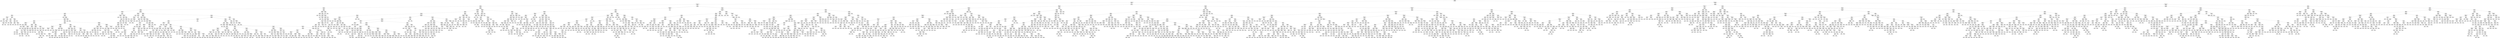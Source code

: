 digraph Tree {
node [shape=box, style="rounded", color="black", fontname=helvetica] ;
edge [fontname=helvetica] ;
0 [label="sqft <= 0.3\nmse = 156692.5\nsamples = 3440\nvalue = 1476.6"] ;
1 [label="ld_1.0 <= -0.1\nmse = 99445.0\nsamples = 2377\nvalue = 1322.0"] ;
0 -> 1 [labeldistance=2.5, labelangle=45, headlabel="True"] ;
2 [label="number bedrooms <= -0.1\nmse = 47715.3\nsamples = 1271\nvalue = 1137.6"] ;
1 -> 2 ;
3 [label="sqft <= -0.7\nmse = 27596.0\nsamples = 785\nvalue = 1038.7"] ;
2 -> 3 ;
4 [label="pYouths <= 1.8\nmse = 16421.3\nsamples = 492\nvalue = 990.0"] ;
3 -> 4 ;
5 [label="sqft <= -1.1\nmse = 15663.3\nsamples = 469\nvalue = 998.4"] ;
4 -> 5 ;
6 [label="pSixtyPlus <= 0.7\nmse = 8166.6\nsamples = 168\nvalue = 951.0"] ;
5 -> 6 ;
7 [label="ty_1.0 <= -0.8\nmse = 8332.5\nsamples = 148\nvalue = 961.4"] ;
6 -> 7 ;
8 [label="pThirties <= 0.1\nmse = 19194.7\nsamples = 14\nvalue = 878.8"] ;
7 -> 8 ;
9 [label="postdateint <= -0.4\nmse = 854.7\nsamples = 3\nvalue = 1128.8"] ;
8 -> 9 ;
10 [label="ld_4.0 <= 1.5\nmse = 56.2\nsamples = 2\nvalue = 1157.5"] ;
9 -> 10 ;
11 [label="mse = 0.0\nsamples = 1\nvalue = 1150.0"] ;
10 -> 11 ;
12 [label="mse = 0.0\nsamples = 1\nvalue = 1165.0"] ;
10 -> 12 ;
13 [label="mse = 0.0\nsamples = 1\nvalue = 1100.0"] ;
9 -> 13 ;
14 [label="pYouths <= -0.0\nmse = 4248.4\nsamples = 11\nvalue = 816.2"] ;
8 -> 14 ;
15 [label="sqft <= -1.4\nmse = 2384.0\nsamples = 6\nvalue = 854.0"] ;
14 -> 15 ;
16 [label="postdateint <= 1.3\nmse = 736.0\nsamples = 3\nvalue = 812.0"] ;
15 -> 16 ;
17 [label="pThirties <= 0.6\nmse = 88.9\nsamples = 2\nvalue = 833.3"] ;
16 -> 17 ;
18 [label="mse = 0.0\nsamples = 1\nvalue = 840.0"] ;
17 -> 18 ;
19 [label="mse = 0.0\nsamples = 1\nvalue = 820.0"] ;
17 -> 19 ;
20 [label="mse = 0.0\nsamples = 1\nvalue = 780.0"] ;
16 -> 20 ;
21 [label="pYouths <= -2.0\nmse = 504.0\nsamples = 3\nvalue = 896.0"] ;
15 -> 21 ;
22 [label="mse = 0.0\nsamples = 1\nvalue = 870.0"] ;
21 -> 22 ;
23 [label="pThirties <= 0.3\nmse = 88.9\nsamples = 2\nvalue = 913.3"] ;
21 -> 23 ;
24 [label="mse = 0.0\nsamples = 1\nvalue = 920.0"] ;
23 -> 24 ;
25 [label="mse = 0.0\nsamples = 1\nvalue = 900.0"] ;
23 -> 25 ;
26 [label="pForties <= 0.3\nmse = 1022.2\nsamples = 5\nvalue = 753.3"] ;
14 -> 26 ;
27 [label="sqft <= -1.4\nmse = 525.0\nsamples = 4\nvalue = 735.0"] ;
26 -> 27 ;
28 [label="pForties <= 0.1\nmse = 225.0\nsamples = 2\nvalue = 715.0"] ;
27 -> 28 ;
29 [label="mse = 0.0\nsamples = 1\nvalue = 700.0"] ;
28 -> 29 ;
30 [label="mse = 0.0\nsamples = 1\nvalue = 730.0"] ;
28 -> 30 ;
31 [label="postdateint <= 0.0\nmse = 25.0\nsamples = 2\nvalue = 755.0"] ;
27 -> 31 ;
32 [label="mse = 0.0\nsamples = 1\nvalue = 760.0"] ;
31 -> 32 ;
33 [label="mse = 0.0\nsamples = 1\nvalue = 750.0"] ;
31 -> 33 ;
34 [label="mse = 0.0\nsamples = 1\nvalue = 790.0"] ;
26 -> 34 ;
35 [label="pYouths <= -2.0\nmse = 6505.0\nsamples = 134\nvalue = 969.6"] ;
7 -> 35 ;
36 [label="mse = 2756.2\nsamples = 2\nvalue = 1207.5"] ;
35 -> 36 ;
37 [label="ld_5.0 <= 5.7\nmse = 5968.1\nsamples = 132\nvalue = 967.2"] ;
35 -> 37 ;
38 [label="pThirties <= 0.1\nmse = 5643.5\nsamples = 130\nvalue = 969.1"] ;
37 -> 38 ;
39 [label="sqft <= -1.6\nmse = 4077.9\nsamples = 40\nvalue = 994.6"] ;
38 -> 39 ;
40 [label="postdateint <= -0.4\nmse = 2708.3\nsamples = 8\nvalue = 1062.8"] ;
39 -> 40 ;
41 [label="mse = 0.0\nsamples = 1\nvalue = 1199.0"] ;
40 -> 41 ;
42 [label="postdateint <= -0.0\nmse = 1260.4\nsamples = 7\nvalue = 1051.5"] ;
40 -> 42 ;
43 [label="mse = 1509.4\nsamples = 4\nvalue = 1060.4"] ;
42 -> 43 ;
44 [label="postdateint <= 0.8\nmse = 644.0\nsamples = 3\nvalue = 1039.0"] ;
42 -> 44 ;
45 [label="mse = 0.0\nsamples = 1\nvalue = 1010.0"] ;
44 -> 45 ;
46 [label="mse = 138.9\nsamples = 2\nvalue = 1058.3"] ;
44 -> 46 ;
47 [label="pForties <= -0.2\nmse = 2909.1\nsamples = 32\nvalue = 976.9"] ;
39 -> 47 ;
48 [label="postdateint <= 0.9\nmse = 2298.8\nsamples = 18\nvalue = 951.8"] ;
47 -> 48 ;
49 [label="postdateint <= -0.5\nmse = 2251.2\nsamples = 13\nvalue = 962.9"] ;
48 -> 49 ;
50 [label="pk_3.0 <= 1.3\nmse = 207.4\nsamples = 4\nvalue = 917.8"] ;
49 -> 50 ;
51 [label="pThirties <= -0.3\nmse = 96.8\nsamples = 3\nvalue = 923.5"] ;
50 -> 51 ;
52 [label="mse = 0.0\nsamples = 1\nvalue = 939.0"] ;
51 -> 52 ;
53 [label="sqft <= -1.2\nmse = 22.2\nsamples = 2\nvalue = 918.3"] ;
51 -> 53 ;
54 [label="mse = 0.0\nsamples = 1\nvalue = 915.0"] ;
53 -> 54 ;
55 [label="mse = 0.0\nsamples = 1\nvalue = 925.0"] ;
53 -> 55 ;
56 [label="mse = 0.0\nsamples = 1\nvalue = 895.0"] ;
50 -> 56 ;
57 [label="sqft <= -1.1\nmse = 2028.5\nsamples = 9\nvalue = 977.9"] ;
49 -> 57 ;
58 [label="medianIncome <= -1.5\nmse = 1660.0\nsamples = 8\nvalue = 991.2"] ;
57 -> 58 ;
59 [label="postdateint <= -0.4\nmse = 2767.0\nsamples = 4\nvalue = 1011.8"] ;
58 -> 59 ;
60 [label="mse = 0.0\nsamples = 1\nvalue = 1050.0"] ;
59 -> 60 ;
61 [label="postdateint <= 0.1\nmse = 2990.2\nsamples = 3\nvalue = 986.3"] ;
59 -> 61 ;
62 [label="mse = 0.0\nsamples = 1\nvalue = 909.0"] ;
61 -> 62 ;
63 [label="mse = 0.0\nsamples = 2\nvalue = 1025.0"] ;
61 -> 63 ;
64 [label="postdateint <= -0.4\nmse = 348.0\nsamples = 4\nvalue = 976.4"] ;
58 -> 64 ;
65 [label="mse = 0.0\nsamples = 2\nvalue = 950.0"] ;
64 -> 65 ;
66 [label="sqft <= -1.5\nmse = 96.0\nsamples = 2\nvalue = 987.0"] ;
64 -> 66 ;
67 [label="mse = 0.0\nsamples = 1\nvalue = 995.0"] ;
66 -> 67 ;
68 [label="mse = 0.0\nsamples = 1\nvalue = 975.0"] ;
66 -> 68 ;
69 [label="mse = 0.0\nsamples = 1\nvalue = 925.0"] ;
57 -> 69 ;
70 [label="postdateint <= 1.3\nmse = 1071.4\nsamples = 5\nvalue = 920.0"] ;
48 -> 70 ;
71 [label="mse = 0.0\nsamples = 1\nvalue = 900.0"] ;
70 -> 71 ;
72 [label="sqft <= -1.1\nmse = 1350.0\nsamples = 4\nvalue = 935.0"] ;
70 -> 72 ;
73 [label="pFifties <= -1.9\nmse = 1225.0\nsamples = 2\nvalue = 960.0"] ;
72 -> 73 ;
74 [label="mse = 0.0\nsamples = 1\nvalue = 925.0"] ;
73 -> 74 ;
75 [label="mse = 0.0\nsamples = 1\nvalue = 995.0"] ;
73 -> 75 ;
76 [label="ld_4.0 <= 1.5\nmse = 225.0\nsamples = 2\nvalue = 910.0"] ;
72 -> 76 ;
77 [label="mse = 0.0\nsamples = 1\nvalue = 925.0"] ;
76 -> 77 ;
78 [label="mse = 0.0\nsamples = 1\nvalue = 895.0"] ;
76 -> 78 ;
79 [label="sqft <= -1.3\nmse = 2017.4\nsamples = 14\nvalue = 1006.3"] ;
47 -> 79 ;
80 [label="postdateint <= 0.0\nmse = 1581.2\nsamples = 3\nvalue = 1064.2"] ;
79 -> 80 ;
81 [label="pThirties <= -0.1\nmse = 128.0\nsamples = 2\nvalue = 1042.0"] ;
80 -> 81 ;
82 [label="mse = 0.0\nsamples = 1\nvalue = 1050.0"] ;
81 -> 82 ;
83 [label="mse = 0.0\nsamples = 1\nvalue = 1026.0"] ;
81 -> 83 ;
84 [label="mse = 0.0\nsamples = 1\nvalue = 1131.0"] ;
80 -> 84 ;
85 [label="pk_4.0 <= 0.4\nmse = 1254.9\nsamples = 11\nvalue = 994.2"] ;
79 -> 85 ;
86 [label="mse = 0.0\nsamples = 2\nvalue = 1045.0"] ;
85 -> 86 ;
87 [label="postdateint <= 1.2\nmse = 450.1\nsamples = 9\nvalue = 976.0"] ;
85 -> 87 ;
88 [label="pThirties <= -0.1\nmse = 269.3\nsamples = 8\nvalue = 979.9"] ;
87 -> 88 ;
89 [label="pYouths <= 1.0\nmse = 5.0\nsamples = 4\nvalue = 994.0"] ;
88 -> 89 ;
90 [label="mse = 0.0\nsamples = 3\nvalue = 995.0"] ;
89 -> 90 ;
91 [label="mse = 0.0\nsamples = 1\nvalue = 989.0"] ;
89 -> 91 ;
92 [label="postdateint <= 0.4\nmse = 180.4\nsamples = 4\nvalue = 967.9"] ;
88 -> 92 ;
93 [label="postdateint <= -0.0\nmse = 34.7\nsamples = 3\nvalue = 953.0"] ;
92 -> 93 ;
94 [label="postdateint <= -0.4\nmse = 4.0\nsamples = 2\nvalue = 957.0"] ;
93 -> 94 ;
95 [label="mse = 0.0\nsamples = 1\nvalue = 955.0"] ;
94 -> 95 ;
96 [label="mse = 0.0\nsamples = 1\nvalue = 959.0"] ;
94 -> 96 ;
97 [label="mse = 0.0\nsamples = 1\nvalue = 945.0"] ;
93 -> 97 ;
98 [label="mse = 0.0\nsamples = 1\nvalue = 979.0"] ;
92 -> 98 ;
99 [label="mse = 0.0\nsamples = 1\nvalue = 925.0"] ;
87 -> 99 ;
100 [label="pk_5.0 <= 1.5\nmse = 5931.1\nsamples = 90\nvalue = 957.2"] ;
38 -> 100 ;
101 [label="pYouths <= -1.0\nmse = 5118.3\nsamples = 65\nvalue = 971.9"] ;
100 -> 101 ;
102 [label="postdateint <= -0.4\nmse = 7854.0\nsamples = 20\nvalue = 1001.0"] ;
101 -> 102 ;
103 [label="postdateint <= -0.5\nmse = 1493.4\nsamples = 4\nvalue = 1062.4"] ;
102 -> 103 ;
104 [label="postdateint <= -0.9\nmse = 1849.0\nsamples = 2\nvalue = 1016.0"] ;
103 -> 104 ;
105 [label="mse = 0.0\nsamples = 1\nvalue = 1059.0"] ;
104 -> 105 ;
106 [label="mse = 0.0\nsamples = 1\nvalue = 973.0"] ;
104 -> 106 ;
107 [label="postdateint <= -0.4\nmse = 144.0\nsamples = 2\nvalue = 1081.0"] ;
103 -> 107 ;
108 [label="mse = 0.0\nsamples = 1\nvalue = 1087.0"] ;
107 -> 108 ;
109 [label="mse = 0.0\nsamples = 1\nvalue = 1057.0"] ;
107 -> 109 ;
110 [label="pk_2.0 <= 0.0\nmse = 8293.5\nsamples = 16\nvalue = 982.3"] ;
102 -> 110 ;
111 [label="ld_4.0 <= 1.5\nmse = 4336.2\nsamples = 14\nvalue = 965.2"] ;
110 -> 111 ;
112 [label="postdateint <= -0.4\nmse = 2600.7\nsamples = 13\nvalue = 945.9"] ;
111 -> 112 ;
113 [label="mse = 138.9\nsamples = 2\nvalue = 908.3"] ;
112 -> 113 ;
114 [label="postdateint <= -0.3\nmse = 2761.4\nsamples = 11\nvalue = 953.9"] ;
112 -> 114 ;
115 [label="postdateint <= -0.3\nmse = 1056.2\nsamples = 2\nvalue = 1027.5"] ;
114 -> 115 ;
116 [label="mse = 0.0\nsamples = 1\nvalue = 995.0"] ;
115 -> 116 ;
117 [label="mse = 0.0\nsamples = 1\nvalue = 1060.0"] ;
115 -> 117 ;
118 [label="postdateint <= 0.4\nmse = 1993.1\nsamples = 9\nvalue = 941.7"] ;
114 -> 118 ;
119 [label="postdateint <= 0.0\nmse = 184.0\nsamples = 3\nvalue = 914.0"] ;
118 -> 119 ;
120 [label="mse = 6.2\nsamples = 2\nvalue = 897.5"] ;
119 -> 120 ;
121 [label="mse = 0.0\nsamples = 1\nvalue = 925.0"] ;
119 -> 121 ;
122 [label="postdateint <= 0.9\nmse = 2348.0\nsamples = 6\nvalue = 961.4"] ;
118 -> 122 ;
123 [label="mse = 1056.2\nsamples = 2\nvalue = 1027.5"] ;
122 -> 123 ;
124 [label="mse = 420.0\nsamples = 4\nvalue = 935.0"] ;
122 -> 124 ;
125 [label="mse = 0.0\nsamples = 1\nvalue = 1075.0"] ;
111 -> 125 ;
126 [label="sqft <= -1.3\nmse = 19734.2\nsamples = 2\nvalue = 1096.3"] ;
110 -> 126 ;
127 [label="mse = 0.0\nsamples = 1\nvalue = 997.0"] ;
126 -> 127 ;
128 [label="mse = 0.0\nsamples = 1\nvalue = 1295.0"] ;
126 -> 128 ;
129 [label="sqft <= -1.4\nmse = 3373.5\nsamples = 45\nvalue = 959.1"] ;
101 -> 129 ;
130 [label="pThirties <= 0.3\nmse = 2757.6\nsamples = 18\nvalue = 941.2"] ;
129 -> 130 ;
131 [label="postdateint <= 2.1\nmse = 2300.8\nsamples = 9\nvalue = 966.5"] ;
130 -> 131 ;
132 [label="sqft <= -1.4\nmse = 1846.7\nsamples = 8\nvalue = 956.2"] ;
131 -> 132 ;
133 [label="ld_3.0 <= 0.3\nmse = 1605.6\nsamples = 7\nvalue = 961.7"] ;
132 -> 133 ;
134 [label="postdateint <= 0.8\nmse = 1085.7\nsamples = 4\nvalue = 945.0"] ;
133 -> 134 ;
135 [label="mse = 0.0\nsamples = 1\nvalue = 895.0"] ;
134 -> 135 ;
136 [label="sqft <= -1.5\nmse = 120.0\nsamples = 3\nvalue = 965.0"] ;
134 -> 136 ;
137 [label="mse = 0.0\nsamples = 1\nvalue = 945.0"] ;
136 -> 137 ;
138 [label="mse = 25.0\nsamples = 2\nvalue = 970.0"] ;
136 -> 138 ;
139 [label="postdateint <= 2.1\nmse = 1400.0\nsamples = 3\nvalue = 985.0"] ;
133 -> 139 ;
140 [label="pk_4.0 <= 0.4\nmse = 555.6\nsamples = 2\nvalue = 1011.7"] ;
139 -> 140 ;
141 [label="mse = 0.0\nsamples = 1\nvalue = 1045.0"] ;
140 -> 141 ;
142 [label="mse = 0.0\nsamples = 1\nvalue = 995.0"] ;
140 -> 142 ;
143 [label="mse = 0.0\nsamples = 1\nvalue = 945.0"] ;
139 -> 143 ;
144 [label="mse = 0.0\nsamples = 1\nvalue = 890.0"] ;
132 -> 144 ;
145 [label="mse = 0.0\nsamples = 1\nvalue = 1034.0"] ;
131 -> 145 ;
146 [label="sqft <= -1.4\nmse = 1934.2\nsamples = 9\nvalue = 915.9"] ;
130 -> 146 ;
147 [label="postdateint <= 0.9\nmse = 1224.7\nsamples = 5\nvalue = 891.0"] ;
146 -> 147 ;
148 [label="postdateint <= -0.3\nmse = 957.1\nsamples = 4\nvalue = 902.7"] ;
147 -> 148 ;
149 [label="pTwenties <= 0.1\nmse = 338.6\nsamples = 3\nvalue = 885.8"] ;
148 -> 149 ;
150 [label="mse = 0.0\nsamples = 1\nvalue = 849.0"] ;
149 -> 150 ;
151 [label="mse = 0.0\nsamples = 2\nvalue = 895.0"] ;
149 -> 151 ;
152 [label="mse = 0.0\nsamples = 1\nvalue = 945.0"] ;
148 -> 152 ;
153 [label="mse = 0.0\nsamples = 1\nvalue = 850.0"] ;
147 -> 153 ;
154 [label="postdateint <= -0.4\nmse = 667.2\nsamples = 4\nvalue = 953.3"] ;
146 -> 154 ;
155 [label="ld_4.0 <= 1.5\nmse = 150.2\nsamples = 2\nvalue = 977.7"] ;
154 -> 155 ;
156 [label="mse = 0.0\nsamples = 1\nvalue = 969.0"] ;
155 -> 156 ;
157 [label="mse = 0.0\nsamples = 1\nvalue = 995.0"] ;
155 -> 157 ;
158 [label="mse = 0.0\nsamples = 2\nvalue = 929.0"] ;
154 -> 158 ;
159 [label="sqft <= -1.3\nmse = 3408.0\nsamples = 27\nvalue = 973.2"] ;
129 -> 159 ;
160 [label="mse = 0.0\nsamples = 2\nvalue = 1150.0"] ;
159 -> 160 ;
161 [label="ld_3.0 <= 0.3\nmse = 1765.0\nsamples = 25\nvalue = 963.4"] ;
159 -> 161 ;
162 [label="pForties <= -0.3\nmse = 138.9\nsamples = 2\nvalue = 1003.3"] ;
161 -> 162 ;
163 [label="mse = 0.0\nsamples = 1\nvalue = 1020.0"] ;
162 -> 163 ;
164 [label="mse = 0.0\nsamples = 1\nvalue = 995.0"] ;
162 -> 164 ;
165 [label="pTwenties <= -0.2\nmse = 1707.8\nsamples = 23\nvalue = 955.4"] ;
161 -> 165 ;
166 [label="sqft <= -1.2\nmse = 240.7\nsamples = 4\nvalue = 906.2"] ;
165 -> 166 ;
167 [label="sqft <= -1.3\nmse = 2.2\nsamples = 2\nvalue = 896.5"] ;
166 -> 167 ;
168 [label="mse = 0.0\nsamples = 1\nvalue = 898.0"] ;
167 -> 168 ;
169 [label="mse = 0.0\nsamples = 1\nvalue = 895.0"] ;
167 -> 169 ;
170 [label="postdateint <= 1.7\nmse = 289.0\nsamples = 2\nvalue = 916.0"] ;
166 -> 170 ;
171 [label="mse = 0.0\nsamples = 1\nvalue = 933.0"] ;
170 -> 171 ;
172 [label="mse = 0.0\nsamples = 1\nvalue = 899.0"] ;
170 -> 172 ;
173 [label="sqft <= -1.2\nmse = 1504.2\nsamples = 19\nvalue = 963.0"] ;
165 -> 173 ;
174 [label="postdateint <= 2.1\nmse = 1246.9\nsamples = 17\nvalue = 958.0"] ;
173 -> 174 ;
175 [label="pForties <= -0.1\nmse = 1224.8\nsamples = 16\nvalue = 954.7"] ;
174 -> 175 ;
176 [label="mse = 1144.8\nsamples = 12\nvalue = 961.8"] ;
175 -> 176 ;
177 [label="mse = 318.8\nsamples = 4\nvalue = 922.5"] ;
175 -> 177 ;
178 [label="mse = 0.0\nsamples = 1\nvalue = 995.0"] ;
174 -> 178 ;
179 [label="pk_4.0 <= 0.4\nmse = 756.2\nsamples = 2\nvalue = 1022.5"] ;
173 -> 179 ;
180 [label="mse = 0.0\nsamples = 1\nvalue = 995.0"] ;
179 -> 180 ;
181 [label="mse = 0.0\nsamples = 1\nvalue = 1050.0"] ;
179 -> 181 ;
182 [label="postdateint <= 0.0\nmse = 5930.9\nsamples = 25\nvalue = 916.9"] ;
100 -> 182 ;
183 [label="postdateint <= -0.3\nmse = 5644.9\nsamples = 10\nvalue = 881.3"] ;
182 -> 183 ;
184 [label="postdateint <= -0.4\nmse = 1772.7\nsamples = 8\nvalue = 912.1"] ;
183 -> 184 ;
185 [label="sqft <= -1.5\nmse = 1197.2\nsamples = 6\nvalue = 900.5"] ;
184 -> 185 ;
186 [label="sqft <= -1.5\nmse = 1088.9\nsamples = 2\nvalue = 871.7"] ;
185 -> 186 ;
187 [label="mse = 0.0\nsamples = 1\nvalue = 895.0"] ;
186 -> 187 ;
188 [label="mse = 0.0\nsamples = 1\nvalue = 825.0"] ;
186 -> 188 ;
189 [label="pThirties <= 0.6\nmse = 734.7\nsamples = 4\nvalue = 912.9"] ;
185 -> 189 ;
190 [label="sqft <= -1.3\nmse = 850.0\nsamples = 3\nvalue = 920.0"] ;
189 -> 190 ;
191 [label="sqft <= -1.5\nmse = 117.2\nsamples = 2\nvalue = 906.2"] ;
190 -> 191 ;
192 [label="mse = 0.0\nsamples = 1\nvalue = 925.0"] ;
191 -> 192 ;
193 [label="mse = 0.0\nsamples = 1\nvalue = 900.0"] ;
191 -> 193 ;
194 [label="mse = 0.0\nsamples = 1\nvalue = 975.0"] ;
190 -> 194 ;
195 [label="mse = 0.0\nsamples = 1\nvalue = 895.0"] ;
189 -> 195 ;
196 [label="medianIncome <= -0.6\nmse = 625.0\nsamples = 2\nvalue = 970.0"] ;
184 -> 196 ;
197 [label="mse = 0.0\nsamples = 1\nvalue = 945.0"] ;
196 -> 197 ;
198 [label="mse = 0.0\nsamples = 1\nvalue = 995.0"] ;
196 -> 198 ;
199 [label="pTwenties <= 1.0\nmse = 2222.2\nsamples = 2\nvalue = 758.3"] ;
183 -> 199 ;
200 [label="mse = 0.0\nsamples = 1\nvalue = 725.0"] ;
199 -> 200 ;
201 [label="mse = 0.0\nsamples = 1\nvalue = 825.0"] ;
199 -> 201 ;
202 [label="postdateint <= 2.1\nmse = 4582.4\nsamples = 15\nvalue = 942.4"] ;
182 -> 202 ;
203 [label="postdateint <= 0.3\nmse = 2947.9\nsamples = 13\nvalue = 960.8"] ;
202 -> 203 ;
204 [label="mse = 0.0\nsamples = 1\nvalue = 1095.0"] ;
203 -> 204 ;
205 [label="postdateint <= 0.5\nmse = 2000.2\nsamples = 12\nvalue = 952.9"] ;
203 -> 205 ;
206 [label="medianIncome <= -0.9\nmse = 720.0\nsamples = 4\nvalue = 910.0"] ;
205 -> 206 ;
207 [label="sqft <= -1.5\nmse = 118.8\nsamples = 3\nvalue = 922.5"] ;
206 -> 207 ;
208 [label="mse = 0.0\nsamples = 1\nvalue = 905.0"] ;
207 -> 208 ;
209 [label="postdateint <= 0.5\nmse = 22.2\nsamples = 2\nvalue = 928.3"] ;
207 -> 209 ;
210 [label="mse = 0.0\nsamples = 1\nvalue = 925.0"] ;
209 -> 210 ;
211 [label="mse = 0.0\nsamples = 1\nvalue = 935.0"] ;
209 -> 211 ;
212 [label="mse = 0.0\nsamples = 1\nvalue = 860.0"] ;
206 -> 212 ;
213 [label="ld_3.0 <= 0.3\nmse = 1445.1\nsamples = 8\nvalue = 970.8"] ;
205 -> 213 ;
214 [label="pForties <= -0.4\nmse = 56.2\nsamples = 2\nvalue = 1027.5"] ;
213 -> 214 ;
215 [label="mse = 0.0\nsamples = 1\nvalue = 1020.0"] ;
214 -> 215 ;
216 [label="mse = 0.0\nsamples = 1\nvalue = 1035.0"] ;
214 -> 216 ;
217 [label="postdateint <= 0.9\nmse = 952.2\nsamples = 6\nvalue = 959.5"] ;
213 -> 217 ;
218 [label="mse = 0.0\nsamples = 1\nvalue = 995.0"] ;
217 -> 218 ;
219 [label="postdateint <= 1.3\nmse = 588.8\nsamples = 5\nvalue = 944.3"] ;
217 -> 219 ;
220 [label="sqft <= -1.2\nmse = 75.0\nsamples = 2\nvalue = 935.0"] ;
219 -> 220 ;
221 [label="mse = 0.0\nsamples = 1\nvalue = 930.0"] ;
220 -> 221 ;
222 [label="mse = 0.0\nsamples = 1\nvalue = 950.0"] ;
220 -> 222 ;
223 [label="postdateint <= 1.4\nmse = 1005.6\nsamples = 3\nvalue = 956.7"] ;
219 -> 223 ;
224 [label="mse = 0.0\nsamples = 1\nvalue = 1000.0"] ;
223 -> 224 ;
225 [label="mse = 100.0\nsamples = 2\nvalue = 935.0"] ;
223 -> 225 ;
226 [label="medianIncome <= -0.3\nmse = 88.9\nsamples = 2\nvalue = 831.7"] ;
202 -> 226 ;
227 [label="mse = 0.0\nsamples = 1\nvalue = 825.0"] ;
226 -> 227 ;
228 [label="mse = 0.0\nsamples = 1\nvalue = 845.0"] ;
226 -> 228 ;
229 [label="pThirties <= -1.1\nmse = 625.0\nsamples = 2\nvalue = 775.0"] ;
37 -> 229 ;
230 [label="mse = 0.0\nsamples = 1\nvalue = 800.0"] ;
229 -> 230 ;
231 [label="mse = 0.0\nsamples = 1\nvalue = 750.0"] ;
229 -> 231 ;
232 [label="pk_4.0 <= 0.4\nmse = 1188.7\nsamples = 20\nvalue = 879.7"] ;
6 -> 232 ;
233 [label="medianIncome <= 1.1\nmse = 900.0\nsamples = 2\nvalue = 965.0"] ;
232 -> 233 ;
234 [label="mse = 0.0\nsamples = 1\nvalue = 995.0"] ;
233 -> 234 ;
235 [label="mse = 0.0\nsamples = 1\nvalue = 935.0"] ;
233 -> 235 ;
236 [label="medianIncome <= 0.3\nmse = 690.0\nsamples = 18\nvalue = 874.0"] ;
232 -> 236 ;
237 [label="pFifties <= 1.0\nmse = 454.0\nsamples = 15\nvalue = 866.6"] ;
236 -> 237 ;
238 [label="sqft <= -1.1\nmse = 280.6\nsamples = 14\nvalue = 869.3"] ;
237 -> 238 ;
239 [label="sqft <= -1.2\nmse = 301.8\nsamples = 10\nvalue = 865.0"] ;
238 -> 239 ;
240 [label="pSixtyPlus <= 1.1\nmse = 156.9\nsamples = 9\nvalue = 869.7"] ;
239 -> 240 ;
241 [label="postdateint <= -0.8\nmse = 104.0\nsamples = 6\nvalue = 875.6"] ;
240 -> 241 ;
242 [label="mse = 0.0\nsamples = 1\nvalue = 859.0"] ;
241 -> 242 ;
243 [label="sqft <= -1.4\nmse = 43.9\nsamples = 5\nvalue = 879.8"] ;
241 -> 243 ;
244 [label="postdateint <= 0.0\nmse = 12.2\nsamples = 4\nvalue = 877.6"] ;
243 -> 244 ;
245 [label="mse = 0.0\nsamples = 1\nvalue = 885.0"] ;
244 -> 245 ;
246 [label="pForties <= 0.2\nmse = 3.6\nsamples = 3\nvalue = 876.3"] ;
244 -> 246 ;
247 [label="mse = 0.0\nsamples = 2\nvalue = 875.0"] ;
246 -> 247 ;
248 [label="mse = 0.0\nsamples = 1\nvalue = 879.0"] ;
246 -> 248 ;
249 [label="mse = 0.0\nsamples = 1\nvalue = 895.0"] ;
243 -> 249 ;
250 [label="pThirties <= -0.9\nmse = 51.4\nsamples = 3\nvalue = 857.8"] ;
240 -> 250 ;
251 [label="pYouths <= 0.0\nmse = 18.0\nsamples = 2\nvalue = 863.0"] ;
250 -> 251 ;
252 [label="mse = 0.0\nsamples = 1\nvalue = 869.0"] ;
251 -> 252 ;
253 [label="mse = 0.0\nsamples = 1\nvalue = 860.0"] ;
251 -> 253 ;
254 [label="mse = 0.0\nsamples = 1\nvalue = 850.0"] ;
250 -> 254 ;
255 [label="mse = 0.0\nsamples = 1\nvalue = 830.0"] ;
239 -> 255 ;
256 [label="postdateint <= -0.1\nmse = 73.0\nsamples = 4\nvalue = 879.9"] ;
238 -> 256 ;
257 [label="mse = 0.0\nsamples = 1\nvalue = 899.0"] ;
256 -> 257 ;
258 [label="pForties <= -0.2\nmse = 13.9\nsamples = 3\nvalue = 876.7"] ;
256 -> 258 ;
259 [label="mse = 0.0\nsamples = 1\nvalue = 885.0"] ;
258 -> 259 ;
260 [label="mse = 0.0\nsamples = 2\nvalue = 875.0"] ;
258 -> 260 ;
261 [label="mse = 0.0\nsamples = 1\nvalue = 800.0"] ;
237 -> 261 ;
262 [label="sqft <= -1.4\nmse = 224.0\nsamples = 3\nvalue = 911.0"] ;
236 -> 262 ;
263 [label="pForties <= 0.4\nmse = 88.9\nsamples = 2\nvalue = 921.7"] ;
262 -> 263 ;
264 [label="mse = 0.0\nsamples = 1\nvalue = 935.0"] ;
263 -> 264 ;
265 [label="mse = 0.0\nsamples = 1\nvalue = 915.0"] ;
263 -> 265 ;
266 [label="mse = 0.0\nsamples = 1\nvalue = 895.0"] ;
262 -> 266 ;
267 [label="pTwenties <= -1.4\nmse = 17853.6\nsamples = 301\nvalue = 1024.0"] ;
5 -> 267 ;
268 [label="postdateint <= -1.3\nmse = 10101.5\nsamples = 8\nvalue = 1260.1"] ;
267 -> 268 ;
269 [label="mse = 0.0\nsamples = 1\nvalue = 1035.0"] ;
268 -> 269 ;
270 [label="pSixtyPlus <= -0.3\nmse = 5538.4\nsamples = 7\nvalue = 1282.6"] ;
268 -> 270 ;
271 [label="postdateint <= -0.9\nmse = 2694.2\nsamples = 6\nvalue = 1264.0"] ;
270 -> 271 ;
272 [label="mse = 0.0\nsamples = 1\nvalue = 1387.0"] ;
271 -> 272 ;
273 [label="postdateint <= -0.5\nmse = 903.5\nsamples = 5\nvalue = 1248.6"] ;
271 -> 273 ;
274 [label="postdateint <= -0.5\nmse = 1002.2\nsamples = 4\nvalue = 1250.6"] ;
273 -> 274 ;
275 [label="mse = 0.0\nsamples = 1\nvalue = 1247.0"] ;
274 -> 275 ;
276 [label="mse = 1396.0\nsamples = 3\nvalue = 1252.0"] ;
274 -> 276 ;
277 [label="mse = 0.0\nsamples = 1\nvalue = 1235.0"] ;
273 -> 277 ;
278 [label="mse = 0.0\nsamples = 1\nvalue = 1450.0"] ;
270 -> 278 ;
279 [label="pYouths <= -0.2\nmse = 16663.6\nsamples = 293\nvalue = 1018.3"] ;
267 -> 279 ;
280 [label="postdateint <= -1.2\nmse = 31257.2\nsamples = 42\nvalue = 1095.1"] ;
279 -> 280 ;
281 [label="pForties <= 0.4\nmse = 56443.4\nsamples = 3\nvalue = 1407.8"] ;
280 -> 281 ;
282 [label="pTwenties <= 0.2\nmse = 1875.0\nsamples = 2\nvalue = 1525.0"] ;
281 -> 282 ;
283 [label="mse = 0.0\nsamples = 1\nvalue = 1550.0"] ;
282 -> 283 ;
284 [label="mse = 0.0\nsamples = 1\nvalue = 1450.0"] ;
282 -> 284 ;
285 [label="mse = 0.0\nsamples = 1\nvalue = 939.0"] ;
281 -> 285 ;
286 [label="pForties <= -0.6\nmse = 20706.4\nsamples = 39\nvalue = 1069.9"] ;
280 -> 286 ;
287 [label="postdateint <= -0.4\nmse = 19.4\nsamples = 3\nvalue = 1293.6"] ;
286 -> 287 ;
288 [label="mse = 0.0\nsamples = 1\nvalue = 1299.0"] ;
287 -> 288 ;
289 [label="mse = 0.0\nsamples = 2\nvalue = 1290.0"] ;
287 -> 289 ;
290 [label="sqft <= -1.1\nmse = 17747.2\nsamples = 36\nvalue = 1050.3"] ;
286 -> 290 ;
291 [label="ty_2.0 <= 2.0\nmse = 6383.7\nsamples = 5\nvalue = 898.6"] ;
290 -> 291 ;
292 [label="pSixtyPlus <= 0.7\nmse = 3496.0\nsamples = 4\nvalue = 938.0"] ;
291 -> 292 ;
293 [label="pk_2.0 <= 0.0\nmse = 792.2\nsamples = 3\nvalue = 911.2"] ;
292 -> 293 ;
294 [label="mse = 0.0\nsamples = 2\nvalue = 895.0"] ;
293 -> 294 ;
295 [label="mse = 0.0\nsamples = 1\nvalue = 960.0"] ;
293 -> 295 ;
296 [label="mse = 0.0\nsamples = 1\nvalue = 1045.0"] ;
292 -> 296 ;
297 [label="mse = 0.0\nsamples = 1\nvalue = 800.0"] ;
291 -> 297 ;
298 [label="postdateint <= 2.0\nmse = 15663.9\nsamples = 31\nvalue = 1071.5"] ;
290 -> 298 ;
299 [label="pk_5.0 <= 1.5\nmse = 13903.3\nsamples = 29\nvalue = 1056.2"] ;
298 -> 299 ;
300 [label="postdateint <= 0.8\nmse = 13571.3\nsamples = 24\nvalue = 1077.8"] ;
299 -> 300 ;
301 [label="pk_2.0 <= 0.0\nmse = 12998.1\nsamples = 21\nvalue = 1089.2"] ;
300 -> 301 ;
302 [label="pYouths <= -1.6\nmse = 3481.6\nsamples = 15\nvalue = 1068.2"] ;
301 -> 302 ;
303 [label="postdateint <= 0.0\nmse = 1388.2\nsamples = 6\nvalue = 1100.6"] ;
302 -> 303 ;
304 [label="mse = 0.0\nsamples = 1\nvalue = 1150.0"] ;
303 -> 304 ;
305 [label="postdateint <= 0.5\nmse = 853.6\nsamples = 5\nvalue = 1085.8"] ;
303 -> 305 ;
306 [label="ty_2.0 <= 2.0\nmse = 125.0\nsamples = 3\nvalue = 1100.0"] ;
305 -> 306 ;
307 [label="mse = 0.0\nsamples = 1\nvalue = 1125.0"] ;
306 -> 307 ;
308 [label="mse = 0.0\nsamples = 2\nvalue = 1095.0"] ;
306 -> 308 ;
309 [label="ty_1.0 <= -0.8\nmse = 1190.2\nsamples = 2\nvalue = 1064.5"] ;
305 -> 309 ;
310 [label="mse = 0.0\nsamples = 1\nvalue = 1030.0"] ;
309 -> 310 ;
311 [label="mse = 0.0\nsamples = 1\nvalue = 1099.0"] ;
309 -> 311 ;
312 [label="ty_2.0 <= 2.0\nmse = 3546.3\nsamples = 9\nvalue = 1038.1"] ;
302 -> 312 ;
313 [label="postdateint <= 0.4\nmse = 1648.8\nsamples = 8\nvalue = 1025.7"] ;
312 -> 313 ;
314 [label="pYouths <= -0.3\nmse = 484.5\nsamples = 5\nvalue = 998.6"] ;
313 -> 314 ;
315 [label="pYouths <= -1.0\nmse = 43.6\nsamples = 2\nvalue = 1019.7"] ;
314 -> 315 ;
316 [label="mse = 0.0\nsamples = 1\nvalue = 1029.0"] ;
315 -> 316 ;
317 [label="mse = 0.0\nsamples = 1\nvalue = 1015.0"] ;
315 -> 317 ;
318 [label="postdateint <= -0.4\nmse = 324.0\nsamples = 3\nvalue = 986.0"] ;
314 -> 318 ;
319 [label="mse = 0.0\nsamples = 2\nvalue = 995.0"] ;
318 -> 319 ;
320 [label="mse = 0.0\nsamples = 1\nvalue = 950.0"] ;
318 -> 320 ;
321 [label="ld_3.0 <= 0.3\nmse = 464.0\nsamples = 3\nvalue = 1069.0"] ;
313 -> 321 ;
322 [label="mse = 555.6\nsamples = 2\nvalue = 1078.3"] ;
321 -> 322 ;
323 [label="mse = 0.0\nsamples = 1\nvalue = 1055.0"] ;
321 -> 323 ;
324 [label="mse = 0.0\nsamples = 1\nvalue = 1200.0"] ;
312 -> 324 ;
325 [label="postdateint <= 0.4\nmse = 41478.6\nsamples = 6\nvalue = 1170.0"] ;
301 -> 325 ;
326 [label="sqft <= -0.8\nmse = 14091.7\nsamples = 5\nvalue = 1100.0"] ;
325 -> 326 ;
327 [label="postdateint <= -0.0\nmse = 5356.2\nsamples = 3\nvalue = 1027.5"] ;
326 -> 327 ;
328 [label="mse = 2005.6\nsamples = 2\nvalue = 1063.3"] ;
327 -> 328 ;
329 [label="mse = 0.0\nsamples = 1\nvalue = 920.0"] ;
327 -> 329 ;
330 [label="postdateint <= -0.1\nmse = 25.0\nsamples = 2\nvalue = 1245.0"] ;
326 -> 330 ;
331 [label="mse = 0.0\nsamples = 1\nvalue = 1240.0"] ;
330 -> 331 ;
332 [label="mse = 0.0\nsamples = 1\nvalue = 1250.0"] ;
330 -> 332 ;
333 [label="mse = 0.0\nsamples = 1\nvalue = 1590.0"] ;
325 -> 333 ;
334 [label="pk_2.0 <= 0.0\nmse = 1838.9\nsamples = 3\nvalue = 948.3"] ;
300 -> 334 ;
335 [label="mse = 0.0\nsamples = 1\nvalue = 895.0"] ;
334 -> 335 ;
336 [label="postdateint <= 1.6\nmse = 625.0\nsamples = 2\nvalue = 975.0"] ;
334 -> 336 ;
337 [label="mse = 0.0\nsamples = 1\nvalue = 1000.0"] ;
336 -> 337 ;
338 [label="mse = 0.0\nsamples = 1\nvalue = 950.0"] ;
336 -> 338 ;
339 [label="postdateint <= 0.4\nmse = 5539.5\nsamples = 5\nvalue = 967.8"] ;
299 -> 339 ;
340 [label="pFifties <= 0.9\nmse = 75.0\nsamples = 2\nvalue = 1040.0"] ;
339 -> 340 ;
341 [label="mse = 0.0\nsamples = 1\nvalue = 1025.0"] ;
340 -> 341 ;
342 [label="mse = 0.0\nsamples = 1\nvalue = 1045.0"] ;
340 -> 342 ;
343 [label="postdateint <= 0.5\nmse = 2400.0\nsamples = 3\nvalue = 910.0"] ;
339 -> 343 ;
344 [label="mse = 0.0\nsamples = 2\nvalue = 850.0"] ;
343 -> 344 ;
345 [label="mse = 0.0\nsamples = 1\nvalue = 950.0"] ;
343 -> 345 ;
346 [label="ty_2.0 <= 2.0\nmse = 2256.2\nsamples = 2\nvalue = 1247.5"] ;
298 -> 346 ;
347 [label="mse = 0.0\nsamples = 1\nvalue = 1200.0"] ;
346 -> 347 ;
348 [label="mse = 0.0\nsamples = 1\nvalue = 1295.0"] ;
346 -> 348 ;
349 [label="ty_4.0 <= 1.7\nmse = 12958.3\nsamples = 251\nvalue = 1005.1"] ;
279 -> 349 ;
350 [label="pForties <= -0.3\nmse = 9708.8\nsamples = 244\nvalue = 999.1"] ;
349 -> 350 ;
351 [label="pk_3.0 <= 1.3\nmse = 11738.3\nsamples = 68\nvalue = 1037.0"] ;
350 -> 351 ;
352 [label="sqft <= -1.1\nmse = 10116.6\nsamples = 67\nvalue = 1032.8"] ;
351 -> 352 ;
353 [label="postdateint <= 0.5\nmse = 5.6\nsamples = 2\nvalue = 1198.3"] ;
352 -> 353 ;
354 [label="mse = 0.0\nsamples = 1\nvalue = 1200.0"] ;
353 -> 354 ;
355 [label="mse = 0.0\nsamples = 1\nvalue = 1195.0"] ;
353 -> 355 ;
356 [label="sqft <= -1.0\nmse = 9549.8\nsamples = 65\nvalue = 1027.7"] ;
352 -> 356 ;
357 [label="pk_2.0 <= 0.0\nmse = 11645.7\nsamples = 15\nvalue = 970.9"] ;
356 -> 357 ;
358 [label="pTwenties <= 2.1\nmse = 8111.7\nsamples = 13\nvalue = 999.7"] ;
357 -> 358 ;
359 [label="ld_4.0 <= 1.5\nmse = 6907.2\nsamples = 11\nvalue = 1017.0"] ;
358 -> 359 ;
360 [label="postdateint <= 1.7\nmse = 5298.9\nsamples = 8\nvalue = 1047.2"] ;
359 -> 360 ;
361 [label="postdateint <= -0.9\nmse = 3998.8\nsamples = 7\nvalue = 1063.3"] ;
360 -> 361 ;
362 [label="medianIncome <= -1.2\nmse = 3888.9\nsamples = 3\nvalue = 1016.7"] ;
361 -> 362 ;
363 [label="mse = 2500.0\nsamples = 2\nvalue = 1050.0"] ;
362 -> 363 ;
364 [label="mse = 0.0\nsamples = 1\nvalue = 950.0"] ;
362 -> 364 ;
365 [label="postdateint <= 0.8\nmse = 1228.7\nsamples = 4\nvalue = 1098.2"] ;
361 -> 365 ;
366 [label="pYouths <= 0.2\nmse = 493.6\nsamples = 3\nvalue = 1081.3"] ;
365 -> 366 ;
367 [label="mse = 4.0\nsamples = 2\nvalue = 1097.0"] ;
366 -> 367 ;
368 [label="mse = 0.0\nsamples = 1\nvalue = 1050.0"] ;
366 -> 368 ;
369 [label="mse = 0.0\nsamples = 1\nvalue = 1149.0"] ;
365 -> 369 ;
370 [label="mse = 0.0\nsamples = 1\nvalue = 935.0"] ;
360 -> 370 ;
371 [label="pSixtyPlus <= -0.6\nmse = 5673.8\nsamples = 3\nvalue = 968.6"] ;
359 -> 371 ;
372 [label="pk_5.0 <= 1.5\nmse = 117.2\nsamples = 2\nvalue = 931.2"] ;
371 -> 372 ;
373 [label="mse = 0.0\nsamples = 1\nvalue = 925.0"] ;
372 -> 373 ;
374 [label="mse = 0.0\nsamples = 1\nvalue = 950.0"] ;
372 -> 374 ;
375 [label="mse = 0.0\nsamples = 1\nvalue = 1118.0"] ;
371 -> 375 ;
376 [label="postdateint <= 0.0\nmse = 1406.2\nsamples = 2\nvalue = 887.5"] ;
358 -> 376 ;
377 [label="mse = 0.0\nsamples = 1\nvalue = 925.0"] ;
376 -> 377 ;
378 [label="mse = 0.0\nsamples = 1\nvalue = 850.0"] ;
376 -> 378 ;
379 [label="medianIncome <= -1.2\nmse = 4355.6\nsamples = 2\nvalue = 826.7"] ;
357 -> 379 ;
380 [label="mse = 0.0\nsamples = 1\nvalue = 780.0"] ;
379 -> 380 ;
381 [label="mse = 0.0\nsamples = 1\nvalue = 920.0"] ;
379 -> 381 ;
382 [label="sqft <= -0.9\nmse = 8150.9\nsamples = 50\nvalue = 1040.8"] ;
356 -> 382 ;
383 [label="sqft <= -1.0\nmse = 4060.3\nsamples = 19\nvalue = 1080.0"] ;
382 -> 383 ;
384 [label="postdateint <= -0.4\nmse = 2000.9\nsamples = 16\nvalue = 1065.2"] ;
383 -> 384 ;
385 [label="medianIncome <= -1.1\nmse = 1853.7\nsamples = 8\nvalue = 1034.1"] ;
384 -> 385 ;
386 [label="mse = 0.0\nsamples = 1\nvalue = 1125.0"] ;
385 -> 386 ;
387 [label="sqft <= -1.0\nmse = 1130.0\nsamples = 7\nvalue = 1025.0"] ;
385 -> 387 ;
388 [label="postdateint <= -0.4\nmse = 1413.9\nsamples = 3\nvalue = 1018.3"] ;
387 -> 388 ;
389 [label="mse = 0.0\nsamples = 1\nvalue = 1020.0"] ;
388 -> 389 ;
390 [label="mse = 4225.0\nsamples = 2\nvalue = 1015.0"] ;
388 -> 390 ;
391 [label="postdateint <= -0.4\nmse = 537.5\nsamples = 4\nvalue = 1035.0"] ;
387 -> 391 ;
392 [label="pk_5.0 <= 1.5\nmse = 6.2\nsamples = 2\nvalue = 1047.5"] ;
391 -> 392 ;
393 [label="mse = 0.0\nsamples = 1\nvalue = 1045.0"] ;
392 -> 393 ;
394 [label="mse = 0.0\nsamples = 1\nvalue = 1050.0"] ;
392 -> 394 ;
395 [label="postdateint <= -0.4\nmse = 756.2\nsamples = 2\nvalue = 1022.5"] ;
391 -> 395 ;
396 [label="mse = 0.0\nsamples = 1\nvalue = 995.0"] ;
395 -> 396 ;
397 [label="mse = 0.0\nsamples = 1\nvalue = 1050.0"] ;
395 -> 397 ;
398 [label="pk_2.0 <= 0.0\nmse = 879.3\nsamples = 8\nvalue = 1088.0"] ;
384 -> 398 ;
399 [label="postdateint <= 0.9\nmse = 671.4\nsamples = 7\nvalue = 1078.8"] ;
398 -> 399 ;
400 [label="postdateint <= 0.5\nmse = 117.4\nsamples = 6\nvalue = 1085.9"] ;
399 -> 400 ;
401 [label="postdateint <= -0.0\nmse = 24.0\nsamples = 5\nvalue = 1089.0"] ;
400 -> 401 ;
402 [label="mse = 0.0\nsamples = 1\nvalue = 1085.0"] ;
401 -> 402 ;
403 [label="mse = 16.0\nsamples = 4\nvalue = 1093.0"] ;
401 -> 403 ;
404 [label="mse = 0.0\nsamples = 1\nvalue = 1055.0"] ;
400 -> 404 ;
405 [label="mse = 0.0\nsamples = 1\nvalue = 1000.0"] ;
399 -> 405 ;
406 [label="mse = 0.0\nsamples = 1\nvalue = 1125.0"] ;
398 -> 406 ;
407 [label="postdateint <= -0.9\nmse = 3538.9\nsamples = 3\nvalue = 1208.3"] ;
383 -> 407 ;
408 [label="mse = 0.0\nsamples = 1\nvalue = 1285.0"] ;
407 -> 408 ;
409 [label="pk_5.0 <= 1.5\nmse = 900.0\nsamples = 2\nvalue = 1170.0"] ;
407 -> 409 ;
410 [label="mse = 0.0\nsamples = 1\nvalue = 1140.0"] ;
409 -> 410 ;
411 [label="mse = 0.0\nsamples = 1\nvalue = 1200.0"] ;
409 -> 411 ;
412 [label="ty_1.0 <= -0.8\nmse = 9120.9\nsamples = 31\nvalue = 1017.5"] ;
382 -> 412 ;
413 [label="pk_4.0 <= 0.4\nmse = 4755.9\nsamples = 6\nvalue = 1128.1"] ;
412 -> 413 ;
414 [label="sqft <= -0.8\nmse = 156.2\nsamples = 2\nvalue = 1037.5"] ;
413 -> 414 ;
415 [label="mse = 0.0\nsamples = 1\nvalue = 1025.0"] ;
414 -> 415 ;
416 [label="mse = 0.0\nsamples = 1\nvalue = 1050.0"] ;
414 -> 416 ;
417 [label="postdateint <= 0.4\nmse = 2638.9\nsamples = 4\nvalue = 1158.3"] ;
413 -> 417 ;
418 [label="postdateint <= -0.0\nmse = 555.6\nsamples = 2\nvalue = 1183.3"] ;
417 -> 418 ;
419 [label="mse = 0.0\nsamples = 1\nvalue = 1150.0"] ;
418 -> 419 ;
420 [label="mse = 0.0\nsamples = 1\nvalue = 1200.0"] ;
418 -> 420 ;
421 [label="postdateint <= 0.8\nmse = 3472.2\nsamples = 2\nvalue = 1133.3"] ;
417 -> 421 ;
422 [label="mse = 0.0\nsamples = 1\nvalue = 1050.0"] ;
421 -> 422 ;
423 [label="mse = 0.0\nsamples = 1\nvalue = 1175.0"] ;
421 -> 423 ;
424 [label="postdateint <= -0.4\nmse = 7120.3\nsamples = 25\nvalue = 996.0"] ;
412 -> 424 ;
425 [label="postdateint <= -0.4\nmse = 9657.1\nsamples = 8\nvalue = 1049.2"] ;
424 -> 425 ;
426 [label="postdateint <= -0.4\nmse = 5053.7\nsamples = 6\nvalue = 1019.1"] ;
425 -> 426 ;
427 [label="postdateint <= -0.4\nmse = 2775.0\nsamples = 5\nvalue = 1035.0"] ;
426 -> 427 ;
428 [label="postdateint <= -0.4\nmse = 2343.8\nsamples = 4\nvalue = 1020.0"] ;
427 -> 428 ;
429 [label="mse = 625.0\nsamples = 3\nvalue = 1045.0"] ;
428 -> 429 ;
430 [label="mse = 0.0\nsamples = 1\nvalue = 945.0"] ;
428 -> 430 ;
431 [label="mse = 0.0\nsamples = 1\nvalue = 1095.0"] ;
427 -> 431 ;
432 [label="mse = 0.0\nsamples = 1\nvalue = 860.0"] ;
426 -> 432 ;
433 [label="mse = 2500.0\nsamples = 2\nvalue = 1215.0"] ;
425 -> 433 ;
434 [label="postdateint <= 0.3\nmse = 4012.7\nsamples = 17\nvalue = 971.2"] ;
424 -> 434 ;
435 [label="ld_3.0 <= 0.3\nmse = 3714.6\nsamples = 4\nvalue = 922.5"] ;
434 -> 435 ;
436 [label="mse = 0.0\nsamples = 1\nvalue = 1045.0"] ;
435 -> 436 ;
437 [label="postdateint <= -0.0\nmse = 856.0\nsamples = 3\nvalue = 898.0"] ;
435 -> 437 ;
438 [label="mse = 0.0\nsamples = 1\nvalue = 950.0"] ;
437 -> 438 ;
439 [label="sqft <= -0.9\nmse = 225.0\nsamples = 2\nvalue = 885.0"] ;
437 -> 439 ;
440 [label="mse = 0.0\nsamples = 1\nvalue = 900.0"] ;
439 -> 440 ;
441 [label="mse = 0.0\nsamples = 1\nvalue = 870.0"] ;
439 -> 441 ;
442 [label="postdateint <= 0.9\nmse = 3270.2\nsamples = 13\nvalue = 984.5"] ;
434 -> 442 ;
443 [label="postdateint <= 0.4\nmse = 312.8\nsamples = 4\nvalue = 1007.7"] ;
442 -> 443 ;
444 [label="sqft <= -0.9\nmse = 420.2\nsamples = 2\nvalue = 1029.5"] ;
443 -> 444 ;
445 [label="mse = 0.0\nsamples = 1\nvalue = 1050.0"] ;
444 -> 445 ;
446 [label="mse = 0.0\nsamples = 1\nvalue = 1009.0"] ;
444 -> 446 ;
447 [label="pk_5.0 <= 1.5\nmse = 4.0\nsamples = 2\nvalue = 999.0"] ;
443 -> 447 ;
448 [label="mse = 0.0\nsamples = 1\nvalue = 1000.0"] ;
447 -> 448 ;
449 [label="mse = 0.0\nsamples = 1\nvalue = 995.0"] ;
447 -> 449 ;
450 [label="postdateint <= 2.1\nmse = 4281.6\nsamples = 9\nvalue = 973.7"] ;
442 -> 450 ;
451 [label="sqft <= -0.8\nmse = 3671.2\nsamples = 5\nvalue = 957.5"] ;
450 -> 451 ;
452 [label="mse = 2756.2\nsamples = 2\nvalue = 977.5"] ;
451 -> 452 ;
453 [label="mse = 3836.8\nsamples = 3\nvalue = 944.2"] ;
451 -> 453 ;
454 [label="postdateint <= 2.1\nmse = 3934.0\nsamples = 4\nvalue = 1006.0"] ;
450 -> 454 ;
455 [label="mse = 0.0\nsamples = 1\nvalue = 1095.0"] ;
454 -> 455 ;
456 [label="mse = 2442.2\nsamples = 3\nvalue = 983.8"] ;
454 -> 456 ;
457 [label="mse = 0.0\nsamples = 1\nvalue = 1450.0"] ;
351 -> 457 ;
458 [label="ty_2.0 <= 2.0\nmse = 8265.7\nsamples = 176\nvalue = 985.4"] ;
350 -> 458 ;
459 [label="medianIncome <= -0.7\nmse = 7969.7\nsamples = 172\nvalue = 988.9"] ;
458 -> 459 ;
460 [label="pk_4.0 <= 0.4\nmse = 4619.8\nsamples = 4\nvalue = 857.4"] ;
459 -> 460 ;
461 [label="mse = 0.0\nsamples = 1\nvalue = 775.0"] ;
460 -> 461 ;
462 [label="postdateint <= 0.0\nmse = 155.6\nsamples = 3\nvalue = 912.3"] ;
460 -> 462 ;
463 [label="mse = 0.0\nsamples = 1\nvalue = 899.0"] ;
462 -> 463 ;
464 [label="mse = 100.0\nsamples = 2\nvalue = 919.0"] ;
462 -> 464 ;
465 [label="pTwenties <= -0.8\nmse = 7699.2\nsamples = 168\nvalue = 991.4"] ;
459 -> 465 ;
466 [label="postdateint <= -0.5\nmse = 7979.8\nsamples = 73\nvalue = 971.7"] ;
465 -> 466 ;
467 [label="sqft <= -0.7\nmse = 7850.4\nsamples = 27\nvalue = 1025.8"] ;
466 -> 467 ;
468 [label="pSixtyPlus <= 1.0\nmse = 3580.2\nsamples = 18\nvalue = 981.2"] ;
467 -> 468 ;
469 [label="postdateint <= -0.5\nmse = 2478.0\nsamples = 12\nvalue = 1007.8"] ;
468 -> 469 ;
470 [label="postdateint <= -1.4\nmse = 1444.5\nsamples = 11\nvalue = 994.6"] ;
469 -> 470 ;
471 [label="mse = 0.0\nsamples = 2\nvalue = 1045.0"] ;
470 -> 471 ;
472 [label="sqft <= -1.0\nmse = 958.3\nsamples = 9\nvalue = 980.9"] ;
470 -> 472 ;
473 [label="mse = 0.0\nsamples = 2\nvalue = 1015.0"] ;
472 -> 473 ;
474 [label="postdateint <= -0.9\nmse = 718.4\nsamples = 7\nvalue = 968.1"] ;
472 -> 474 ;
475 [label="mse = 488.9\nsamples = 5\nvalue = 978.3"] ;
474 -> 475 ;
476 [label="mse = 156.2\nsamples = 2\nvalue = 937.5"] ;
474 -> 476 ;
477 [label="mse = 0.0\nsamples = 1\nvalue = 1100.0"] ;
469 -> 477 ;
478 [label="medianIncome <= -0.4\nmse = 1538.0\nsamples = 6\nvalue = 928.0"] ;
468 -> 478 ;
479 [label="mse = 0.0\nsamples = 1\nvalue = 845.0"] ;
478 -> 479 ;
480 [label="postdateint <= -1.2\nmse = 633.0\nsamples = 5\nvalue = 939.9"] ;
478 -> 480 ;
481 [label="postdateint <= -1.3\nmse = 58.3\nsamples = 4\nvalue = 930.0"] ;
480 -> 481 ;
482 [label="postdateint <= -1.3\nmse = 16.0\nsamples = 3\nvalue = 927.0"] ;
481 -> 482 ;
483 [label="mse = 0.0\nsamples = 1\nvalue = 935.0"] ;
482 -> 483 ;
484 [label="mse = 0.0\nsamples = 2\nvalue = 925.0"] ;
482 -> 484 ;
485 [label="mse = 0.0\nsamples = 1\nvalue = 945.0"] ;
481 -> 485 ;
486 [label="mse = 0.0\nsamples = 1\nvalue = 999.0"] ;
480 -> 486 ;
487 [label="medianIncome <= -0.3\nmse = 5280.7\nsamples = 9\nvalue = 1108.2"] ;
467 -> 487 ;
488 [label="postdateint <= -0.9\nmse = 390.0\nsamples = 4\nvalue = 1180.0"] ;
487 -> 488 ;
489 [label="pSixtyPlus <= 1.2\nmse = 104.7\nsamples = 3\nvalue = 1188.8"] ;
488 -> 489 ;
490 [label="postdateint <= -1.3\nmse = 56.2\nsamples = 2\nvalue = 1197.5"] ;
489 -> 490 ;
491 [label="mse = 0.0\nsamples = 1\nvalue = 1190.0"] ;
490 -> 491 ;
492 [label="mse = 0.0\nsamples = 1\nvalue = 1205.0"] ;
490 -> 492 ;
493 [label="mse = 0.0\nsamples = 1\nvalue = 1180.0"] ;
489 -> 493 ;
494 [label="mse = 0.0\nsamples = 1\nvalue = 1145.0"] ;
488 -> 494 ;
495 [label="pYouths <= 0.7\nmse = 3094.9\nsamples = 5\nvalue = 1063.2"] ;
487 -> 495 ;
496 [label="postdateint <= -1.2\nmse = 2291.9\nsamples = 4\nvalue = 1084.7"] ;
495 -> 496 ;
497 [label="pForties <= 0.1\nmse = 70.6\nsamples = 3\nvalue = 1105.8"] ;
496 -> 497 ;
498 [label="mse = 0.0\nsamples = 2\nvalue = 1110.0"] ;
497 -> 498 ;
499 [label="mse = 0.0\nsamples = 1\nvalue = 1089.0"] ;
497 -> 499 ;
500 [label="mse = 0.0\nsamples = 1\nvalue = 979.0"] ;
496 -> 500 ;
501 [label="mse = 0.0\nsamples = 1\nvalue = 999.0"] ;
495 -> 501 ;
502 [label="sqft <= -0.9\nmse = 6028.0\nsamples = 46\nvalue = 946.4"] ;
466 -> 502 ;
503 [label="pThirties <= -1.0\nmse = 6500.8\nsamples = 11\nvalue = 1009.6"] ;
502 -> 503 ;
504 [label="mse = 0.0\nsamples = 1\nvalue = 785.0"] ;
503 -> 504 ;
505 [label="pSixtyPlus <= 1.0\nmse = 3741.0\nsamples = 10\nvalue = 1022.8"] ;
503 -> 505 ;
506 [label="ld_3.0 <= 0.3\nmse = 2690.2\nsamples = 7\nvalue = 1001.5"] ;
505 -> 506 ;
507 [label="pSixtyPlus <= 0.2\nmse = 506.2\nsamples = 2\nvalue = 1072.5"] ;
506 -> 507 ;
508 [label="mse = 0.0\nsamples = 1\nvalue = 1095.0"] ;
507 -> 508 ;
509 [label="mse = 0.0\nsamples = 1\nvalue = 1050.0"] ;
507 -> 509 ;
510 [label="pFifties <= 1.3\nmse = 1660.9\nsamples = 5\nvalue = 983.8"] ;
506 -> 510 ;
511 [label="sqft <= -1.0\nmse = 612.2\nsamples = 4\nvalue = 996.4"] ;
510 -> 511 ;
512 [label="mse = 342.2\nsamples = 3\nvalue = 978.8"] ;
511 -> 512 ;
513 [label="mse = 0.0\nsamples = 1\nvalue = 1020.0"] ;
511 -> 513 ;
514 [label="mse = 0.0\nsamples = 1\nvalue = 895.0"] ;
510 -> 514 ;
515 [label="postdateint <= 0.0\nmse = 3664.5\nsamples = 3\nvalue = 1053.3"] ;
505 -> 515 ;
516 [label="mse = 0.0\nsamples = 2\nvalue = 1015.0"] ;
515 -> 516 ;
517 [label="mse = 0.0\nsamples = 1\nvalue = 1149.0"] ;
515 -> 517 ;
518 [label="postdateint <= 0.4\nmse = 4360.6\nsamples = 35\nvalue = 927.7"] ;
502 -> 518 ;
519 [label="pYouths <= 0.5\nmse = 3370.3\nsamples = 19\nvalue = 896.7"] ;
518 -> 519 ;
520 [label="sqft <= -0.7\nmse = 2.2\nsamples = 2\nvalue = 1046.5"] ;
519 -> 520 ;
521 [label="mse = 0.0\nsamples = 1\nvalue = 1048.0"] ;
520 -> 521 ;
522 [label="mse = 0.0\nsamples = 1\nvalue = 1045.0"] ;
520 -> 522 ;
523 [label="pThirties <= -0.4\nmse = 2046.4\nsamples = 17\nvalue = 887.0"] ;
519 -> 523 ;
524 [label="pSixtyPlus <= 1.2\nmse = 861.2\nsamples = 5\nvalue = 860.5"] ;
523 -> 524 ;
525 [label="pSixtyPlus <= 1.1\nmse = 200.0\nsamples = 2\nvalue = 815.0"] ;
524 -> 525 ;
526 [label="mse = 0.0\nsamples = 1\nvalue = 795.0"] ;
525 -> 526 ;
527 [label="mse = 0.0\nsamples = 1\nvalue = 825.0"] ;
525 -> 527 ;
528 [label="postdateint <= -0.3\nmse = 43.8\nsamples = 3\nvalue = 877.5"] ;
524 -> 528 ;
529 [label="mse = 0.0\nsamples = 1\nvalue = 895.0"] ;
528 -> 529 ;
530 [label="mse = 0.0\nsamples = 2\nvalue = 875.0"] ;
528 -> 530 ;
531 [label="postdateint <= -0.4\nmse = 2096.1\nsamples = 12\nvalue = 901.6"] ;
523 -> 531 ;
532 [label="mse = 0.0\nsamples = 1\nvalue = 1060.0"] ;
531 -> 532 ;
533 [label="postdateint <= -0.4\nmse = 817.3\nsamples = 11\nvalue = 893.3"] ;
531 -> 533 ;
534 [label="mse = 565.0\nsamples = 7\nvalue = 884.0"] ;
533 -> 534 ;
535 [label="mse = 845.9\nsamples = 4\nvalue = 909.3"] ;
533 -> 535 ;
536 [label="postdateint <= 0.4\nmse = 3056.3\nsamples = 16\nvalue = 964.3"] ;
518 -> 536 ;
537 [label="pYouths <= 0.8\nmse = 720.1\nsamples = 3\nvalue = 1035.8"] ;
536 -> 537 ;
538 [label="pk_3.0 <= 1.3\nmse = 24.0\nsamples = 2\nvalue = 1024.0"] ;
537 -> 538 ;
539 [label="mse = 0.0\nsamples = 1\nvalue = 1020.0"] ;
538 -> 539 ;
540 [label="mse = 0.0\nsamples = 1\nvalue = 1030.0"] ;
538 -> 540 ;
541 [label="mse = 0.0\nsamples = 1\nvalue = 1095.0"] ;
537 -> 541 ;
542 [label="postdateint <= 2.1\nmse = 1916.5\nsamples = 13\nvalue = 944.8"] ;
536 -> 542 ;
543 [label="pSixtyPlus <= 1.0\nmse = 1390.2\nsamples = 9\nvalue = 928.7"] ;
542 -> 543 ;
544 [label="postdateint <= 1.7\nmse = 1124.2\nsamples = 7\nvalue = 939.9"] ;
543 -> 544 ;
545 [label="mse = 172.0\nsamples = 5\nvalue = 960.6"] ;
544 -> 545 ;
546 [label="mse = 1024.0\nsamples = 2\nvalue = 911.0"] ;
544 -> 546 ;
547 [label="postdateint <= 1.6\nmse = 675.0\nsamples = 2\nvalue = 895.0"] ;
543 -> 547 ;
548 [label="mse = 0.0\nsamples = 1\nvalue = 850.0"] ;
547 -> 548 ;
549 [label="mse = 0.0\nsamples = 1\nvalue = 910.0"] ;
547 -> 549 ;
550 [label="sqft <= -0.9\nmse = 790.2\nsamples = 4\nvalue = 987.7"] ;
542 -> 550 ;
551 [label="mse = 0.0\nsamples = 2\nvalue = 949.0"] ;
550 -> 551 ;
552 [label="pThirties <= -0.5\nmse = 64.0\nsamples = 2\nvalue = 1007.0"] ;
550 -> 552 ;
553 [label="mse = 0.0\nsamples = 1\nvalue = 999.0"] ;
552 -> 553 ;
554 [label="mse = 0.0\nsamples = 1\nvalue = 1015.0"] ;
552 -> 554 ;
555 [label="sqft <= -1.1\nmse = 6936.0\nsamples = 95\nvalue = 1006.9"] ;
465 -> 555 ;
556 [label="pForties <= 0.3\nmse = 6370.0\nsamples = 19\nvalue = 980.8"] ;
555 -> 556 ;
557 [label="medianIncome <= -0.5\nmse = 4632.0\nsamples = 15\nvalue = 1005.3"] ;
556 -> 557 ;
558 [label="pk_4.0 <= 0.4\nmse = 2005.6\nsamples = 2\nvalue = 931.7"] ;
557 -> 558 ;
559 [label="mse = 0.0\nsamples = 1\nvalue = 900.0"] ;
558 -> 559 ;
560 [label="mse = 0.0\nsamples = 1\nvalue = 995.0"] ;
558 -> 560 ;
561 [label="postdateint <= -0.4\nmse = 4175.8\nsamples = 13\nvalue = 1014.9"] ;
557 -> 561 ;
562 [label="postdateint <= -0.4\nmse = 5162.5\nsamples = 5\nvalue = 1060.0"] ;
561 -> 562 ;
563 [label="postdateint <= -1.4\nmse = 484.0\nsamples = 4\nvalue = 1006.0"] ;
562 -> 563 ;
564 [label="mse = 0.0\nsamples = 1\nvalue = 1050.0"] ;
563 -> 564 ;
565 [label="mse = 0.0\nsamples = 3\nvalue = 995.0"] ;
563 -> 565 ;
566 [label="mse = 0.0\nsamples = 1\nvalue = 1150.0"] ;
562 -> 566 ;
567 [label="postdateint <= 2.0\nmse = 1983.9\nsamples = 8\nvalue = 990.8"] ;
561 -> 567 ;
568 [label="postdateint <= 0.4\nmse = 1294.4\nsamples = 6\nvalue = 982.1"] ;
567 -> 568 ;
569 [label="postdateint <= 0.4\nmse = 824.0\nsamples = 3\nvalue = 1011.0"] ;
568 -> 569 ;
570 [label="mse = 88.9\nsamples = 2\nvalue = 988.3"] ;
569 -> 570 ;
571 [label="mse = 0.0\nsamples = 1\nvalue = 1045.0"] ;
569 -> 571 ;
572 [label="postdateint <= 1.3\nmse = 738.8\nsamples = 3\nvalue = 964.0"] ;
568 -> 572 ;
573 [label="mse = 835.4\nsamples = 2\nvalue = 975.4"] ;
572 -> 573 ;
574 [label="mse = 0.0\nsamples = 1\nvalue = 945.0"] ;
572 -> 574 ;
575 [label="postdateint <= 2.1\nmse = 2756.2\nsamples = 2\nvalue = 1047.5"] ;
567 -> 575 ;
576 [label="mse = 0.0\nsamples = 1\nvalue = 1100.0"] ;
575 -> 576 ;
577 [label="mse = 0.0\nsamples = 1\nvalue = 995.0"] ;
575 -> 577 ;
578 [label="postdateint <= 2.1\nmse = 2357.1\nsamples = 4\nvalue = 890.0"] ;
556 -> 578 ;
579 [label="postdateint <= -0.0\nmse = 1900.0\nsamples = 3\nvalue = 910.0"] ;
578 -> 579 ;
580 [label="mse = 0.0\nsamples = 1\nvalue = 870.0"] ;
579 -> 580 ;
581 [label="pTwenties <= -0.8\nmse = 1875.0\nsamples = 2\nvalue = 920.0"] ;
579 -> 581 ;
582 [label="mse = 0.0\nsamples = 1\nvalue = 895.0"] ;
581 -> 582 ;
583 [label="mse = 0.0\nsamples = 1\nvalue = 995.0"] ;
581 -> 583 ;
584 [label="mse = 0.0\nsamples = 1\nvalue = 840.0"] ;
578 -> 584 ;
585 [label="pSixtyPlus <= 1.0\nmse = 6847.6\nsamples = 76\nvalue = 1014.4"] ;
555 -> 585 ;
586 [label="sqft <= -0.8\nmse = 5320.3\nsamples = 67\nvalue = 1003.0"] ;
585 -> 586 ;
587 [label="pThirties <= -0.7\nmse = 3195.1\nsamples = 36\nvalue = 1024.1"] ;
586 -> 587 ;
588 [label="postdateint <= -0.4\nmse = 2684.4\nsamples = 7\nvalue = 1057.2"] ;
587 -> 588 ;
589 [label="mse = 0.0\nsamples = 1\nvalue = 930.0"] ;
588 -> 589 ;
590 [label="sqft <= -0.9\nmse = 1322.5\nsamples = 6\nvalue = 1068.8"] ;
588 -> 590 ;
591 [label="postdateint <= 0.5\nmse = 855.4\nsamples = 5\nvalue = 1076.2"] ;
590 -> 591 ;
592 [label="mse = 64.0\nsamples = 2\nvalue = 1049.0"] ;
591 -> 592 ;
593 [label="mse = 167.0\nsamples = 3\nvalue = 1103.4"] ;
591 -> 593 ;
594 [label="mse = 0.0\nsamples = 1\nvalue = 995.0"] ;
590 -> 594 ;
595 [label="pk_3.0 <= 1.3\nmse = 2898.6\nsamples = 29\nvalue = 1013.6"] ;
587 -> 595 ;
596 [label="postdateint <= 1.3\nmse = 2662.3\nsamples = 24\nvalue = 1004.1"] ;
595 -> 596 ;
597 [label="sqft <= -1.0\nmse = 1254.6\nsamples = 20\nvalue = 996.5"] ;
596 -> 597 ;
598 [label="mse = 3.5\nsamples = 3\nvalue = 1045.8"] ;
597 -> 598 ;
599 [label="mse = 749.8\nsamples = 17\nvalue = 983.0"] ;
597 -> 599 ;
600 [label="pForties <= 0.1\nmse = 9256.2\nsamples = 4\nvalue = 1057.5"] ;
596 -> 600 ;
601 [label="mse = 0.0\nsamples = 1\nvalue = 900.0"] ;
600 -> 601 ;
602 [label="mse = 1316.7\nsamples = 3\nvalue = 1110.0"] ;
600 -> 602 ;
603 [label="postdateint <= -0.9\nmse = 1120.1\nsamples = 5\nvalue = 1064.2"] ;
595 -> 603 ;
604 [label="postdateint <= -1.4\nmse = 506.2\nsamples = 2\nvalue = 1032.5"] ;
603 -> 604 ;
605 [label="mse = 0.0\nsamples = 1\nvalue = 1055.0"] ;
604 -> 605 ;
606 [label="mse = 0.0\nsamples = 1\nvalue = 1010.0"] ;
604 -> 606 ;
607 [label="postdateint <= -0.5\nmse = 675.0\nsamples = 3\nvalue = 1080.0"] ;
603 -> 607 ;
608 [label="mse = 355.6\nsamples = 2\nvalue = 1091.7"] ;
607 -> 608 ;
609 [label="mse = 0.0\nsamples = 1\nvalue = 1045.0"] ;
607 -> 609 ;
610 [label="ld_3.0 <= 0.3\nmse = 6556.9\nsamples = 31\nvalue = 981.9"] ;
586 -> 610 ;
611 [label="postdateint <= 0.5\nmse = 7122.8\nsamples = 6\nvalue = 1052.8"] ;
610 -> 611 ;
612 [label="pForties <= 0.1\nmse = 1726.0\nsamples = 4\nvalue = 1117.0"] ;
611 -> 612 ;
613 [label="mse = 0.0\nsamples = 1\nvalue = 1200.0"] ;
612 -> 613 ;
614 [label="pForties <= 0.1\nmse = 4.7\nsamples = 3\nvalue = 1096.2"] ;
612 -> 614 ;
615 [label="mse = 0.0\nsamples = 1\nvalue = 1100.0"] ;
614 -> 615 ;
616 [label="mse = 0.0\nsamples = 2\nvalue = 1095.0"] ;
614 -> 616 ;
617 [label="postdateint <= 0.9\nmse = 2268.8\nsamples = 2\nvalue = 972.5"] ;
611 -> 617 ;
618 [label="mse = 0.0\nsamples = 1\nvalue = 1000.0"] ;
617 -> 618 ;
619 [label="mse = 0.0\nsamples = 1\nvalue = 890.0"] ;
617 -> 619 ;
620 [label="pk_5.0 <= 1.5\nmse = 5087.8\nsamples = 25\nvalue = 966.3"] ;
610 -> 620 ;
621 [label="pYouths <= 1.2\nmse = 4705.6\nsamples = 17\nvalue = 941.7"] ;
620 -> 621 ;
622 [label="postdateint <= -0.4\nmse = 3616.3\nsamples = 16\nvalue = 934.8"] ;
621 -> 622 ;
623 [label="mse = 2013.9\nsamples = 4\nvalue = 966.7"] ;
622 -> 623 ;
624 [label="mse = 3701.2\nsamples = 12\nvalue = 925.2"] ;
622 -> 624 ;
625 [label="mse = 0.0\nsamples = 1\nvalue = 1120.0"] ;
621 -> 625 ;
626 [label="postdateint <= -0.3\nmse = 2386.4\nsamples = 8\nvalue = 1013.9"] ;
620 -> 626 ;
627 [label="mse = 0.0\nsamples = 1\nvalue = 930.0"] ;
626 -> 627 ;
628 [label="pYouths <= 0.6\nmse = 1414.4\nsamples = 7\nvalue = 1027.9"] ;
626 -> 628 ;
629 [label="mse = 1224.5\nsamples = 3\nvalue = 1009.3"] ;
628 -> 629 ;
630 [label="mse = 514.0\nsamples = 4\nvalue = 1054.0"] ;
628 -> 630 ;
631 [label="sqft <= -0.8\nmse = 10414.4\nsamples = 9\nvalue = 1090.2"] ;
585 -> 631 ;
632 [label="ld_4.0 <= 1.5\nmse = 7403.8\nsamples = 8\nvalue = 1115.0"] ;
631 -> 632 ;
633 [label="sqft <= -0.9\nmse = 2820.8\nsamples = 7\nvalue = 1135.0"] ;
632 -> 633 ;
634 [label="mse = 0.0\nsamples = 1\nvalue = 1060.0"] ;
633 -> 634 ;
635 [label="postdateint <= 1.3\nmse = 1261.1\nsamples = 6\nvalue = 1160.0"] ;
633 -> 635 ;
636 [label="postdateint <= 0.0\nmse = 1153.5\nsamples = 4\nvalue = 1174.2"] ;
635 -> 636 ;
637 [label="mse = 0.0\nsamples = 1\nvalue = 1145.0"] ;
636 -> 637 ;
638 [label="mse = 1092.2\nsamples = 3\nvalue = 1188.8"] ;
636 -> 638 ;
639 [label="pk_4.0 <= 0.4\nmse = 272.2\nsamples = 2\nvalue = 1131.7"] ;
635 -> 639 ;
640 [label="mse = 0.0\nsamples = 1\nvalue = 1155.0"] ;
639 -> 640 ;
641 [label="mse = 0.0\nsamples = 1\nvalue = 1120.0"] ;
639 -> 641 ;
642 [label="mse = 0.0\nsamples = 1\nvalue = 875.0"] ;
632 -> 642 ;
643 [label="mse = 0.0\nsamples = 1\nvalue = 929.0"] ;
631 -> 643 ;
644 [label="sqft <= -1.0\nmse = 828.6\nsamples = 4\nvalue = 850.0"] ;
458 -> 644 ;
645 [label="postdateint <= 0.1\nmse = 2025.0\nsamples = 2\nvalue = 825.0"] ;
644 -> 645 ;
646 [label="mse = 0.0\nsamples = 1\nvalue = 870.0"] ;
645 -> 646 ;
647 [label="mse = 0.0\nsamples = 1\nvalue = 780.0"] ;
645 -> 647 ;
648 [label="mse = 0.0\nsamples = 2\nvalue = 860.0"] ;
644 -> 648 ;
649 [label="pk_5.0 <= 1.5\nmse = 76390.5\nsamples = 7\nvalue = 1176.9"] ;
349 -> 649 ;
650 [label="mse = 0.0\nsamples = 2\nvalue = 1550.0"] ;
649 -> 650 ;
651 [label="sqft <= -0.8\nmse = 20987.7\nsamples = 5\nvalue = 1011.1"] ;
649 -> 651 ;
652 [label="mse = 0.0\nsamples = 1\nvalue = 800.0"] ;
651 -> 652 ;
653 [label="pThirties <= 0.3\nmse = 10612.2\nsamples = 4\nvalue = 1071.4"] ;
651 -> 653 ;
654 [label="mse = 0.0\nsamples = 2\nvalue = 1000.0"] ;
653 -> 654 ;
655 [label="postdateint <= 1.7\nmse = 8888.9\nsamples = 2\nvalue = 1166.7"] ;
653 -> 655 ;
656 [label="mse = 0.0\nsamples = 1\nvalue = 1300.0"] ;
655 -> 656 ;
657 [label="mse = 0.0\nsamples = 1\nvalue = 1100.0"] ;
655 -> 657 ;
658 [label="ld_5.0 <= 5.7\nmse = 8134.4\nsamples = 23\nvalue = 849.3"] ;
4 -> 658 ;
659 [label="postdateint <= -1.3\nmse = 3739.9\nsamples = 21\nvalue = 873.1"] ;
658 -> 659 ;
660 [label="ld_3.0 <= 0.3\nmse = 2938.9\nsamples = 2\nvalue = 763.3"] ;
659 -> 660 ;
661 [label="mse = 0.0\nsamples = 1\nvalue = 840.0"] ;
660 -> 661 ;
662 [label="mse = 0.0\nsamples = 1\nvalue = 725.0"] ;
660 -> 662 ;
663 [label="sqft <= -1.3\nmse = 2687.2\nsamples = 19\nvalue = 882.5"] ;
659 -> 663 ;
664 [label="pTwenties <= -0.8\nmse = 2030.0\nsamples = 3\nvalue = 805.0"] ;
663 -> 664 ;
665 [label="mse = 0.0\nsamples = 1\nvalue = 750.0"] ;
664 -> 665 ;
666 [label="postdateint <= -0.4\nmse = 22.2\nsamples = 2\nvalue = 841.7"] ;
664 -> 666 ;
667 [label="mse = 0.0\nsamples = 1\nvalue = 845.0"] ;
666 -> 667 ;
668 [label="mse = 0.0\nsamples = 1\nvalue = 835.0"] ;
666 -> 668 ;
669 [label="pThirties <= -0.3\nmse = 1628.4\nsamples = 16\nvalue = 895.4"] ;
663 -> 669 ;
670 [label="pk_5.0 <= 1.5\nmse = 1249.6\nsamples = 15\nvalue = 901.2"] ;
669 -> 670 ;
671 [label="pk_3.0 <= 1.3\nmse = 844.4\nsamples = 12\nvalue = 909.7"] ;
670 -> 671 ;
672 [label="pSixtyPlus <= -0.3\nmse = 697.4\nsamples = 10\nvalue = 904.7"] ;
671 -> 672 ;
673 [label="postdateint <= 0.0\nmse = 271.4\nsamples = 6\nvalue = 890.7"] ;
672 -> 673 ;
674 [label="ld_3.0 <= 0.3\nmse = 59.6\nsamples = 4\nvalue = 898.7"] ;
673 -> 674 ;
675 [label="mse = 0.0\nsamples = 1\nvalue = 920.0"] ;
674 -> 675 ;
676 [label="postdateint <= -0.8\nmse = 3.0\nsamples = 3\nvalue = 896.0"] ;
674 -> 676 ;
677 [label="mse = 0.0\nsamples = 2\nvalue = 895.0"] ;
676 -> 677 ;
678 [label="mse = 0.0\nsamples = 1\nvalue = 899.0"] ;
676 -> 678 ;
679 [label="ld_4.0 <= 1.5\nmse = 138.9\nsamples = 2\nvalue = 866.7"] ;
673 -> 679 ;
680 [label="mse = 0.0\nsamples = 1\nvalue = 850.0"] ;
679 -> 680 ;
681 [label="mse = 0.0\nsamples = 1\nvalue = 875.0"] ;
679 -> 681 ;
682 [label="postdateint <= -0.9\nmse = 655.6\nsamples = 4\nvalue = 923.3"] ;
672 -> 682 ;
683 [label="postdateint <= -1.3\nmse = 450.0\nsamples = 3\nvalue = 910.0"] ;
682 -> 683 ;
684 [label="mse = 450.0\nsamples = 2\nvalue = 925.0"] ;
683 -> 684 ;
685 [label="mse = 0.0\nsamples = 1\nvalue = 895.0"] ;
683 -> 685 ;
686 [label="mse = 0.0\nsamples = 1\nvalue = 950.0"] ;
682 -> 686 ;
687 [label="pForties <= -0.2\nmse = 450.0\nsamples = 2\nvalue = 945.0"] ;
671 -> 687 ;
688 [label="mse = 0.0\nsamples = 1\nvalue = 975.0"] ;
687 -> 688 ;
689 [label="mse = 0.0\nsamples = 1\nvalue = 930.0"] ;
687 -> 689 ;
690 [label="pForties <= -0.2\nmse = 625.0\nsamples = 3\nvalue = 850.0"] ;
670 -> 690 ;
691 [label="mse = 0.0\nsamples = 1\nvalue = 825.0"] ;
690 -> 691 ;
692 [label="mse = 0.0\nsamples = 2\nvalue = 875.0"] ;
690 -> 692 ;
693 [label="mse = 0.0\nsamples = 1\nvalue = 815.0"] ;
669 -> 693 ;
694 [label="pYouths <= 2.4\nmse = 4356.0\nsamples = 2\nvalue = 668.0"] ;
658 -> 694 ;
695 [label="mse = 0.0\nsamples = 1\nvalue = 800.0"] ;
694 -> 695 ;
696 [label="mse = 0.0\nsamples = 1\nvalue = 635.0"] ;
694 -> 696 ;
697 [label="pYouths <= 0.7\nmse = 35602.2\nsamples = 293\nvalue = 1118.1"] ;
3 -> 697 ;
698 [label="medianIncome <= 1.3\nmse = 35723.8\nsamples = 232\nvalue = 1150.0"] ;
697 -> 698 ;
699 [label="sqft <= 0.1\nmse = 30950.1\nsamples = 226\nvalue = 1137.7"] ;
698 -> 699 ;
700 [label="pYouths <= -0.2\nmse = 26316.6\nsamples = 213\nvalue = 1126.3"] ;
699 -> 700 ;
701 [label="pFifties <= 0.1\nmse = 20411.5\nsamples = 21\nvalue = 1225.4"] ;
700 -> 701 ;
702 [label="ld_3.0 <= 0.3\nmse = 17363.3\nsamples = 19\nvalue = 1253.9"] ;
701 -> 702 ;
703 [label="medianIncome <= -0.6\nmse = 3600.0\nsamples = 2\nvalue = 1035.0"] ;
702 -> 703 ;
704 [label="mse = 0.0\nsamples = 1\nvalue = 975.0"] ;
703 -> 704 ;
705 [label="mse = 0.0\nsamples = 1\nvalue = 1095.0"] ;
703 -> 705 ;
706 [label="postdateint <= 0.0\nmse = 12831.4\nsamples = 17\nvalue = 1279.0"] ;
702 -> 706 ;
707 [label="sqft <= -0.5\nmse = 10765.5\nsamples = 10\nvalue = 1330.0"] ;
706 -> 707 ;
708 [label="pk_5.0 <= 1.5\nmse = 7193.1\nsamples = 6\nvalue = 1271.7"] ;
707 -> 708 ;
709 [label="sqft <= -0.6\nmse = 1812.8\nsamples = 5\nvalue = 1294.1"] ;
708 -> 709 ;
710 [label="sqft <= -0.6\nmse = 353.5\nsamples = 4\nvalue = 1330.8"] ;
709 -> 710 ;
711 [label="postdateint <= -0.8\nmse = 196.0\nsamples = 3\nvalue = 1337.0"] ;
710 -> 711 ;
712 [label="mse = 0.0\nsamples = 1\nvalue = 1350.0"] ;
711 -> 712 ;
713 [label="pYouths <= -1.0\nmse = 138.9\nsamples = 2\nvalue = 1328.3"] ;
711 -> 713 ;
714 [label="mse = 0.0\nsamples = 1\nvalue = 1320.0"] ;
713 -> 714 ;
715 [label="mse = 0.0\nsamples = 1\nvalue = 1345.0"] ;
713 -> 715 ;
716 [label="mse = 0.0\nsamples = 1\nvalue = 1300.0"] ;
710 -> 716 ;
717 [label="mse = 0.0\nsamples = 1\nvalue = 1250.0"] ;
709 -> 717 ;
718 [label="mse = 0.0\nsamples = 1\nvalue = 1025.0"] ;
708 -> 718 ;
719 [label="sqft <= -0.5\nmse = 3385.7\nsamples = 4\nvalue = 1417.4"] ;
707 -> 719 ;
720 [label="mse = 0.0\nsamples = 1\nvalue = 1495.0"] ;
719 -> 720 ;
721 [label="medianIncome <= -0.1\nmse = 1836.2\nsamples = 3\nvalue = 1391.5"] ;
719 -> 721 ;
722 [label="pForties <= 0.3\nmse = 150.0\nsamples = 2\nvalue = 1410.0"] ;
721 -> 722 ;
723 [label="mse = 0.0\nsamples = 1\nvalue = 1425.0"] ;
722 -> 723 ;
724 [label="mse = 0.0\nsamples = 1\nvalue = 1400.0"] ;
722 -> 724 ;
725 [label="mse = 0.0\nsamples = 1\nvalue = 1299.0"] ;
721 -> 725 ;
726 [label="pFifties <= -0.2\nmse = 7500.7\nsamples = 7\nvalue = 1211.0"] ;
706 -> 726 ;
727 [label="mse = 0.0\nsamples = 1\nvalue = 980.0"] ;
726 -> 727 ;
728 [label="sqft <= -0.7\nmse = 3952.7\nsamples = 6\nvalue = 1227.5"] ;
726 -> 728 ;
729 [label="pTwenties <= -0.1\nmse = 2170.1\nsamples = 2\nvalue = 1179.2"] ;
728 -> 729 ;
730 [label="mse = 0.0\nsamples = 1\nvalue = 1200.0"] ;
729 -> 730 ;
731 [label="mse = 0.0\nsamples = 1\nvalue = 1075.0"] ;
729 -> 731 ;
732 [label="ty_2.0 <= 2.0\nmse = 2223.4\nsamples = 4\nvalue = 1263.8"] ;
728 -> 732 ;
733 [label="sqft <= -0.5\nmse = 428.6\nsamples = 3\nvalue = 1280.0"] ;
732 -> 733 ;
734 [label="postdateint <= 0.5\nmse = 96.0\nsamples = 2\nvalue = 1292.0"] ;
733 -> 734 ;
735 [label="mse = 0.0\nsamples = 1\nvalue = 1280.0"] ;
734 -> 735 ;
736 [label="mse = 0.0\nsamples = 1\nvalue = 1300.0"] ;
734 -> 736 ;
737 [label="mse = 0.0\nsamples = 1\nvalue = 1250.0"] ;
733 -> 737 ;
738 [label="mse = 0.0\nsamples = 1\nvalue = 1150.0"] ;
732 -> 738 ;
739 [label="pForties <= 0.3\nmse = 430.2\nsamples = 2\nvalue = 1039.7"] ;
701 -> 739 ;
740 [label="mse = 0.0\nsamples = 1\nvalue = 1069.0"] ;
739 -> 740 ;
741 [label="mse = 0.0\nsamples = 1\nvalue = 1025.0"] ;
739 -> 741 ;
742 [label="medianIncome <= 0.4\nmse = 25504.7\nsamples = 192\nvalue = 1111.4"] ;
700 -> 742 ;
743 [label="sqft <= -0.0\nmse = 22934.0\nsamples = 145\nvalue = 1092.4"] ;
742 -> 743 ;
744 [label="pForties <= -0.7\nmse = 22156.0\nsamples = 143\nvalue = 1088.9"] ;
743 -> 744 ;
745 [label="postdateint <= 1.3\nmse = 4756.0\nsamples = 4\nvalue = 908.0"] ;
744 -> 745 ;
746 [label="pForties <= -2.3\nmse = 272.2\nsamples = 3\nvalue = 963.3"] ;
745 -> 746 ;
747 [label="mse = 0.0\nsamples = 1\nvalue = 940.0"] ;
746 -> 747 ;
748 [label="mse = 0.0\nsamples = 2\nvalue = 975.0"] ;
746 -> 748 ;
749 [label="mse = 0.0\nsamples = 1\nvalue = 825.0"] ;
745 -> 749 ;
750 [label="pSixtyPlus <= 1.1\nmse = 21797.5\nsamples = 139\nvalue = 1093.0"] ;
744 -> 750 ;
751 [label="sqft <= -0.6\nmse = 26270.6\nsamples = 103\nvalue = 1107.7"] ;
750 -> 751 ;
752 [label="sqft <= -0.7\nmse = 10606.0\nsamples = 11\nvalue = 1015.8"] ;
751 -> 752 ;
753 [label="pk_2.0 <= 0.0\nmse = 1406.2\nsamples = 2\nvalue = 1237.5"] ;
752 -> 753 ;
754 [label="mse = 0.0\nsamples = 1\nvalue = 1275.0"] ;
753 -> 754 ;
755 [label="mse = 0.0\nsamples = 1\nvalue = 1200.0"] ;
753 -> 755 ;
756 [label="sqft <= -0.7\nmse = 5224.9\nsamples = 9\nvalue = 989.7"] ;
752 -> 756 ;
757 [label="postdateint <= 0.4\nmse = 5147.9\nsamples = 7\nvalue = 1009.6"] ;
756 -> 757 ;
758 [label="postdateint <= -0.0\nmse = 7584.0\nsamples = 3\nvalue = 981.0"] ;
757 -> 758 ;
759 [label="pSixtyPlus <= -0.1\nmse = 1875.0\nsamples = 2\nvalue = 1020.0"] ;
758 -> 759 ;
760 [label="mse = 0.0\nsamples = 1\nvalue = 1095.0"] ;
759 -> 760 ;
761 [label="mse = 0.0\nsamples = 1\nvalue = 995.0"] ;
759 -> 761 ;
762 [label="mse = 0.0\nsamples = 1\nvalue = 825.0"] ;
758 -> 762 ;
763 [label="postdateint <= 1.0\nmse = 2793.8\nsamples = 4\nvalue = 1027.5"] ;
757 -> 763 ;
764 [label="mse = 0.0\nsamples = 2\nvalue = 1095.0"] ;
763 -> 764 ;
765 [label="pFifties <= -0.3\nmse = 96.0\nsamples = 2\nvalue = 987.0"] ;
763 -> 765 ;
766 [label="mse = 0.0\nsamples = 1\nvalue = 995.0"] ;
765 -> 766 ;
767 [label="mse = 0.0\nsamples = 1\nvalue = 975.0"] ;
765 -> 767 ;
768 [label="mse = 0.0\nsamples = 2\nvalue = 925.0"] ;
756 -> 768 ;
769 [label="medianIncome <= -0.7\nmse = 27046.0\nsamples = 92\nvalue = 1119.2"] ;
751 -> 769 ;
770 [label="postdateint <= -1.3\nmse = 18123.0\nsamples = 45\nvalue = 1082.3"] ;
769 -> 770 ;
771 [label="sqft <= -0.2\nmse = 32288.8\nsamples = 4\nvalue = 974.3"] ;
770 -> 771 ;
772 [label="pk_4.0 <= 0.4\nmse = 33336.8\nsamples = 3\nvalue = 999.2"] ;
771 -> 772 ;
773 [label="mse = 40000.0\nsamples = 2\nvalue = 1000.0"] ;
772 -> 773 ;
774 [label="mse = 0.0\nsamples = 1\nvalue = 995.0"] ;
772 -> 774 ;
775 [label="mse = 0.0\nsamples = 1\nvalue = 825.0"] ;
771 -> 775 ;
776 [label="postdateint <= -0.5\nmse = 15381.5\nsamples = 41\nvalue = 1093.3"] ;
770 -> 776 ;
777 [label="postdateint <= -0.5\nmse = 24378.8\nsamples = 9\nvalue = 1166.0"] ;
776 -> 777 ;
778 [label="ty_2.0 <= 2.0\nmse = 19128.9\nsamples = 8\nvalue = 1142.3"] ;
777 -> 778 ;
779 [label="ld_3.0 <= 0.3\nmse = 14283.5\nsamples = 7\nvalue = 1118.9"] ;
778 -> 779 ;
780 [label="mse = 0.0\nsamples = 1\nvalue = 1250.0"] ;
779 -> 780 ;
781 [label="sqft <= -0.4\nmse = 10778.9\nsamples = 6\nvalue = 1069.8"] ;
779 -> 781 ;
782 [label="mse = 739.0\nsamples = 3\nvalue = 982.0"] ;
781 -> 782 ;
783 [label="mse = 5418.8\nsamples = 3\nvalue = 1157.5"] ;
781 -> 783 ;
784 [label="mse = 0.0\nsamples = 1\nvalue = 1400.0"] ;
778 -> 784 ;
785 [label="mse = 0.0\nsamples = 1\nvalue = 1450.0"] ;
777 -> 785 ;
786 [label="pk_2.0 <= 0.0\nmse = 11780.7\nsamples = 32\nvalue = 1076.4"] ;
776 -> 786 ;
787 [label="ty_2.0 <= 2.0\nmse = 10248.1\nsamples = 31\nvalue = 1084.8"] ;
786 -> 787 ;
788 [label="postdateint <= 0.3\nmse = 10157.2\nsamples = 30\nvalue = 1080.6"] ;
787 -> 788 ;
789 [label="sqft <= -0.3\nmse = 12584.5\nsamples = 16\nvalue = 1059.5"] ;
788 -> 789 ;
790 [label="mse = 12816.0\nsamples = 13\nvalue = 1046.7"] ;
789 -> 790 ;
791 [label="mse = 4317.2\nsamples = 3\nvalue = 1136.2"] ;
789 -> 791 ;
792 [label="sqft <= -0.5\nmse = 6200.6\nsamples = 14\nvalue = 1105.2"] ;
788 -> 792 ;
793 [label="mse = 5529.4\nsamples = 10\nvalue = 1128.6"] ;
792 -> 793 ;
794 [label="mse = 1650.0\nsamples = 4\nvalue = 1035.0"] ;
792 -> 794 ;
795 [label="mse = 0.0\nsamples = 1\nvalue = 1195.0"] ;
787 -> 795 ;
796 [label="mse = 0.0\nsamples = 1\nvalue = 850.0"] ;
786 -> 796 ;
797 [label="ld_3.0 <= 0.3\nmse = 33311.7\nsamples = 47\nvalue = 1156.6"] ;
769 -> 797 ;
798 [label="pTwenties <= -0.9\nmse = 5266.9\nsamples = 6\nvalue = 1017.1"] ;
797 -> 798 ;
799 [label="ty_4.0 <= 1.7\nmse = 1518.8\nsamples = 2\nvalue = 927.5"] ;
798 -> 799 ;
800 [label="mse = 0.0\nsamples = 1\nvalue = 860.0"] ;
799 -> 800 ;
801 [label="mse = 0.0\nsamples = 1\nvalue = 950.0"] ;
799 -> 801 ;
802 [label="sqft <= -0.5\nmse = 1122.1\nsamples = 4\nvalue = 1061.9"] ;
798 -> 802 ;
803 [label="mse = 0.0\nsamples = 1\nvalue = 1100.0"] ;
802 -> 803 ;
804 [label="postdateint <= -0.4\nmse = 400.0\nsamples = 3\nvalue = 1039.0"] ;
802 -> 804 ;
805 [label="mse = 625.0\nsamples = 2\nvalue = 1024.0"] ;
804 -> 805 ;
806 [label="mse = 0.0\nsamples = 1\nvalue = 1049.0"] ;
804 -> 806 ;
807 [label="postdateint <= -0.5\nmse = 34239.7\nsamples = 41\nvalue = 1183.2"] ;
797 -> 807 ;
808 [label="pForties <= -0.0\nmse = 9676.1\nsamples = 11\nvalue = 1075.7"] ;
807 -> 808 ;
809 [label="medianIncome <= -0.3\nmse = 2515.2\nsamples = 3\nvalue = 1189.3"] ;
808 -> 809 ;
810 [label="mse = 0.0\nsamples = 1\nvalue = 1295.0"] ;
809 -> 810 ;
811 [label="postdateint <= -1.2\nmse = 338.6\nsamples = 2\nvalue = 1168.2"] ;
809 -> 811 ;
812 [label="mse = 0.0\nsamples = 1\nvalue = 1159.0"] ;
811 -> 812 ;
813 [label="mse = 0.0\nsamples = 1\nvalue = 1205.0"] ;
811 -> 813 ;
814 [label="postdateint <= -1.3\nmse = 111.1\nsamples = 8\nvalue = 1000.0"] ;
808 -> 814 ;
815 [label="medianIncome <= 0.2\nmse = 100.0\nsamples = 2\nvalue = 1010.0"] ;
814 -> 815 ;
816 [label="mse = 0.0\nsamples = 1\nvalue = 1020.0"] ;
815 -> 816 ;
817 [label="mse = 0.0\nsamples = 1\nvalue = 1000.0"] ;
815 -> 817 ;
818 [label="postdateint <= -0.9\nmse = 77.6\nsamples = 6\nvalue = 997.1"] ;
814 -> 818 ;
819 [label="medianIncome <= 0.1\nmse = 46.0\nsamples = 4\nvalue = 993.0"] ;
818 -> 819 ;
820 [label="mse = 50.0\nsamples = 2\nvalue = 990.0"] ;
819 -> 820 ;
821 [label="mse = 6.2\nsamples = 2\nvalue = 997.5"] ;
819 -> 821 ;
822 [label="pThirties <= -0.1\nmse = 6.2\nsamples = 2\nvalue = 1007.5"] ;
818 -> 822 ;
823 [label="mse = 0.0\nsamples = 1\nvalue = 1005.0"] ;
822 -> 823 ;
824 [label="mse = 0.0\nsamples = 1\nvalue = 1010.0"] ;
822 -> 824 ;
825 [label="sqft <= -0.4\nmse = 37181.1\nsamples = 30\nvalue = 1216.8"] ;
807 -> 825 ;
826 [label="postdateint <= -0.0\nmse = 43997.4\nsamples = 16\nvalue = 1279.4"] ;
825 -> 826 ;
827 [label="pTwenties <= -0.3\nmse = 44022.2\nsamples = 3\nvalue = 1503.3"] ;
826 -> 827 ;
828 [label="pThirties <= -0.2\nmse = 25.0\nsamples = 2\nvalue = 1355.0"] ;
827 -> 828 ;
829 [label="mse = 0.0\nsamples = 1\nvalue = 1360.0"] ;
828 -> 829 ;
830 [label="mse = 0.0\nsamples = 1\nvalue = 1350.0"] ;
828 -> 830 ;
831 [label="mse = 0.0\nsamples = 1\nvalue = 1800.0"] ;
827 -> 831 ;
832 [label="medianIncome <= -0.5\nmse = 24437.0\nsamples = 13\nvalue = 1212.2"] ;
826 -> 832 ;
833 [label="mse = 0.0\nsamples = 1\nvalue = 1690.0"] ;
832 -> 833 ;
834 [label="pFifties <= 0.4\nmse = 13078.0\nsamples = 12\nvalue = 1187.1"] ;
832 -> 834 ;
835 [label="mse = 6611.0\nsamples = 7\nvalue = 1108.6"] ;
834 -> 835 ;
836 [label="mse = 1862.5\nsamples = 5\nvalue = 1295.0"] ;
834 -> 836 ;
837 [label="ty_2.0 <= 2.0\nmse = 18997.4\nsamples = 14\nvalue = 1142.7"] ;
825 -> 837 ;
838 [label="sqft <= -0.2\nmse = 17344.6\nsamples = 12\nvalue = 1165.5"] ;
837 -> 838 ;
839 [label="postdateint <= -0.3\nmse = 12716.7\nsamples = 6\nvalue = 1113.3"] ;
838 -> 839 ;
840 [label="mse = 0.0\nsamples = 1\nvalue = 1290.0"] ;
839 -> 840 ;
841 [label="mse = 4884.7\nsamples = 5\nvalue = 1062.9"] ;
839 -> 841 ;
842 [label="pYouths <= -0.0\nmse = 16860.8\nsamples = 6\nvalue = 1212.4"] ;
838 -> 842 ;
843 [label="mse = 0.0\nsamples = 1\nvalue = 1025.0"] ;
842 -> 843 ;
844 [label="mse = 2585.6\nsamples = 5\nvalue = 1292.7"] ;
842 -> 844 ;
845 [label="postdateint <= 1.3\nmse = 5338.9\nsamples = 2\nvalue = 998.3"] ;
837 -> 845 ;
846 [label="mse = 0.0\nsamples = 1\nvalue = 1050.0"] ;
845 -> 846 ;
847 [label="mse = 0.0\nsamples = 1\nvalue = 895.0"] ;
845 -> 847 ;
848 [label="sqft <= -0.1\nmse = 4890.5\nsamples = 36\nvalue = 1046.6"] ;
750 -> 848 ;
849 [label="postdateint <= -1.2\nmse = 4290.3\nsamples = 33\nvalue = 1052.4"] ;
848 -> 849 ;
850 [label="postdateint <= -1.3\nmse = 1354.7\nsamples = 2\nvalue = 1128.8"] ;
849 -> 850 ;
851 [label="mse = 0.0\nsamples = 1\nvalue = 1065.0"] ;
850 -> 851 ;
852 [label="mse = 0.0\nsamples = 1\nvalue = 1150.0"] ;
850 -> 852 ;
853 [label="pk_2.0 <= 0.0\nmse = 4001.4\nsamples = 31\nvalue = 1045.9"] ;
849 -> 853 ;
854 [label="medianIncome <= -0.2\nmse = 2852.1\nsamples = 24\nvalue = 1034.3"] ;
853 -> 854 ;
855 [label="postdateint <= -0.8\nmse = 272.2\nsamples = 2\nvalue = 971.7"] ;
854 -> 855 ;
856 [label="mse = 0.0\nsamples = 1\nvalue = 995.0"] ;
855 -> 856 ;
857 [label="mse = 0.0\nsamples = 1\nvalue = 960.0"] ;
855 -> 857 ;
858 [label="sqft <= -0.4\nmse = 2703.5\nsamples = 22\nvalue = 1039.8"] ;
854 -> 858 ;
859 [label="sqft <= -0.6\nmse = 1411.0\nsamples = 10\nvalue = 1063.8"] ;
858 -> 859 ;
860 [label="pThirties <= -1.0\nmse = 380.2\nsamples = 2\nvalue = 979.5"] ;
859 -> 860 ;
861 [label="mse = 0.0\nsamples = 1\nvalue = 960.0"] ;
860 -> 861 ;
862 [label="mse = 0.0\nsamples = 1\nvalue = 999.0"] ;
860 -> 862 ;
863 [label="postdateint <= -0.4\nmse = 475.5\nsamples = 8\nvalue = 1075.0"] ;
859 -> 863 ;
864 [label="postdateint <= -1.2\nmse = 0.2\nsamples = 3\nvalue = 1049.4"] ;
863 -> 864 ;
865 [label="mse = 0.0\nsamples = 1\nvalue = 1049.0"] ;
864 -> 865 ;
866 [label="mse = 0.0\nsamples = 2\nvalue = 1050.0"] ;
864 -> 866 ;
867 [label="ld_4.0 <= 1.5\nmse = 221.6\nsamples = 5\nvalue = 1087.8"] ;
863 -> 867 ;
868 [label="mse = 203.9\nsamples = 4\nvalue = 1079.7"] ;
867 -> 868 ;
869 [label="mse = 0.0\nsamples = 1\nvalue = 1100.0"] ;
867 -> 869 ;
870 [label="sqft <= -0.3\nmse = 2846.7\nsamples = 12\nvalue = 1015.8"] ;
858 -> 870 ;
871 [label="pk_3.0 <= 1.3\nmse = 884.7\nsamples = 3\nvalue = 918.0"] ;
870 -> 871 ;
872 [label="postdateint <= 0.4\nmse = 4.0\nsamples = 2\nvalue = 897.0"] ;
871 -> 872 ;
873 [label="mse = 0.0\nsamples = 1\nvalue = 895.0"] ;
872 -> 873 ;
874 [label="mse = 0.0\nsamples = 1\nvalue = 899.0"] ;
872 -> 874 ;
875 [label="mse = 0.0\nsamples = 1\nvalue = 960.0"] ;
871 -> 875 ;
876 [label="postdateint <= 1.4\nmse = 777.2\nsamples = 9\nvalue = 1036.8"] ;
870 -> 876 ;
877 [label="postdateint <= 0.0\nmse = 243.8\nsamples = 6\nvalue = 1057.5"] ;
876 -> 877 ;
878 [label="mse = 0.0\nsamples = 1\nvalue = 1030.0"] ;
877 -> 878 ;
879 [label="mse = 155.1\nsamples = 5\nvalue = 1061.4"] ;
877 -> 879 ;
880 [label="postdateint <= 1.4\nmse = 153.5\nsamples = 3\nvalue = 1009.2"] ;
876 -> 880 ;
881 [label="mse = 0.0\nsamples = 1\nvalue = 1025.0"] ;
880 -> 881 ;
882 [label="mse = 42.2\nsamples = 2\nvalue = 1001.2"] ;
880 -> 882 ;
883 [label="ld_3.0 <= 0.3\nmse = 5912.8\nsamples = 7\nvalue = 1088.8"] ;
853 -> 883 ;
884 [label="mse = 0.0\nsamples = 1\nvalue = 1300.0"] ;
883 -> 884 ;
885 [label="sqft <= -0.5\nmse = 1062.9\nsamples = 6\nvalue = 1065.3"] ;
883 -> 885 ;
886 [label="postdateint <= -0.4\nmse = 54.0\nsamples = 2\nvalue = 1089.0"] ;
885 -> 886 ;
887 [label="mse = 0.0\nsamples = 1\nvalue = 1080.0"] ;
886 -> 887 ;
888 [label="mse = 0.0\nsamples = 1\nvalue = 1095.0"] ;
886 -> 888 ;
889 [label="postdateint <= 2.0\nmse = 748.7\nsamples = 4\nvalue = 1035.8"] ;
885 -> 889 ;
890 [label="pSixtyPlus <= 1.5\nmse = 578.0\nsamples = 3\nvalue = 1046.0"] ;
889 -> 890 ;
891 [label="mse = 0.0\nsamples = 1\nvalue = 1080.0"] ;
890 -> 891 ;
892 [label="mse = 0.0\nsamples = 2\nvalue = 1029.0"] ;
890 -> 892 ;
893 [label="mse = 0.0\nsamples = 1\nvalue = 1005.0"] ;
889 -> 893 ;
894 [label="ld_4.0 <= 1.5\nmse = 5066.9\nsamples = 3\nvalue = 949.3"] ;
848 -> 894 ;
895 [label="mse = 0.0\nsamples = 2\nvalue = 899.0"] ;
894 -> 895 ;
896 [label="mse = 0.0\nsamples = 1\nvalue = 1050.0"] ;
894 -> 896 ;
897 [label="pk_7.0 <= 7.2\nmse = 8888.9\nsamples = 2\nvalue = 1361.7"] ;
743 -> 897 ;
898 [label="mse = 0.0\nsamples = 1\nvalue = 1495.0"] ;
897 -> 898 ;
899 [label="mse = 0.0\nsamples = 1\nvalue = 1295.0"] ;
897 -> 899 ;
900 [label="pTwenties <= -0.3\nmse = 28875.7\nsamples = 47\nvalue = 1176.9"] ;
742 -> 900 ;
901 [label="sqft <= -0.6\nmse = 31592.8\nsamples = 38\nvalue = 1157.8"] ;
900 -> 901 ;
902 [label="sqft <= -0.6\nmse = 17479.9\nsamples = 4\nvalue = 1296.3"] ;
901 -> 902 ;
903 [label="pSixtyPlus <= 1.0\nmse = 2359.0\nsamples = 3\nvalue = 1216.8"] ;
902 -> 903 ;
904 [label="pk_2.0 <= 0.0\nmse = 315.2\nsamples = 2\nvalue = 1239.8"] ;
903 -> 904 ;
905 [label="mse = 0.0\nsamples = 1\nvalue = 1209.0"] ;
904 -> 905 ;
906 [label="mse = 0.0\nsamples = 1\nvalue = 1250.0"] ;
904 -> 906 ;
907 [label="mse = 0.0\nsamples = 1\nvalue = 1125.0"] ;
903 -> 907 ;
908 [label="mse = 0.0\nsamples = 1\nvalue = 1495.0"] ;
902 -> 908 ;
909 [label="pk_2.0 <= 0.0\nmse = 30411.0\nsamples = 34\nvalue = 1137.1"] ;
901 -> 909 ;
910 [label="postdateint <= -0.9\nmse = 18626.6\nsamples = 26\nvalue = 1111.9"] ;
909 -> 910 ;
911 [label="postdateint <= -1.2\nmse = 26617.2\nsamples = 6\nvalue = 1024.5"] ;
910 -> 911 ;
912 [label="postdateint <= -1.3\nmse = 10528.5\nsamples = 5\nvalue = 1140.8"] ;
911 -> 912 ;
913 [label="sqft <= -0.1\nmse = 7706.2\nsamples = 3\nvalue = 1192.5"] ;
912 -> 913 ;
914 [label="pSixtyPlus <= 1.0\nmse = 1250.0\nsamples = 2\nvalue = 1240.0"] ;
913 -> 914 ;
915 [label="mse = 0.0\nsamples = 1\nvalue = 1265.0"] ;
914 -> 915 ;
916 [label="mse = 0.0\nsamples = 1\nvalue = 1190.0"] ;
914 -> 916 ;
917 [label="mse = 0.0\nsamples = 1\nvalue = 1050.0"] ;
913 -> 917 ;
918 [label="ld_4.0 <= 1.5\nmse = 156.2\nsamples = 2\nvalue = 1037.5"] ;
912 -> 918 ;
919 [label="mse = 0.0\nsamples = 1\nvalue = 1050.0"] ;
918 -> 919 ;
920 [label="mse = 0.0\nsamples = 1\nvalue = 1025.0"] ;
918 -> 920 ;
921 [label="mse = 0.0\nsamples = 1\nvalue = 850.0"] ;
911 -> 921 ;
922 [label="pk_5.0 <= 1.5\nmse = 11488.9\nsamples = 20\nvalue = 1145.5"] ;
910 -> 922 ;
923 [label="sqft <= 0.0\nmse = 9918.1\nsamples = 17\nvalue = 1163.6"] ;
922 -> 923 ;
924 [label="sqft <= -0.2\nmse = 8679.2\nsamples = 16\nvalue = 1172.1"] ;
923 -> 924 ;
925 [label="sqft <= -0.2\nmse = 5888.2\nsamples = 14\nvalue = 1148.3"] ;
924 -> 925 ;
926 [label="pThirties <= -1.5\nmse = 3909.0\nsamples = 13\nvalue = 1159.3"] ;
925 -> 926 ;
927 [label="mse = 0.0\nsamples = 1\nvalue = 995.0"] ;
926 -> 927 ;
928 [label="postdateint <= 1.7\nmse = 2456.9\nsamples = 12\nvalue = 1169.0"] ;
926 -> 928 ;
929 [label="sqft <= -0.5\nmse = 611.1\nsamples = 10\nvalue = 1188.4"] ;
928 -> 929 ;
930 [label="mse = 153.8\nsamples = 3\nvalue = 1209.6"] ;
929 -> 930 ;
931 [label="mse = 477.8\nsamples = 7\nvalue = 1176.7"] ;
929 -> 931 ;
932 [label="mse = 1088.9\nsamples = 2\nvalue = 1078.3"] ;
928 -> 932 ;
933 [label="mse = 0.0\nsamples = 1\nvalue = 950.0"] ;
925 -> 933 ;
934 [label="postdateint <= -0.1\nmse = 2.0\nsamples = 2\nvalue = 1323.0"] ;
924 -> 934 ;
935 [label="mse = 0.0\nsamples = 1\nvalue = 1321.0"] ;
934 -> 935 ;
936 [label="mse = 0.0\nsamples = 1\nvalue = 1324.0"] ;
934 -> 936 ;
937 [label="mse = 0.0\nsamples = 1\nvalue = 975.0"] ;
923 -> 937 ;
938 [label="pFifties <= 0.3\nmse = 1755.6\nsamples = 3\nvalue = 1006.7"] ;
922 -> 938 ;
939 [label="mse = 0.0\nsamples = 1\nvalue = 950.0"] ;
938 -> 939 ;
940 [label="postdateint <= -0.5\nmse = 225.0\nsamples = 2\nvalue = 1035.0"] ;
938 -> 940 ;
941 [label="mse = 0.0\nsamples = 1\nvalue = 1020.0"] ;
940 -> 941 ;
942 [label="mse = 0.0\nsamples = 1\nvalue = 1050.0"] ;
940 -> 942 ;
943 [label="postdateint <= 0.3\nmse = 60051.2\nsamples = 8\nvalue = 1219.8"] ;
909 -> 943 ;
944 [label="postdateint <= -1.3\nmse = 75824.4\nsamples = 5\nvalue = 1299.1"] ;
943 -> 944 ;
945 [label="pYouths <= 0.4\nmse = 100.0\nsamples = 2\nvalue = 1105.0"] ;
944 -> 945 ;
946 [label="mse = 0.0\nsamples = 1\nvalue = 1095.0"] ;
945 -> 946 ;
947 [label="mse = 0.0\nsamples = 1\nvalue = 1115.0"] ;
945 -> 947 ;
948 [label="postdateint <= -1.2\nmse = 59528.0\nsamples = 3\nvalue = 1558.0"] ;
944 -> 948 ;
949 [label="mse = 0.0\nsamples = 1\nvalue = 1800.0"] ;
948 -> 949 ;
950 [label="medianIncome <= 1.1\nmse = 45369.0\nsamples = 2\nvalue = 1437.0"] ;
948 -> 950 ;
951 [label="mse = 0.0\nsamples = 1\nvalue = 1650.0"] ;
950 -> 951 ;
952 [label="mse = 0.0\nsamples = 1\nvalue = 1224.0"] ;
950 -> 952 ;
953 [label="sqft <= -0.5\nmse = 2166.0\nsamples = 3\nvalue = 1081.0"] ;
943 -> 953 ;
954 [label="postdateint <= 1.6\nmse = 100.0\nsamples = 2\nvalue = 1035.0"] ;
953 -> 954 ;
955 [label="mse = 0.0\nsamples = 1\nvalue = 1045.0"] ;
954 -> 955 ;
956 [label="mse = 0.0\nsamples = 1\nvalue = 1025.0"] ;
954 -> 956 ;
957 [label="mse = 0.0\nsamples = 1\nvalue = 1127.0"] ;
953 -> 957 ;
958 [label="sqft <= -0.5\nmse = 9774.2\nsamples = 9\nvalue = 1256.2"] ;
900 -> 958 ;
959 [label="postdateint <= -1.2\nmse = 1488.9\nsamples = 4\nvalue = 1181.7"] ;
958 -> 959 ;
960 [label="mse = 0.0\nsamples = 2\nvalue = 1235.0"] ;
959 -> 960 ;
961 [label="ld_3.0 <= 0.3\nmse = 100.0\nsamples = 2\nvalue = 1155.0"] ;
959 -> 961 ;
962 [label="mse = 0.0\nsamples = 1\nvalue = 1145.0"] ;
961 -> 962 ;
963 [label="mse = 0.0\nsamples = 1\nvalue = 1165.0"] ;
961 -> 963 ;
964 [label="postdateint <= -1.3\nmse = 8025.6\nsamples = 5\nvalue = 1320.1"] ;
958 -> 964 ;
965 [label="postdateint <= -1.3\nmse = 25.0\nsamples = 2\nvalue = 1180.0"] ;
964 -> 965 ;
966 [label="mse = 0.0\nsamples = 1\nvalue = 1185.0"] ;
965 -> 966 ;
967 [label="mse = 0.0\nsamples = 1\nvalue = 1175.0"] ;
965 -> 967 ;
968 [label="sqft <= -0.4\nmse = 227.4\nsamples = 3\nvalue = 1376.2"] ;
964 -> 968 ;
969 [label="postdateint <= -0.8\nmse = 25.0\nsamples = 2\nvalue = 1369.0"] ;
968 -> 969 ;
970 [label="mse = 0.0\nsamples = 1\nvalue = 1374.0"] ;
969 -> 970 ;
971 [label="mse = 0.0\nsamples = 1\nvalue = 1364.0"] ;
969 -> 971 ;
972 [label="mse = 0.0\nsamples = 1\nvalue = 1405.0"] ;
968 -> 972 ;
973 [label="pTwenties <= 0.7\nmse = 69447.6\nsamples = 13\nvalue = 1355.8"] ;
699 -> 973 ;
974 [label="postdateint <= -0.3\nmse = 40055.7\nsamples = 11\nvalue = 1270.9"] ;
973 -> 974 ;
975 [label="sqft <= 0.2\nmse = 3588.2\nsamples = 4\nvalue = 1534.8"] ;
974 -> 975 ;
976 [label="medianIncome <= 0.2\nmse = 182.2\nsamples = 2\nvalue = 1592.5"] ;
975 -> 976 ;
977 [label="mse = 0.0\nsamples = 1\nvalue = 1579.0"] ;
976 -> 977 ;
978 [label="mse = 0.0\nsamples = 1\nvalue = 1606.0"] ;
976 -> 978 ;
979 [label="pSixtyPlus <= 1.9\nmse = 324.0\nsamples = 2\nvalue = 1477.0"] ;
975 -> 979 ;
980 [label="mse = 0.0\nsamples = 1\nvalue = 1495.0"] ;
979 -> 980 ;
981 [label="mse = 0.0\nsamples = 1\nvalue = 1459.0"] ;
979 -> 981 ;
982 [label="pThirties <= 0.1\nmse = 18804.5\nsamples = 7\nvalue = 1175.0"] ;
974 -> 982 ;
983 [label="pk_3.0 <= 1.3\nmse = 15953.1\nsamples = 5\nvalue = 1110.7"] ;
982 -> 983 ;
984 [label="pFifties <= 1.1\nmse = 3316.0\nsamples = 4\nvalue = 1037.0"] ;
983 -> 984 ;
985 [label="pThirties <= -0.3\nmse = 1116.7\nsamples = 3\nvalue = 995.0"] ;
984 -> 985 ;
986 [label="postdateint <= 1.2\nmse = 156.2\nsamples = 2\nvalue = 1017.5"] ;
985 -> 986 ;
987 [label="mse = 0.0\nsamples = 1\nvalue = 1030.0"] ;
986 -> 987 ;
988 [label="mse = 0.0\nsamples = 1\nvalue = 1005.0"] ;
986 -> 988 ;
989 [label="mse = 0.0\nsamples = 1\nvalue = 950.0"] ;
985 -> 989 ;
990 [label="mse = 0.0\nsamples = 1\nvalue = 1100.0"] ;
984 -> 990 ;
991 [label="mse = 0.0\nsamples = 1\nvalue = 1295.0"] ;
983 -> 991 ;
992 [label="pThirties <= 0.3\nmse = 3906.2\nsamples = 2\nvalue = 1287.5"] ;
982 -> 992 ;
993 [label="mse = 0.0\nsamples = 1\nvalue = 1225.0"] ;
992 -> 993 ;
994 [label="mse = 0.0\nsamples = 1\nvalue = 1350.0"] ;
992 -> 994 ;
995 [label="postdateint <= 1.3\nmse = 450.0\nsamples = 2\nvalue = 1780.0"] ;
973 -> 995 ;
996 [label="mse = 0.0\nsamples = 1\nvalue = 1795.0"] ;
995 -> 996 ;
997 [label="mse = 0.0\nsamples = 1\nvalue = 1750.0"] ;
995 -> 997 ;
998 [label="pThirties <= -0.8\nmse = 36089.4\nsamples = 6\nvalue = 1522.9"] ;
698 -> 998 ;
999 [label="mse = 0.0\nsamples = 1\nvalue = 1850.0"] ;
998 -> 999 ;
1000 [label="sqft <= -0.0\nmse = 571.0\nsamples = 5\nvalue = 1413.9"] ;
998 -> 1000 ;
1001 [label="pk_2.0 <= 0.0\nmse = 117.2\nsamples = 4\nvalue = 1406.2"] ;
1000 -> 1001 ;
1002 [label="mse = 0.0\nsamples = 3\nvalue = 1400.0"] ;
1001 -> 1002 ;
1003 [label="mse = 0.0\nsamples = 1\nvalue = 1425.0"] ;
1001 -> 1003 ;
1004 [label="mse = 0.0\nsamples = 1\nvalue = 1475.0"] ;
1000 -> 1004 ;
1005 [label="medianIncome <= -0.1\nmse = 15321.1\nsamples = 61\nvalue = 992.5"] ;
697 -> 1005 ;
1006 [label="sqft <= -0.0\nmse = 15916.0\nsamples = 30\nvalue = 943.7"] ;
1005 -> 1006 ;
1007 [label="ty_6.0 <= 2.6\nmse = 11069.9\nsamples = 29\nvalue = 928.9"] ;
1006 -> 1007 ;
1008 [label="pSixtyPlus <= -0.7\nmse = 8338.0\nsamples = 28\nvalue = 917.3"] ;
1007 -> 1008 ;
1009 [label="pk_4.0 <= 0.4\nmse = 11277.3\nsamples = 10\nvalue = 853.3"] ;
1008 -> 1009 ;
1010 [label="postdateint <= 0.1\nmse = 4488.9\nsamples = 4\nvalue = 776.7"] ;
1009 -> 1010 ;
1011 [label="ld_4.0 <= 1.5\nmse = 1536.0\nsamples = 3\nvalue = 802.0"] ;
1010 -> 1011 ;
1012 [label="mse = 0.0\nsamples = 2\nvalue = 770.0"] ;
1011 -> 1012 ;
1013 [label="mse = 0.0\nsamples = 1\nvalue = 850.0"] ;
1011 -> 1013 ;
1014 [label="mse = 0.0\nsamples = 1\nvalue = 650.0"] ;
1010 -> 1014 ;
1015 [label="pTwenties <= -0.6\nmse = 7745.7\nsamples = 6\nvalue = 919.0"] ;
1009 -> 1015 ;
1016 [label="medianIncome <= -1.4\nmse = 494.6\nsamples = 4\nvalue = 867.6"] ;
1015 -> 1016 ;
1017 [label="pThirties <= -0.9\nmse = 290.2\nsamples = 3\nvalue = 859.5"] ;
1016 -> 1017 ;
1018 [label="mse = 0.0\nsamples = 1\nvalue = 850.0"] ;
1017 -> 1018 ;
1019 [label="postdateint <= 0.4\nmse = 400.0\nsamples = 2\nvalue = 869.0"] ;
1017 -> 1019 ;
1020 [label="mse = 0.0\nsamples = 1\nvalue = 889.0"] ;
1019 -> 1020 ;
1021 [label="mse = 0.0\nsamples = 1\nvalue = 849.0"] ;
1019 -> 1021 ;
1022 [label="mse = 0.0\nsamples = 1\nvalue = 900.0"] ;
1016 -> 1022 ;
1023 [label="ld_4.0 <= 1.5\nmse = 2756.2\nsamples = 2\nvalue = 1047.5"] ;
1015 -> 1023 ;
1024 [label="mse = 0.0\nsamples = 1\nvalue = 1100.0"] ;
1023 -> 1024 ;
1025 [label="mse = 0.0\nsamples = 1\nvalue = 995.0"] ;
1023 -> 1025 ;
1026 [label="postdateint <= 1.7\nmse = 4931.2\nsamples = 18\nvalue = 942.5"] ;
1008 -> 1026 ;
1027 [label="postdateint <= -0.4\nmse = 3711.2\nsamples = 17\nvalue = 936.1"] ;
1026 -> 1027 ;
1028 [label="postdateint <= -1.4\nmse = 3467.3\nsamples = 11\nvalue = 952.8"] ;
1027 -> 1028 ;
1029 [label="sqft <= -0.6\nmse = 555.6\nsamples = 2\nvalue = 901.7"] ;
1028 -> 1029 ;
1030 [label="mse = 0.0\nsamples = 1\nvalue = 935.0"] ;
1029 -> 1030 ;
1031 [label="mse = 0.0\nsamples = 1\nvalue = 885.0"] ;
1029 -> 1031 ;
1032 [label="medianIncome <= -0.7\nmse = 3247.3\nsamples = 9\nvalue = 970.8"] ;
1028 -> 1032 ;
1033 [label="pYouths <= 1.9\nmse = 333.5\nsamples = 2\nvalue = 935.8"] ;
1032 -> 1033 ;
1034 [label="mse = 0.0\nsamples = 1\nvalue = 895.0"] ;
1033 -> 1034 ;
1035 [label="mse = 0.0\nsamples = 1\nvalue = 944.0"] ;
1033 -> 1035 ;
1036 [label="sqft <= -0.6\nmse = 3804.6\nsamples = 7\nvalue = 989.9"] ;
1032 -> 1036 ;
1037 [label="mse = 0.0\nsamples = 1\nvalue = 1150.0"] ;
1036 -> 1037 ;
1038 [label="pThirties <= -0.7\nmse = 1365.9\nsamples = 6\nvalue = 973.9"] ;
1036 -> 1038 ;
1039 [label="mse = 0.0\nsamples = 1\nvalue = 899.0"] ;
1038 -> 1039 ;
1040 [label="pFifties <= 0.4\nmse = 825.1\nsamples = 5\nvalue = 982.2"] ;
1038 -> 1040 ;
1041 [label="pForties <= 0.1\nmse = 245.0\nsamples = 3\nvalue = 1000.0"] ;
1040 -> 1041 ;
1042 [label="mse = 0.0\nsamples = 1\nvalue = 989.0"] ;
1041 -> 1042 ;
1043 [label="postdateint <= -0.5\nmse = 9.0\nsamples = 2\nvalue = 1022.0"] ;
1041 -> 1043 ;
1044 [label="mse = 0.0\nsamples = 1\nvalue = 1025.0"] ;
1043 -> 1044 ;
1045 [label="mse = 0.0\nsamples = 1\nvalue = 1019.0"] ;
1043 -> 1045 ;
1046 [label="postdateint <= -1.3\nmse = 88.9\nsamples = 2\nvalue = 946.7"] ;
1040 -> 1046 ;
1047 [label="mse = 0.0\nsamples = 1\nvalue = 940.0"] ;
1046 -> 1047 ;
1048 [label="mse = 0.0\nsamples = 1\nvalue = 960.0"] ;
1046 -> 1048 ;
1049 [label="pk_3.0 <= 1.3\nmse = 1794.4\nsamples = 6\nvalue = 893.3"] ;
1027 -> 1049 ;
1050 [label="postdateint <= -0.3\nmse = 565.2\nsamples = 5\nvalue = 880.6"] ;
1049 -> 1050 ;
1051 [label="postdateint <= -0.4\nmse = 5.6\nsamples = 2\nvalue = 898.3"] ;
1050 -> 1051 ;
1052 [label="mse = 0.0\nsamples = 1\nvalue = 900.0"] ;
1051 -> 1052 ;
1053 [label="mse = 0.0\nsamples = 1\nvalue = 895.0"] ;
1051 -> 1053 ;
1054 [label="postdateint <= 0.9\nmse = 600.0\nsamples = 3\nvalue = 870.0"] ;
1050 -> 1054 ;
1055 [label="mse = 0.0\nsamples = 2\nvalue = 850.0"] ;
1054 -> 1055 ;
1056 [label="mse = 0.0\nsamples = 1\nvalue = 900.0"] ;
1054 -> 1056 ;
1057 [label="mse = 0.0\nsamples = 1\nvalue = 995.0"] ;
1049 -> 1057 ;
1058 [label="mse = 0.0\nsamples = 1\nvalue = 1149.0"] ;
1026 -> 1058 ;
1059 [label="mse = 0.0\nsamples = 1\nvalue = 1195.0"] ;
1007 -> 1059 ;
1060 [label="mse = 0.0\nsamples = 1\nvalue = 1300.0"] ;
1006 -> 1060 ;
1061 [label="pForties <= 2.1\nmse = 9087.0\nsamples = 31\nvalue = 1046.6"] ;
1005 -> 1061 ;
1062 [label="ty_6.0 <= 2.6\nmse = 6494.3\nsamples = 28\nvalue = 1032.0"] ;
1061 -> 1062 ;
1063 [label="ty_2.0 <= 2.0\nmse = 3993.8\nsamples = 27\nvalue = 1043.6"] ;
1062 -> 1063 ;
1064 [label="sqft <= -0.3\nmse = 3598.2\nsamples = 25\nvalue = 1034.5"] ;
1063 -> 1064 ;
1065 [label="pk_2.0 <= 0.0\nmse = 2667.4\nsamples = 21\nvalue = 1014.5"] ;
1064 -> 1065 ;
1066 [label="pTwenties <= -1.2\nmse = 2485.4\nsamples = 19\nvalue = 1008.8"] ;
1065 -> 1066 ;
1067 [label="postdateint <= -1.3\nmse = 416.7\nsamples = 3\nvalue = 950.0"] ;
1066 -> 1067 ;
1068 [label="mse = 0.0\nsamples = 1\nvalue = 975.0"] ;
1067 -> 1068 ;
1069 [label="pThirties <= -1.0\nmse = 156.2\nsamples = 2\nvalue = 937.5"] ;
1067 -> 1069 ;
1070 [label="mse = 0.0\nsamples = 1\nvalue = 950.0"] ;
1069 -> 1070 ;
1071 [label="mse = 0.0\nsamples = 1\nvalue = 925.0"] ;
1069 -> 1071 ;
1072 [label="pk_5.0 <= 1.5\nmse = 2198.7\nsamples = 16\nvalue = 1017.6"] ;
1066 -> 1072 ;
1073 [label="pYouths <= 0.9\nmse = 1838.9\nsamples = 15\nvalue = 1022.5"] ;
1072 -> 1073 ;
1074 [label="postdateint <= -1.4\nmse = 2121.8\nsamples = 4\nvalue = 991.2"] ;
1073 -> 1074 ;
1075 [label="postdateint <= -1.4\nmse = 1980.2\nsamples = 2\nvalue = 955.5"] ;
1074 -> 1075 ;
1076 [label="mse = 0.0\nsamples = 1\nvalue = 1000.0"] ;
1075 -> 1076 ;
1077 [label="mse = 0.0\nsamples = 1\nvalue = 911.0"] ;
1075 -> 1077 ;
1078 [label="pFifties <= 1.1\nmse = 800.0\nsamples = 2\nvalue = 1015.0"] ;
1074 -> 1078 ;
1079 [label="mse = 0.0\nsamples = 1\nvalue = 995.0"] ;
1078 -> 1079 ;
1080 [label="mse = 0.0\nsamples = 1\nvalue = 1055.0"] ;
1078 -> 1080 ;
1081 [label="sqft <= -0.6\nmse = 1262.2\nsamples = 11\nvalue = 1033.7"] ;
1073 -> 1081 ;
1082 [label="postdateint <= 0.9\nmse = 227.6\nsamples = 5\nvalue = 1012.9"] ;
1081 -> 1082 ;
1083 [label="medianIncome <= 0.5\nmse = 203.5\nsamples = 4\nvalue = 1015.8"] ;
1082 -> 1083 ;
1084 [label="mse = 0.0\nsamples = 1\nvalue = 1000.0"] ;
1083 -> 1084 ;
1085 [label="postdateint <= -0.4\nmse = 184.0\nsamples = 3\nvalue = 1019.0"] ;
1083 -> 1085 ;
1086 [label="mse = 225.0\nsamples = 2\nvalue = 1020.0"] ;
1085 -> 1086 ;
1087 [label="mse = 0.0\nsamples = 1\nvalue = 1015.0"] ;
1085 -> 1087 ;
1088 [label="mse = 0.0\nsamples = 1\nvalue = 995.0"] ;
1082 -> 1088 ;
1089 [label="sqft <= -0.3\nmse = 1426.8\nsamples = 6\nvalue = 1054.6"] ;
1081 -> 1089 ;
1090 [label="pThirties <= -0.8\nmse = 390.4\nsamples = 5\nvalue = 1076.0"] ;
1089 -> 1090 ;
1091 [label="postdateint <= -0.9\nmse = 4.0\nsamples = 2\nvalue = 1097.0"] ;
1090 -> 1091 ;
1092 [label="mse = 0.0\nsamples = 1\nvalue = 1095.0"] ;
1091 -> 1092 ;
1093 [label="mse = 0.0\nsamples = 1\nvalue = 1099.0"] ;
1091 -> 1093 ;
1094 [label="sqft <= -0.4\nmse = 158.0\nsamples = 3\nvalue = 1062.0"] ;
1090 -> 1094 ;
1095 [label="pk_4.0 <= 0.4\nmse = 20.2\nsamples = 2\nvalue = 1070.5"] ;
1094 -> 1095 ;
1096 [label="mse = 0.0\nsamples = 1\nvalue = 1066.0"] ;
1095 -> 1096 ;
1097 [label="mse = 0.0\nsamples = 1\nvalue = 1075.0"] ;
1095 -> 1097 ;
1098 [label="mse = 0.0\nsamples = 1\nvalue = 1045.0"] ;
1094 -> 1098 ;
1099 [label="mse = 0.0\nsamples = 1\nvalue = 1001.0"] ;
1089 -> 1099 ;
1100 [label="mse = 0.0\nsamples = 1\nvalue = 925.0"] ;
1072 -> 1100 ;
1101 [label="pFifties <= 0.9\nmse = 100.0\nsamples = 2\nvalue = 1080.0"] ;
1065 -> 1101 ;
1102 [label="mse = 0.0\nsamples = 1\nvalue = 1090.0"] ;
1101 -> 1102 ;
1103 [label="mse = 0.0\nsamples = 1\nvalue = 1070.0"] ;
1101 -> 1103 ;
1104 [label="pForties <= 1.2\nmse = 2427.2\nsamples = 4\nvalue = 1084.5"] ;
1064 -> 1104 ;
1105 [label="medianIncome <= 1.0\nmse = 510.2\nsamples = 3\nvalue = 1114.3"] ;
1104 -> 1105 ;
1106 [label="mse = 0.0\nsamples = 1\nvalue = 1150.0"] ;
1105 -> 1106 ;
1107 [label="mse = 0.0\nsamples = 2\nvalue = 1100.0"] ;
1105 -> 1107 ;
1108 [label="mse = 0.0\nsamples = 1\nvalue = 1015.0"] ;
1104 -> 1108 ;
1109 [label="pTwenties <= -0.6\nmse = 2166.0\nsamples = 2\nvalue = 1107.0"] ;
1063 -> 1109 ;
1110 [label="mse = 0.0\nsamples = 1\nvalue = 1050.0"] ;
1109 -> 1110 ;
1111 [label="mse = 0.0\nsamples = 1\nvalue = 1145.0"] ;
1109 -> 1111 ;
1112 [label="mse = 0.0\nsamples = 1\nvalue = 800.0"] ;
1062 -> 1112 ;
1113 [label="medianIncome <= 2.8\nmse = 338.9\nsamples = 3\nvalue = 1251.7"] ;
1061 -> 1113 ;
1114 [label="postdateint <= -1.3\nmse = 156.2\nsamples = 2\nvalue = 1262.5"] ;
1113 -> 1114 ;
1115 [label="mse = 0.0\nsamples = 1\nvalue = 1250.0"] ;
1114 -> 1115 ;
1116 [label="mse = 0.0\nsamples = 1\nvalue = 1275.0"] ;
1114 -> 1116 ;
1117 [label="mse = 0.0\nsamples = 1\nvalue = 1230.0"] ;
1113 -> 1117 ;
1118 [label="sqft <= -0.2\nmse = 39407.0\nsamples = 486\nvalue = 1295.0"] ;
2 -> 1118 ;
1119 [label="number bedrooms <= 1.3\nmse = 25889.6\nsamples = 187\nvalue = 1199.8"] ;
1118 -> 1119 ;
1120 [label="sqft <= -0.4\nmse = 23463.9\nsamples = 186\nvalue = 1194.7"] ;
1119 -> 1120 ;
1121 [label="pTwenties <= -0.5\nmse = 17622.2\nsamples = 80\nvalue = 1128.9"] ;
1120 -> 1121 ;
1122 [label="postdateint <= 1.4\nmse = 6674.3\nsamples = 26\nvalue = 1055.1"] ;
1121 -> 1122 ;
1123 [label="sqft <= -1.0\nmse = 4512.0\nsamples = 21\nvalue = 1036.6"] ;
1122 -> 1123 ;
1124 [label="ld_3.0 <= 0.3\nmse = 2550.2\nsamples = 2\nvalue = 1149.5"] ;
1123 -> 1124 ;
1125 [label="mse = 0.0\nsamples = 1\nvalue = 1200.0"] ;
1124 -> 1125 ;
1126 [label="mse = 0.0\nsamples = 1\nvalue = 1099.0"] ;
1124 -> 1126 ;
1127 [label="pSixtyPlus <= -1.0\nmse = 2909.2\nsamples = 19\nvalue = 1022.1"] ;
1123 -> 1127 ;
1128 [label="mse = 0.0\nsamples = 1\nvalue = 1125.0"] ;
1127 -> 1128 ;
1129 [label="postdateint <= -1.2\nmse = 2328.7\nsamples = 18\nvalue = 1015.0"] ;
1127 -> 1129 ;
1130 [label="sqft <= -0.9\nmse = 2916.7\nsamples = 4\nvalue = 975.0"] ;
1129 -> 1130 ;
1131 [label="mse = 0.0\nsamples = 1\nvalue = 1050.0"] ;
1130 -> 1131 ;
1132 [label="pTwenties <= -0.9\nmse = 156.2\nsamples = 3\nvalue = 937.5"] ;
1130 -> 1132 ;
1133 [label="mse = 0.0\nsamples = 2\nvalue = 925.0"] ;
1132 -> 1133 ;
1134 [label="mse = 0.0\nsamples = 1\nvalue = 950.0"] ;
1132 -> 1134 ;
1135 [label="pForties <= -0.0\nmse = 1649.9\nsamples = 14\nvalue = 1025.4"] ;
1129 -> 1135 ;
1136 [label="sqft <= -0.6\nmse = 625.0\nsamples = 2\nvalue = 950.0"] ;
1135 -> 1136 ;
1137 [label="mse = 0.0\nsamples = 1\nvalue = 975.0"] ;
1136 -> 1137 ;
1138 [label="mse = 0.0\nsamples = 1\nvalue = 925.0"] ;
1136 -> 1138 ;
1139 [label="postdateint <= 0.9\nmse = 1154.6\nsamples = 12\nvalue = 1032.6"] ;
1135 -> 1139 ;
1140 [label="pYouths <= 0.4\nmse = 943.2\nsamples = 8\nvalue = 1047.0"] ;
1139 -> 1140 ;
1141 [label="postdateint <= 0.0\nmse = 225.0\nsamples = 2\nvalue = 1110.0"] ;
1140 -> 1141 ;
1142 [label="mse = 0.0\nsamples = 1\nvalue = 1095.0"] ;
1141 -> 1142 ;
1143 [label="mse = 0.0\nsamples = 1\nvalue = 1125.0"] ;
1141 -> 1143 ;
1144 [label="sqft <= -0.6\nmse = 134.2\nsamples = 6\nvalue = 1034.4"] ;
1140 -> 1144 ;
1145 [label="mse = 0.0\nsamples = 3\nvalue = 1025.0"] ;
1144 -> 1145 ;
1146 [label="pFifties <= 1.8\nmse = 4.2\nsamples = 3\nvalue = 1048.5"] ;
1144 -> 1146 ;
1147 [label="pThirties <= -0.1\nmse = 0.2\nsamples = 2\nvalue = 1049.7"] ;
1146 -> 1147 ;
1148 [label="mse = 0.0\nsamples = 1\nvalue = 1049.0"] ;
1147 -> 1148 ;
1149 [label="mse = 0.0\nsamples = 1\nvalue = 1050.0"] ;
1147 -> 1149 ;
1150 [label="mse = 0.0\nsamples = 1\nvalue = 1045.0"] ;
1146 -> 1150 ;
1151 [label="sqft <= -0.7\nmse = 788.9\nsamples = 4\nvalue = 1013.3"] ;
1139 -> 1151 ;
1152 [label="mse = 0.0\nsamples = 1\nvalue = 1035.0"] ;
1151 -> 1152 ;
1153 [label="postdateint <= 1.3\nmse = 841.8\nsamples = 3\nvalue = 1007.1"] ;
1151 -> 1153 ;
1154 [label="ty_4.0 <= 1.7\nmse = 600.0\nsamples = 2\nvalue = 1020.0"] ;
1153 -> 1154 ;
1155 [label="mse = 0.0\nsamples = 1\nvalue = 1050.0"] ;
1154 -> 1155 ;
1156 [label="mse = 0.0\nsamples = 1\nvalue = 1000.0"] ;
1154 -> 1156 ;
1157 [label="mse = 0.0\nsamples = 1\nvalue = 975.0"] ;
1153 -> 1157 ;
1158 [label="sqft <= -0.5\nmse = 8076.4\nsamples = 5\nvalue = 1136.1"] ;
1122 -> 1158 ;
1159 [label="ty_1.0 <= -0.8\nmse = 9005.4\nsamples = 4\nvalue = 1097.8"] ;
1158 -> 1159 ;
1160 [label="mse = 0.0\nsamples = 1\nvalue = 1250.0"] ;
1159 -> 1160 ;
1161 [label="pThirties <= -0.0\nmse = 4017.7\nsamples = 3\nvalue = 1059.8"] ;
1159 -> 1161 ;
1162 [label="pForties <= 1.2\nmse = 3.6\nsamples = 2\nvalue = 1096.3"] ;
1161 -> 1162 ;
1163 [label="mse = 0.0\nsamples = 1\nvalue = 1099.0"] ;
1162 -> 1163 ;
1164 [label="mse = 0.0\nsamples = 1\nvalue = 1095.0"] ;
1162 -> 1164 ;
1165 [label="mse = 0.0\nsamples = 1\nvalue = 950.0"] ;
1161 -> 1165 ;
1166 [label="mse = 0.0\nsamples = 1\nvalue = 1200.0"] ;
1158 -> 1166 ;
1167 [label="sqft <= -1.0\nmse = 19018.6\nsamples = 54\nvalue = 1165.3"] ;
1121 -> 1167 ;
1168 [label="postdateint <= -0.9\nmse = 5201.5\nsamples = 8\nvalue = 1007.5"] ;
1167 -> 1168 ;
1169 [label="mse = 0.0\nsamples = 1\nvalue = 835.0"] ;
1168 -> 1169 ;
1170 [label="medianIncome <= -1.0\nmse = 2450.2\nsamples = 7\nvalue = 1024.7"] ;
1168 -> 1170 ;
1171 [label="mse = 0.0\nsamples = 1\nvalue = 1150.0"] ;
1170 -> 1171 ;
1172 [label="pk_3.0 <= 1.3\nmse = 784.2\nsamples = 6\nvalue = 1010.8"] ;
1170 -> 1172 ;
1173 [label="postdateint <= 0.9\nmse = 345.5\nsamples = 5\nvalue = 1018.5"] ;
1172 -> 1173 ;
1174 [label="pSixtyPlus <= -1.3\nmse = 113.7\nsamples = 4\nvalue = 1012.6"] ;
1173 -> 1174 ;
1175 [label="mse = 0.0\nsamples = 1\nvalue = 999.0"] ;
1174 -> 1175 ;
1176 [label="postdateint <= -0.4\nmse = 56.0\nsamples = 3\nvalue = 1018.0"] ;
1174 -> 1176 ;
1177 [label="mse = 0.0\nsamples = 1\nvalue = 1030.0"] ;
1176 -> 1177 ;
1178 [label="postdateint <= 0.0\nmse = 25.0\nsamples = 2\nvalue = 1015.0"] ;
1176 -> 1178 ;
1179 [label="mse = 0.0\nsamples = 1\nvalue = 1010.0"] ;
1178 -> 1179 ;
1180 [label="mse = 0.0\nsamples = 1\nvalue = 1020.0"] ;
1178 -> 1180 ;
1181 [label="mse = 0.0\nsamples = 1\nvalue = 1060.0"] ;
1173 -> 1181 ;
1182 [label="mse = 0.0\nsamples = 1\nvalue = 949.0"] ;
1172 -> 1182 ;
1183 [label="sqft <= -0.4\nmse = 16889.8\nsamples = 46\nvalue = 1188.2"] ;
1167 -> 1183 ;
1184 [label="postdateint <= 2.1\nmse = 14775.4\nsamples = 45\nvalue = 1200.8"] ;
1183 -> 1184 ;
1185 [label="postdateint <= -1.2\nmse = 12650.4\nsamples = 44\nvalue = 1195.1"] ;
1184 -> 1185 ;
1186 [label="postdateint <= -1.3\nmse = 15630.0\nsamples = 7\nvalue = 1086.3"] ;
1185 -> 1186 ;
1187 [label="postdateint <= -1.3\nmse = 2113.8\nsamples = 4\nvalue = 1198.8"] ;
1186 -> 1187 ;
1188 [label="pThirties <= -0.3\nmse = 827.7\nsamples = 3\nvalue = 1179.8"] ;
1187 -> 1188 ;
1189 [label="mse = 0.0\nsamples = 1\nvalue = 1130.0"] ;
1188 -> 1189 ;
1190 [label="pYouths <= -1.0\nmse = 3.6\nsamples = 2\nvalue = 1196.3"] ;
1188 -> 1190 ;
1191 [label="mse = 0.0\nsamples = 1\nvalue = 1199.0"] ;
1190 -> 1191 ;
1192 [label="mse = 0.0\nsamples = 1\nvalue = 1195.0"] ;
1190 -> 1192 ;
1193 [label="mse = 0.0\nsamples = 1\nvalue = 1275.0"] ;
1187 -> 1193 ;
1194 [label="pSixtyPlus <= -0.3\nmse = 3833.8\nsamples = 3\nvalue = 973.8"] ;
1186 -> 1194 ;
1195 [label="pk_4.0 <= 0.4\nmse = 338.0\nsamples = 2\nvalue = 1023.0"] ;
1194 -> 1195 ;
1196 [label="mse = 0.0\nsamples = 1\nvalue = 1049.0"] ;
1195 -> 1196 ;
1197 [label="mse = 0.0\nsamples = 1\nvalue = 1010.0"] ;
1195 -> 1197 ;
1198 [label="mse = 0.0\nsamples = 1\nvalue = 900.0"] ;
1194 -> 1198 ;
1199 [label="ty_4.0 <= 1.7\nmse = 9901.6\nsamples = 37\nvalue = 1213.0"] ;
1185 -> 1199 ;
1200 [label="pYouths <= 1.6\nmse = 8647.4\nsamples = 36\nvalue = 1220.2"] ;
1199 -> 1200 ;
1201 [label="pYouths <= 1.1\nmse = 7784.5\nsamples = 35\nvalue = 1224.3"] ;
1200 -> 1201 ;
1202 [label="pTwenties <= 0.2\nmse = 5717.6\nsamples = 33\nvalue = 1215.9"] ;
1201 -> 1202 ;
1203 [label="pYouths <= 0.2\nmse = 7693.3\nsamples = 10\nvalue = 1173.8"] ;
1202 -> 1203 ;
1204 [label="sqft <= -0.8\nmse = 2361.2\nsamples = 7\nvalue = 1205.5"] ;
1203 -> 1204 ;
1205 [label="mse = 0.0\nsamples = 1\nvalue = 1275.0"] ;
1204 -> 1205 ;
1206 [label="postdateint <= 0.0\nmse = 752.7\nsamples = 6\nvalue = 1179.4"] ;
1204 -> 1206 ;
1207 [label="sqft <= -0.6\nmse = 4.0\nsamples = 3\nvalue = 1196.0"] ;
1206 -> 1207 ;
1208 [label="mse = 0.0\nsamples = 1\nvalue = 1200.0"] ;
1207 -> 1208 ;
1209 [label="mse = 0.0\nsamples = 2\nvalue = 1195.0"] ;
1207 -> 1209 ;
1210 [label="postdateint <= 1.7\nmse = 772.2\nsamples = 3\nvalue = 1151.7"] ;
1206 -> 1210 ;
1211 [label="ld_4.0 <= 1.5\nmse = 56.2\nsamples = 2\nvalue = 1132.5"] ;
1210 -> 1211 ;
1212 [label="mse = 0.0\nsamples = 1\nvalue = 1125.0"] ;
1211 -> 1212 ;
1213 [label="mse = 0.0\nsamples = 1\nvalue = 1140.0"] ;
1211 -> 1213 ;
1214 [label="mse = 0.0\nsamples = 1\nvalue = 1190.0"] ;
1210 -> 1214 ;
1215 [label="pk_3.0 <= 1.3\nmse = 10083.6\nsamples = 3\nvalue = 1057.7"] ;
1203 -> 1215 ;
1216 [label="ld_3.0 <= 0.3\nmse = 144.0\nsamples = 2\nvalue = 987.0"] ;
1215 -> 1216 ;
1217 [label="mse = 0.0\nsamples = 1\nvalue = 999.0"] ;
1216 -> 1217 ;
1218 [label="mse = 0.0\nsamples = 1\nvalue = 975.0"] ;
1216 -> 1218 ;
1219 [label="mse = 0.0\nsamples = 1\nvalue = 1199.0"] ;
1215 -> 1219 ;
1220 [label="postdateint <= 1.3\nmse = 4228.8\nsamples = 23\nvalue = 1230.3"] ;
1202 -> 1220 ;
1221 [label="sqft <= -0.7\nmse = 3843.7\nsamples = 20\nvalue = 1221.4"] ;
1220 -> 1221 ;
1222 [label="pFifties <= -0.5\nmse = 3342.1\nsamples = 6\nvalue = 1193.2"] ;
1221 -> 1222 ;
1223 [label="sqft <= -0.8\nmse = 4279.7\nsamples = 4\nvalue = 1143.8"] ;
1222 -> 1223 ;
1224 [label="medianIncome <= -1.2\nmse = 450.0\nsamples = 3\nvalue = 1180.0"] ;
1223 -> 1224 ;
1225 [label="mse = 0.0\nsamples = 1\nvalue = 1150.0"] ;
1224 -> 1225 ;
1226 [label="mse = 0.0\nsamples = 2\nvalue = 1195.0"] ;
1224 -> 1226 ;
1227 [label="mse = 0.0\nsamples = 1\nvalue = 1035.0"] ;
1223 -> 1227 ;
1228 [label="postdateint <= -0.1\nmse = 612.2\nsamples = 2\nvalue = 1221.4"] ;
1222 -> 1228 ;
1229 [label="mse = 0.0\nsamples = 1\nvalue = 1250.0"] ;
1228 -> 1229 ;
1230 [label="mse = 0.0\nsamples = 1\nvalue = 1200.0"] ;
1228 -> 1230 ;
1231 [label="pSixtyPlus <= -0.8\nmse = 3540.2\nsamples = 14\nvalue = 1234.4"] ;
1221 -> 1231 ;
1232 [label="postdateint <= 0.3\nmse = 6826.5\nsamples = 6\nvalue = 1258.9"] ;
1231 -> 1232 ;
1233 [label="pYouths <= -0.0\nmse = 9506.2\nsamples = 2\nvalue = 1377.5"] ;
1232 -> 1233 ;
1234 [label="mse = 0.0\nsamples = 1\nvalue = 1475.0"] ;
1233 -> 1234 ;
1235 [label="mse = 0.0\nsamples = 1\nvalue = 1280.0"] ;
1233 -> 1235 ;
1236 [label="sqft <= -0.6\nmse = 892.9\nsamples = 4\nvalue = 1225.0"] ;
1232 -> 1236 ;
1237 [label="mse = 0.0\nsamples = 1\nvalue = 1250.0"] ;
1236 -> 1237 ;
1238 [label="mse = 742.2\nsamples = 3\nvalue = 1206.2"] ;
1236 -> 1238 ;
1239 [label="postdateint <= -0.3\nmse = 991.6\nsamples = 8\nvalue = 1219.7"] ;
1231 -> 1239 ;
1240 [label="mse = 0.0\nsamples = 2\nvalue = 1250.0"] ;
1239 -> 1240 ;
1241 [label="pk_2.0 <= 0.0\nmse = 895.9\nsamples = 6\nvalue = 1208.6"] ;
1239 -> 1241 ;
1242 [label="mse = 250.0\nsamples = 4\nvalue = 1225.0"] ;
1241 -> 1242 ;
1243 [label="mse = 0.0\nsamples = 2\nvalue = 1165.0"] ;
1241 -> 1243 ;
1244 [label="pk_3.0 <= 1.3\nmse = 3308.9\nsamples = 3\nvalue = 1282.3"] ;
1220 -> 1244 ;
1245 [label="postdateint <= 1.7\nmse = 924.2\nsamples = 2\nvalue = 1259.8"] ;
1244 -> 1245 ;
1246 [label="mse = 0.0\nsamples = 1\nvalue = 1275.0"] ;
1245 -> 1246 ;
1247 [label="mse = 0.0\nsamples = 1\nvalue = 1199.0"] ;
1245 -> 1247 ;
1248 [label="mse = 0.0\nsamples = 1\nvalue = 1395.0"] ;
1244 -> 1248 ;
1249 [label="postdateint <= -0.8\nmse = 20672.2\nsamples = 2\nvalue = 1378.3"] ;
1201 -> 1249 ;
1250 [label="mse = 0.0\nsamples = 1\nvalue = 1175.0"] ;
1249 -> 1250 ;
1251 [label="mse = 0.0\nsamples = 1\nvalue = 1480.0"] ;
1249 -> 1251 ;
1252 [label="mse = 0.0\nsamples = 1\nvalue = 980.0"] ;
1200 -> 1252 ;
1253 [label="mse = 0.0\nsamples = 1\nvalue = 1000.0"] ;
1199 -> 1253 ;
1254 [label="mse = 0.0\nsamples = 1\nvalue = 1605.0"] ;
1184 -> 1254 ;
1255 [label="mse = 0.0\nsamples = 1\nvalue = 960.0"] ;
1183 -> 1255 ;
1256 [label="pFifties <= 0.2\nmse = 22221.7\nsamples = 106\nvalue = 1243.2"] ;
1120 -> 1256 ;
1257 [label="postdateint <= 2.1\nmse = 16817.1\nsamples = 67\nvalue = 1284.1"] ;
1256 -> 1257 ;
1258 [label="pThirties <= -0.6\nmse = 11563.7\nsamples = 65\nvalue = 1262.9"] ;
1257 -> 1258 ;
1259 [label="pSixtyPlus <= 1.9\nmse = 16466.9\nsamples = 21\nvalue = 1208.4"] ;
1258 -> 1259 ;
1260 [label="ty_4.0 <= 1.7\nmse = 12581.3\nsamples = 18\nvalue = 1183.6"] ;
1259 -> 1260 ;
1261 [label="pFifties <= -1.6\nmse = 10516.0\nsamples = 17\nvalue = 1198.6"] ;
1260 -> 1261 ;
1262 [label="postdateint <= -0.0\nmse = 5543.9\nsamples = 6\nvalue = 1289.7"] ;
1261 -> 1262 ;
1263 [label="ld_3.0 <= 0.3\nmse = 2916.7\nsamples = 4\nvalue = 1248.2"] ;
1262 -> 1263 ;
1264 [label="pYouths <= 1.2\nmse = 676.0\nsamples = 2\nvalue = 1299.0"] ;
1263 -> 1264 ;
1265 [label="mse = 0.0\nsamples = 1\nvalue = 1325.0"] ;
1264 -> 1265 ;
1266 [label="mse = 0.0\nsamples = 1\nvalue = 1273.0"] ;
1264 -> 1266 ;
1267 [label="postdateint <= -0.5\nmse = 6.2\nsamples = 2\nvalue = 1197.5"] ;
1263 -> 1267 ;
1268 [label="mse = 0.0\nsamples = 1\nvalue = 1200.0"] ;
1267 -> 1268 ;
1269 [label="mse = 0.0\nsamples = 1\nvalue = 1195.0"] ;
1267 -> 1269 ;
1270 [label="pTwenties <= 2.1\nmse = 506.2\nsamples = 2\nvalue = 1372.5"] ;
1262 -> 1270 ;
1271 [label="mse = 0.0\nsamples = 1\nvalue = 1395.0"] ;
1270 -> 1271 ;
1272 [label="mse = 0.0\nsamples = 1\nvalue = 1350.0"] ;
1270 -> 1272 ;
1273 [label="postdateint <= 0.4\nmse = 8643.3\nsamples = 11\nvalue = 1169.9"] ;
1261 -> 1273 ;
1274 [label="postdateint <= 0.0\nmse = 4001.1\nsamples = 5\nvalue = 1213.9"] ;
1273 -> 1274 ;
1275 [label="ld_4.0 <= 1.5\nmse = 2556.6\nsamples = 4\nvalue = 1198.0"] ;
1274 -> 1275 ;
1276 [label="medianIncome <= -0.6\nmse = 1837.7\nsamples = 2\nvalue = 1174.2"] ;
1275 -> 1276 ;
1277 [label="mse = 0.0\nsamples = 1\nvalue = 1100.0"] ;
1276 -> 1277 ;
1278 [label="mse = 0.0\nsamples = 1\nvalue = 1199.0"] ;
1276 -> 1278 ;
1279 [label="medianIncome <= -1.1\nmse = 1760.2\nsamples = 2\nvalue = 1229.7"] ;
1275 -> 1279 ;
1280 [label="mse = 0.0\nsamples = 1\nvalue = 1200.0"] ;
1279 -> 1280 ;
1281 [label="mse = 0.0\nsamples = 1\nvalue = 1289.0"] ;
1279 -> 1281 ;
1282 [label="mse = 0.0\nsamples = 1\nvalue = 1325.0"] ;
1274 -> 1282 ;
1283 [label="postdateint <= 1.3\nmse = 9589.5\nsamples = 6\nvalue = 1137.9"] ;
1273 -> 1283 ;
1284 [label="postdateint <= 0.5\nmse = 7964.8\nsamples = 4\nvalue = 1088.4"] ;
1283 -> 1284 ;
1285 [label="ld_3.0 <= 0.3\nmse = 2388.5\nsamples = 3\nvalue = 1119.8"] ;
1284 -> 1285 ;
1286 [label="mse = 0.0\nsamples = 1\nvalue = 1229.0"] ;
1285 -> 1286 ;
1287 [label="postdateint <= 0.4\nmse = 6.0\nsamples = 2\nvalue = 1098.0"] ;
1285 -> 1287 ;
1288 [label="mse = 0.0\nsamples = 1\nvalue = 1100.0"] ;
1287 -> 1288 ;
1289 [label="mse = 0.0\nsamples = 1\nvalue = 1095.0"] ;
1287 -> 1289 ;
1290 [label="mse = 0.0\nsamples = 1\nvalue = 900.0"] ;
1284 -> 1290 ;
1291 [label="postdateint <= 2.1\nmse = 650.2\nsamples = 2\nvalue = 1224.5"] ;
1283 -> 1291 ;
1292 [label="mse = 0.0\nsamples = 1\nvalue = 1199.0"] ;
1291 -> 1292 ;
1293 [label="mse = 0.0\nsamples = 1\nvalue = 1250.0"] ;
1291 -> 1293 ;
1294 [label="mse = 0.0\nsamples = 1\nvalue = 995.0"] ;
1260 -> 1294 ;
1295 [label="pk_4.0 <= 0.4\nmse = 10354.7\nsamples = 3\nvalue = 1376.2"] ;
1259 -> 1295 ;
1296 [label="mse = 0.0\nsamples = 1\nvalue = 1200.0"] ;
1295 -> 1296 ;
1297 [label="mse = 0.0\nsamples = 2\nvalue = 1435.0"] ;
1295 -> 1297 ;
1298 [label="pYouths <= 1.6\nmse = 7747.5\nsamples = 44\nvalue = 1285.7"] ;
1258 -> 1298 ;
1299 [label="postdateint <= 1.2\nmse = 7357.7\nsamples = 42\nvalue = 1292.4"] ;
1298 -> 1299 ;
1300 [label="postdateint <= -0.3\nmse = 7974.9\nsamples = 30\nvalue = 1308.8"] ;
1299 -> 1300 ;
1301 [label="pForties <= -0.3\nmse = 5039.0\nsamples = 17\nvalue = 1277.7"] ;
1300 -> 1301 ;
1302 [label="sqft <= -0.4\nmse = 1437.1\nsamples = 9\nvalue = 1235.6"] ;
1301 -> 1302 ;
1303 [label="mse = 0.0\nsamples = 1\nvalue = 1295.0"] ;
1302 -> 1303 ;
1304 [label="ld_3.0 <= 0.3\nmse = 349.3\nsamples = 8\nvalue = 1215.8"] ;
1302 -> 1304 ;
1305 [label="ty_1.0 <= -0.8\nmse = 6.2\nsamples = 2\nvalue = 1247.5"] ;
1304 -> 1305 ;
1306 [label="mse = 0.0\nsamples = 1\nvalue = 1245.0"] ;
1305 -> 1306 ;
1307 [label="mse = 0.0\nsamples = 1\nvalue = 1250.0"] ;
1305 -> 1307 ;
1308 [label="postdateint <= -0.5\nmse = 177.2\nsamples = 6\nvalue = 1209.5"] ;
1304 -> 1308 ;
1309 [label="mse = 0.0\nsamples = 2\nvalue = 1195.0"] ;
1308 -> 1309 ;
1310 [label="pTwenties <= 0.5\nmse = 124.5\nsamples = 4\nvalue = 1215.7"] ;
1308 -> 1310 ;
1311 [label="mse = 0.0\nsamples = 2\nvalue = 1225.0"] ;
1310 -> 1311 ;
1312 [label="postdateint <= -0.4\nmse = 22.2\nsamples = 2\nvalue = 1203.3"] ;
1310 -> 1312 ;
1313 [label="mse = 0.0\nsamples = 1\nvalue = 1210.0"] ;
1312 -> 1313 ;
1314 [label="mse = 0.0\nsamples = 1\nvalue = 1200.0"] ;
1312 -> 1314 ;
1315 [label="sqft <= -0.4\nmse = 5107.7\nsamples = 8\nvalue = 1319.7"] ;
1301 -> 1315 ;
1316 [label="mse = 0.0\nsamples = 1\nvalue = 1495.0"] ;
1315 -> 1316 ;
1317 [label="postdateint <= -1.3\nmse = 3262.7\nsamples = 7\nvalue = 1308.0"] ;
1315 -> 1317 ;
1318 [label="mse = 0.0\nsamples = 1\nvalue = 1375.0"] ;
1317 -> 1318 ;
1319 [label="pFifties <= 0.1\nmse = 2223.1\nsamples = 6\nvalue = 1283.6"] ;
1317 -> 1319 ;
1320 [label="medianIncome <= -0.5\nmse = 552.7\nsamples = 4\nvalue = 1309.4"] ;
1319 -> 1320 ;
1321 [label="mse = 0.0\nsamples = 2\nvalue = 1350.0"] ;
1320 -> 1321 ;
1322 [label="pk_5.0 <= 1.5\nmse = 3.5\nsamples = 2\nvalue = 1295.8"] ;
1320 -> 1322 ;
1323 [label="mse = 0.0\nsamples = 1\nvalue = 1300.0"] ;
1322 -> 1323 ;
1324 [label="mse = 0.0\nsamples = 1\nvalue = 1295.0"] ;
1322 -> 1324 ;
1325 [label="sqft <= -0.3\nmse = 200.0\nsamples = 2\nvalue = 1215.0"] ;
1319 -> 1325 ;
1326 [label="mse = 0.0\nsamples = 1\nvalue = 1195.0"] ;
1325 -> 1326 ;
1327 [label="mse = 0.0\nsamples = 1\nvalue = 1225.0"] ;
1325 -> 1327 ;
1328 [label="pForties <= -0.1\nmse = 8650.2\nsamples = 13\nvalue = 1358.5"] ;
1300 -> 1328 ;
1329 [label="ld_3.0 <= 0.3\nmse = 7364.0\nsamples = 6\nvalue = 1408.6"] ;
1328 -> 1329 ;
1330 [label="mse = 0.0\nsamples = 1\nvalue = 1250.0"] ;
1329 -> 1330 ;
1331 [label="postdateint <= 0.5\nmse = 2165.4\nsamples = 5\nvalue = 1443.9"] ;
1329 -> 1331 ;
1332 [label="postdateint <= 0.4\nmse = 456.0\nsamples = 3\nvalue = 1483.0"] ;
1331 -> 1332 ;
1333 [label="pYouths <= 0.1\nmse = 56.2\nsamples = 2\nvalue = 1457.5"] ;
1332 -> 1333 ;
1334 [label="mse = 0.0\nsamples = 1\nvalue = 1450.0"] ;
1333 -> 1334 ;
1335 [label="mse = 0.0\nsamples = 1\nvalue = 1465.0"] ;
1333 -> 1335 ;
1336 [label="mse = 0.0\nsamples = 1\nvalue = 1500.0"] ;
1332 -> 1336 ;
1337 [label="mse = 0.0\nsamples = 2\nvalue = 1395.0"] ;
1331 -> 1337 ;
1338 [label="postdateint <= 0.4\nmse = 3395.1\nsamples = 7\nvalue = 1297.2"] ;
1328 -> 1338 ;
1339 [label="pk_3.0 <= 1.3\nmse = 1367.2\nsamples = 4\nvalue = 1356.2"] ;
1338 -> 1339 ;
1340 [label="pFifties <= -0.4\nmse = 416.7\nsamples = 3\nvalue = 1375.0"] ;
1339 -> 1340 ;
1341 [label="mse = 0.0\nsamples = 1\nvalue = 1350.0"] ;
1340 -> 1341 ;
1342 [label="mse = 156.2\nsamples = 2\nvalue = 1387.5"] ;
1340 -> 1342 ;
1343 [label="mse = 0.0\nsamples = 1\nvalue = 1300.0"] ;
1339 -> 1343 ;
1344 [label="mse = 0.0\nsamples = 3\nvalue = 1250.0"] ;
1338 -> 1344 ;
1345 [label="postdateint <= 1.4\nmse = 2555.6\nsamples = 12\nvalue = 1245.0"] ;
1299 -> 1345 ;
1346 [label="sqft <= -0.3\nmse = 5.6\nsamples = 5\nvalue = 1198.3"] ;
1345 -> 1346 ;
1347 [label="postdateint <= 1.3\nmse = 5.6\nsamples = 3\nvalue = 1196.7"] ;
1346 -> 1347 ;
1348 [label="mse = 0.0\nsamples = 2\nvalue = 1195.0"] ;
1347 -> 1348 ;
1349 [label="mse = 0.0\nsamples = 1\nvalue = 1200.0"] ;
1347 -> 1349 ;
1350 [label="mse = 0.0\nsamples = 2\nvalue = 1200.0"] ;
1346 -> 1350 ;
1351 [label="pThirties <= 0.3\nmse = 2197.2\nsamples = 7\nvalue = 1268.3"] ;
1345 -> 1351 ;
1352 [label="postdateint <= 2.1\nmse = 537.5\nsamples = 3\nvalue = 1210.0"] ;
1351 -> 1352 ;
1353 [label="postdateint <= 2.0\nmse = 5.6\nsamples = 2\nvalue = 1196.7"] ;
1352 -> 1353 ;
1354 [label="mse = 0.0\nsamples = 1\nvalue = 1200.0"] ;
1353 -> 1354 ;
1355 [label="mse = 0.0\nsamples = 1\nvalue = 1195.0"] ;
1353 -> 1355 ;
1356 [label="mse = 0.0\nsamples = 1\nvalue = 1250.0"] ;
1352 -> 1356 ;
1357 [label="ld_3.0 <= 0.3\nmse = 475.0\nsamples = 4\nvalue = 1297.5"] ;
1351 -> 1357 ;
1358 [label="mse = 0.0\nsamples = 1\nvalue = 1250.0"] ;
1357 -> 1358 ;
1359 [label="postdateint <= 1.7\nmse = 174.5\nsamples = 3\nvalue = 1304.3"] ;
1357 -> 1359 ;
1360 [label="postdateint <= 1.4\nmse = 4.0\nsamples = 2\nvalue = 1296.0"] ;
1359 -> 1360 ;
1361 [label="mse = 0.0\nsamples = 1\nvalue = 1300.0"] ;
1360 -> 1361 ;
1362 [label="mse = 0.0\nsamples = 1\nvalue = 1295.0"] ;
1360 -> 1362 ;
1363 [label="mse = 0.0\nsamples = 1\nvalue = 1325.0"] ;
1359 -> 1363 ;
1364 [label="postdateint <= -0.4\nmse = 117.2\nsamples = 2\nvalue = 1168.8"] ;
1298 -> 1364 ;
1365 [label="mse = 0.0\nsamples = 1\nvalue = 1175.0"] ;
1364 -> 1365 ;
1366 [label="mse = 0.0\nsamples = 1\nvalue = 1150.0"] ;
1364 -> 1366 ;
1367 [label="pYouths <= 0.4\nmse = 2343.8\nsamples = 2\nvalue = 1562.5"] ;
1257 -> 1367 ;
1368 [label="mse = 0.0\nsamples = 1\nvalue = 1500.0"] ;
1367 -> 1368 ;
1369 [label="mse = 0.0\nsamples = 1\nvalue = 1600.0"] ;
1367 -> 1369 ;
1370 [label="ty_1.0 <= -0.8\nmse = 23557.8\nsamples = 39\nvalue = 1170.0"] ;
1256 -> 1370 ;
1371 [label="medianIncome <= -0.3\nmse = 34135.8\nsamples = 3\nvalue = 1355.6"] ;
1370 -> 1371 ;
1372 [label="mse = 0.0\nsamples = 1\nvalue = 1150.0"] ;
1371 -> 1372 ;
1373 [label="sqft <= -0.3\nmse = 600.0\nsamples = 2\nvalue = 1520.0"] ;
1371 -> 1373 ;
1374 [label="mse = 0.0\nsamples = 1\nvalue = 1550.0"] ;
1373 -> 1374 ;
1375 [label="mse = 0.0\nsamples = 1\nvalue = 1500.0"] ;
1373 -> 1375 ;
1376 [label="pFifties <= 1.0\nmse = 15098.8\nsamples = 36\nvalue = 1139.1"] ;
1370 -> 1376 ;
1377 [label="pForties <= -0.3\nmse = 10714.8\nsamples = 28\nvalue = 1105.7"] ;
1376 -> 1377 ;
1378 [label="ld_3.0 <= 0.3\nmse = 486.0\nsamples = 2\nvalue = 968.0"] ;
1377 -> 1378 ;
1379 [label="mse = 0.0\nsamples = 1\nvalue = 995.0"] ;
1378 -> 1379 ;
1380 [label="mse = 0.0\nsamples = 1\nvalue = 950.0"] ;
1378 -> 1380 ;
1381 [label="postdateint <= -1.3\nmse = 9239.5\nsamples = 26\nvalue = 1123.8"] ;
1377 -> 1381 ;
1382 [label="postdateint <= -1.3\nmse = 12656.2\nsamples = 2\nvalue = 987.5"] ;
1381 -> 1382 ;
1383 [label="mse = 0.0\nsamples = 1\nvalue = 1100.0"] ;
1382 -> 1383 ;
1384 [label="mse = 0.0\nsamples = 1\nvalue = 875.0"] ;
1382 -> 1384 ;
1385 [label="postdateint <= 0.9\nmse = 6396.2\nsamples = 24\nvalue = 1139.8"] ;
1381 -> 1385 ;
1386 [label="pThirties <= -0.2\nmse = 5222.7\nsamples = 20\nvalue = 1124.8"] ;
1385 -> 1386 ;
1387 [label="sqft <= -0.2\nmse = 3415.0\nsamples = 15\nvalue = 1146.1"] ;
1386 -> 1387 ;
1388 [label="pFifties <= 0.4\nmse = 3307.2\nsamples = 13\nvalue = 1135.5"] ;
1387 -> 1388 ;
1389 [label="postdateint <= -0.4\nmse = 3705.1\nsamples = 8\nvalue = 1109.1"] ;
1388 -> 1389 ;
1390 [label="pTwenties <= -0.8\nmse = 2028.0\nsamples = 2\nvalue = 1073.0"] ;
1389 -> 1390 ;
1391 [label="mse = 0.0\nsamples = 1\nvalue = 995.0"] ;
1390 -> 1391 ;
1392 [label="mse = 0.0\nsamples = 1\nvalue = 1099.0"] ;
1390 -> 1392 ;
1393 [label="sqft <= -0.2\nmse = 3375.1\nsamples = 6\nvalue = 1133.2"] ;
1389 -> 1393 ;
1394 [label="postdateint <= 0.4\nmse = 1545.5\nsamples = 4\nvalue = 1156.0"] ;
1393 -> 1394 ;
1395 [label="postdateint <= -0.4\nmse = 406.9\nsamples = 3\nvalue = 1176.3"] ;
1394 -> 1395 ;
1396 [label="mse = 0.0\nsamples = 1\nvalue = 1150.0"] ;
1395 -> 1396 ;
1397 [label="ld_4.0 <= 1.5\nmse = 90.2\nsamples = 2\nvalue = 1189.5"] ;
1395 -> 1397 ;
1398 [label="mse = 0.0\nsamples = 1\nvalue = 1180.0"] ;
1397 -> 1398 ;
1399 [label="mse = 0.0\nsamples = 1\nvalue = 1199.0"] ;
1397 -> 1399 ;
1400 [label="mse = 0.0\nsamples = 1\nvalue = 1095.0"] ;
1394 -> 1400 ;
1401 [label="postdateint <= 0.4\nmse = 3906.2\nsamples = 2\nvalue = 1087.5"] ;
1393 -> 1401 ;
1402 [label="mse = 0.0\nsamples = 1\nvalue = 1150.0"] ;
1401 -> 1402 ;
1403 [label="mse = 0.0\nsamples = 1\nvalue = 1025.0"] ;
1401 -> 1403 ;
1404 [label="pForties <= 0.2\nmse = 326.1\nsamples = 5\nvalue = 1173.1"] ;
1388 -> 1404 ;
1405 [label="medianIncome <= 0.5\nmse = 6.2\nsamples = 2\nvalue = 1197.5"] ;
1404 -> 1405 ;
1406 [label="mse = 0.0\nsamples = 1\nvalue = 1195.0"] ;
1405 -> 1406 ;
1407 [label="mse = 0.0\nsamples = 1\nvalue = 1200.0"] ;
1405 -> 1407 ;
1408 [label="medianIncome <= -0.1\nmse = 121.8\nsamples = 3\nvalue = 1163.4"] ;
1404 -> 1408 ;
1409 [label="mse = 0.0\nsamples = 1\nvalue = 1150.0"] ;
1408 -> 1409 ;
1410 [label="medianIncome <= 0.3\nmse = 3.6\nsamples = 2\nvalue = 1172.3"] ;
1408 -> 1410 ;
1411 [label="mse = 0.0\nsamples = 1\nvalue = 1175.0"] ;
1410 -> 1411 ;
1412 [label="mse = 0.0\nsamples = 1\nvalue = 1171.0"] ;
1410 -> 1412 ;
1413 [label="postdateint <= -0.8\nmse = 1354.7\nsamples = 2\nvalue = 1191.2"] ;
1387 -> 1413 ;
1414 [label="mse = 0.0\nsamples = 1\nvalue = 1255.0"] ;
1413 -> 1414 ;
1415 [label="mse = 0.0\nsamples = 1\nvalue = 1170.0"] ;
1413 -> 1415 ;
1416 [label="sqft <= -0.3\nmse = 5635.9\nsamples = 5\nvalue = 1068.8"] ;
1386 -> 1416 ;
1417 [label="mse = 0.0\nsamples = 1\nvalue = 1250.0"] ;
1416 -> 1417 ;
1418 [label="medianIncome <= 1.0\nmse = 1077.6\nsamples = 4\nvalue = 1042.9"] ;
1416 -> 1418 ;
1419 [label="mse = 0.0\nsamples = 2\nvalue = 1080.0"] ;
1418 -> 1419 ;
1420 [label="postdateint <= 0.0\nmse = 75.0\nsamples = 2\nvalue = 1015.0"] ;
1418 -> 1420 ;
1421 [label="mse = 0.0\nsamples = 1\nvalue = 1020.0"] ;
1420 -> 1421 ;
1422 [label="mse = 0.0\nsamples = 1\nvalue = 1000.0"] ;
1420 -> 1422 ;
1423 [label="postdateint <= 1.7\nmse = 4286.0\nsamples = 4\nvalue = 1227.0"] ;
1385 -> 1423 ;
1424 [label="ld_4.0 <= 1.5\nmse = 555.6\nsamples = 3\nvalue = 1278.3"] ;
1423 -> 1424 ;
1425 [label="mse = 0.0\nsamples = 2\nvalue = 1295.0"] ;
1424 -> 1425 ;
1426 [label="mse = 0.0\nsamples = 1\nvalue = 1245.0"] ;
1424 -> 1426 ;
1427 [label="mse = 0.0\nsamples = 1\nvalue = 1150.0"] ;
1423 -> 1427 ;
1428 [label="sqft <= -0.3\nmse = 10822.6\nsamples = 8\nvalue = 1269.6"] ;
1376 -> 1428 ;
1429 [label="mse = 0.0\nsamples = 1\nvalue = 1550.0"] ;
1428 -> 1429 ;
1430 [label="pSixtyPlus <= 0.9\nmse = 3258.4\nsamples = 7\nvalue = 1241.6"] ;
1428 -> 1430 ;
1431 [label="pFifties <= 1.5\nmse = 324.0\nsamples = 3\nvalue = 1186.0"] ;
1430 -> 1431 ;
1432 [label="mse = 0.0\nsamples = 2\nvalue = 1195.0"] ;
1431 -> 1432 ;
1433 [label="mse = 0.0\nsamples = 1\nvalue = 1150.0"] ;
1431 -> 1433 ;
1434 [label="postdateint <= 0.9\nmse = 10.2\nsamples = 4\nvalue = 1297.2"] ;
1430 -> 1434 ;
1435 [label="postdateint <= 0.0\nmse = 4.2\nsamples = 3\nvalue = 1298.5"] ;
1434 -> 1435 ;
1436 [label="mse = 0.0\nsamples = 1\nvalue = 1295.0"] ;
1435 -> 1436 ;
1437 [label="postdateint <= 0.4\nmse = 0.2\nsamples = 2\nvalue = 1299.7"] ;
1435 -> 1437 ;
1438 [label="mse = 0.0\nsamples = 1\nvalue = 1299.0"] ;
1437 -> 1438 ;
1439 [label="mse = 0.0\nsamples = 1\nvalue = 1300.0"] ;
1437 -> 1439 ;
1440 [label="mse = 0.0\nsamples = 1\nvalue = 1292.0"] ;
1434 -> 1440 ;
1441 [label="mse = 0.0\nsamples = 1\nvalue = 1720.0"] ;
1119 -> 1441 ;
1442 [label="pYouths <= 0.3\nmse = 38351.6\nsamples = 299\nvalue = 1358.3"] ;
1118 -> 1442 ;
1443 [label="number bedrooms <= 1.3\nmse = 47168.9\nsamples = 132\nvalue = 1441.2"] ;
1442 -> 1443 ;
1444 [label="ty_9.0 <= 3.1\nmse = 34733.3\nsamples = 125\nvalue = 1417.2"] ;
1443 -> 1444 ;
1445 [label="pYouths <= -0.1\nmse = 33444.2\nsamples = 122\nvalue = 1408.6"] ;
1444 -> 1445 ;
1446 [label="pk_2.0 <= 0.0\nmse = 36522.3\nsamples = 63\nvalue = 1464.0"] ;
1445 -> 1446 ;
1447 [label="sqft <= 0.1\nmse = 22183.4\nsamples = 54\nvalue = 1433.7"] ;
1446 -> 1447 ;
1448 [label="postdateint <= -0.8\nmse = 9183.1\nsamples = 13\nvalue = 1327.2"] ;
1447 -> 1448 ;
1449 [label="mse = 0.0\nsamples = 1\nvalue = 1600.0"] ;
1448 -> 1449 ;
1450 [label="postdateint <= 0.0\nmse = 5543.4\nsamples = 12\nvalue = 1312.8"] ;
1448 -> 1450 ;
1451 [label="pFifties <= 0.4\nmse = 6584.3\nsamples = 5\nvalue = 1257.0"] ;
1450 -> 1451 ;
1452 [label="pSixtyPlus <= 2.1\nmse = 2806.6\nsamples = 4\nvalue = 1299.8"] ;
1451 -> 1452 ;
1453 [label="pYouths <= -0.8\nmse = 676.0\nsamples = 3\nvalue = 1276.0"] ;
1452 -> 1453 ;
1454 [label="mse = 0.0\nsamples = 1\nvalue = 1302.0"] ;
1453 -> 1454 ;
1455 [label="mse = 0.0\nsamples = 2\nvalue = 1250.0"] ;
1453 -> 1455 ;
1456 [label="mse = 0.0\nsamples = 1\nvalue = 1395.0"] ;
1452 -> 1456 ;
1457 [label="mse = 0.0\nsamples = 1\nvalue = 1150.0"] ;
1451 -> 1457 ;
1458 [label="ty_4.0 <= 1.7\nmse = 2056.1\nsamples = 7\nvalue = 1345.4"] ;
1450 -> 1458 ;
1459 [label="sqft <= -0.1\nmse = 1611.7\nsamples = 6\nvalue = 1362.2"] ;
1458 -> 1459 ;
1460 [label="mse = 0.0\nsamples = 1\nvalue = 1295.0"] ;
1459 -> 1460 ;
1461 [label="postdateint <= 1.7\nmse = 1177.7\nsamples = 5\nvalue = 1370.6"] ;
1459 -> 1461 ;
1462 [label="pk_4.0 <= 0.4\nmse = 24.0\nsamples = 2\nvalue = 1394.0"] ;
1461 -> 1462 ;
1463 [label="mse = 0.0\nsamples = 1\nvalue = 1400.0"] ;
1462 -> 1463 ;
1464 [label="mse = 0.0\nsamples = 1\nvalue = 1390.0"] ;
1462 -> 1464 ;
1465 [label="pk_5.0 <= 1.5\nmse = 672.2\nsamples = 3\nvalue = 1331.7"] ;
1461 -> 1465 ;
1466 [label="mse = 0.0\nsamples = 2\nvalue = 1350.0"] ;
1465 -> 1466 ;
1467 [label="mse = 0.0\nsamples = 1\nvalue = 1295.0"] ;
1465 -> 1467 ;
1468 [label="mse = 0.0\nsamples = 1\nvalue = 1295.0"] ;
1458 -> 1468 ;
1469 [label="pYouths <= -0.3\nmse = 21686.7\nsamples = 41\nvalue = 1465.1"] ;
1447 -> 1469 ;
1470 [label="postdateint <= -0.4\nmse = 25994.4\nsamples = 6\nvalue = 1301.7"] ;
1469 -> 1470 ;
1471 [label="mse = 0.0\nsamples = 1\nvalue = 1650.0"] ;
1470 -> 1471 ;
1472 [label="postdateint <= 0.4\nmse = 12180.9\nsamples = 5\nvalue = 1258.1"] ;
1470 -> 1472 ;
1473 [label="postdateint <= -0.3\nmse = 422.2\nsamples = 3\nvalue = 1126.7"] ;
1472 -> 1473 ;
1474 [label="mse = 0.0\nsamples = 1\nvalue = 1100.0"] ;
1473 -> 1474 ;
1475 [label="pThirties <= -0.1\nmse = 100.0\nsamples = 2\nvalue = 1140.0"] ;
1473 -> 1475 ;
1476 [label="mse = 0.0\nsamples = 1\nvalue = 1150.0"] ;
1475 -> 1476 ;
1477 [label="mse = 0.0\nsamples = 1\nvalue = 1130.0"] ;
1475 -> 1477 ;
1478 [label="pk_4.0 <= 0.4\nmse = 2646.0\nsamples = 2\nvalue = 1337.0"] ;
1472 -> 1478 ;
1479 [label="mse = 0.0\nsamples = 1\nvalue = 1400.0"] ;
1478 -> 1479 ;
1480 [label="mse = 0.0\nsamples = 1\nvalue = 1295.0"] ;
1478 -> 1480 ;
1481 [label="pk_5.0 <= 1.5\nmse = 16335.1\nsamples = 35\nvalue = 1490.0"] ;
1469 -> 1481 ;
1482 [label="ty_1.0 <= -0.8\nmse = 10960.7\nsamples = 31\nvalue = 1507.1"] ;
1481 -> 1482 ;
1483 [label="postdateint <= -0.0\nmse = 756.2\nsamples = 2\nvalue = 1622.5"] ;
1482 -> 1483 ;
1484 [label="mse = 0.0\nsamples = 1\nvalue = 1650.0"] ;
1483 -> 1484 ;
1485 [label="mse = 0.0\nsamples = 1\nvalue = 1595.0"] ;
1483 -> 1485 ;
1486 [label="pSixtyPlus <= 2.2\nmse = 10607.9\nsamples = 29\nvalue = 1497.4"] ;
1482 -> 1486 ;
1487 [label="postdateint <= -1.2\nmse = 12732.5\nsamples = 20\nvalue = 1469.6"] ;
1486 -> 1487 ;
1488 [label="pSixtyPlus <= -0.2\nmse = 4064.2\nsamples = 3\nvalue = 1586.5"] ;
1487 -> 1488 ;
1489 [label="mse = 0.0\nsamples = 1\nvalue = 1650.0"] ;
1488 -> 1489 ;
1490 [label="sqft <= 0.2\nmse = 64.0\nsamples = 2\nvalue = 1523.0"] ;
1488 -> 1490 ;
1491 [label="mse = 0.0\nsamples = 1\nvalue = 1515.0"] ;
1490 -> 1491 ;
1492 [label="mse = 0.0\nsamples = 1\nvalue = 1531.0"] ;
1490 -> 1492 ;
1493 [label="ld_3.0 <= 0.3\nmse = 11740.6\nsamples = 17\nvalue = 1452.9"] ;
1487 -> 1493 ;
1494 [label="sqft <= 0.2\nmse = 1367.2\nsamples = 5\nvalue = 1543.8"] ;
1493 -> 1494 ;
1495 [label="pThirties <= 0.5\nmse = 350.0\nsamples = 3\nvalue = 1570.0"] ;
1494 -> 1495 ;
1496 [label="mse = 0.0\nsamples = 1\nvalue = 1550.0"] ;
1495 -> 1496 ;
1497 [label="postdateint <= -0.3\nmse = 138.9\nsamples = 2\nvalue = 1583.3"] ;
1495 -> 1497 ;
1498 [label="mse = 0.0\nsamples = 1\nvalue = 1575.0"] ;
1497 -> 1498 ;
1499 [label="mse = 0.0\nsamples = 1\nvalue = 1600.0"] ;
1497 -> 1499 ;
1500 [label="mse = 0.0\nsamples = 2\nvalue = 1500.0"] ;
1494 -> 1500 ;
1501 [label="sqft <= 0.2\nmse = 11270.8\nsamples = 12\nvalue = 1416.6"] ;
1493 -> 1501 ;
1502 [label="postdateint <= -0.8\nmse = 4472.2\nsamples = 4\nvalue = 1303.3"] ;
1501 -> 1502 ;
1503 [label="mse = 0.0\nsamples = 1\nvalue = 1175.0"] ;
1502 -> 1503 ;
1504 [label="pFifties <= -0.4\nmse = 1414.0\nsamples = 3\nvalue = 1329.0"] ;
1502 -> 1504 ;
1505 [label="mse = 0.0\nsamples = 1\nvalue = 1300.0"] ;
1504 -> 1505 ;
1506 [label="postdateint <= -0.4\nmse = 1422.2\nsamples = 2\nvalue = 1348.3"] ;
1504 -> 1506 ;
1507 [label="mse = 0.0\nsamples = 1\nvalue = 1295.0"] ;
1506 -> 1507 ;
1508 [label="mse = 0.0\nsamples = 1\nvalue = 1375.0"] ;
1506 -> 1508 ;
1509 [label="sqft <= 0.3\nmse = 6329.8\nsamples = 8\nvalue = 1465.1"] ;
1501 -> 1509 ;
1510 [label="postdateint <= -0.4\nmse = 792.2\nsamples = 2\nvalue = 1526.2"] ;
1509 -> 1510 ;
1511 [label="mse = 0.0\nsamples = 1\nvalue = 1510.0"] ;
1510 -> 1511 ;
1512 [label="mse = 0.0\nsamples = 1\nvalue = 1575.0"] ;
1510 -> 1512 ;
1513 [label="pk_4.0 <= 0.4\nmse = 6453.8\nsamples = 6\nvalue = 1440.7"] ;
1509 -> 1513 ;
1514 [label="mse = 0.0\nsamples = 1\nvalue = 1550.0"] ;
1513 -> 1514 ;
1515 [label="pTwenties <= 0.2\nmse = 4334.0\nsamples = 5\nvalue = 1413.4"] ;
1513 -> 1515 ;
1516 [label="mse = 1287.7\nsamples = 3\nvalue = 1461.8"] ;
1515 -> 1516 ;
1517 [label="mse = 2700.0\nsamples = 2\nvalue = 1365.0"] ;
1515 -> 1517 ;
1518 [label="sqft <= 0.2\nmse = 1717.6\nsamples = 9\nvalue = 1553.1"] ;
1486 -> 1518 ;
1519 [label="postdateint <= -0.3\nmse = 345.3\nsamples = 5\nvalue = 1518.8"] ;
1518 -> 1519 ;
1520 [label="postdateint <= -0.4\nmse = 300.0\nsamples = 2\nvalue = 1535.0"] ;
1519 -> 1520 ;
1521 [label="mse = 0.0\nsamples = 1\nvalue = 1505.0"] ;
1520 -> 1521 ;
1522 [label="mse = 0.0\nsamples = 1\nvalue = 1545.0"] ;
1520 -> 1522 ;
1523 [label="sqft <= 0.2\nmse = 2.6\nsamples = 3\nvalue = 1505.8"] ;
1519 -> 1523 ;
1524 [label="mse = 0.0\nsamples = 1\nvalue = 1509.0"] ;
1523 -> 1524 ;
1525 [label="mse = 0.0\nsamples = 2\nvalue = 1505.0"] ;
1523 -> 1525 ;
1526 [label="postdateint <= 0.4\nmse = 27.6\nsamples = 4\nvalue = 1597.1"] ;
1518 -> 1526 ;
1527 [label="postdateint <= -0.4\nmse = 4.0\nsamples = 3\nvalue = 1594.0"] ;
1526 -> 1527 ;
1528 [label="mse = 0.0\nsamples = 1\nvalue = 1590.0"] ;
1527 -> 1528 ;
1529 [label="mse = 0.0\nsamples = 2\nvalue = 1595.0"] ;
1527 -> 1529 ;
1530 [label="mse = 0.0\nsamples = 1\nvalue = 1605.0"] ;
1526 -> 1530 ;
1531 [label="sqft <= 0.3\nmse = 38041.6\nsamples = 4\nvalue = 1363.3"] ;
1481 -> 1531 ;
1532 [label="mse = 0.0\nsamples = 1\nvalue = 995.0"] ;
1531 -> 1532 ;
1533 [label="postdateint <= 0.9\nmse = 18008.6\nsamples = 3\nvalue = 1424.7"] ;
1531 -> 1533 ;
1534 [label="mse = 0.0\nsamples = 1\nvalue = 1300.0"] ;
1533 -> 1534 ;
1535 [label="postdateint <= 1.7\nmse = 4933.6\nsamples = 2\nvalue = 1549.3"] ;
1533 -> 1535 ;
1536 [label="mse = 0.0\nsamples = 1\nvalue = 1450.0"] ;
1535 -> 1536 ;
1537 [label="mse = 0.0\nsamples = 1\nvalue = 1599.0"] ;
1535 -> 1537 ;
1538 [label="sqft <= 0.1\nmse = 85300.1\nsamples = 9\nvalue = 1706.1"] ;
1446 -> 1538 ;
1539 [label="ld_4.0 <= 1.5\nmse = 10756.2\nsamples = 3\nvalue = 2042.5"] ;
1538 -> 1539 ;
1540 [label="mse = 0.0\nsamples = 1\nvalue = 2140.0"] ;
1539 -> 1540 ;
1541 [label="postdateint <= 0.0\nmse = 2500.0\nsamples = 2\nvalue = 1945.0"] ;
1539 -> 1541 ;
1542 [label="mse = 0.0\nsamples = 1\nvalue = 1995.0"] ;
1541 -> 1542 ;
1543 [label="mse = 0.0\nsamples = 1\nvalue = 1895.0"] ;
1541 -> 1543 ;
1544 [label="pFifties <= -0.4\nmse = 26273.6\nsamples = 6\nvalue = 1513.9"] ;
1538 -> 1544 ;
1545 [label="sqft <= 0.2\nmse = 2500.0\nsamples = 2\nvalue = 1345.0"] ;
1544 -> 1545 ;
1546 [label="mse = 0.0\nsamples = 1\nvalue = 1295.0"] ;
1545 -> 1546 ;
1547 [label="mse = 0.0\nsamples = 1\nvalue = 1395.0"] ;
1545 -> 1547 ;
1548 [label="postdateint <= -0.3\nmse = 19815.8\nsamples = 4\nvalue = 1581.4"] ;
1544 -> 1548 ;
1549 [label="sqft <= 0.3\nmse = 24.2\nsamples = 3\nvalue = 1651.8"] ;
1548 -> 1549 ;
1550 [label="sqft <= 0.2\nmse = 22.2\nsamples = 2\nvalue = 1653.3"] ;
1549 -> 1550 ;
1551 [label="mse = 0.0\nsamples = 1\nvalue = 1650.0"] ;
1550 -> 1551 ;
1552 [label="mse = 0.0\nsamples = 1\nvalue = 1660.0"] ;
1550 -> 1552 ;
1553 [label="mse = 0.0\nsamples = 1\nvalue = 1647.0"] ;
1549 -> 1553 ;
1554 [label="mse = 0.0\nsamples = 1\nvalue = 1300.0"] ;
1548 -> 1554 ;
1555 [label="postdateint <= 0.4\nmse = 23128.1\nsamples = 59\nvalue = 1348.4"] ;
1445 -> 1555 ;
1556 [label="sqft <= 0.1\nmse = 13931.7\nsamples = 33\nvalue = 1294.4"] ;
1555 -> 1556 ;
1557 [label="postdateint <= -0.3\nmse = 10643.2\nsamples = 15\nvalue = 1242.6"] ;
1556 -> 1557 ;
1558 [label="medianIncome <= 0.3\nmse = 6528.5\nsamples = 11\nvalue = 1272.5"] ;
1557 -> 1558 ;
1559 [label="pYouths <= 0.1\nmse = 3534.0\nsamples = 8\nvalue = 1309.2"] ;
1558 -> 1559 ;
1560 [label="pk_2.0 <= 0.0\nmse = 610.9\nsamples = 5\nvalue = 1266.2"] ;
1559 -> 1560 ;
1561 [label="pk_5.0 <= 1.5\nmse = 75.0\nsamples = 3\nvalue = 1290.0"] ;
1560 -> 1561 ;
1562 [label="mse = 0.0\nsamples = 2\nvalue = 1295.0"] ;
1561 -> 1562 ;
1563 [label="mse = 0.0\nsamples = 1\nvalue = 1275.0"] ;
1561 -> 1563 ;
1564 [label="postdateint <= -0.4\nmse = 18.8\nsamples = 2\nvalue = 1242.5"] ;
1560 -> 1564 ;
1565 [label="mse = 0.0\nsamples = 1\nvalue = 1240.0"] ;
1564 -> 1565 ;
1566 [label="mse = 0.0\nsamples = 1\nvalue = 1250.0"] ;
1564 -> 1566 ;
1567 [label="pk_3.0 <= 1.3\nmse = 526.0\nsamples = 3\nvalue = 1378.0"] ;
1559 -> 1567 ;
1568 [label="pTwenties <= -0.9\nmse = 5.6\nsamples = 2\nvalue = 1396.7"] ;
1567 -> 1568 ;
1569 [label="mse = 0.0\nsamples = 1\nvalue = 1395.0"] ;
1568 -> 1569 ;
1570 [label="mse = 0.0\nsamples = 1\nvalue = 1400.0"] ;
1568 -> 1570 ;
1571 [label="mse = 0.0\nsamples = 1\nvalue = 1350.0"] ;
1567 -> 1571 ;
1572 [label="sqft <= 0.0\nmse = 1686.0\nsamples = 3\nvalue = 1177.0"] ;
1558 -> 1572 ;
1573 [label="mse = 0.0\nsamples = 1\nvalue = 1095.0"] ;
1572 -> 1573 ;
1574 [label="medianIncome <= 0.4\nmse = 6.2\nsamples = 2\nvalue = 1197.5"] ;
1572 -> 1574 ;
1575 [label="mse = 0.0\nsamples = 1\nvalue = 1200.0"] ;
1574 -> 1575 ;
1576 [label="mse = 0.0\nsamples = 1\nvalue = 1195.0"] ;
1574 -> 1576 ;
1577 [label="pk_7.0 <= 7.2\nmse = 10660.0\nsamples = 4\nvalue = 1135.0"] ;
1557 -> 1577 ;
1578 [label="pSixtyPlus <= 1.0\nmse = 3072.2\nsamples = 3\nvalue = 1058.3"] ;
1577 -> 1578 ;
1579 [label="sqft <= 0.0\nmse = 6.2\nsamples = 2\nvalue = 1097.5"] ;
1578 -> 1579 ;
1580 [label="mse = 0.0\nsamples = 1\nvalue = 1100.0"] ;
1579 -> 1580 ;
1581 [label="mse = 0.0\nsamples = 1\nvalue = 1095.0"] ;
1579 -> 1581 ;
1582 [label="mse = 0.0\nsamples = 1\nvalue = 980.0"] ;
1578 -> 1582 ;
1583 [label="mse = 0.0\nsamples = 1\nvalue = 1250.0"] ;
1577 -> 1583 ;
1584 [label="postdateint <= -0.4\nmse = 11852.9\nsamples = 18\nvalue = 1346.2"] ;
1556 -> 1584 ;
1585 [label="pk_5.0 <= 1.5\nmse = 11297.0\nsamples = 13\nvalue = 1320.2"] ;
1584 -> 1585 ;
1586 [label="postdateint <= -1.3\nmse = 4360.3\nsamples = 10\nvalue = 1289.1"] ;
1585 -> 1586 ;
1587 [label="mse = 0.0\nsamples = 1\nvalue = 1441.0"] ;
1586 -> 1587 ;
1588 [label="postdateint <= -0.5\nmse = 2785.3\nsamples = 9\nvalue = 1277.5"] ;
1586 -> 1588 ;
1589 [label="postdateint <= -1.2\nmse = 1916.7\nsamples = 7\nvalue = 1292.0"] ;
1588 -> 1589 ;
1590 [label="sqft <= 0.3\nmse = 200.0\nsamples = 2\nvalue = 1230.0"] ;
1589 -> 1590 ;
1591 [label="mse = 0.0\nsamples = 1\nvalue = 1250.0"] ;
1590 -> 1591 ;
1592 [label="mse = 0.0\nsamples = 1\nvalue = 1220.0"] ;
1590 -> 1592 ;
1593 [label="postdateint <= -0.5\nmse = 578.4\nsamples = 5\nvalue = 1315.2"] ;
1589 -> 1593 ;
1594 [label="postdateint <= -0.9\nmse = 499.0\nsamples = 4\nvalue = 1307.0"] ;
1593 -> 1594 ;
1595 [label="sqft <= 0.2\nmse = 56.2\nsamples = 2\nvalue = 1337.5"] ;
1594 -> 1595 ;
1596 [label="mse = 0.0\nsamples = 1\nvalue = 1330.0"] ;
1595 -> 1596 ;
1597 [label="mse = 0.0\nsamples = 1\nvalue = 1345.0"] ;
1595 -> 1597 ;
1598 [label="sqft <= 0.2\nmse = 22.7\nsamples = 2\nvalue = 1291.8"] ;
1594 -> 1598 ;
1599 [label="mse = 0.0\nsamples = 1\nvalue = 1289.0"] ;
1598 -> 1599 ;
1600 [label="mse = 0.0\nsamples = 1\nvalue = 1300.0"] ;
1598 -> 1600 ;
1601 [label="mse = 0.0\nsamples = 1\nvalue = 1340.0"] ;
1593 -> 1601 ;
1602 [label="pThirties <= -1.5\nmse = 6.2\nsamples = 2\nvalue = 1197.5"] ;
1588 -> 1602 ;
1603 [label="mse = 0.0\nsamples = 1\nvalue = 1195.0"] ;
1602 -> 1603 ;
1604 [label="mse = 0.0\nsamples = 1\nvalue = 1200.0"] ;
1602 -> 1604 ;
1605 [label="ld_4.0 <= 1.5\nmse = 18200.0\nsamples = 3\nvalue = 1465.0"] ;
1585 -> 1605 ;
1606 [label="medianIncome <= -0.5\nmse = 5625.0\nsamples = 2\nvalue = 1550.0"] ;
1605 -> 1606 ;
1607 [label="mse = 0.0\nsamples = 1\nvalue = 1475.0"] ;
1606 -> 1607 ;
1608 [label="mse = 0.0\nsamples = 1\nvalue = 1625.0"] ;
1606 -> 1608 ;
1609 [label="mse = 0.0\nsamples = 1\nvalue = 1295.0"] ;
1605 -> 1609 ;
1610 [label="pk_4.0 <= 0.4\nmse = 6062.7\nsamples = 5\nvalue = 1420.0"] ;
1584 -> 1610 ;
1611 [label="pSixtyPlus <= 0.9\nmse = 81.0\nsamples = 2\nvalue = 1341.0"] ;
1610 -> 1611 ;
1612 [label="mse = 0.0\nsamples = 1\nvalue = 1350.0"] ;
1611 -> 1612 ;
1613 [label="mse = 0.0\nsamples = 1\nvalue = 1332.0"] ;
1611 -> 1613 ;
1614 [label="sqft <= 0.3\nmse = 4372.8\nsamples = 3\nvalue = 1459.5"] ;
1610 -> 1614 ;
1615 [label="mse = 0.0\nsamples = 1\nvalue = 1345.0"] ;
1614 -> 1615 ;
1616 [label="pFifties <= 0.4\nmse = 3.6\nsamples = 2\nvalue = 1497.7"] ;
1614 -> 1616 ;
1617 [label="mse = 0.0\nsamples = 1\nvalue = 1495.0"] ;
1616 -> 1617 ;
1618 [label="mse = 0.0\nsamples = 1\nvalue = 1499.0"] ;
1616 -> 1618 ;
1619 [label="postdateint <= 1.2\nmse = 26512.2\nsamples = 26\nvalue = 1403.5"] ;
1555 -> 1619 ;
1620 [label="ld_4.0 <= 1.5\nmse = 13243.4\nsamples = 11\nvalue = 1524.4"] ;
1619 -> 1620 ;
1621 [label="ty_1.0 <= -0.8\nmse = 10253.7\nsamples = 8\nvalue = 1474.1"] ;
1620 -> 1621 ;
1622 [label="medianIncome <= -0.3\nmse = 5625.0\nsamples = 2\nvalue = 1325.0"] ;
1621 -> 1622 ;
1623 [label="mse = 0.0\nsamples = 1\nvalue = 1250.0"] ;
1622 -> 1623 ;
1624 [label="mse = 0.0\nsamples = 1\nvalue = 1400.0"] ;
1622 -> 1624 ;
1625 [label="pFifties <= 0.1\nmse = 5245.1\nsamples = 6\nvalue = 1507.2"] ;
1621 -> 1625 ;
1626 [label="pk_5.0 <= 1.5\nmse = 5886.0\nsamples = 4\nvalue = 1468.0"] ;
1625 -> 1626 ;
1627 [label="pTwenties <= 0.2\nmse = 672.2\nsamples = 2\nvalue = 1413.3"] ;
1626 -> 1627 ;
1628 [label="mse = 0.0\nsamples = 1\nvalue = 1450.0"] ;
1627 -> 1628 ;
1629 [label="mse = 0.0\nsamples = 1\nvalue = 1395.0"] ;
1627 -> 1629 ;
1630 [label="postdateint <= 0.5\nmse = 2500.0\nsamples = 2\nvalue = 1550.0"] ;
1626 -> 1630 ;
1631 [label="mse = 0.0\nsamples = 1\nvalue = 1600.0"] ;
1630 -> 1631 ;
1632 [label="mse = 0.0\nsamples = 1\nvalue = 1500.0"] ;
1630 -> 1632 ;
1633 [label="pForties <= -0.1\nmse = 117.2\nsamples = 2\nvalue = 1556.2"] ;
1625 -> 1633 ;
1634 [label="mse = 0.0\nsamples = 1\nvalue = 1575.0"] ;
1633 -> 1634 ;
1635 [label="mse = 0.0\nsamples = 1\nvalue = 1550.0"] ;
1633 -> 1635 ;
1636 [label="postdateint <= 0.8\nmse = 2020.0\nsamples = 3\nvalue = 1635.0"] ;
1620 -> 1636 ;
1637 [label="pThirties <= 0.3\nmse = 5.6\nsamples = 2\nvalue = 1598.3"] ;
1636 -> 1637 ;
1638 [label="mse = 0.0\nsamples = 1\nvalue = 1595.0"] ;
1637 -> 1638 ;
1639 [label="mse = 0.0\nsamples = 1\nvalue = 1600.0"] ;
1637 -> 1639 ;
1640 [label="mse = 0.0\nsamples = 1\nvalue = 1690.0"] ;
1636 -> 1640 ;
1641 [label="sqft <= 0.2\nmse = 21326.6\nsamples = 15\nvalue = 1336.8"] ;
1619 -> 1641 ;
1642 [label="medianIncome <= -0.1\nmse = 14960.2\nsamples = 8\nvalue = 1256.4"] ;
1641 -> 1642 ;
1643 [label="postdateint <= 1.4\nmse = 10072.1\nsamples = 7\nvalue = 1286.1"] ;
1642 -> 1643 ;
1644 [label="postdateint <= 1.3\nmse = 10000.0\nsamples = 2\nvalue = 1395.0"] ;
1643 -> 1644 ;
1645 [label="mse = 0.0\nsamples = 1\nvalue = 1295.0"] ;
1644 -> 1645 ;
1646 [label="mse = 0.0\nsamples = 1\nvalue = 1495.0"] ;
1644 -> 1646 ;
1647 [label="pk_5.0 <= 1.5\nmse = 3456.2\nsamples = 5\nvalue = 1242.5"] ;
1643 -> 1647 ;
1648 [label="mse = 0.0\nsamples = 3\nvalue = 1195.0"] ;
1647 -> 1648 ;
1649 [label="ld_4.0 <= 1.5\nmse = 2400.0\nsamples = 2\nvalue = 1290.0"] ;
1647 -> 1649 ;
1650 [label="mse = 0.0\nsamples = 1\nvalue = 1350.0"] ;
1649 -> 1650 ;
1651 [label="mse = 0.0\nsamples = 1\nvalue = 1250.0"] ;
1649 -> 1651 ;
1652 [label="mse = 0.0\nsamples = 1\nvalue = 1049.0"] ;
1642 -> 1652 ;
1653 [label="postdateint <= 1.4\nmse = 11418.6\nsamples = 7\nvalue = 1435.8"] ;
1641 -> 1653 ;
1654 [label="pFifties <= 0.3\nmse = 4599.6\nsamples = 4\nvalue = 1503.1"] ;
1653 -> 1654 ;
1655 [label="mse = 0.0\nsamples = 2\nvalue = 1400.0"] ;
1654 -> 1655 ;
1656 [label="medianIncome <= 0.1\nmse = 1406.2\nsamples = 2\nvalue = 1537.5"] ;
1654 -> 1656 ;
1657 [label="mse = 0.0\nsamples = 1\nvalue = 1500.0"] ;
1656 -> 1657 ;
1658 [label="mse = 0.0\nsamples = 1\nvalue = 1575.0"] ;
1656 -> 1658 ;
1659 [label="pForties <= -0.1\nmse = 3456.0\nsamples = 3\nvalue = 1328.0"] ;
1653 -> 1659 ;
1660 [label="mse = 0.0\nsamples = 2\nvalue = 1280.0"] ;
1659 -> 1660 ;
1661 [label="mse = 0.0\nsamples = 1\nvalue = 1400.0"] ;
1659 -> 1661 ;
1662 [label="postdateint <= -0.7\nmse = 156.2\nsamples = 3\nvalue = 1687.5"] ;
1444 -> 1662 ;
1663 [label="mse = 0.0\nsamples = 1\nvalue = 1700.0"] ;
1662 -> 1663 ;
1664 [label="mse = 0.0\nsamples = 2\nvalue = 1675.0"] ;
1662 -> 1664 ;
1665 [label="pYouths <= -0.1\nmse = 57826.9\nsamples = 7\nvalue = 1912.1"] ;
1443 -> 1665 ;
1666 [label="postdateint <= 0.5\nmse = 8888.9\nsamples = 2\nvalue = 2266.7"] ;
1665 -> 1666 ;
1667 [label="mse = 0.0\nsamples = 1\nvalue = 2400.0"] ;
1666 -> 1667 ;
1668 [label="mse = 0.0\nsamples = 1\nvalue = 2200.0"] ;
1666 -> 1668 ;
1669 [label="postdateint <= -0.5\nmse = 1830.4\nsamples = 5\nvalue = 1760.1"] ;
1665 -> 1669 ;
1670 [label="mse = 0.0\nsamples = 3\nvalue = 1795.0"] ;
1669 -> 1670 ;
1671 [label="medianIncome <= -0.5\nmse = 490.9\nsamples = 2\nvalue = 1713.7"] ;
1669 -> 1671 ;
1672 [label="mse = 0.0\nsamples = 1\nvalue = 1698.0"] ;
1671 -> 1672 ;
1673 [label="mse = 0.0\nsamples = 1\nvalue = 1745.0"] ;
1671 -> 1673 ;
1674 [label="pYouths <= 1.1\nmse = 21534.2\nsamples = 167\nvalue = 1292.4"] ;
1442 -> 1674 ;
1675 [label="pk_2.0 <= 0.0\nmse = 19246.2\nsamples = 141\nvalue = 1311.6"] ;
1674 -> 1675 ;
1676 [label="sqft <= 0.2\nmse = 15252.4\nsamples = 131\nvalue = 1297.8"] ;
1675 -> 1676 ;
1677 [label="pThirties <= -1.1\nmse = 12870.4\nsamples = 107\nvalue = 1281.2"] ;
1676 -> 1677 ;
1678 [label="pForties <= -0.1\nmse = 18836.4\nsamples = 16\nvalue = 1183.3"] ;
1677 -> 1678 ;
1679 [label="pk_4.0 <= 0.4\nmse = 25507.1\nsamples = 8\nvalue = 1240.8"] ;
1678 -> 1679 ;
1680 [label="medianIncome <= -0.2\nmse = 7656.2\nsamples = 2\nvalue = 1012.5"] ;
1679 -> 1680 ;
1681 [label="mse = 0.0\nsamples = 1\nvalue = 925.0"] ;
1680 -> 1681 ;
1682 [label="mse = 0.0\nsamples = 1\nvalue = 1100.0"] ;
1680 -> 1682 ;
1683 [label="ty_4.0 <= 1.7\nmse = 17556.2\nsamples = 6\nvalue = 1282.3"] ;
1679 -> 1683 ;
1684 [label="postdateint <= -0.4\nmse = 10547.2\nsamples = 5\nvalue = 1310.5"] ;
1683 -> 1684 ;
1685 [label="mse = 0.0\nsamples = 1\nvalue = 1430.0"] ;
1684 -> 1685 ;
1686 [label="postdateint <= -0.3\nmse = 6324.5\nsamples = 4\nvalue = 1259.3"] ;
1684 -> 1686 ;
1687 [label="mse = 0.0\nsamples = 1\nvalue = 1150.0"] ;
1686 -> 1687 ;
1688 [label="pForties <= -2.1\nmse = 2166.0\nsamples = 3\nvalue = 1303.0"] ;
1686 -> 1688 ;
1689 [label="mse = 0.0\nsamples = 1\nvalue = 1360.0"] ;
1688 -> 1689 ;
1690 [label="mse = 0.0\nsamples = 2\nvalue = 1265.0"] ;
1688 -> 1690 ;
1691 [label="mse = 0.0\nsamples = 1\nvalue = 1000.0"] ;
1683 -> 1691 ;
1692 [label="number bedrooms <= 1.3\nmse = 5553.3\nsamples = 8\nvalue = 1125.8"] ;
1678 -> 1692 ;
1693 [label="pk_5.0 <= 1.5\nmse = 3246.7\nsamples = 7\nvalue = 1103.2"] ;
1692 -> 1693 ;
1694 [label="pFifties <= 0.8\nmse = 1802.2\nsamples = 6\nvalue = 1090.5"] ;
1693 -> 1694 ;
1695 [label="mse = 0.0\nsamples = 2\nvalue = 1140.0"] ;
1694 -> 1695 ;
1696 [label="pYouths <= 0.9\nmse = 281.2\nsamples = 4\nvalue = 1057.5"] ;
1694 -> 1696 ;
1697 [label="mse = 0.0\nsamples = 3\nvalue = 1050.0"] ;
1696 -> 1697 ;
1698 [label="mse = 0.0\nsamples = 1\nvalue = 1095.0"] ;
1696 -> 1698 ;
1699 [label="mse = 0.0\nsamples = 1\nvalue = 1230.0"] ;
1693 -> 1699 ;
1700 [label="mse = 0.0\nsamples = 1\nvalue = 1250.0"] ;
1692 -> 1700 ;
1701 [label="number bedrooms <= 1.3\nmse = 9650.3\nsamples = 91\nvalue = 1299.4"] ;
1677 -> 1701 ;
1702 [label="ty_6.0 <= 2.6\nmse = 8627.1\nsamples = 89\nvalue = 1296.2"] ;
1701 -> 1702 ;
1703 [label="pSixtyPlus <= -0.1\nmse = 8193.2\nsamples = 88\nvalue = 1293.3"] ;
1702 -> 1703 ;
1704 [label="ty_4.0 <= 1.7\nmse = 5059.1\nsamples = 22\nvalue = 1254.3"] ;
1703 -> 1704 ;
1705 [label="pYouths <= 1.0\nmse = 3653.7\nsamples = 21\nvalue = 1264.9"] ;
1704 -> 1705 ;
1706 [label="postdateint <= -1.3\nmse = 3935.6\nsamples = 8\nvalue = 1218.6"] ;
1705 -> 1706 ;
1707 [label="mse = 0.0\nsamples = 1\nvalue = 1315.0"] ;
1706 -> 1707 ;
1708 [label="pForties <= 0.3\nmse = 3119.5\nsamples = 7\nvalue = 1206.5"] ;
1706 -> 1708 ;
1709 [label="sqft <= -0.0\nmse = 1406.2\nsamples = 3\nvalue = 1237.5"] ;
1708 -> 1709 ;
1710 [label="sqft <= -0.1\nmse = 138.9\nsamples = 2\nvalue = 1216.7"] ;
1709 -> 1710 ;
1711 [label="mse = 0.0\nsamples = 1\nvalue = 1225.0"] ;
1710 -> 1711 ;
1712 [label="mse = 0.0\nsamples = 1\nvalue = 1200.0"] ;
1710 -> 1712 ;
1713 [label="mse = 0.0\nsamples = 1\nvalue = 1300.0"] ;
1709 -> 1713 ;
1714 [label="postdateint <= -1.3\nmse = 2910.8\nsamples = 4\nvalue = 1175.5"] ;
1708 -> 1714 ;
1715 [label="postdateint <= -1.3\nmse = 2025.0\nsamples = 2\nvalue = 1215.0"] ;
1714 -> 1715 ;
1716 [label="mse = 0.0\nsamples = 1\nvalue = 1170.0"] ;
1715 -> 1716 ;
1717 [label="mse = 0.0\nsamples = 1\nvalue = 1260.0"] ;
1715 -> 1717 ;
1718 [label="postdateint <= -1.2\nmse = 676.0\nsamples = 2\nvalue = 1136.0"] ;
1714 -> 1718 ;
1719 [label="mse = 0.0\nsamples = 1\nvalue = 1162.0"] ;
1718 -> 1719 ;
1720 [label="mse = 0.0\nsamples = 1\nvalue = 1110.0"] ;
1718 -> 1720 ;
1721 [label="sqft <= 0.0\nmse = 2125.7\nsamples = 13\nvalue = 1285.8"] ;
1705 -> 1721 ;
1722 [label="postdateint <= 0.8\nmse = 1014.0\nsamples = 9\nvalue = 1271.0"] ;
1721 -> 1722 ;
1723 [label="postdateint <= -0.1\nmse = 381.1\nsamples = 8\nvalue = 1277.9"] ;
1722 -> 1723 ;
1724 [label="postdateint <= -1.3\nmse = 189.6\nsamples = 6\nvalue = 1282.5"] ;
1723 -> 1724 ;
1725 [label="pk_5.0 <= 1.5\nmse = 100.0\nsamples = 2\nvalue = 1270.0"] ;
1724 -> 1725 ;
1726 [label="mse = 0.0\nsamples = 1\nvalue = 1250.0"] ;
1725 -> 1726 ;
1727 [label="mse = 0.0\nsamples = 1\nvalue = 1275.0"] ;
1725 -> 1727 ;
1728 [label="postdateint <= -1.2\nmse = 62.2\nsamples = 4\nvalue = 1291.4"] ;
1724 -> 1728 ;
1729 [label="pk_5.0 <= 1.5\nmse = 5.6\nsamples = 2\nvalue = 1298.3"] ;
1728 -> 1729 ;
1730 [label="mse = 0.0\nsamples = 1\nvalue = 1300.0"] ;
1729 -> 1730 ;
1731 [label="mse = 0.0\nsamples = 1\nvalue = 1295.0"] ;
1729 -> 1731 ;
1732 [label="postdateint <= -0.9\nmse = 42.2\nsamples = 2\nvalue = 1286.2"] ;
1728 -> 1732 ;
1733 [label="mse = 0.0\nsamples = 1\nvalue = 1275.0"] ;
1732 -> 1733 ;
1734 [label="mse = 0.0\nsamples = 1\nvalue = 1290.0"] ;
1732 -> 1734 ;
1735 [label="postdateint <= 0.4\nmse = 625.0\nsamples = 2\nvalue = 1250.0"] ;
1723 -> 1735 ;
1736 [label="mse = 0.0\nsamples = 1\nvalue = 1225.0"] ;
1735 -> 1736 ;
1737 [label="mse = 0.0\nsamples = 1\nvalue = 1275.0"] ;
1735 -> 1737 ;
1738 [label="mse = 0.0\nsamples = 1\nvalue = 1175.0"] ;
1722 -> 1738 ;
1739 [label="pk_4.0 <= 0.4\nmse = 2850.0\nsamples = 4\nvalue = 1330.0"] ;
1721 -> 1739 ;
1740 [label="mse = 0.0\nsamples = 2\nvalue = 1350.0"] ;
1739 -> 1740 ;
1741 [label="sqft <= 0.2\nmse = 5625.0\nsamples = 2\nvalue = 1300.0"] ;
1739 -> 1741 ;
1742 [label="mse = 0.0\nsamples = 1\nvalue = 1225.0"] ;
1741 -> 1742 ;
1743 [label="mse = 0.0\nsamples = 1\nvalue = 1375.0"] ;
1741 -> 1743 ;
1744 [label="mse = 0.0\nsamples = 1\nvalue = 1100.0"] ;
1704 -> 1744 ;
1745 [label="pk_5.0 <= 1.5\nmse = 8535.4\nsamples = 66\nvalue = 1304.8"] ;
1703 -> 1745 ;
1746 [label="pThirties <= -0.4\nmse = 8087.8\nsamples = 57\nvalue = 1294.8"] ;
1745 -> 1746 ;
1747 [label="sqft <= -0.1\nmse = 4232.3\nsamples = 35\nvalue = 1321.5"] ;
1746 -> 1747 ;
1748 [label="postdateint <= -0.9\nmse = 117.2\nsamples = 2\nvalue = 1461.2"] ;
1747 -> 1748 ;
1749 [label="mse = 0.0\nsamples = 1\nvalue = 1455.0"] ;
1748 -> 1749 ;
1750 [label="mse = 0.0\nsamples = 1\nvalue = 1480.0"] ;
1748 -> 1750 ;
1751 [label="ld_3.0 <= 0.3\nmse = 2983.7\nsamples = 33\nvalue = 1311.2"] ;
1747 -> 1751 ;
1752 [label="mse = 0.0\nsamples = 1\nvalue = 1395.0"] ;
1751 -> 1752 ;
1753 [label="sqft <= 0.2\nmse = 2615.1\nsamples = 32\nvalue = 1304.5"] ;
1751 -> 1753 ;
1754 [label="postdateint <= -0.5\nmse = 2530.9\nsamples = 29\nvalue = 1299.7"] ;
1753 -> 1754 ;
1755 [label="sqft <= 0.0\nmse = 5167.0\nsamples = 10\nvalue = 1280.8"] ;
1754 -> 1755 ;
1756 [label="mse = 0.0\nsamples = 1\nvalue = 1155.0"] ;
1755 -> 1756 ;
1757 [label="medianIncome <= -0.2\nmse = 4324.9\nsamples = 9\nvalue = 1289.8"] ;
1755 -> 1757 ;
1758 [label="mse = 3905.2\nsamples = 4\nvalue = 1330.5"] ;
1757 -> 1758 ;
1759 [label="mse = 2463.9\nsamples = 5\nvalue = 1259.2"] ;
1757 -> 1759 ;
1760 [label="postdateint <= 0.3\nmse = 997.9\nsamples = 19\nvalue = 1308.9"] ;
1754 -> 1760 ;
1761 [label="pFifties <= 0.6\nmse = 875.7\nsamples = 11\nvalue = 1333.4"] ;
1760 -> 1761 ;
1762 [label="mse = 520.4\nsamples = 7\nvalue = 1352.9"] ;
1761 -> 1762 ;
1763 [label="mse = 172.9\nsamples = 4\nvalue = 1307.5"] ;
1761 -> 1763 ;
1764 [label="pYouths <= 0.4\nmse = 195.3\nsamples = 8\nvalue = 1288.7"] ;
1760 -> 1764 ;
1765 [label="mse = 0.0\nsamples = 1\nvalue = 1315.0"] ;
1764 -> 1765 ;
1766 [label="mse = 161.6\nsamples = 7\nvalue = 1287.1"] ;
1764 -> 1766 ;
1767 [label="postdateint <= -1.3\nmse = 379.7\nsamples = 3\nvalue = 1358.8"] ;
1753 -> 1767 ;
1768 [label="mse = 0.0\nsamples = 1\nvalue = 1385.0"] ;
1767 -> 1768 ;
1769 [label="postdateint <= -0.9\nmse = 200.0\nsamples = 2\nvalue = 1350.0"] ;
1767 -> 1769 ;
1770 [label="mse = 0.0\nsamples = 1\nvalue = 1340.0"] ;
1769 -> 1770 ;
1771 [label="mse = 0.0\nsamples = 1\nvalue = 1370.0"] ;
1769 -> 1771 ;
1772 [label="postdateint <= 1.4\nmse = 11425.0\nsamples = 22\nvalue = 1246.2"] ;
1746 -> 1772 ;
1773 [label="sqft <= 0.1\nmse = 8073.6\nsamples = 19\nvalue = 1226.8"] ;
1772 -> 1773 ;
1774 [label="pTwenties <= -0.8\nmse = 6207.1\nsamples = 12\nvalue = 1250.0"] ;
1773 -> 1774 ;
1775 [label="postdateint <= -0.4\nmse = 5602.1\nsamples = 8\nvalue = 1199.5"] ;
1774 -> 1775 ;
1776 [label="postdateint <= -0.8\nmse = 250.0\nsamples = 5\nvalue = 1255.0"] ;
1775 -> 1776 ;
1777 [label="sqft <= 0.0\nmse = 50.0\nsamples = 2\nvalue = 1240.0"] ;
1776 -> 1777 ;
1778 [label="mse = 0.0\nsamples = 1\nvalue = 1250.0"] ;
1777 -> 1778 ;
1779 [label="mse = 0.0\nsamples = 1\nvalue = 1235.0"] ;
1777 -> 1779 ;
1780 [label="postdateint <= -0.4\nmse = 104.7\nsamples = 3\nvalue = 1266.2"] ;
1776 -> 1780 ;
1781 [label="mse = 0.0\nsamples = 1\nvalue = 1275.0"] ;
1780 -> 1781 ;
1782 [label="mse = 56.2\nsamples = 2\nvalue = 1257.5"] ;
1780 -> 1782 ;
1783 [label="medianIncome <= 0.9\nmse = 168.8\nsamples = 3\nvalue = 1102.5"] ;
1775 -> 1783 ;
1784 [label="mse = 0.0\nsamples = 2\nvalue = 1110.0"] ;
1783 -> 1784 ;
1785 [label="mse = 0.0\nsamples = 1\nvalue = 1080.0"] ;
1783 -> 1785 ;
1786 [label="sqft <= -0.0\nmse = 992.2\nsamples = 4\nvalue = 1305.5"] ;
1774 -> 1786 ;
1787 [label="mse = 0.0\nsamples = 3\nvalue = 1295.0"] ;
1786 -> 1787 ;
1788 [label="mse = 0.0\nsamples = 1\nvalue = 1400.0"] ;
1786 -> 1788 ;
1789 [label="pTwenties <= -0.8\nmse = 7206.1\nsamples = 7\nvalue = 1157.1"] ;
1773 -> 1789 ;
1790 [label="postdateint <= 0.0\nmse = 3838.9\nsamples = 3\nvalue = 1226.7"] ;
1789 -> 1790 ;
1791 [label="mse = 0.0\nsamples = 1\nvalue = 1295.0"] ;
1790 -> 1791 ;
1792 [label="mse = 2256.2\nsamples = 2\nvalue = 1192.5"] ;
1790 -> 1792 ;
1793 [label="ld_5.0 <= 5.7\nmse = 3387.5\nsamples = 4\nvalue = 1105.0"] ;
1789 -> 1793 ;
1794 [label="sqft <= 0.2\nmse = 225.0\nsamples = 2\nvalue = 1060.0"] ;
1793 -> 1794 ;
1795 [label="mse = 0.0\nsamples = 1\nvalue = 1045.0"] ;
1794 -> 1795 ;
1796 [label="mse = 0.0\nsamples = 1\nvalue = 1075.0"] ;
1794 -> 1796 ;
1797 [label="postdateint <= 0.5\nmse = 2500.0\nsamples = 2\nvalue = 1150.0"] ;
1793 -> 1797 ;
1798 [label="mse = 0.0\nsamples = 1\nvalue = 1200.0"] ;
1797 -> 1798 ;
1799 [label="mse = 0.0\nsamples = 1\nvalue = 1100.0"] ;
1797 -> 1799 ;
1800 [label="pForties <= 1.2\nmse = 13668.8\nsamples = 3\nvalue = 1382.5"] ;
1772 -> 1800 ;
1801 [label="mse = 0.0\nsamples = 2\nvalue = 1450.0"] ;
1800 -> 1801 ;
1802 [label="mse = 0.0\nsamples = 1\nvalue = 1180.0"] ;
1800 -> 1802 ;
1803 [label="pForties <= 0.5\nmse = 6951.6\nsamples = 9\nvalue = 1365.3"] ;
1745 -> 1803 ;
1804 [label="postdateint <= -0.0\nmse = 3472.2\nsamples = 2\nvalue = 1241.7"] ;
1803 -> 1804 ;
1805 [label="mse = 0.0\nsamples = 1\nvalue = 1325.0"] ;
1804 -> 1805 ;
1806 [label="mse = 0.0\nsamples = 1\nvalue = 1200.0"] ;
1804 -> 1806 ;
1807 [label="ld_3.0 <= 0.3\nmse = 3042.2\nsamples = 7\nvalue = 1396.2"] ;
1803 -> 1807 ;
1808 [label="mse = 0.0\nsamples = 1\nvalue = 1500.0"] ;
1807 -> 1808 ;
1809 [label="ty_4.0 <= 1.7\nmse = 1067.2\nsamples = 6\nvalue = 1375.5"] ;
1807 -> 1809 ;
1810 [label="sqft <= 0.2\nmse = 172.2\nsamples = 4\nvalue = 1353.3"] ;
1809 -> 1810 ;
1811 [label="medianIncome <= 1.0\nmse = 94.0\nsamples = 3\nvalue = 1349.0"] ;
1810 -> 1811 ;
1812 [label="mse = 0.0\nsamples = 1\nvalue = 1350.0"] ;
1811 -> 1812 ;
1813 [label="mse = 117.2\nsamples = 2\nvalue = 1348.8"] ;
1811 -> 1813 ;
1814 [label="mse = 0.0\nsamples = 1\nvalue = 1375.0"] ;
1810 -> 1814 ;
1815 [label="postdateint <= 1.7\nmse = 567.2\nsamples = 2\nvalue = 1408.8"] ;
1809 -> 1815 ;
1816 [label="mse = 0.0\nsamples = 1\nvalue = 1450.0"] ;
1815 -> 1816 ;
1817 [label="mse = 0.0\nsamples = 1\nvalue = 1395.0"] ;
1815 -> 1817 ;
1818 [label="mse = 0.0\nsamples = 1\nvalue = 1490.0"] ;
1702 -> 1818 ;
1819 [label="pForties <= 0.5\nmse = 29756.2\nsamples = 2\nvalue = 1522.5"] ;
1701 -> 1819 ;
1820 [label="mse = 0.0\nsamples = 1\nvalue = 1695.0"] ;
1819 -> 1820 ;
1821 [label="mse = 0.0\nsamples = 1\nvalue = 1350.0"] ;
1819 -> 1821 ;
1822 [label="pk_5.0 <= 1.5\nmse = 18723.3\nsamples = 24\nvalue = 1384.2"] ;
1676 -> 1822 ;
1823 [label="pThirties <= -0.5\nmse = 16840.7\nsamples = 17\nvalue = 1333.5"] ;
1822 -> 1823 ;
1824 [label="ld_5.0 <= 5.7\nmse = 14694.4\nsamples = 11\nvalue = 1285.2"] ;
1823 -> 1824 ;
1825 [label="ld_2.0 <= 10.2\nmse = 10646.5\nsamples = 9\nvalue = 1311.0"] ;
1824 -> 1825 ;
1826 [label="number bedrooms <= 1.3\nmse = 8490.1\nsamples = 8\nvalue = 1285.9"] ;
1825 -> 1826 ;
1827 [label="pThirties <= -2.2\nmse = 4297.2\nsamples = 7\nvalue = 1264.5"] ;
1826 -> 1827 ;
1828 [label="mse = 0.0\nsamples = 1\nvalue = 1100.0"] ;
1827 -> 1828 ;
1829 [label="pThirties <= -1.3\nmse = 1434.0\nsamples = 6\nvalue = 1282.8"] ;
1827 -> 1829 ;
1830 [label="mse = 0.0\nsamples = 1\nvalue = 1225.0"] ;
1829 -> 1830 ;
1831 [label="postdateint <= 1.7\nmse = 617.3\nsamples = 5\nvalue = 1299.3"] ;
1829 -> 1831 ;
1832 [label="pThirties <= -0.7\nmse = 212.5\nsamples = 4\nvalue = 1280.0"] ;
1831 -> 1832 ;
1833 [label="mse = 0.0\nsamples = 1\nvalue = 1300.0"] ;
1832 -> 1833 ;
1834 [label="postdateint <= 1.0\nmse = 105.6\nsamples = 3\nvalue = 1273.3"] ;
1832 -> 1834 ;
1835 [label="pk_3.0 <= 1.3\nmse = 25.0\nsamples = 2\nvalue = 1280.0"] ;
1834 -> 1835 ;
1836 [label="mse = 0.0\nsamples = 1\nvalue = 1285.0"] ;
1835 -> 1836 ;
1837 [label="mse = 0.0\nsamples = 1\nvalue = 1275.0"] ;
1835 -> 1837 ;
1838 [label="mse = 0.0\nsamples = 1\nvalue = 1260.0"] ;
1834 -> 1838 ;
1839 [label="mse = 0.0\nsamples = 1\nvalue = 1325.0"] ;
1831 -> 1839 ;
1840 [label="mse = 0.0\nsamples = 1\nvalue = 1500.0"] ;
1826 -> 1840 ;
1841 [label="mse = 0.0\nsamples = 1\nvalue = 1449.0"] ;
1825 -> 1841 ;
1842 [label="number bedrooms <= 1.3\nmse = 8556.2\nsamples = 2\nvalue = 1117.5"] ;
1824 -> 1842 ;
1843 [label="mse = 0.0\nsamples = 1\nvalue = 1025.0"] ;
1842 -> 1843 ;
1844 [label="mse = 0.0\nsamples = 1\nvalue = 1210.0"] ;
1842 -> 1844 ;
1845 [label="medianIncome <= -0.0\nmse = 5699.0\nsamples = 6\nvalue = 1437.1"] ;
1823 -> 1845 ;
1846 [label="postdateint <= -0.4\nmse = 1776.0\nsamples = 4\nvalue = 1397.0"] ;
1845 -> 1846 ;
1847 [label="mse = 0.0\nsamples = 1\nvalue = 1475.0"] ;
1846 -> 1847 ;
1848 [label="postdateint <= 0.1\nmse = 318.8\nsamples = 3\nvalue = 1377.5"] ;
1846 -> 1848 ;
1849 [label="mse = 0.0\nsamples = 1\nvalue = 1350.0"] ;
1848 -> 1849 ;
1850 [label="pk_4.0 <= 0.4\nmse = 88.9\nsamples = 2\nvalue = 1386.7"] ;
1848 -> 1850 ;
1851 [label="mse = 0.0\nsamples = 1\nvalue = 1400.0"] ;
1850 -> 1851 ;
1852 [label="mse = 0.0\nsamples = 1\nvalue = 1380.0"] ;
1850 -> 1852 ;
1853 [label="number bedrooms <= 1.3\nmse = 1406.2\nsamples = 2\nvalue = 1537.5"] ;
1845 -> 1853 ;
1854 [label="mse = 0.0\nsamples = 1\nvalue = 1575.0"] ;
1853 -> 1854 ;
1855 [label="mse = 0.0\nsamples = 1\nvalue = 1500.0"] ;
1853 -> 1855 ;
1856 [label="postdateint <= 0.0\nmse = 4832.2\nsamples = 7\nvalue = 1495.5"] ;
1822 -> 1856 ;
1857 [label="pForties <= 0.9\nmse = 2149.0\nsamples = 4\nvalue = 1532.9"] ;
1856 -> 1857 ;
1858 [label="ty_4.0 <= 1.7\nmse = 555.6\nsamples = 2\nvalue = 1583.3"] ;
1857 -> 1858 ;
1859 [label="mse = 0.0\nsamples = 1\nvalue = 1600.0"] ;
1858 -> 1859 ;
1860 [label="mse = 0.0\nsamples = 1\nvalue = 1550.0"] ;
1858 -> 1860 ;
1861 [label="mse = 0.0\nsamples = 2\nvalue = 1495.0"] ;
1857 -> 1861 ;
1862 [label="ld_4.0 <= 1.5\nmse = 238.9\nsamples = 3\nvalue = 1408.3"] ;
1856 -> 1862 ;
1863 [label="ld_5.0 <= 5.7\nmse = 6.2\nsamples = 2\nvalue = 1397.5"] ;
1862 -> 1863 ;
1864 [label="mse = 0.0\nsamples = 1\nvalue = 1400.0"] ;
1863 -> 1864 ;
1865 [label="mse = 0.0\nsamples = 1\nvalue = 1395.0"] ;
1863 -> 1865 ;
1866 [label="mse = 0.0\nsamples = 1\nvalue = 1430.0"] ;
1862 -> 1866 ;
1867 [label="pThirties <= -0.1\nmse = 37228.0\nsamples = 10\nvalue = 1482.2"] ;
1675 -> 1867 ;
1868 [label="postdateint <= -1.3\nmse = 8258.3\nsamples = 7\nvalue = 1370.9"] ;
1867 -> 1868 ;
1869 [label="pYouths <= 0.9\nmse = 506.2\nsamples = 2\nvalue = 1472.5"] ;
1868 -> 1869 ;
1870 [label="mse = 0.0\nsamples = 1\nvalue = 1450.0"] ;
1869 -> 1870 ;
1871 [label="mse = 0.0\nsamples = 1\nvalue = 1495.0"] ;
1869 -> 1871 ;
1872 [label="pForties <= -0.1\nmse = 3420.4\nsamples = 5\nvalue = 1312.9"] ;
1868 -> 1872 ;
1873 [label="mse = 0.0\nsamples = 1\nvalue = 1200.0"] ;
1872 -> 1873 ;
1874 [label="pSixtyPlus <= 0.9\nmse = 1513.9\nsamples = 4\nvalue = 1331.7"] ;
1872 -> 1874 ;
1875 [label="pForties <= 0.1\nmse = 5.6\nsamples = 2\nvalue = 1298.3"] ;
1874 -> 1875 ;
1876 [label="mse = 0.0\nsamples = 1\nvalue = 1295.0"] ;
1875 -> 1876 ;
1877 [label="mse = 0.0\nsamples = 1\nvalue = 1300.0"] ;
1875 -> 1877 ;
1878 [label="pFifties <= 0.8\nmse = 800.0\nsamples = 2\nvalue = 1365.0"] ;
1874 -> 1878 ;
1879 [label="mse = 0.0\nsamples = 1\nvalue = 1405.0"] ;
1878 -> 1879 ;
1880 [label="mse = 0.0\nsamples = 1\nvalue = 1345.0"] ;
1878 -> 1880 ;
1881 [label="ty_1.0 <= -0.8\nmse = 13786.0\nsamples = 3\nvalue = 1727.0"] ;
1867 -> 1881 ;
1882 [label="mse = 0.0\nsamples = 1\nvalue = 1950.0"] ;
1881 -> 1882 ;
1883 [label="sqft <= 0.2\nmse = 1692.2\nsamples = 2\nvalue = 1671.2"] ;
1881 -> 1883 ;
1884 [label="mse = 0.0\nsamples = 1\nvalue = 1695.0"] ;
1883 -> 1884 ;
1885 [label="mse = 0.0\nsamples = 1\nvalue = 1600.0"] ;
1883 -> 1885 ;
1886 [label="ty_6.0 <= 2.6\nmse = 22310.9\nsamples = 26\nvalue = 1201.0"] ;
1674 -> 1886 ;
1887 [label="postdateint <= 0.4\nmse = 18937.3\nsamples = 25\nvalue = 1215.0"] ;
1886 -> 1887 ;
1888 [label="pSixtyPlus <= -0.3\nmse = 17012.4\nsamples = 21\nvalue = 1246.1"] ;
1887 -> 1888 ;
1889 [label="pFifties <= -0.8\nmse = 11563.6\nsamples = 13\nvalue = 1304.7"] ;
1888 -> 1889 ;
1890 [label="pForties <= 0.3\nmse = 2025.0\nsamples = 2\nvalue = 1170.0"] ;
1889 -> 1890 ;
1891 [label="mse = 0.0\nsamples = 1\nvalue = 1125.0"] ;
1890 -> 1891 ;
1892 [label="mse = 0.0\nsamples = 1\nvalue = 1215.0"] ;
1890 -> 1892 ;
1893 [label="postdateint <= -0.0\nmse = 8278.2\nsamples = 11\nvalue = 1338.4"] ;
1889 -> 1893 ;
1894 [label="postdateint <= -0.4\nmse = 5638.7\nsamples = 9\nvalue = 1310.7"] ;
1893 -> 1894 ;
1895 [label="pSixtyPlus <= -0.8\nmse = 1908.6\nsamples = 8\nvalue = 1328.7"] ;
1894 -> 1895 ;
1896 [label="sqft <= 0.1\nmse = 1267.2\nsamples = 4\nvalue = 1373.8"] ;
1895 -> 1896 ;
1897 [label="sqft <= -0.1\nmse = 156.2\nsamples = 2\nvalue = 1407.5"] ;
1896 -> 1897 ;
1898 [label="mse = 0.0\nsamples = 1\nvalue = 1420.0"] ;
1897 -> 1898 ;
1899 [label="mse = 0.0\nsamples = 1\nvalue = 1395.0"] ;
1897 -> 1899 ;
1900 [label="postdateint <= -0.8\nmse = 100.0\nsamples = 2\nvalue = 1340.0"] ;
1896 -> 1900 ;
1901 [label="mse = 0.0\nsamples = 1\nvalue = 1330.0"] ;
1900 -> 1901 ;
1902 [label="mse = 0.0\nsamples = 1\nvalue = 1350.0"] ;
1900 -> 1902 ;
1903 [label="sqft <= -0.0\nmse = 704.9\nsamples = 4\nvalue = 1306.1"] ;
1895 -> 1903 ;
1904 [label="postdateint <= -0.8\nmse = 5.6\nsamples = 2\nvalue = 1273.3"] ;
1903 -> 1904 ;
1905 [label="mse = 0.0\nsamples = 1\nvalue = 1270.0"] ;
1904 -> 1905 ;
1906 [label="mse = 0.0\nsamples = 1\nvalue = 1275.0"] ;
1904 -> 1906 ;
1907 [label="pk_4.0 <= 0.4\nmse = 92.2\nsamples = 2\nvalue = 1325.8"] ;
1903 -> 1907 ;
1908 [label="mse = 0.0\nsamples = 1\nvalue = 1345.0"] ;
1907 -> 1908 ;
1909 [label="mse = 0.0\nsamples = 1\nvalue = 1321.0"] ;
1907 -> 1909 ;
1910 [label="mse = 0.0\nsamples = 1\nvalue = 1095.0"] ;
1894 -> 1910 ;
1911 [label="pk_4.0 <= 0.4\nmse = 2005.6\nsamples = 2\nvalue = 1458.3"] ;
1893 -> 1911 ;
1912 [label="mse = 0.0\nsamples = 1\nvalue = 1395.0"] ;
1911 -> 1912 ;
1913 [label="mse = 0.0\nsamples = 1\nvalue = 1490.0"] ;
1911 -> 1913 ;
1914 [label="pSixtyPlus <= 0.0\nmse = 12877.8\nsamples = 8\nvalue = 1162.4"] ;
1888 -> 1914 ;
1915 [label="pSixtyPlus <= -0.0\nmse = 11634.8\nsamples = 4\nvalue = 1067.2"] ;
1914 -> 1915 ;
1916 [label="pSixtyPlus <= -0.0\nmse = 2079.7\nsamples = 3\nvalue = 1138.8"] ;
1915 -> 1916 ;
1917 [label="ty_1.0 <= -0.8\nmse = 355.6\nsamples = 2\nvalue = 1163.3"] ;
1916 -> 1917 ;
1918 [label="mse = 0.0\nsamples = 1\nvalue = 1150.0"] ;
1917 -> 1918 ;
1919 [label="mse = 0.0\nsamples = 1\nvalue = 1190.0"] ;
1917 -> 1919 ;
1920 [label="mse = 0.0\nsamples = 1\nvalue = 1065.0"] ;
1916 -> 1920 ;
1921 [label="mse = 0.0\nsamples = 1\nvalue = 924.0"] ;
1915 -> 1921 ;
1922 [label="postdateint <= -0.4\nmse = 1917.2\nsamples = 4\nvalue = 1233.8"] ;
1914 -> 1922 ;
1923 [label="pTwenties <= -1.0\nmse = 888.9\nsamples = 3\nvalue = 1213.3"] ;
1922 -> 1923 ;
1924 [label="mse = 0.0\nsamples = 2\nvalue = 1200.0"] ;
1923 -> 1924 ;
1925 [label="mse = 0.0\nsamples = 1\nvalue = 1280.0"] ;
1923 -> 1925 ;
1926 [label="mse = 0.0\nsamples = 1\nvalue = 1295.0"] ;
1922 -> 1926 ;
1927 [label="pFifties <= -0.7\nmse = 8817.3\nsamples = 4\nvalue = 1097.8"] ;
1887 -> 1927 ;
1928 [label="mse = 0.0\nsamples = 1\nvalue = 1200.0"] ;
1927 -> 1928 ;
1929 [label="ld_4.0 <= 1.5\nmse = 5388.9\nsamples = 3\nvalue = 1046.7"] ;
1927 -> 1929 ;
1930 [label="postdateint <= 0.5\nmse = 75.0\nsamples = 2\nvalue = 995.0"] ;
1929 -> 1930 ;
1931 [label="mse = 0.0\nsamples = 1\nvalue = 980.0"] ;
1930 -> 1931 ;
1932 [label="mse = 0.0\nsamples = 1\nvalue = 1000.0"] ;
1930 -> 1932 ;
1933 [label="mse = 0.0\nsamples = 1\nvalue = 1150.0"] ;
1929 -> 1933 ;
1934 [label="mse = 0.0\nsamples = 1\nvalue = 900.0"] ;
1886 -> 1934 ;
1935 [label="sqft <= -0.8\nmse = 74843.4\nsamples = 1106\nvalue = 1534.2"] ;
1 -> 1935 ;
1936 [label="postdateint <= 0.3\nmse = 53191.1\nsamples = 305\nvalue = 1386.5"] ;
1935 -> 1936 ;
1937 [label="pSixtyPlus <= 0.1\nmse = 51601.5\nsamples = 166\nvalue = 1450.6"] ;
1936 -> 1937 ;
1938 [label="ty_1.0 <= -0.8\nmse = 49552.2\nsamples = 126\nvalue = 1493.8"] ;
1937 -> 1938 ;
1939 [label="pSixtyPlus <= -0.4\nmse = 372006.0\nsamples = 2\nvalue = 1997.0"] ;
1938 -> 1939 ;
1940 [label="mse = 0.0\nsamples = 1\nvalue = 1250.0"] ;
1939 -> 1940 ;
1941 [label="mse = 0.0\nsamples = 1\nvalue = 2495.0"] ;
1939 -> 1941 ;
1942 [label="number bedrooms <= -0.1\nmse = 34146.7\nsamples = 124\nvalue = 1480.5"] ;
1938 -> 1942 ;
1943 [label="pYouths <= 0.4\nmse = 30821.4\nsamples = 121\nvalue = 1470.1"] ;
1942 -> 1943 ;
1944 [label="postdateint <= -0.4\nmse = 29455.6\nsamples = 111\nvalue = 1486.4"] ;
1943 -> 1944 ;
1945 [label="pYouths <= -0.8\nmse = 30466.0\nsamples = 70\nvalue = 1529.6"] ;
1944 -> 1945 ;
1946 [label="postdateint <= -0.4\nmse = 41331.2\nsamples = 14\nvalue = 1634.2"] ;
1945 -> 1946 ;
1947 [label="sqft <= -1.6\nmse = 28757.3\nsamples = 13\nvalue = 1605.3"] ;
1946 -> 1947 ;
1948 [label="pk_2.0 <= 0.0\nmse = 2756.2\nsamples = 2\nvalue = 1397.5"] ;
1947 -> 1948 ;
1949 [label="mse = 0.0\nsamples = 1\nvalue = 1345.0"] ;
1948 -> 1949 ;
1950 [label="mse = 0.0\nsamples = 1\nvalue = 1450.0"] ;
1948 -> 1950 ;
1951 [label="sqft <= -1.1\nmse = 25699.3\nsamples = 11\nvalue = 1633.0"] ;
1947 -> 1951 ;
1952 [label="postdateint <= -0.4\nmse = 15991.0\nsamples = 8\nvalue = 1659.2"] ;
1951 -> 1952 ;
1953 [label="sqft <= -1.2\nmse = 12050.0\nsamples = 6\nvalue = 1597.5"] ;
1952 -> 1953 ;
1954 [label="sqft <= -1.4\nmse = 7864.6\nsamples = 4\nvalue = 1552.5"] ;
1953 -> 1954 ;
1955 [label="sqft <= -1.6\nmse = 2296.0\nsamples = 3\nvalue = 1587.0"] ;
1954 -> 1955 ;
1956 [label="postdateint <= -0.9\nmse = 2222.2\nsamples = 2\nvalue = 1561.7"] ;
1955 -> 1956 ;
1957 [label="mse = 0.0\nsamples = 1\nvalue = 1595.0"] ;
1956 -> 1957 ;
1958 [label="mse = 0.0\nsamples = 1\nvalue = 1495.0"] ;
1956 -> 1958 ;
1959 [label="mse = 0.0\nsamples = 1\nvalue = 1625.0"] ;
1955 -> 1959 ;
1960 [label="mse = 0.0\nsamples = 1\nvalue = 1380.0"] ;
1954 -> 1960 ;
1961 [label="postdateint <= -0.9\nmse = 306.2\nsamples = 2\nvalue = 1732.5"] ;
1953 -> 1961 ;
1962 [label="mse = 0.0\nsamples = 1\nvalue = 1750.0"] ;
1961 -> 1962 ;
1963 [label="mse = 0.0\nsamples = 1\nvalue = 1715.0"] ;
1961 -> 1963 ;
1964 [label="postdateint <= -0.4\nmse = 1056.2\nsamples = 2\nvalue = 1782.5"] ;
1952 -> 1964 ;
1965 [label="mse = 0.0\nsamples = 1\nvalue = 1815.0"] ;
1964 -> 1965 ;
1966 [label="mse = 0.0\nsamples = 1\nvalue = 1750.0"] ;
1964 -> 1966 ;
1967 [label="postdateint <= -0.4\nmse = 50838.9\nsamples = 3\nvalue = 1528.3"] ;
1951 -> 1967 ;
1968 [label="pYouths <= -1.6\nmse = 9506.2\nsamples = 2\nvalue = 1677.5"] ;
1967 -> 1968 ;
1969 [label="mse = 0.0\nsamples = 1\nvalue = 1775.0"] ;
1968 -> 1969 ;
1970 [label="mse = 0.0\nsamples = 1\nvalue = 1580.0"] ;
1968 -> 1970 ;
1971 [label="mse = 0.0\nsamples = 1\nvalue = 1230.0"] ;
1967 -> 1971 ;
1972 [label="mse = 0.0\nsamples = 1\nvalue = 2125.0"] ;
1946 -> 1972 ;
1973 [label="pTwenties <= 2.1\nmse = 25426.2\nsamples = 56\nvalue = 1507.8"] ;
1945 -> 1973 ;
1974 [label="postdateint <= -1.2\nmse = 20721.4\nsamples = 47\nvalue = 1486.7"] ;
1973 -> 1974 ;
1975 [label="sqft <= -1.5\nmse = 18786.7\nsamples = 20\nvalue = 1540.6"] ;
1974 -> 1975 ;
1976 [label="pThirties <= 0.8\nmse = 10800.0\nsamples = 2\nvalue = 1365.0"] ;
1975 -> 1976 ;
1977 [label="mse = 0.0\nsamples = 1\nvalue = 1185.0"] ;
1976 -> 1977 ;
1978 [label="mse = 0.0\nsamples = 1\nvalue = 1425.0"] ;
1976 -> 1978 ;
1979 [label="sqft <= -0.9\nmse = 14722.2\nsamples = 18\nvalue = 1566.7"] ;
1975 -> 1979 ;
1980 [label="sqft <= -1.1\nmse = 10982.7\nsamples = 17\nvalue = 1554.0"] ;
1979 -> 1980 ;
1981 [label="sqft <= -1.2\nmse = 8618.2\nsamples = 14\nvalue = 1575.8"] ;
1980 -> 1981 ;
1982 [label="postdateint <= -1.3\nmse = 6646.0\nsamples = 13\nvalue = 1564.7"] ;
1981 -> 1982 ;
1983 [label="postdateint <= -1.3\nmse = 10892.2\nsamples = 8\nvalue = 1584.5"] ;
1982 -> 1983 ;
1984 [label="sqft <= -1.4\nmse = 3016.0\nsamples = 4\nvalue = 1532.0"] ;
1983 -> 1984 ;
1985 [label="mse = 0.0\nsamples = 1\nvalue = 1595.0"] ;
1984 -> 1985 ;
1986 [label="postdateint <= -1.4\nmse = 616.7\nsamples = 3\nvalue = 1490.0"] ;
1984 -> 1986 ;
1987 [label="mse = 0.0\nsamples = 1\nvalue = 1525.0"] ;
1986 -> 1987 ;
1988 [label="mse = 6.2\nsamples = 2\nvalue = 1472.5"] ;
1986 -> 1988 ;
1989 [label="sqft <= -1.4\nmse = 13256.0\nsamples = 4\nvalue = 1637.0"] ;
1983 -> 1989 ;
1990 [label="mse = 0.0\nsamples = 1\nvalue = 1595.0"] ;
1989 -> 1990 ;
1991 [label="sqft <= -1.3\nmse = 16018.8\nsamples = 3\nvalue = 1647.5"] ;
1989 -> 1991 ;
1992 [label="mse = 0.0\nsamples = 1\nvalue = 1650.0"] ;
1991 -> 1992 ;
1993 [label="mse = 21355.6\nsamples = 2\nvalue = 1646.7"] ;
1991 -> 1993 ;
1994 [label="sqft <= -1.4\nmse = 1011.7\nsamples = 5\nvalue = 1542.8"] ;
1982 -> 1994 ;
1995 [label="mse = 0.0\nsamples = 1\nvalue = 1495.0"] ;
1994 -> 1995 ;
1996 [label="pSixtyPlus <= -0.6\nmse = 462.2\nsamples = 4\nvalue = 1556.4"] ;
1994 -> 1996 ;
1997 [label="mse = 0.0\nsamples = 2\nvalue = 1575.0"] ;
1996 -> 1997 ;
1998 [label="postdateint <= -1.2\nmse = 5.6\nsamples = 2\nvalue = 1531.7"] ;
1996 -> 1998 ;
1999 [label="mse = 0.0\nsamples = 1\nvalue = 1535.0"] ;
1998 -> 1999 ;
2000 [label="mse = 0.0\nsamples = 1\nvalue = 1530.0"] ;
1998 -> 2000 ;
2001 [label="mse = 0.0\nsamples = 1\nvalue = 1785.0"] ;
1981 -> 2001 ;
2002 [label="pThirties <= 1.0\nmse = 12055.6\nsamples = 3\nvalue = 1481.7"] ;
1980 -> 2002 ;
2003 [label="sqft <= -1.0\nmse = 256.0\nsamples = 2\nvalue = 1433.0"] ;
2002 -> 2003 ;
2004 [label="mse = 0.0\nsamples = 1\nvalue = 1425.0"] ;
2003 -> 2004 ;
2005 [label="mse = 0.0\nsamples = 1\nvalue = 1465.0"] ;
2003 -> 2005 ;
2006 [label="mse = 0.0\nsamples = 1\nvalue = 1725.0"] ;
2002 -> 2006 ;
2007 [label="mse = 0.0\nsamples = 1\nvalue = 1895.0"] ;
1979 -> 2007 ;
2008 [label="medianIncome <= -0.7\nmse = 18114.0\nsamples = 27\nvalue = 1443.9"] ;
1974 -> 2008 ;
2009 [label="pk_2.0 <= 0.0\nmse = 20734.1\nsamples = 15\nvalue = 1366.0"] ;
2008 -> 2009 ;
2010 [label="mse = 0.0\nsamples = 1\nvalue = 1123.0"] ;
2009 -> 2010 ;
2011 [label="postdateint <= -0.4\nmse = 18276.0\nsamples = 14\nvalue = 1380.3"] ;
2009 -> 2011 ;
2012 [label="postdateint <= -0.5\nmse = 28638.4\nsamples = 9\nvalue = 1420.7"] ;
2011 -> 2012 ;
2013 [label="sqft <= -1.3\nmse = 19193.7\nsamples = 8\nvalue = 1382.6"] ;
2012 -> 2013 ;
2014 [label="postdateint <= -0.9\nmse = 3088.9\nsamples = 3\nvalue = 1548.3"] ;
2013 -> 2014 ;
2015 [label="mse = 0.0\nsamples = 1\nvalue = 1495.0"] ;
2014 -> 2015 ;
2016 [label="sqft <= -1.4\nmse = 2500.0\nsamples = 2\nvalue = 1575.0"] ;
2014 -> 2016 ;
2017 [label="mse = 0.0\nsamples = 1\nvalue = 1625.0"] ;
2016 -> 2017 ;
2018 [label="mse = 0.0\nsamples = 1\nvalue = 1525.0"] ;
2016 -> 2018 ;
2019 [label="sqft <= -1.0\nmse = 2495.8\nsamples = 5\nvalue = 1283.2"] ;
2013 -> 2019 ;
2020 [label="postdateint <= -0.9\nmse = 1.0\nsamples = 2\nvalue = 1226.0"] ;
2019 -> 2020 ;
2021 [label="mse = 0.0\nsamples = 1\nvalue = 1225.0"] ;
2020 -> 2021 ;
2022 [label="mse = 0.0\nsamples = 1\nvalue = 1227.0"] ;
2020 -> 2022 ;
2023 [label="sqft <= -0.8\nmse = 523.6\nsamples = 3\nvalue = 1321.3"] ;
2019 -> 2023 ;
2024 [label="postdateint <= -0.9\nmse = 169.0\nsamples = 2\nvalue = 1307.0"] ;
2023 -> 2024 ;
2025 [label="mse = 0.0\nsamples = 1\nvalue = 1294.0"] ;
2024 -> 2025 ;
2026 [label="mse = 0.0\nsamples = 1\nvalue = 1320.0"] ;
2024 -> 2026 ;
2027 [label="mse = 0.0\nsamples = 1\nvalue = 1350.0"] ;
2023 -> 2027 ;
2028 [label="mse = 0.0\nsamples = 1\nvalue = 1725.0"] ;
2012 -> 2028 ;
2029 [label="sqft <= -1.3\nmse = 2721.6\nsamples = 5\nvalue = 1334.9"] ;
2011 -> 2029 ;
2030 [label="sqft <= -1.5\nmse = 1640.8\nsamples = 4\nvalue = 1348.4"] ;
2029 -> 2030 ;
2031 [label="mse = 0.0\nsamples = 1\nvalue = 1287.0"] ;
2030 -> 2031 ;
2032 [label="postdateint <= -0.4\nmse = 1180.6\nsamples = 3\nvalue = 1358.7"] ;
2030 -> 2032 ;
2033 [label="mse = 468.8\nsamples = 2\nvalue = 1379.5"] ;
2032 -> 2033 ;
2034 [label="mse = 0.0\nsamples = 1\nvalue = 1317.0"] ;
2032 -> 2034 ;
2035 [label="mse = 0.0\nsamples = 1\nvalue = 1240.0"] ;
2029 -> 2035 ;
2036 [label="sqft <= -1.1\nmse = 6208.9\nsamples = 12\nvalue = 1510.7"] ;
2008 -> 2036 ;
2037 [label="sqft <= -1.3\nmse = 6145.0\nsamples = 8\nvalue = 1541.8"] ;
2036 -> 2037 ;
2038 [label="sqft <= -1.3\nmse = 5355.6\nsamples = 6\nvalue = 1506.7"] ;
2037 -> 2038 ;
2039 [label="postdateint <= -0.5\nmse = 9529.7\nsamples = 4\nvalue = 1543.8"] ;
2038 -> 2039 ;
2040 [label="pFifties <= -0.1\nmse = 2538.9\nsamples = 3\nvalue = 1493.3"] ;
2039 -> 2040 ;
2041 [label="mse = 0.0\nsamples = 1\nvalue = 1425.0"] ;
2040 -> 2041 ;
2042 [label="postdateint <= -1.2\nmse = 306.2\nsamples = 2\nvalue = 1527.5"] ;
2040 -> 2042 ;
2043 [label="mse = 0.0\nsamples = 1\nvalue = 1545.0"] ;
2042 -> 2043 ;
2044 [label="mse = 0.0\nsamples = 1\nvalue = 1510.0"] ;
2042 -> 2044 ;
2045 [label="mse = 0.0\nsamples = 1\nvalue = 1695.0"] ;
2039 -> 2045 ;
2046 [label="postdateint <= -0.4\nmse = 36.0\nsamples = 2\nvalue = 1477.0"] ;
2038 -> 2046 ;
2047 [label="mse = 0.0\nsamples = 1\nvalue = 1480.0"] ;
2046 -> 2047 ;
2048 [label="mse = 0.0\nsamples = 1\nvalue = 1465.0"] ;
2046 -> 2048 ;
2049 [label="pSixtyPlus <= -0.9\nmse = 1350.0\nsamples = 2\nvalue = 1605.0"] ;
2037 -> 2049 ;
2050 [label="mse = 0.0\nsamples = 1\nvalue = 1575.0"] ;
2049 -> 2050 ;
2051 [label="mse = 0.0\nsamples = 1\nvalue = 1650.0"] ;
2049 -> 2051 ;
2052 [label="pk_4.0 <= 0.4\nmse = 526.2\nsamples = 4\nvalue = 1448.4"] ;
2036 -> 2052 ;
2053 [label="pSixtyPlus <= -0.5\nmse = 116.7\nsamples = 3\nvalue = 1440.0"] ;
2052 -> 2053 ;
2054 [label="mse = 0.0\nsamples = 1\nvalue = 1425.0"] ;
2053 -> 2054 ;
2055 [label="postdateint <= -0.4\nmse = 6.2\nsamples = 2\nvalue = 1447.5"] ;
2053 -> 2055 ;
2056 [label="mse = 0.0\nsamples = 1\nvalue = 1445.0"] ;
2055 -> 2056 ;
2057 [label="mse = 0.0\nsamples = 1\nvalue = 1450.0"] ;
2055 -> 2057 ;
2058 [label="mse = 0.0\nsamples = 1\nvalue = 1499.0"] ;
2052 -> 2058 ;
2059 [label="pk_4.0 <= 0.4\nmse = 35626.5\nsamples = 9\nvalue = 1599.7"] ;
1973 -> 2059 ;
2060 [label="sqft <= -1.2\nmse = 9941.0\nsamples = 6\nvalue = 1695.8"] ;
2059 -> 2060 ;
2061 [label="mse = 0.0\nsamples = 2\nvalue = 1595.0"] ;
2060 -> 2061 ;
2062 [label="sqft <= -1.1\nmse = 4591.8\nsamples = 4\nvalue = 1767.9"] ;
2060 -> 2062 ;
2063 [label="mse = 0.0\nsamples = 2\nvalue = 1825.0"] ;
2062 -> 2063 ;
2064 [label="sqft <= -1.0\nmse = 555.6\nsamples = 2\nvalue = 1691.7"] ;
2062 -> 2064 ;
2065 [label="mse = 0.0\nsamples = 1\nvalue = 1675.0"] ;
2064 -> 2065 ;
2066 [label="mse = 0.0\nsamples = 1\nvalue = 1725.0"] ;
2064 -> 2066 ;
2067 [label="postdateint <= -0.9\nmse = 1754.7\nsamples = 3\nvalue = 1311.2"] ;
2059 -> 2067 ;
2068 [label="mse = 0.0\nsamples = 1\nvalue = 1350.0"] ;
2067 -> 2068 ;
2069 [label="sqft <= -1.0\nmse = 506.2\nsamples = 2\nvalue = 1272.5"] ;
2067 -> 2069 ;
2070 [label="mse = 0.0\nsamples = 1\nvalue = 1295.0"] ;
2069 -> 2070 ;
2071 [label="mse = 0.0\nsamples = 1\nvalue = 1250.0"] ;
2069 -> 2071 ;
2072 [label="pSixtyPlus <= -1.4\nmse = 19833.3\nsamples = 41\nvalue = 1416.1"] ;
1944 -> 2072 ;
2073 [label="sqft <= -1.3\nmse = 48191.4\nsamples = 12\nvalue = 1490.9"] ;
2072 -> 2073 ;
2074 [label="pForties <= -1.5\nmse = 6041.2\nsamples = 4\nvalue = 1222.0"] ;
2073 -> 2074 ;
2075 [label="mse = 0.0\nsamples = 1\nvalue = 1340.0"] ;
2074 -> 2075 ;
2076 [label="sqft <= -1.4\nmse = 3200.2\nsamples = 3\nvalue = 1192.5"] ;
2074 -> 2076 ;
2077 [label="postdateint <= -0.3\nmse = 213.6\nsamples = 2\nvalue = 1160.7"] ;
2076 -> 2077 ;
2078 [label="mse = 0.0\nsamples = 1\nvalue = 1171.0"] ;
2077 -> 2078 ;
2079 [label="mse = 0.0\nsamples = 1\nvalue = 1140.0"] ;
2077 -> 2079 ;
2080 [label="mse = 0.0\nsamples = 1\nvalue = 1288.0"] ;
2076 -> 2080 ;
2081 [label="postdateint <= -0.4\nmse = 23078.2\nsamples = 8\nvalue = 1602.9"] ;
2073 -> 2081 ;
2082 [label="mse = 0.0\nsamples = 1\nvalue = 1850.0"] ;
2081 -> 2082 ;
2083 [label="sqft <= -1.1\nmse = 3637.6\nsamples = 7\nvalue = 1520.6"] ;
2081 -> 2083 ;
2084 [label="pTwenties <= 1.9\nmse = 3128.7\nsamples = 3\nvalue = 1561.8"] ;
2083 -> 2084 ;
2085 [label="sqft <= -1.2\nmse = 826.9\nsamples = 2\nvalue = 1590.7"] ;
2084 -> 2085 ;
2086 [label="mse = 0.0\nsamples = 1\nvalue = 1550.0"] ;
2085 -> 2086 ;
2087 [label="mse = 0.0\nsamples = 1\nvalue = 1611.0"] ;
2085 -> 2087 ;
2088 [label="mse = 0.0\nsamples = 1\nvalue = 1475.0"] ;
2084 -> 2088 ;
2089 [label="sqft <= -0.8\nmse = 1601.0\nsamples = 4\nvalue = 1487.6"] ;
2083 -> 2089 ;
2090 [label="postdateint <= -0.3\nmse = 784.5\nsamples = 3\nvalue = 1472.0"] ;
2089 -> 2090 ;
2091 [label="mse = 0.0\nsamples = 1\nvalue = 1519.0"] ;
2090 -> 2091 ;
2092 [label="pFifties <= -1.6\nmse = 64.2\nsamples = 2\nvalue = 1456.3"] ;
2090 -> 2092 ;
2093 [label="mse = 0.0\nsamples = 1\nvalue = 1445.0"] ;
2092 -> 2093 ;
2094 [label="mse = 0.0\nsamples = 1\nvalue = 1462.0"] ;
2092 -> 2094 ;
2095 [label="mse = 0.0\nsamples = 1\nvalue = 1550.0"] ;
2089 -> 2095 ;
2096 [label="pTwenties <= 0.8\nmse = 6821.3\nsamples = 29\nvalue = 1389.0"] ;
2072 -> 2096 ;
2097 [label="sqft <= -1.3\nmse = 5753.2\nsamples = 21\nvalue = 1412.8"] ;
2096 -> 2097 ;
2098 [label="pTwenties <= 0.5\nmse = 1438.9\nsamples = 3\nvalue = 1486.7"] ;
2097 -> 2098 ;
2099 [label="pYouths <= -0.0\nmse = 156.2\nsamples = 2\nvalue = 1512.5"] ;
2098 -> 2099 ;
2100 [label="mse = 0.0\nsamples = 1\nvalue = 1525.0"] ;
2099 -> 2100 ;
2101 [label="mse = 0.0\nsamples = 1\nvalue = 1500.0"] ;
2099 -> 2101 ;
2102 [label="mse = 0.0\nsamples = 1\nvalue = 1435.0"] ;
2098 -> 2102 ;
2103 [label="sqft <= -0.9\nmse = 5257.7\nsamples = 18\nvalue = 1397.0"] ;
2097 -> 2103 ;
2104 [label="sqft <= -0.9\nmse = 4257.6\nsamples = 15\nvalue = 1380.8"] ;
2103 -> 2104 ;
2105 [label="sqft <= -1.0\nmse = 996.9\nsamples = 11\nvalue = 1415.0"] ;
2104 -> 2105 ;
2106 [label="pForties <= -0.1\nmse = 543.1\nsamples = 9\nvalue = 1401.7"] ;
2105 -> 2106 ;
2107 [label="sqft <= -1.2\nmse = 274.0\nsamples = 8\nvalue = 1406.8"] ;
2106 -> 2107 ;
2108 [label="postdateint <= -0.3\nmse = 236.0\nsamples = 4\nvalue = 1418.0"] ;
2107 -> 2108 ;
2109 [label="mse = 0.0\nsamples = 1\nvalue = 1435.0"] ;
2108 -> 2109 ;
2110 [label="postdateint <= 0.0\nmse = 72.2\nsamples = 3\nvalue = 1406.7"] ;
2108 -> 2110 ;
2111 [label="mse = 6.2\nsamples = 2\nvalue = 1412.5"] ;
2110 -> 2111 ;
2112 [label="mse = 0.0\nsamples = 1\nvalue = 1395.0"] ;
2110 -> 2112 ;
2113 [label="postdateint <= -0.3\nmse = 114.6\nsamples = 4\nvalue = 1397.5"] ;
2107 -> 2113 ;
2114 [label="mse = 0.0\nsamples = 2\nvalue = 1405.0"] ;
2113 -> 2114 ;
2115 [label="mse = 6.2\nsamples = 2\nvalue = 1382.5"] ;
2113 -> 2115 ;
2116 [label="mse = 0.0\nsamples = 1\nvalue = 1345.0"] ;
2106 -> 2116 ;
2117 [label="medianIncome <= 0.4\nmse = 225.0\nsamples = 2\nvalue = 1455.0"] ;
2105 -> 2117 ;
2118 [label="mse = 0.0\nsamples = 1\nvalue = 1470.0"] ;
2117 -> 2118 ;
2119 [label="mse = 0.0\nsamples = 1\nvalue = 1440.0"] ;
2117 -> 2119 ;
2120 [label="postdateint <= -0.3\nmse = 3775.0\nsamples = 4\nvalue = 1312.5"] ;
2104 -> 2120 ;
2121 [label="postdateint <= -0.4\nmse = 517.3\nsamples = 3\nvalue = 1290.7"] ;
2120 -> 2121 ;
2122 [label="mse = 0.0\nsamples = 1\nvalue = 1235.0"] ;
2121 -> 2122 ;
2123 [label="mse = 0.0\nsamples = 2\nvalue = 1300.0"] ;
2121 -> 2123 ;
2124 [label="mse = 0.0\nsamples = 1\nvalue = 1465.0"] ;
2120 -> 2124 ;
2125 [label="postdateint <= -0.3\nmse = 329.7\nsamples = 3\nvalue = 1493.8"] ;
2103 -> 2125 ;
2126 [label="mse = 0.0\nsamples = 1\nvalue = 1525.0"] ;
2125 -> 2126 ;
2127 [label="postdateint <= -0.3\nmse = 5.6\nsamples = 2\nvalue = 1483.3"] ;
2125 -> 2127 ;
2128 [label="mse = 0.0\nsamples = 1\nvalue = 1485.0"] ;
2127 -> 2128 ;
2129 [label="mse = 0.0\nsamples = 1\nvalue = 1480.0"] ;
2127 -> 2129 ;
2130 [label="sqft <= -1.1\nmse = 4280.4\nsamples = 8\nvalue = 1326.9"] ;
2096 -> 2130 ;
2131 [label="postdateint <= -0.3\nmse = 470.2\nsamples = 2\nvalue = 1224.7"] ;
2130 -> 2131 ;
2132 [label="mse = 0.0\nsamples = 1\nvalue = 1240.0"] ;
2131 -> 2132 ;
2133 [label="mse = 0.0\nsamples = 1\nvalue = 1194.0"] ;
2131 -> 2133 ;
2134 [label="sqft <= -1.0\nmse = 1345.4\nsamples = 6\nvalue = 1357.6"] ;
2130 -> 2134 ;
2135 [label="postdateint <= -0.3\nmse = 105.6\nsamples = 3\nvalue = 1378.3"] ;
2134 -> 2135 ;
2136 [label="mse = 0.0\nsamples = 1\nvalue = 1390.0"] ;
2135 -> 2136 ;
2137 [label="postdateint <= -0.3\nmse = 56.2\nsamples = 2\nvalue = 1372.5"] ;
2135 -> 2137 ;
2138 [label="mse = 0.0\nsamples = 1\nvalue = 1365.0"] ;
2137 -> 2138 ;
2139 [label="mse = 0.0\nsamples = 1\nvalue = 1380.0"] ;
2137 -> 2139 ;
2140 [label="postdateint <= -0.3\nmse = 1613.6\nsamples = 3\nvalue = 1348.7"] ;
2134 -> 2140 ;
2141 [label="mse = 0.0\nsamples = 1\nvalue = 1350.0"] ;
2140 -> 2141 ;
2142 [label="mse = 2258.2\nsamples = 2\nvalue = 1348.2"] ;
2140 -> 2142 ;
2143 [label="pk_4.0 <= 0.4\nmse = 13274.1\nsamples = 10\nvalue = 1299.5"] ;
1943 -> 2143 ;
2144 [label="pTwenties <= -0.5\nmse = 10836.0\nsamples = 6\nvalue = 1352.2"] ;
2143 -> 2144 ;
2145 [label="pThirties <= -0.5\nmse = 1201.0\nsamples = 3\nvalue = 1271.0"] ;
2144 -> 2145 ;
2146 [label="pThirties <= -0.7\nmse = 0.8\nsamples = 2\nvalue = 1295.5"] ;
2145 -> 2146 ;
2147 [label="mse = 0.0\nsamples = 1\nvalue = 1295.0"] ;
2146 -> 2147 ;
2148 [label="mse = 0.0\nsamples = 1\nvalue = 1297.0"] ;
2146 -> 2148 ;
2149 [label="mse = 0.0\nsamples = 1\nvalue = 1222.0"] ;
2145 -> 2149 ;
2150 [label="pThirties <= -1.5\nmse = 563.0\nsamples = 3\nvalue = 1474.0"] ;
2144 -> 2150 ;
2151 [label="mse = 0.0\nsamples = 1\nvalue = 1433.0"] ;
2150 -> 2151 ;
2152 [label="postdateint <= -0.8\nmse = 3.6\nsamples = 2\nvalue = 1487.7"] ;
2150 -> 2152 ;
2153 [label="mse = 0.0\nsamples = 1\nvalue = 1485.0"] ;
2152 -> 2153 ;
2154 [label="mse = 0.0\nsamples = 1\nvalue = 1489.0"] ;
2152 -> 2154 ;
2155 [label="postdateint <= -0.9\nmse = 4994.2\nsamples = 4\nvalue = 1211.7"] ;
2143 -> 2155 ;
2156 [label="mse = 0.0\nsamples = 1\nvalue = 1067.0"] ;
2155 -> 2156 ;
2157 [label="sqft <= -1.3\nmse = 970.2\nsamples = 3\nvalue = 1240.6"] ;
2155 -> 2157 ;
2158 [label="mse = 0.0\nsamples = 1\nvalue = 1299.0"] ;
2157 -> 2158 ;
2159 [label="postdateint <= -0.4\nmse = 147.0\nsamples = 2\nvalue = 1226.0"] ;
2157 -> 2159 ;
2160 [label="mse = 0.0\nsamples = 1\nvalue = 1219.0"] ;
2159 -> 2160 ;
2161 [label="mse = 0.0\nsamples = 1\nvalue = 1247.0"] ;
2159 -> 2161 ;
2162 [label="pYouths <= 1.2\nmse = 6256.0\nsamples = 3\nvalue = 1863.0"] ;
1942 -> 2162 ;
2163 [label="sqft <= -0.9\nmse = 18.8\nsamples = 2\nvalue = 1902.5"] ;
2162 -> 2163 ;
2164 [label="mse = 0.0\nsamples = 1\nvalue = 1905.0"] ;
2163 -> 2164 ;
2165 [label="mse = 0.0\nsamples = 1\nvalue = 1895.0"] ;
2163 -> 2165 ;
2166 [label="mse = 0.0\nsamples = 1\nvalue = 1705.0"] ;
2162 -> 2166 ;
2167 [label="pFifties <= 1.4\nmse = 35987.8\nsamples = 40\nvalue = 1323.5"] ;
1937 -> 2167 ;
2168 [label="sqft <= -1.3\nmse = 26588.5\nsamples = 39\nvalue = 1305.7"] ;
2167 -> 2168 ;
2169 [label="sqft <= -1.6\nmse = 5542.5\nsamples = 7\nvalue = 1094.4"] ;
2168 -> 2169 ;
2170 [label="postdateint <= -0.8\nmse = 97.0\nsamples = 4\nvalue = 1016.0"] ;
2169 -> 2170 ;
2171 [label="postdateint <= -1.2\nmse = 0.9\nsamples = 3\nvalue = 1021.7"] ;
2170 -> 2171 ;
2172 [label="mse = 0.0\nsamples = 2\nvalue = 1021.0"] ;
2171 -> 2172 ;
2173 [label="mse = 0.0\nsamples = 1\nvalue = 1023.0"] ;
2171 -> 2173 ;
2174 [label="mse = 0.0\nsamples = 1\nvalue = 999.0"] ;
2170 -> 2174 ;
2175 [label="pYouths <= -0.2\nmse = 1037.8\nsamples = 3\nvalue = 1157.2"] ;
2169 -> 2175 ;
2176 [label="mse = 0.0\nsamples = 1\nvalue = 1118.0"] ;
2175 -> 2176 ;
2177 [label="postdateint <= -1.2\nmse = 22.2\nsamples = 2\nvalue = 1183.3"] ;
2175 -> 2177 ;
2178 [label="mse = 0.0\nsamples = 1\nvalue = 1190.0"] ;
2177 -> 2178 ;
2179 [label="mse = 0.0\nsamples = 1\nvalue = 1180.0"] ;
2177 -> 2179 ;
2180 [label="pYouths <= 0.3\nmse = 21535.4\nsamples = 32\nvalue = 1340.3"] ;
2168 -> 2180 ;
2181 [label="sqft <= -1.0\nmse = 14998.1\nsamples = 25\nvalue = 1374.5"] ;
2180 -> 2181 ;
2182 [label="sqft <= -1.3\nmse = 9157.2\nsamples = 21\nvalue = 1399.3"] ;
2181 -> 2182 ;
2183 [label="postdateint <= -0.9\nmse = 8674.7\nsamples = 5\nvalue = 1294.6"] ;
2182 -> 2183 ;
2184 [label="mse = 0.0\nsamples = 1\nvalue = 1440.0"] ;
2183 -> 2184 ;
2185 [label="sqft <= -1.3\nmse = 3382.3\nsamples = 4\nvalue = 1253.0"] ;
2183 -> 2185 ;
2186 [label="pThirties <= 0.2\nmse = 4900.0\nsamples = 2\nvalue = 1320.0"] ;
2185 -> 2186 ;
2187 [label="mse = 0.0\nsamples = 1\nvalue = 1390.0"] ;
2186 -> 2187 ;
2188 [label="mse = 0.0\nsamples = 1\nvalue = 1250.0"] ;
2186 -> 2188 ;
2189 [label="medianIncome <= 0.3\nmse = 261.4\nsamples = 2\nvalue = 1226.2"] ;
2185 -> 2189 ;
2190 [label="mse = 0.0\nsamples = 1\nvalue = 1246.0"] ;
2189 -> 2190 ;
2191 [label="mse = 0.0\nsamples = 1\nvalue = 1213.0"] ;
2189 -> 2191 ;
2192 [label="medianIncome <= 0.1\nmse = 5020.4\nsamples = 16\nvalue = 1430.8"] ;
2182 -> 2192 ;
2193 [label="postdateint <= -0.9\nmse = 2084.9\nsamples = 14\nvalue = 1403.0"] ;
2192 -> 2193 ;
2194 [label="pYouths <= -1.0\nmse = 5.6\nsamples = 2\nvalue = 1341.7"] ;
2193 -> 2194 ;
2195 [label="mse = 0.0\nsamples = 1\nvalue = 1340.0"] ;
2194 -> 2195 ;
2196 [label="mse = 0.0\nsamples = 1\nvalue = 1345.0"] ;
2194 -> 2196 ;
2197 [label="postdateint <= -0.4\nmse = 1766.9\nsamples = 12\nvalue = 1411.8"] ;
2193 -> 2197 ;
2198 [label="sqft <= -1.2\nmse = 689.4\nsamples = 7\nvalue = 1438.9"] ;
2197 -> 2198 ;
2199 [label="mse = 0.0\nsamples = 1\nvalue = 1495.0"] ;
2198 -> 2199 ;
2200 [label="pThirties <= -0.1\nmse = 72.4\nsamples = 6\nvalue = 1427.7"] ;
2198 -> 2200 ;
2201 [label="sqft <= -1.0\nmse = 54.7\nsamples = 5\nvalue = 1430.4"] ;
2200 -> 2201 ;
2202 [label="pk_4.0 <= 0.4\nmse = 63.5\nsamples = 4\nvalue = 1428.8"] ;
2201 -> 2202 ;
2203 [label="mse = 0.0\nsamples = 1\nvalue = 1425.0"] ;
2202 -> 2203 ;
2204 [label="mse = 72.6\nsamples = 3\nvalue = 1429.6"] ;
2202 -> 2204 ;
2205 [label="mse = 0.0\nsamples = 1\nvalue = 1435.0"] ;
2201 -> 2205 ;
2206 [label="mse = 0.0\nsamples = 1\nvalue = 1417.0"] ;
2200 -> 2206 ;
2207 [label="sqft <= -1.0\nmse = 917.6\nsamples = 5\nvalue = 1375.7"] ;
2197 -> 2207 ;
2208 [label="sqft <= -1.0\nmse = 255.2\nsamples = 4\nvalue = 1366.4"] ;
2207 -> 2208 ;
2209 [label="ty_1.0 <= -0.8\nmse = 2.0\nsamples = 2\nvalue = 1346.0"] ;
2208 -> 2209 ;
2210 [label="mse = 0.0\nsamples = 1\nvalue = 1348.0"] ;
2209 -> 2210 ;
2211 [label="mse = 0.0\nsamples = 1\nvalue = 1345.0"] ;
2209 -> 2211 ;
2212 [label="pSixtyPlus <= 0.6\nmse = 8.6\nsamples = 2\nvalue = 1378.6"] ;
2208 -> 2212 ;
2213 [label="mse = 0.0\nsamples = 1\nvalue = 1375.0"] ;
2212 -> 2213 ;
2214 [label="mse = 0.0\nsamples = 1\nvalue = 1381.0"] ;
2212 -> 2214 ;
2215 [label="mse = 0.0\nsamples = 1\nvalue = 1450.0"] ;
2207 -> 2215 ;
2216 [label="pYouths <= 0.1\nmse = 1388.9\nsamples = 2\nvalue = 1541.7"] ;
2192 -> 2216 ;
2217 [label="mse = 0.0\nsamples = 1\nvalue = 1525.0"] ;
2216 -> 2217 ;
2218 [label="mse = 0.0\nsamples = 1\nvalue = 1625.0"] ;
2216 -> 2218 ;
2219 [label="pForties <= 0.3\nmse = 22980.6\nsamples = 4\nvalue = 1213.3"] ;
2181 -> 2219 ;
2220 [label="sqft <= -0.9\nmse = 4014.0\nsamples = 3\nvalue = 1276.0"] ;
2219 -> 2220 ;
2221 [label="mse = 0.0\nsamples = 1\nvalue = 1150.0"] ;
2220 -> 2221 ;
2222 [label="pSixtyPlus <= 1.5\nmse = 56.2\nsamples = 2\nvalue = 1307.5"] ;
2220 -> 2222 ;
2223 [label="mse = 0.0\nsamples = 1\nvalue = 1300.0"] ;
2222 -> 2223 ;
2224 [label="mse = 0.0\nsamples = 1\nvalue = 1315.0"] ;
2222 -> 2224 ;
2225 [label="mse = 0.0\nsamples = 1\nvalue = 900.0"] ;
2219 -> 2225 ;
2226 [label="postdateint <= -0.9\nmse = 21871.4\nsamples = 7\nvalue = 1186.0"] ;
2180 -> 2226 ;
2227 [label="postdateint <= -1.4\nmse = 6972.2\nsamples = 2\nvalue = 1413.5"] ;
2226 -> 2227 ;
2228 [label="mse = 0.0\nsamples = 1\nvalue = 1497.0"] ;
2227 -> 2228 ;
2229 [label="mse = 0.0\nsamples = 1\nvalue = 1330.0"] ;
2227 -> 2229 ;
2230 [label="pYouths <= 0.6\nmse = 9422.4\nsamples = 5\nvalue = 1129.1"] ;
2226 -> 2230 ;
2231 [label="sqft <= -1.0\nmse = 224.8\nsamples = 4\nvalue = 1165.4"] ;
2230 -> 2231 ;
2232 [label="medianIncome <= 0.2\nmse = 9.0\nsamples = 2\nvalue = 1153.0"] ;
2231 -> 2232 ;
2233 [label="mse = 0.0\nsamples = 1\nvalue = 1150.0"] ;
2232 -> 2233 ;
2234 [label="mse = 0.0\nsamples = 1\nvalue = 1156.0"] ;
2232 -> 2234 ;
2235 [label="postdateint <= -0.4\nmse = 32.0\nsamples = 2\nvalue = 1182.0"] ;
2231 -> 2235 ;
2236 [label="mse = 0.0\nsamples = 1\nvalue = 1174.0"] ;
2235 -> 2236 ;
2237 [label="mse = 0.0\nsamples = 1\nvalue = 1186.0"] ;
2235 -> 2237 ;
2238 [label="mse = 0.0\nsamples = 1\nvalue = 875.0"] ;
2230 -> 2238 ;
2239 [label="mse = 0.0\nsamples = 1\nvalue = 1895.0"] ;
2167 -> 2239 ;
2240 [label="pk_1.0 <= 5.6\nmse = 44282.6\nsamples = 139\nvalue = 1309.8"] ;
1936 -> 2240 ;
2241 [label="pForties <= 0.7\nmse = 38371.4\nsamples = 133\nvalue = 1325.7"] ;
2240 -> 2241 ;
2242 [label="ty_1.0 <= -0.8\nmse = 30245.5\nsamples = 120\nvalue = 1349.0"] ;
2241 -> 2242 ;
2243 [label="pYouths <= -2.0\nmse = 305256.2\nsamples = 2\nvalue = 1847.5"] ;
2242 -> 2243 ;
2244 [label="mse = 0.0\nsamples = 1\nvalue = 2400.0"] ;
2243 -> 2244 ;
2245 [label="mse = 0.0\nsamples = 1\nvalue = 1295.0"] ;
2243 -> 2245 ;
2246 [label="pThirties <= -0.6\nmse = 24430.4\nsamples = 118\nvalue = 1343.5"] ;
2242 -> 2246 ;
2247 [label="number bedrooms <= -0.1\nmse = 17422.9\nsamples = 23\nvalue = 1442.5"] ;
2246 -> 2247 ;
2248 [label="pForties <= -0.0\nmse = 12830.4\nsamples = 22\nvalue = 1424.2"] ;
2247 -> 2248 ;
2249 [label="pFifties <= 0.3\nmse = 10201.8\nsamples = 19\nvalue = 1405.7"] ;
2248 -> 2249 ;
2250 [label="sqft <= -1.0\nmse = 9598.6\nsamples = 18\nvalue = 1415.4"] ;
2249 -> 2250 ;
2251 [label="sqft <= -1.3\nmse = 8832.1\nsamples = 13\nvalue = 1392.9"] ;
2250 -> 2251 ;
2252 [label="postdateint <= 0.4\nmse = 3870.2\nsamples = 7\nvalue = 1428.5"] ;
2251 -> 2252 ;
2253 [label="mse = 0.0\nsamples = 1\nvalue = 1260.0"] ;
2252 -> 2253 ;
2254 [label="sqft <= -1.5\nmse = 795.1\nsamples = 6\nvalue = 1447.2"] ;
2252 -> 2254 ;
2255 [label="mse = 0.0\nsamples = 1\nvalue = 1395.0"] ;
2254 -> 2255 ;
2256 [label="sqft <= -1.4\nmse = 510.9\nsamples = 5\nvalue = 1453.8"] ;
2254 -> 2256 ;
2257 [label="mse = 0.0\nsamples = 1\nvalue = 1490.0"] ;
2256 -> 2257 ;
2258 [label="pk_4.0 <= 0.4\nmse = 369.4\nsamples = 4\nvalue = 1448.6"] ;
2256 -> 2258 ;
2259 [label="sqft <= -1.3\nmse = 50.0\nsamples = 2\nvalue = 1430.0"] ;
2258 -> 2259 ;
2260 [label="mse = 0.0\nsamples = 1\nvalue = 1440.0"] ;
2259 -> 2260 ;
2261 [label="mse = 0.0\nsamples = 1\nvalue = 1425.0"] ;
2259 -> 2261 ;
2262 [label="postdateint <= 0.5\nmse = 156.2\nsamples = 2\nvalue = 1462.5"] ;
2258 -> 2262 ;
2263 [label="mse = 0.0\nsamples = 1\nvalue = 1450.0"] ;
2262 -> 2263 ;
2264 [label="mse = 0.0\nsamples = 1\nvalue = 1475.0"] ;
2262 -> 2264 ;
2265 [label="postdateint <= 2.1\nmse = 11478.8\nsamples = 6\nvalue = 1348.5"] ;
2251 -> 2265 ;
2266 [label="postdateint <= 0.4\nmse = 5048.0\nsamples = 4\nvalue = 1254.0"] ;
2265 -> 2266 ;
2267 [label="mse = 0.0\nsamples = 1\nvalue = 1350.0"] ;
2266 -> 2267 ;
2268 [label="sqft <= -1.2\nmse = 2634.7\nsamples = 3\nvalue = 1222.0"] ;
2266 -> 2268 ;
2269 [label="mse = 0.0\nsamples = 1\nvalue = 1150.0"] ;
2268 -> 2269 ;
2270 [label="sqft <= -1.1\nmse = 64.0\nsamples = 2\nvalue = 1258.0"] ;
2268 -> 2270 ;
2271 [label="mse = 0.0\nsamples = 1\nvalue = 1250.0"] ;
2270 -> 2271 ;
2272 [label="mse = 0.0\nsamples = 1\nvalue = 1266.0"] ;
2270 -> 2272 ;
2273 [label="sqft <= -1.0\nmse = 49.0\nsamples = 2\nvalue = 1443.0"] ;
2265 -> 2273 ;
2274 [label="mse = 0.0\nsamples = 1\nvalue = 1450.0"] ;
2273 -> 2274 ;
2275 [label="mse = 0.0\nsamples = 1\nvalue = 1436.0"] ;
2273 -> 2275 ;
2276 [label="postdateint <= 0.9\nmse = 8114.2\nsamples = 5\nvalue = 1460.2"] ;
2250 -> 2276 ;
2277 [label="postdateint <= 0.4\nmse = 6741.8\nsamples = 3\nvalue = 1514.8"] ;
2276 -> 2277 ;
2278 [label="pForties <= -2.7\nmse = 6417.2\nsamples = 2\nvalue = 1494.8"] ;
2277 -> 2278 ;
2279 [label="mse = 0.0\nsamples = 1\nvalue = 1356.0"] ;
2278 -> 2279 ;
2280 [label="mse = 0.0\nsamples = 1\nvalue = 1541.0"] ;
2278 -> 2280 ;
2281 [label="mse = 0.0\nsamples = 1\nvalue = 1595.0"] ;
2277 -> 2281 ;
2282 [label="postdateint <= 1.8\nmse = 1452.0\nsamples = 2\nvalue = 1392.0"] ;
2276 -> 2282 ;
2283 [label="mse = 0.0\nsamples = 1\nvalue = 1414.0"] ;
2282 -> 2283 ;
2284 [label="mse = 0.0\nsamples = 1\nvalue = 1326.0"] ;
2282 -> 2284 ;
2285 [label="mse = 0.0\nsamples = 1\nvalue = 1275.0"] ;
2249 -> 2285 ;
2286 [label="pThirties <= -0.8\nmse = 2838.9\nsamples = 3\nvalue = 1603.3"] ;
2248 -> 2286 ;
2287 [label="mse = 0.0\nsamples = 1\nvalue = 1530.0"] ;
2286 -> 2287 ;
2288 [label="postdateint <= 1.7\nmse = 225.0\nsamples = 2\nvalue = 1640.0"] ;
2286 -> 2288 ;
2289 [label="mse = 0.0\nsamples = 1\nvalue = 1625.0"] ;
2288 -> 2289 ;
2290 [label="mse = 0.0\nsamples = 1\nvalue = 1655.0"] ;
2288 -> 2290 ;
2291 [label="mse = 0.0\nsamples = 1\nvalue = 1735.0"] ;
2247 -> 2291 ;
2292 [label="pYouths <= 0.3\nmse = 23259.2\nsamples = 95\nvalue = 1320.6"] ;
2246 -> 2292 ;
2293 [label="postdateint <= 2.1\nmse = 18713.5\nsamples = 89\nvalue = 1335.5"] ;
2292 -> 2293 ;
2294 [label="postdateint <= 2.1\nmse = 17596.9\nsamples = 82\nvalue = 1345.4"] ;
2293 -> 2294 ;
2295 [label="postdateint <= 1.4\nmse = 13665.7\nsamples = 78\nvalue = 1330.8"] ;
2294 -> 2295 ;
2296 [label="pYouths <= -0.3\nmse = 13298.4\nsamples = 71\nvalue = 1343.7"] ;
2295 -> 2296 ;
2297 [label="sqft <= -0.9\nmse = 15531.8\nsamples = 27\nvalue = 1296.6"] ;
2296 -> 2297 ;
2298 [label="sqft <= -1.0\nmse = 3990.2\nsamples = 18\nvalue = 1257.6"] ;
2297 -> 2298 ;
2299 [label="sqft <= -1.1\nmse = 3273.2\nsamples = 16\nvalue = 1265.3"] ;
2298 -> 2299 ;
2300 [label="sqft <= -1.2\nmse = 3423.9\nsamples = 10\nvalue = 1249.9"] ;
2299 -> 2300 ;
2301 [label="sqft <= -1.5\nmse = 2058.1\nsamples = 8\nvalue = 1275.4"] ;
2300 -> 2301 ;
2302 [label="mse = 0.0\nsamples = 1\nvalue = 1220.0"] ;
2301 -> 2302 ;
2303 [label="sqft <= -1.3\nmse = 1803.7\nsamples = 7\nvalue = 1284.7"] ;
2301 -> 2303 ;
2304 [label="mse = 0.0\nsamples = 1\nvalue = 1396.0"] ;
2303 -> 2304 ;
2305 [label="sqft <= -1.3\nmse = 738.4\nsamples = 6\nvalue = 1274.5"] ;
2303 -> 2305 ;
2306 [label="mse = 0.0\nsamples = 1\nvalue = 1245.0"] ;
2305 -> 2306 ;
2307 [label="mse = 376.5\nsamples = 5\nvalue = 1291.4"] ;
2305 -> 2307 ;
2308 [label="postdateint <= 0.4\nmse = 311.0\nsamples = 2\nvalue = 1178.4"] ;
2300 -> 2308 ;
2309 [label="mse = 0.0\nsamples = 1\nvalue = 1200.0"] ;
2308 -> 2309 ;
2310 [label="mse = 0.0\nsamples = 1\nvalue = 1164.0"] ;
2308 -> 2310 ;
2311 [label="postdateint <= 0.4\nmse = 1890.2\nsamples = 6\nvalue = 1292.0"] ;
2299 -> 2311 ;
2312 [label="mse = 0.0\nsamples = 1\nvalue = 1197.0"] ;
2311 -> 2312 ;
2313 [label="postdateint <= 0.5\nmse = 1086.4\nsamples = 5\nvalue = 1301.5"] ;
2311 -> 2313 ;
2314 [label="postdateint <= 0.4\nmse = 12.2\nsamples = 2\nvalue = 1352.5"] ;
2313 -> 2314 ;
2315 [label="mse = 0.0\nsamples = 1\nvalue = 1356.0"] ;
2314 -> 2315 ;
2316 [label="mse = 0.0\nsamples = 1\nvalue = 1349.0"] ;
2314 -> 2316 ;
2317 [label="sqft <= -1.0\nmse = 542.2\nsamples = 3\nvalue = 1288.8"] ;
2313 -> 2317 ;
2318 [label="mse = 0.0\nsamples = 1\nvalue = 1325.0"] ;
2317 -> 2318 ;
2319 [label="sqft <= -1.0\nmse = 138.9\nsamples = 2\nvalue = 1276.7"] ;
2317 -> 2319 ;
2320 [label="mse = 0.0\nsamples = 1\nvalue = 1285.0"] ;
2319 -> 2320 ;
2321 [label="mse = 0.0\nsamples = 1\nvalue = 1260.0"] ;
2319 -> 2321 ;
2322 [label="postdateint <= 0.8\nmse = 484.0\nsamples = 2\nvalue = 1142.0"] ;
2298 -> 2322 ;
2323 [label="mse = 0.0\nsamples = 1\nvalue = 1164.0"] ;
2322 -> 2323 ;
2324 [label="mse = 0.0\nsamples = 1\nvalue = 1120.0"] ;
2322 -> 2324 ;
2325 [label="postdateint <= 0.5\nmse = 31849.4\nsamples = 9\nvalue = 1409.9"] ;
2297 -> 2325 ;
2326 [label="postdateint <= 0.4\nmse = 15399.5\nsamples = 6\nvalue = 1325.5"] ;
2325 -> 2326 ;
2327 [label="sqft <= -0.9\nmse = 2730.5\nsamples = 4\nvalue = 1439.0"] ;
2326 -> 2327 ;
2328 [label="mse = 0.0\nsamples = 1\nvalue = 1520.0"] ;
2327 -> 2328 ;
2329 [label="sqft <= -0.9\nmse = 724.7\nsamples = 3\nvalue = 1412.0"] ;
2327 -> 2329 ;
2330 [label="pForties <= 0.4\nmse = 4.0\nsamples = 2\nvalue = 1393.0"] ;
2329 -> 2330 ;
2331 [label="mse = 0.0\nsamples = 1\nvalue = 1395.0"] ;
2330 -> 2331 ;
2332 [label="mse = 0.0\nsamples = 1\nvalue = 1391.0"] ;
2330 -> 2332 ;
2333 [label="mse = 0.0\nsamples = 1\nvalue = 1450.0"] ;
2329 -> 2333 ;
2334 [label="medianIncome <= 0.2\nmse = 2304.0\nsamples = 2\nvalue = 1212.0"] ;
2326 -> 2334 ;
2335 [label="mse = 0.0\nsamples = 1\nvalue = 1260.0"] ;
2334 -> 2335 ;
2336 [label="mse = 0.0\nsamples = 1\nvalue = 1164.0"] ;
2334 -> 2336 ;
2337 [label="pk_2.0 <= 0.0\nmse = 6050.0\nsamples = 3\nvalue = 1635.0"] ;
2325 -> 2337 ;
2338 [label="mse = 0.0\nsamples = 2\nvalue = 1690.0"] ;
2337 -> 2338 ;
2339 [label="mse = 0.0\nsamples = 1\nvalue = 1525.0"] ;
2337 -> 2339 ;
2340 [label="pk_4.0 <= 0.4\nmse = 9522.0\nsamples = 44\nvalue = 1374.0"] ;
2296 -> 2340 ;
2341 [label="sqft <= -1.1\nmse = 8016.3\nsamples = 39\nvalue = 1387.3"] ;
2340 -> 2341 ;
2342 [label="postdateint <= 1.3\nmse = 6292.2\nsamples = 24\nvalue = 1364.7"] ;
2341 -> 2342 ;
2343 [label="postdateint <= 0.4\nmse = 4708.9\nsamples = 22\nvalue = 1349.6"] ;
2342 -> 2343 ;
2344 [label="postdateint <= 0.4\nmse = 6197.0\nsamples = 11\nvalue = 1380.8"] ;
2343 -> 2344 ;
2345 [label="sqft <= -1.6\nmse = 2575.1\nsamples = 9\nvalue = 1356.7"] ;
2344 -> 2345 ;
2346 [label="mse = 0.0\nsamples = 1\nvalue = 1220.0"] ;
2345 -> 2346 ;
2347 [label="sqft <= -1.4\nmse = 1102.9\nsamples = 8\nvalue = 1368.1"] ;
2345 -> 2347 ;
2348 [label="mse = 1530.9\nsamples = 2\nvalue = 1402.3"] ;
2347 -> 2348 ;
2349 [label="mse = 438.9\nsamples = 6\nvalue = 1356.7"] ;
2347 -> 2349 ;
2350 [label="sqft <= -1.3\nmse = 1406.2\nsamples = 2\nvalue = 1537.5"] ;
2344 -> 2350 ;
2351 [label="mse = 0.0\nsamples = 1\nvalue = 1500.0"] ;
2350 -> 2351 ;
2352 [label="mse = 0.0\nsamples = 1\nvalue = 1575.0"] ;
2350 -> 2352 ;
2353 [label="medianIncome <= 0.2\nmse = 2160.5\nsamples = 11\nvalue = 1325.0"] ;
2343 -> 2353 ;
2354 [label="sqft <= -1.4\nmse = 1845.0\nsamples = 8\nvalue = 1308.2"] ;
2353 -> 2354 ;
2355 [label="postdateint <= 0.5\nmse = 555.6\nsamples = 2\nvalue = 1261.7"] ;
2354 -> 2355 ;
2356 [label="mse = 0.0\nsamples = 1\nvalue = 1245.0"] ;
2355 -> 2356 ;
2357 [label="mse = 0.0\nsamples = 1\nvalue = 1295.0"] ;
2355 -> 2357 ;
2358 [label="sqft <= -1.2\nmse = 1444.6\nsamples = 6\nvalue = 1320.9"] ;
2354 -> 2358 ;
2359 [label="mse = 675.0\nsamples = 2\nvalue = 1365.0"] ;
2358 -> 2359 ;
2360 [label="mse = 138.8\nsamples = 4\nvalue = 1295.7"] ;
2358 -> 2360 ;
2361 [label="postdateint <= 1.2\nmse = 46.0\nsamples = 3\nvalue = 1372.0"] ;
2353 -> 2361 ;
2362 [label="mse = 0.0\nsamples = 1\nvalue = 1380.0"] ;
2361 -> 2362 ;
2363 [label="sqft <= -1.3\nmse = 5.6\nsamples = 2\nvalue = 1366.7"] ;
2361 -> 2363 ;
2364 [label="mse = 0.0\nsamples = 1\nvalue = 1365.0"] ;
2363 -> 2364 ;
2365 [label="mse = 0.0\nsamples = 1\nvalue = 1370.0"] ;
2363 -> 2365 ;
2366 [label="sqft <= -1.3\nmse = 5046.0\nsamples = 2\nvalue = 1467.0"] ;
2342 -> 2366 ;
2367 [label="mse = 0.0\nsamples = 1\nvalue = 1380.0"] ;
2366 -> 2367 ;
2368 [label="mse = 0.0\nsamples = 1\nvalue = 1525.0"] ;
2366 -> 2368 ;
2369 [label="sqft <= -0.8\nmse = 8504.2\nsamples = 15\nvalue = 1429.3"] ;
2341 -> 2369 ;
2370 [label="sqft <= -0.8\nmse = 5927.6\nsamples = 13\nvalue = 1449.7"] ;
2369 -> 2370 ;
2371 [label="pYouths <= -0.1\nmse = 2529.3\nsamples = 12\nvalue = 1435.3"] ;
2370 -> 2371 ;
2372 [label="postdateint <= 0.8\nmse = 1314.1\nsamples = 8\nvalue = 1415.8"] ;
2371 -> 2372 ;
2373 [label="postdateint <= 0.4\nmse = 900.0\nsamples = 3\nvalue = 1385.0"] ;
2372 -> 2373 ;
2374 [label="mse = 0.0\nsamples = 2\nvalue = 1400.0"] ;
2373 -> 2374 ;
2375 [label="mse = 0.0\nsamples = 1\nvalue = 1325.0"] ;
2373 -> 2375 ;
2376 [label="pSixtyPlus <= -0.2\nmse = 606.6\nsamples = 5\nvalue = 1435.1"] ;
2372 -> 2376 ;
2377 [label="mse = 1250.0\nsamples = 2\nvalue = 1420.0"] ;
2376 -> 2377 ;
2378 [label="mse = 1.0\nsamples = 3\nvalue = 1444.2"] ;
2376 -> 2378 ;
2379 [label="sqft <= -1.0\nmse = 1254.2\nsamples = 4\nvalue = 1498.5"] ;
2371 -> 2379 ;
2380 [label="mse = 0.0\nsamples = 1\nvalue = 1550.0"] ;
2379 -> 2380 ;
2381 [label="pFifties <= -0.0\nmse = 493.6\nsamples = 3\nvalue = 1481.3"] ;
2379 -> 2381 ;
2382 [label="mse = 0.0\nsamples = 1\nvalue = 1450.0"] ;
2381 -> 2382 ;
2383 [label="mse = 4.0\nsamples = 2\nvalue = 1497.0"] ;
2381 -> 2383 ;
2384 [label="mse = 0.0\nsamples = 1\nvalue = 1695.0"] ;
2370 -> 2384 ;
2385 [label="postdateint <= 1.3\nmse = 6422.2\nsamples = 2\nvalue = 1306.7"] ;
2369 -> 2385 ;
2386 [label="mse = 0.0\nsamples = 1\nvalue = 1420.0"] ;
2385 -> 2386 ;
2387 [label="mse = 0.0\nsamples = 1\nvalue = 1250.0"] ;
2385 -> 2387 ;
2388 [label="sqft <= -1.2\nmse = 7951.8\nsamples = 5\nvalue = 1260.1"] ;
2340 -> 2388 ;
2389 [label="postdateint <= 0.4\nmse = 600.0\nsamples = 3\nvalue = 1315.0"] ;
2388 -> 2389 ;
2390 [label="mse = 0.0\nsamples = 1\nvalue = 1345.0"] ;
2389 -> 2390 ;
2391 [label="mse = 0.0\nsamples = 2\nvalue = 1295.0"] ;
2389 -> 2391 ;
2392 [label="mse = 0.0\nsamples = 2\nvalue = 1123.0"] ;
2388 -> 2392 ;
2393 [label="sqft <= -0.9\nmse = 4931.6\nsamples = 7\nvalue = 1229.3"] ;
2295 -> 2393 ;
2394 [label="sqft <= -1.1\nmse = 2211.7\nsamples = 5\nvalue = 1192.2"] ;
2393 -> 2394 ;
2395 [label="pSixtyPlus <= -0.4\nmse = 272.2\nsamples = 2\nvalue = 1236.7"] ;
2394 -> 2395 ;
2396 [label="mse = 0.0\nsamples = 1\nvalue = 1225.0"] ;
2395 -> 2396 ;
2397 [label="mse = 0.0\nsamples = 1\nvalue = 1260.0"] ;
2395 -> 2397 ;
2398 [label="postdateint <= 1.7\nmse = 1700.0\nsamples = 3\nvalue = 1170.0"] ;
2394 -> 2398 ;
2399 [label="mse = 0.0\nsamples = 1\nvalue = 1080.0"] ;
2398 -> 2399 ;
2400 [label="pk_5.0 <= 1.5\nmse = 96.0\nsamples = 2\nvalue = 1188.0"] ;
2398 -> 2400 ;
2401 [label="mse = 0.0\nsamples = 1\nvalue = 1180.0"] ;
2400 -> 2401 ;
2402 [label="mse = 0.0\nsamples = 1\nvalue = 1200.0"] ;
2400 -> 2402 ;
2403 [label="postdateint <= 2.0\nmse = 2904.0\nsamples = 2\nvalue = 1296.0"] ;
2393 -> 2403 ;
2404 [label="mse = 0.0\nsamples = 1\nvalue = 1340.0"] ;
2403 -> 2404 ;
2405 [label="mse = 0.0\nsamples = 1\nvalue = 1230.0"] ;
2403 -> 2405 ;
2406 [label="postdateint <= 2.1\nmse = 16445.9\nsamples = 4\nvalue = 1604.3"] ;
2294 -> 2406 ;
2407 [label="mse = 0.0\nsamples = 1\nvalue = 1715.0"] ;
2406 -> 2407 ;
2408 [label="sqft <= -1.1\nmse = 238.9\nsamples = 3\nvalue = 1456.7"] ;
2406 -> 2408 ;
2409 [label="mse = 0.0\nsamples = 1\nvalue = 1435.0"] ;
2408 -> 2409 ;
2410 [label="sqft <= -1.0\nmse = 6.2\nsamples = 2\nvalue = 1467.5"] ;
2408 -> 2410 ;
2411 [label="mse = 0.0\nsamples = 1\nvalue = 1465.0"] ;
2410 -> 2411 ;
2412 [label="mse = 0.0\nsamples = 1\nvalue = 1470.0"] ;
2410 -> 2412 ;
2413 [label="sqft <= -0.9\nmse = 3036.1\nsamples = 7\nvalue = 1149.1"] ;
2293 -> 2413 ;
2414 [label="pYouths <= -1.0\nmse = 841.2\nsamples = 6\nvalue = 1129.5"] ;
2413 -> 2414 ;
2415 [label="postdateint <= 2.1\nmse = 564.2\nsamples = 4\nvalue = 1114.2"] ;
2414 -> 2415 ;
2416 [label="mse = 0.0\nsamples = 1\nvalue = 1150.0"] ;
2415 -> 2416 ;
2417 [label="pk_4.0 <= 0.4\nmse = 184.2\nsamples = 3\nvalue = 1102.3"] ;
2415 -> 2417 ;
2418 [label="postdateint <= 2.1\nmse = 42.2\nsamples = 2\nvalue = 1093.5"] ;
2417 -> 2418 ;
2419 [label="mse = 0.0\nsamples = 1\nvalue = 1087.0"] ;
2418 -> 2419 ;
2420 [label="mse = 0.0\nsamples = 1\nvalue = 1100.0"] ;
2418 -> 2420 ;
2421 [label="mse = 0.0\nsamples = 1\nvalue = 1120.0"] ;
2417 -> 2421 ;
2422 [label="mse = 0.0\nsamples = 2\nvalue = 1160.0"] ;
2414 -> 2422 ;
2423 [label="mse = 0.0\nsamples = 1\nvalue = 1267.0"] ;
2413 -> 2423 ;
2424 [label="postdateint <= 0.5\nmse = 37462.9\nsamples = 6\nvalue = 1092.3"] ;
2292 -> 2424 ;
2425 [label="sqft <= -0.9\nmse = 9650.2\nsamples = 4\nvalue = 1213.5"] ;
2424 -> 2425 ;
2426 [label="postdateint <= 0.3\nmse = 501.2\nsamples = 3\nvalue = 1145.2"] ;
2425 -> 2426 ;
2427 [label="mse = 0.0\nsamples = 1\nvalue = 1164.0"] ;
2426 -> 2427 ;
2428 [label="pSixtyPlus <= -0.4\nmse = 512.0\nsamples = 2\nvalue = 1139.0"] ;
2426 -> 2428 ;
2429 [label="mse = 0.0\nsamples = 1\nvalue = 1155.0"] ;
2428 -> 2429 ;
2430 [label="mse = 0.0\nsamples = 1\nvalue = 1107.0"] ;
2428 -> 2430 ;
2431 [label="mse = 0.0\nsamples = 1\nvalue = 1350.0"] ;
2425 -> 2431 ;
2432 [label="pThirties <= 0.4\nmse = 5000.0\nsamples = 2\nvalue = 850.0"] ;
2424 -> 2432 ;
2433 [label="mse = 0.0\nsamples = 1\nvalue = 900.0"] ;
2432 -> 2433 ;
2434 [label="mse = 0.0\nsamples = 1\nvalue = 750.0"] ;
2432 -> 2434 ;
2435 [label="postdateint <= 1.3\nmse = 64822.5\nsamples = 13\nvalue = 1161.6"] ;
2241 -> 2435 ;
2436 [label="pForties <= 1.4\nmse = 20364.6\nsamples = 12\nvalue = 1254.6"] ;
2435 -> 2436 ;
2437 [label="sqft <= -1.0\nmse = 9338.8\nsamples = 11\nvalue = 1231.3"] ;
2436 -> 2437 ;
2438 [label="postdateint <= 0.3\nmse = 4098.2\nsamples = 10\nvalue = 1255.6"] ;
2437 -> 2438 ;
2439 [label="postdateint <= 0.3\nmse = 1104.0\nsamples = 3\nvalue = 1326.0"] ;
2438 -> 2439 ;
2440 [label="postdateint <= 0.3\nmse = 2025.0\nsamples = 2\nvalue = 1305.0"] ;
2439 -> 2440 ;
2441 [label="mse = 0.0\nsamples = 1\nvalue = 1350.0"] ;
2440 -> 2441 ;
2442 [label="mse = 0.0\nsamples = 1\nvalue = 1260.0"] ;
2440 -> 2442 ;
2443 [label="mse = 0.0\nsamples = 1\nvalue = 1340.0"] ;
2439 -> 2443 ;
2444 [label="postdateint <= 0.4\nmse = 2767.5\nsamples = 7\nvalue = 1230.5"] ;
2438 -> 2444 ;
2445 [label="mse = 0.0\nsamples = 1\nvalue = 1140.0"] ;
2444 -> 2445 ;
2446 [label="postdateint <= 1.2\nmse = 1636.2\nsamples = 6\nvalue = 1245.6"] ;
2444 -> 2446 ;
2447 [label="sqft <= -1.5\nmse = 634.4\nsamples = 5\nvalue = 1230.7"] ;
2446 -> 2447 ;
2448 [label="mse = 0.0\nsamples = 1\nvalue = 1260.0"] ;
2447 -> 2448 ;
2449 [label="postdateint <= 0.5\nmse = 380.7\nsamples = 4\nvalue = 1218.1"] ;
2447 -> 2449 ;
2450 [label="postdateint <= 0.4\nmse = 245.8\nsamples = 2\nvalue = 1227.2"] ;
2449 -> 2450 ;
2451 [label="mse = 0.0\nsamples = 1\nvalue = 1208.0"] ;
2450 -> 2451 ;
2452 [label="mse = 0.0\nsamples = 1\nvalue = 1240.0"] ;
2450 -> 2452 ;
2453 [label="postdateint <= 0.8\nmse = 0.2\nsamples = 2\nvalue = 1195.5"] ;
2449 -> 2453 ;
2454 [label="mse = 0.0\nsamples = 1\nvalue = 1196.0"] ;
2453 -> 2454 ;
2455 [label="mse = 0.0\nsamples = 1\nvalue = 1195.0"] ;
2453 -> 2455 ;
2456 [label="mse = 0.0\nsamples = 1\nvalue = 1320.0"] ;
2446 -> 2456 ;
2457 [label="mse = 0.0\nsamples = 1\nvalue = 1000.0"] ;
2437 -> 2457 ;
2458 [label="mse = 0.0\nsamples = 1\nvalue = 1745.0"] ;
2436 -> 2458 ;
2459 [label="mse = 0.0\nsamples = 1\nvalue = 650.0"] ;
2435 -> 2459 ;
2460 [label="pYouths <= 0.9\nmse = 19023.4\nsamples = 6\nvalue = 893.8"] ;
2240 -> 2460 ;
2461 [label="pSixtyPlus <= -1.4\nmse = 7653.1\nsamples = 5\nvalue = 935.7"] ;
2460 -> 2461 ;
2462 [label="mse = 0.0\nsamples = 1\nvalue = 1150.0"] ;
2461 -> 2462 ;
2463 [label="mse = 0.0\nsamples = 4\nvalue = 900.0"] ;
2461 -> 2463 ;
2464 [label="mse = 0.0\nsamples = 1\nvalue = 600.0"] ;
2460 -> 2464 ;
2465 [label="pTwenties <= 0.1\nmse = 71695.4\nsamples = 801\nvalue = 1589.8"] ;
1935 -> 2465 ;
2466 [label="pk_1.0 <= 5.6\nmse = 55396.0\nsamples = 306\nvalue = 1454.9"] ;
2465 -> 2466 ;
2467 [label="pYouths <= -0.0\nmse = 42947.0\nsamples = 302\nvalue = 1470.8"] ;
2466 -> 2467 ;
2468 [label="sqft <= -0.2\nmse = 24735.6\nsamples = 110\nvalue = 1560.4"] ;
2467 -> 2468 ;
2469 [label="pForties <= 0.4\nmse = 19434.8\nsamples = 81\nvalue = 1520.5"] ;
2468 -> 2469 ;
2470 [label="postdateint <= 1.3\nmse = 15955.5\nsamples = 57\nvalue = 1562.0"] ;
2469 -> 2470 ;
2471 [label="sqft <= -0.3\nmse = 9440.1\nsamples = 48\nvalue = 1590.8"] ;
2470 -> 2471 ;
2472 [label="postdateint <= -1.3\nmse = 7632.2\nsamples = 45\nvalue = 1600.0"] ;
2471 -> 2472 ;
2473 [label="sqft <= -0.7\nmse = 2583.8\nsamples = 5\nvalue = 1670.0"] ;
2472 -> 2473 ;
2474 [label="mse = 0.0\nsamples = 1\nvalue = 1544.0"] ;
2473 -> 2474 ;
2475 [label="sqft <= -0.6\nmse = 674.2\nsamples = 4\nvalue = 1685.8"] ;
2473 -> 2475 ;
2476 [label="mse = 0.0\nsamples = 1\nvalue = 1668.0"] ;
2475 -> 2476 ;
2477 [label="sqft <= -0.6\nmse = 397.6\nsamples = 3\nvalue = 1715.3"] ;
2475 -> 2477 ;
2478 [label="postdateint <= -1.4\nmse = 306.2\nsamples = 2\nvalue = 1705.5"] ;
2477 -> 2478 ;
2479 [label="mse = 0.0\nsamples = 1\nvalue = 1688.0"] ;
2478 -> 2479 ;
2480 [label="mse = 0.0\nsamples = 1\nvalue = 1723.0"] ;
2478 -> 2480 ;
2481 [label="mse = 0.0\nsamples = 1\nvalue = 1735.0"] ;
2477 -> 2481 ;
2482 [label="sqft <= -0.6\nmse = 7540.5\nsamples = 40\nvalue = 1589.3"] ;
2472 -> 2482 ;
2483 [label="sqft <= -0.7\nmse = 6505.9\nsamples = 21\nvalue = 1610.6"] ;
2482 -> 2483 ;
2484 [label="sqft <= -0.7\nmse = 6292.0\nsamples = 11\nvalue = 1560.3"] ;
2483 -> 2484 ;
2485 [label="postdateint <= 0.4\nmse = 1767.7\nsamples = 10\nvalue = 1584.6"] ;
2484 -> 2485 ;
2486 [label="postdateint <= 0.0\nmse = 2960.6\nsamples = 5\nvalue = 1603.5"] ;
2485 -> 2486 ;
2487 [label="postdateint <= -0.3\nmse = 1023.7\nsamples = 4\nvalue = 1569.8"] ;
2486 -> 2487 ;
2488 [label="postdateint <= -0.4\nmse = 80.9\nsamples = 3\nvalue = 1587.7"] ;
2487 -> 2488 ;
2489 [label="mse = 0.0\nsamples = 1\nvalue = 1575.0"] ;
2488 -> 2489 ;
2490 [label="pk_2.0 <= 0.0\nmse = 1.0\nsamples = 2\nvalue = 1594.0"] ;
2488 -> 2490 ;
2491 [label="mse = 0.0\nsamples = 1\nvalue = 1595.0"] ;
2490 -> 2491 ;
2492 [label="mse = 0.0\nsamples = 1\nvalue = 1593.0"] ;
2490 -> 2492 ;
2493 [label="mse = 0.0\nsamples = 1\nvalue = 1516.0"] ;
2487 -> 2493 ;
2494 [label="mse = 0.0\nsamples = 1\nvalue = 1671.0"] ;
2486 -> 2494 ;
2495 [label="postdateint <= 0.8\nmse = 710.0\nsamples = 5\nvalue = 1573.3"] ;
2485 -> 2495 ;
2496 [label="mse = 0.0\nsamples = 1\nvalue = 1498.0"] ;
2495 -> 2496 ;
2497 [label="sqft <= -0.8\nmse = 88.9\nsamples = 4\nvalue = 1581.7"] ;
2495 -> 2497 ;
2498 [label="mse = 0.0\nsamples = 1\nvalue = 1595.0"] ;
2497 -> 2498 ;
2499 [label="mse = 0.0\nsamples = 3\nvalue = 1575.0"] ;
2497 -> 2499 ;
2500 [label="mse = 0.0\nsamples = 1\nvalue = 1366.0"] ;
2484 -> 2500 ;
2501 [label="postdateint <= -0.8\nmse = 1224.3\nsamples = 10\nvalue = 1663.8"] ;
2483 -> 2501 ;
2502 [label="sqft <= -0.6\nmse = 6.2\nsamples = 2\nvalue = 1732.5"] ;
2501 -> 2502 ;
2503 [label="mse = 0.0\nsamples = 1\nvalue = 1730.0"] ;
2502 -> 2503 ;
2504 [label="mse = 0.0\nsamples = 1\nvalue = 1735.0"] ;
2502 -> 2504 ;
2505 [label="pk_4.0 <= 0.4\nmse = 674.0\nsamples = 8\nvalue = 1654.7"] ;
2501 -> 2505 ;
2506 [label="sqft <= -0.6\nmse = 306.8\nsamples = 7\nvalue = 1659.9"] ;
2505 -> 2506 ;
2507 [label="postdateint <= 0.1\nmse = 450.0\nsamples = 2\nvalue = 1680.0"] ;
2506 -> 2507 ;
2508 [label="mse = 0.0\nsamples = 1\nvalue = 1695.0"] ;
2507 -> 2508 ;
2509 [label="mse = 0.0\nsamples = 1\nvalue = 1650.0"] ;
2507 -> 2509 ;
2510 [label="postdateint <= -0.4\nmse = 127.9\nsamples = 5\nvalue = 1654.5"] ;
2506 -> 2510 ;
2511 [label="mse = 0.0\nsamples = 1\nvalue = 1677.0"] ;
2510 -> 2511 ;
2512 [label="postdateint <= 0.0\nmse = 18.2\nsamples = 4\nvalue = 1649.4"] ;
2510 -> 2512 ;
2513 [label="postdateint <= -0.3\nmse = 11.8\nsamples = 3\nvalue = 1647.2"] ;
2512 -> 2513 ;
2514 [label="mse = 0.0\nsamples = 1\nvalue = 1648.0"] ;
2513 -> 2514 ;
2515 [label="mse = 22.2\nsamples = 2\nvalue = 1646.3"] ;
2513 -> 2515 ;
2516 [label="mse = 0.0\nsamples = 1\nvalue = 1654.0"] ;
2512 -> 2516 ;
2517 [label="mse = 0.0\nsamples = 1\nvalue = 1581.0"] ;
2505 -> 2517 ;
2518 [label="sqft <= -0.4\nmse = 7423.5\nsamples = 19\nvalue = 1558.2"] ;
2482 -> 2518 ;
2519 [label="postdateint <= 0.5\nmse = 5584.9\nsamples = 15\nvalue = 1531.5"] ;
2518 -> 2519 ;
2520 [label="sqft <= -0.6\nmse = 3535.3\nsamples = 14\nvalue = 1514.6"] ;
2519 -> 2520 ;
2521 [label="postdateint <= -0.4\nmse = 2634.4\nsamples = 10\nvalue = 1491.7"] ;
2520 -> 2521 ;
2522 [label="postdateint <= -0.4\nmse = 2683.6\nsamples = 4\nvalue = 1451.0"] ;
2521 -> 2522 ;
2523 [label="postdateint <= -0.9\nmse = 1549.5\nsamples = 3\nvalue = 1470.0"] ;
2522 -> 2523 ;
2524 [label="mse = 0.0\nsamples = 1\nvalue = 1402.0"] ;
2523 -> 2524 ;
2525 [label="pk_2.0 <= 0.0\nmse = 10.9\nsamples = 2\nvalue = 1492.7"] ;
2523 -> 2525 ;
2526 [label="mse = 0.0\nsamples = 1\nvalue = 1495.0"] ;
2525 -> 2526 ;
2527 [label="mse = 0.0\nsamples = 1\nvalue = 1488.0"] ;
2525 -> 2527 ;
2528 [label="mse = 0.0\nsamples = 1\nvalue = 1375.0"] ;
2522 -> 2528 ;
2529 [label="postdateint <= -0.3\nmse = 574.2\nsamples = 6\nvalue = 1520.7"] ;
2521 -> 2529 ;
2530 [label="postdateint <= -0.3\nmse = 88.9\nsamples = 2\nvalue = 1503.3"] ;
2529 -> 2530 ;
2531 [label="mse = 0.0\nsamples = 1\nvalue = 1510.0"] ;
2530 -> 2531 ;
2532 [label="mse = 0.0\nsamples = 1\nvalue = 1490.0"] ;
2530 -> 2532 ;
2533 [label="sqft <= -0.6\nmse = 541.7\nsamples = 4\nvalue = 1533.8"] ;
2529 -> 2533 ;
2534 [label="mse = 0.0\nsamples = 1\nvalue = 1497.0"] ;
2533 -> 2534 ;
2535 [label="postdateint <= 0.4\nmse = 122.0\nsamples = 3\nvalue = 1546.0"] ;
2533 -> 2535 ;
2536 [label="postdateint <= 0.0\nmse = 56.2\nsamples = 2\nvalue = 1552.5"] ;
2535 -> 2536 ;
2537 [label="mse = 0.0\nsamples = 1\nvalue = 1545.0"] ;
2536 -> 2537 ;
2538 [label="mse = 0.0\nsamples = 1\nvalue = 1560.0"] ;
2536 -> 2538 ;
2539 [label="mse = 0.0\nsamples = 1\nvalue = 1533.0"] ;
2535 -> 2539 ;
2540 [label="pSixtyPlus <= 2.2\nmse = 1388.2\nsamples = 4\nvalue = 1569.8"] ;
2520 -> 2540 ;
2541 [label="sqft <= -0.5\nmse = 168.8\nsamples = 3\nvalue = 1587.5"] ;
2540 -> 2541 ;
2542 [label="mse = 0.0\nsamples = 2\nvalue = 1580.0"] ;
2541 -> 2542 ;
2543 [label="mse = 0.0\nsamples = 1\nvalue = 1610.0"] ;
2541 -> 2543 ;
2544 [label="mse = 0.0\nsamples = 1\nvalue = 1499.0"] ;
2540 -> 2544 ;
2545 [label="mse = 0.0\nsamples = 1\nvalue = 1675.0"] ;
2519 -> 2545 ;
2546 [label="postdateint <= -0.3\nmse = 1384.2\nsamples = 4\nvalue = 1659.8"] ;
2518 -> 2546 ;
2547 [label="mse = 0.0\nsamples = 1\nvalue = 1600.0"] ;
2546 -> 2547 ;
2548 [label="postdateint <= 0.0\nmse = 612.7\nsamples = 3\nvalue = 1674.8"] ;
2546 -> 2548 ;
2549 [label="mse = 0.0\nsamples = 1\nvalue = 1700.0"] ;
2548 -> 2549 ;
2550 [label="sqft <= -0.3\nmse = 533.6\nsamples = 2\nvalue = 1666.3"] ;
2548 -> 2550 ;
2551 [label="mse = 0.0\nsamples = 1\nvalue = 1699.0"] ;
2550 -> 2551 ;
2552 [label="mse = 0.0\nsamples = 1\nvalue = 1650.0"] ;
2550 -> 2552 ;
2553 [label="sqft <= -0.2\nmse = 14153.0\nsamples = 3\nvalue = 1434.0"] ;
2471 -> 2553 ;
2554 [label="mse = 0.0\nsamples = 1\nvalue = 1231.0"] ;
2553 -> 2554 ;
2555 [label="pForties <= -0.3\nmse = 555.6\nsamples = 2\nvalue = 1501.7"] ;
2553 -> 2555 ;
2556 [label="mse = 0.0\nsamples = 1\nvalue = 1535.0"] ;
2555 -> 2556 ;
2557 [label="mse = 0.0\nsamples = 1\nvalue = 1485.0"] ;
2555 -> 2557 ;
2558 [label="postdateint <= 1.7\nmse = 23347.0\nsamples = 9\nvalue = 1414.1"] ;
2470 -> 2558 ;
2559 [label="pk_4.0 <= 0.4\nmse = 7272.2\nsamples = 4\nvalue = 1261.7"] ;
2558 -> 2559 ;
2560 [label="postdateint <= 1.3\nmse = 2454.0\nsamples = 3\nvalue = 1294.0"] ;
2559 -> 2560 ;
2561 [label="mse = 0.0\nsamples = 1\nvalue = 1335.0"] ;
2560 -> 2561 ;
2562 [label="pk_3.0 <= 1.3\nmse = 2222.2\nsamples = 2\nvalue = 1266.7"] ;
2560 -> 2562 ;
2563 [label="mse = 0.0\nsamples = 1\nvalue = 1200.0"] ;
2562 -> 2563 ;
2564 [label="mse = 0.0\nsamples = 1\nvalue = 1300.0"] ;
2562 -> 2564 ;
2565 [label="mse = 0.0\nsamples = 1\nvalue = 1100.0"] ;
2559 -> 2565 ;
2566 [label="sqft <= -0.6\nmse = 4888.8\nsamples = 5\nvalue = 1528.5"] ;
2558 -> 2566 ;
2567 [label="pk_2.0 <= 0.0\nmse = 352.7\nsamples = 3\nvalue = 1595.8"] ;
2566 -> 2567 ;
2568 [label="mse = 0.0\nsamples = 1\nvalue = 1564.0"] ;
2567 -> 2568 ;
2569 [label="postdateint <= 2.1\nmse = 22.2\nsamples = 2\nvalue = 1606.3"] ;
2567 -> 2569 ;
2570 [label="mse = 0.0\nsamples = 1\nvalue = 1603.0"] ;
2569 -> 2570 ;
2571 [label="mse = 0.0\nsamples = 1\nvalue = 1613.0"] ;
2569 -> 2571 ;
2572 [label="sqft <= -0.5\nmse = 379.7\nsamples = 2\nvalue = 1461.2"] ;
2566 -> 2572 ;
2573 [label="mse = 0.0\nsamples = 1\nvalue = 1450.0"] ;
2572 -> 2573 ;
2574 [label="mse = 0.0\nsamples = 1\nvalue = 1495.0"] ;
2572 -> 2574 ;
2575 [label="sqft <= -0.3\nmse = 12857.7\nsamples = 24\nvalue = 1415.5"] ;
2469 -> 2575 ;
2576 [label="sqft <= -0.5\nmse = 4949.7\nsamples = 19\nvalue = 1375.6"] ;
2575 -> 2576 ;
2577 [label="pk_2.0 <= 0.0\nmse = 2596.4\nsamples = 8\nvalue = 1332.4"] ;
2576 -> 2577 ;
2578 [label="postdateint <= 0.0\nmse = 1251.7\nsamples = 7\nvalue = 1342.5"] ;
2577 -> 2578 ;
2579 [label="postdateint <= -0.8\nmse = 20.2\nsamples = 2\nvalue = 1309.5"] ;
2578 -> 2579 ;
2580 [label="mse = 0.0\nsamples = 1\nvalue = 1305.0"] ;
2579 -> 2580 ;
2581 [label="mse = 0.0\nsamples = 1\nvalue = 1314.0"] ;
2579 -> 2581 ;
2582 [label="postdateint <= 0.4\nmse = 1245.2\nsamples = 5\nvalue = 1348.0"] ;
2578 -> 2582 ;
2583 [label="mse = 22.2\nsamples = 2\nvalue = 1368.7"] ;
2582 -> 2583 ;
2584 [label="mse = 1613.9\nsamples = 3\nvalue = 1327.3"] ;
2582 -> 2584 ;
2585 [label="mse = 0.0\nsamples = 1\nvalue = 1191.0"] ;
2577 -> 2585 ;
2586 [label="sqft <= -0.4\nmse = 2653.2\nsamples = 11\nvalue = 1429.5"] ;
2576 -> 2586 ;
2587 [label="sqft <= -0.5\nmse = 1100.4\nsamples = 10\nvalue = 1441.7"] ;
2586 -> 2587 ;
2588 [label="postdateint <= -0.8\nmse = 2.9\nsamples = 3\nvalue = 1494.7"] ;
2587 -> 2588 ;
2589 [label="mse = 0.0\nsamples = 1\nvalue = 1493.0"] ;
2588 -> 2589 ;
2590 [label="postdateint <= -0.5\nmse = 2.2\nsamples = 2\nvalue = 1495.5"] ;
2588 -> 2590 ;
2591 [label="mse = 0.0\nsamples = 1\nvalue = 1497.0"] ;
2590 -> 2591 ;
2592 [label="mse = 0.0\nsamples = 1\nvalue = 1494.0"] ;
2590 -> 2592 ;
2593 [label="postdateint <= 0.5\nmse = 66.9\nsamples = 7\nvalue = 1421.9"] ;
2587 -> 2593 ;
2594 [label="postdateint <= -0.8\nmse = 55.9\nsamples = 5\nvalue = 1424.7"] ;
2593 -> 2594 ;
2595 [label="mse = 0.0\nsamples = 1\nvalue = 1420.0"] ;
2594 -> 2595 ;
2596 [label="postdateint <= -0.0\nmse = 61.8\nsamples = 4\nvalue = 1425.6"] ;
2594 -> 2596 ;
2597 [label="mse = 75.2\nsamples = 3\nvalue = 1426.2"] ;
2596 -> 2597 ;
2598 [label="mse = 0.0\nsamples = 1\nvalue = 1423.0"] ;
2596 -> 2598 ;
2599 [label="postdateint <= 1.3\nmse = 6.2\nsamples = 2\nvalue = 1413.5"] ;
2593 -> 2599 ;
2600 [label="mse = 0.0\nsamples = 1\nvalue = 1416.0"] ;
2599 -> 2600 ;
2601 [label="mse = 0.0\nsamples = 1\nvalue = 1411.0"] ;
2599 -> 2601 ;
2602 [label="mse = 0.0\nsamples = 1\nvalue = 1295.0"] ;
2586 -> 2602 ;
2603 [label="ty_1.0 <= -0.8\nmse = 13423.9\nsamples = 5\nvalue = 1569.7"] ;
2575 -> 2603 ;
2604 [label="mse = 0.0\nsamples = 1\nvalue = 1295.0"] ;
2603 -> 2604 ;
2605 [label="postdateint <= -0.0\nmse = 986.9\nsamples = 4\nvalue = 1615.5"] ;
2603 -> 2605 ;
2606 [label="postdateint <= -0.5\nmse = 58.2\nsamples = 3\nvalue = 1629.2"] ;
2605 -> 2606 ;
2607 [label="mse = 0.0\nsamples = 1\nvalue = 1638.0"] ;
2606 -> 2607 ;
2608 [label="postdateint <= -0.4\nmse = 10.9\nsamples = 2\nvalue = 1623.3"] ;
2606 -> 2608 ;
2609 [label="mse = 0.0\nsamples = 1\nvalue = 1628.0"] ;
2608 -> 2609 ;
2610 [label="mse = 0.0\nsamples = 1\nvalue = 1621.0"] ;
2608 -> 2610 ;
2611 [label="mse = 0.0\nsamples = 1\nvalue = 1547.0"] ;
2605 -> 2611 ;
2612 [label="sqft <= 0.0\nmse = 24817.1\nsamples = 29\nvalue = 1652.5"] ;
2468 -> 2612 ;
2613 [label="postdateint <= 1.3\nmse = 8051.5\nsamples = 13\nvalue = 1755.7"] ;
2612 -> 2613 ;
2614 [label="number bedrooms <= -0.1\nmse = 5722.1\nsamples = 10\nvalue = 1776.2"] ;
2613 -> 2614 ;
2615 [label="ty_8.0 <= 7.0\nmse = 4662.2\nsamples = 9\nvalue = 1759.3"] ;
2614 -> 2615 ;
2616 [label="postdateint <= -0.3\nmse = 3255.6\nsamples = 8\nvalue = 1768.9"] ;
2615 -> 2616 ;
2617 [label="postdateint <= -0.3\nmse = 2838.9\nsamples = 3\nvalue = 1826.7"] ;
2616 -> 2617 ;
2618 [label="postdateint <= -0.4\nmse = 225.0\nsamples = 2\nvalue = 1790.0"] ;
2617 -> 2618 ;
2619 [label="mse = 0.0\nsamples = 1\nvalue = 1805.0"] ;
2618 -> 2619 ;
2620 [label="mse = 0.0\nsamples = 1\nvalue = 1775.0"] ;
2618 -> 2620 ;
2621 [label="mse = 0.0\nsamples = 1\nvalue = 1900.0"] ;
2617 -> 2621 ;
2622 [label="sqft <= -0.0\nmse = 673.9\nsamples = 5\nvalue = 1737.5"] ;
2616 -> 2622 ;
2623 [label="sqft <= -0.1\nmse = 962.0\nsamples = 3\nvalue = 1769.0"] ;
2622 -> 2623 ;
2624 [label="sqft <= -0.1\nmse = 182.2\nsamples = 2\nvalue = 1748.5"] ;
2623 -> 2624 ;
2625 [label="mse = 0.0\nsamples = 1\nvalue = 1735.0"] ;
2624 -> 2625 ;
2626 [label="mse = 0.0\nsamples = 1\nvalue = 1762.0"] ;
2624 -> 2626 ;
2627 [label="mse = 0.0\nsamples = 1\nvalue = 1810.0"] ;
2623 -> 2627 ;
2628 [label="sqft <= 0.0\nmse = 52.7\nsamples = 2\nvalue = 1725.6"] ;
2622 -> 2628 ;
2629 [label="mse = 0.0\nsamples = 1\nvalue = 1720.0"] ;
2628 -> 2629 ;
2630 [label="mse = 0.0\nsamples = 1\nvalue = 1735.0"] ;
2628 -> 2630 ;
2631 [label="mse = 0.0\nsamples = 1\nvalue = 1595.0"] ;
2615 -> 2631 ;
2632 [label="mse = 0.0\nsamples = 1\nvalue = 1878.0"] ;
2614 -> 2632 ;
2633 [label="number bedrooms <= -0.1\nmse = 754.7\nsamples = 3\nvalue = 1612.0"] ;
2613 -> 2633 ;
2634 [label="mse = 0.0\nsamples = 1\nvalue = 1650.0"] ;
2633 -> 2634 ;
2635 [label="pYouths <= -0.3\nmse = 49.0\nsamples = 2\nvalue = 1593.0"] ;
2633 -> 2635 ;
2636 [label="mse = 0.0\nsamples = 1\nvalue = 1586.0"] ;
2635 -> 2636 ;
2637 [label="mse = 0.0\nsamples = 1\nvalue = 1600.0"] ;
2635 -> 2637 ;
2638 [label="pSixtyPlus <= 0.7\nmse = 22225.1\nsamples = 16\nvalue = 1564.0"] ;
2612 -> 2638 ;
2639 [label="postdateint <= 0.9\nmse = 16735.1\nsamples = 10\nvalue = 1508.4"] ;
2638 -> 2639 ;
2640 [label="postdateint <= 0.5\nmse = 12636.2\nsamples = 8\nvalue = 1542.5"] ;
2639 -> 2640 ;
2641 [label="pk_3.0 <= 1.3\nmse = 6027.9\nsamples = 7\nvalue = 1519.2"] ;
2640 -> 2641 ;
2642 [label="postdateint <= 0.1\nmse = 970.0\nsamples = 6\nvalue = 1550.0"] ;
2641 -> 2642 ;
2643 [label="postdateint <= -0.4\nmse = 734.2\nsamples = 5\nvalue = 1555.5"] ;
2642 -> 2643 ;
2644 [label="mse = 0.0\nsamples = 1\nvalue = 1500.0"] ;
2643 -> 2644 ;
2645 [label="postdateint <= -0.3\nmse = 435.6\nsamples = 4\nvalue = 1561.7"] ;
2643 -> 2645 ;
2646 [label="postdateint <= -0.3\nmse = 360.0\nsamples = 3\nvalue = 1555.0"] ;
2645 -> 2646 ;
2647 [label="mse = 0.0\nsamples = 2\nvalue = 1567.0"] ;
2646 -> 2647 ;
2648 [label="mse = 0.0\nsamples = 1\nvalue = 1525.0"] ;
2646 -> 2648 ;
2649 [label="mse = 0.0\nsamples = 1\nvalue = 1585.0"] ;
2645 -> 2649 ;
2650 [label="mse = 0.0\nsamples = 1\nvalue = 1495.0"] ;
2642 -> 2650 ;
2651 [label="mse = 0.0\nsamples = 1\nvalue = 1350.0"] ;
2641 -> 2651 ;
2652 [label="mse = 0.0\nsamples = 1\nvalue = 1845.0"] ;
2640 -> 2652 ;
2653 [label="postdateint <= 1.3\nmse = 5134.2\nsamples = 2\nvalue = 1349.3"] ;
2639 -> 2653 ;
2654 [label="mse = 0.0\nsamples = 1\nvalue = 1400.0"] ;
2653 -> 2654 ;
2655 [label="mse = 0.0\nsamples = 1\nvalue = 1248.0"] ;
2653 -> 2655 ;
2656 [label="postdateint <= 0.1\nmse = 18553.7\nsamples = 6\nvalue = 1649.9"] ;
2638 -> 2656 ;
2657 [label="sqft <= 0.3\nmse = 635.8\nsamples = 3\nvalue = 1767.2"] ;
2656 -> 2657 ;
2658 [label="pk_4.0 <= 0.4\nmse = 110.2\nsamples = 2\nvalue = 1755.5"] ;
2657 -> 2658 ;
2659 [label="mse = 0.0\nsamples = 1\nvalue = 1745.0"] ;
2658 -> 2659 ;
2660 [label="mse = 0.0\nsamples = 1\nvalue = 1766.0"] ;
2658 -> 2660 ;
2661 [label="mse = 0.0\nsamples = 1\nvalue = 1814.0"] ;
2657 -> 2661 ;
2662 [label="number bedrooms <= 0.6\nmse = 12467.5\nsamples = 3\nvalue = 1552.2"] ;
2656 -> 2662 ;
2663 [label="pk_4.0 <= 0.4\nmse = 2310.2\nsamples = 2\nvalue = 1478.2"] ;
2662 -> 2663 ;
2664 [label="mse = 0.0\nsamples = 1\nvalue = 1395.0"] ;
2663 -> 2664 ;
2665 [label="mse = 0.0\nsamples = 1\nvalue = 1506.0"] ;
2663 -> 2665 ;
2666 [label="mse = 0.0\nsamples = 1\nvalue = 1700.0"] ;
2662 -> 2666 ;
2667 [label="medianIncome <= -1.1\nmse = 46139.3\nsamples = 192\nvalue = 1419.4"] ;
2467 -> 2667 ;
2668 [label="sqft <= -0.1\nmse = 81144.0\nsamples = 3\nvalue = 1874.0"] ;
2667 -> 2668 ;
2669 [label="postdateint <= -0.5\nmse = 2756.2\nsamples = 2\nvalue = 1527.5"] ;
2668 -> 2669 ;
2670 [label="mse = 0.0\nsamples = 1\nvalue = 1580.0"] ;
2669 -> 2670 ;
2671 [label="mse = 0.0\nsamples = 1\nvalue = 1475.0"] ;
2669 -> 2671 ;
2672 [label="mse = 0.0\nsamples = 1\nvalue = 2105.0"] ;
2668 -> 2672 ;
2673 [label="pYouths <= 1.0\nmse = 41983.4\nsamples = 189\nvalue = 1411.7"] ;
2667 -> 2673 ;
2674 [label="pForties <= 1.8\nmse = 41863.8\nsamples = 150\nvalue = 1445.8"] ;
2673 -> 2674 ;
2675 [label="pForties <= 1.0\nmse = 30591.8\nsamples = 146\nvalue = 1430.5"] ;
2674 -> 2675 ;
2676 [label="ty_1.0 <= -0.8\nmse = 29267.1\nsamples = 127\nvalue = 1408.2"] ;
2675 -> 2676 ;
2677 [label="pForties <= -0.1\nmse = 38892.2\nsamples = 22\nvalue = 1305.1"] ;
2676 -> 2677 ;
2678 [label="pThirties <= -1.0\nmse = 2222.2\nsamples = 2\nvalue = 933.3"] ;
2677 -> 2678 ;
2679 [label="mse = 0.0\nsamples = 1\nvalue = 1000.0"] ;
2678 -> 2679 ;
2680 [label="mse = 0.0\nsamples = 1\nvalue = 900.0"] ;
2678 -> 2680 ;
2681 [label="ty_6.0 <= 2.6\nmse = 28159.2\nsamples = 20\nvalue = 1339.9"] ;
2677 -> 2681 ;
2682 [label="sqft <= -0.7\nmse = 21232.9\nsamples = 19\nvalue = 1324.3"] ;
2681 -> 2682 ;
2683 [label="mse = 0.0\nsamples = 1\nvalue = 1100.0"] ;
2682 -> 2683 ;
2684 [label="pSixtyPlus <= 2.0\nmse = 18988.5\nsamples = 18\nvalue = 1339.8"] ;
2682 -> 2684 ;
2685 [label="pFifties <= 0.7\nmse = 17567.2\nsamples = 17\nvalue = 1331.2"] ;
2684 -> 2685 ;
2686 [label="postdateint <= 0.9\nmse = 25796.4\nsamples = 10\nvalue = 1385.0"] ;
2685 -> 2686 ;
2687 [label="pk_5.0 <= 1.5\nmse = 9868.6\nsamples = 9\nvalue = 1349.2"] ;
2686 -> 2687 ;
2688 [label="pFifties <= 0.6\nmse = 4274.7\nsamples = 7\nvalue = 1294.4"] ;
2687 -> 2688 ;
2689 [label="postdateint <= 0.0\nmse = 3896.5\nsamples = 6\nvalue = 1284.4"] ;
2688 -> 2689 ;
2690 [label="mse = 1388.9\nsamples = 4\nvalue = 1266.7"] ;
2689 -> 2690 ;
2691 [label="mse = 7656.2\nsamples = 2\nvalue = 1337.5"] ;
2689 -> 2691 ;
2692 [label="mse = 0.0\nsamples = 1\nvalue = 1375.0"] ;
2688 -> 2692 ;
2693 [label="sqft <= 0.1\nmse = 506.2\nsamples = 2\nvalue = 1472.5"] ;
2687 -> 2693 ;
2694 [label="mse = 0.0\nsamples = 1\nvalue = 1495.0"] ;
2693 -> 2694 ;
2695 [label="mse = 0.0\nsamples = 1\nvalue = 1450.0"] ;
2693 -> 2695 ;
2696 [label="mse = 0.0\nsamples = 1\nvalue = 1850.0"] ;
2686 -> 2696 ;
2697 [label="postdateint <= 1.7\nmse = 3559.8\nsamples = 7\nvalue = 1277.5"] ;
2685 -> 2697 ;
2698 [label="number bedrooms <= -0.1\nmse = 2304.7\nsamples = 6\nvalue = 1293.8"] ;
2697 -> 2698 ;
2699 [label="sqft <= -0.5\nmse = 5000.0\nsamples = 2\nvalue = 1250.0"] ;
2698 -> 2699 ;
2700 [label="mse = 0.0\nsamples = 1\nvalue = 1300.0"] ;
2699 -> 2700 ;
2701 [label="mse = 0.0\nsamples = 1\nvalue = 1150.0"] ;
2699 -> 2701 ;
2702 [label="postdateint <= 0.5\nmse = 555.6\nsamples = 4\nvalue = 1308.3"] ;
2698 -> 2702 ;
2703 [label="mse = 0.0\nsamples = 3\nvalue = 1300.0"] ;
2702 -> 2703 ;
2704 [label="mse = 0.0\nsamples = 1\nvalue = 1375.0"] ;
2702 -> 2704 ;
2705 [label="mse = 0.0\nsamples = 1\nvalue = 1180.0"] ;
2697 -> 2705 ;
2706 [label="mse = 0.0\nsamples = 1\nvalue = 1578.0"] ;
2684 -> 2706 ;
2707 [label="mse = 0.0\nsamples = 1\nvalue = 1825.0"] ;
2681 -> 2707 ;
2708 [label="medianIncome <= -0.1\nmse = 24362.8\nsamples = 105\nvalue = 1430.6"] ;
2676 -> 2708 ;
2709 [label="pSixtyPlus <= 1.1\nmse = 46286.4\nsamples = 14\nvalue = 1276.8"] ;
2708 -> 2709 ;
2710 [label="sqft <= -0.2\nmse = 33350.5\nsamples = 10\nvalue = 1367.8"] ;
2709 -> 2710 ;
2711 [label="pk_4.0 <= 0.4\nmse = 5081.9\nsamples = 4\nvalue = 1229.7"] ;
2710 -> 2711 ;
2712 [label="pk_5.0 <= 1.5\nmse = 2063.0\nsamples = 3\nvalue = 1255.6"] ;
2711 -> 2712 ;
2713 [label="pk_2.0 <= 0.0\nmse = 3.6\nsamples = 2\nvalue = 1292.7"] ;
2712 -> 2713 ;
2714 [label="mse = 0.0\nsamples = 1\nvalue = 1290.0"] ;
2713 -> 2714 ;
2715 [label="mse = 0.0\nsamples = 1\nvalue = 1294.0"] ;
2713 -> 2715 ;
2716 [label="mse = 0.0\nsamples = 1\nvalue = 1200.0"] ;
2712 -> 2716 ;
2717 [label="mse = 0.0\nsamples = 1\nvalue = 1100.0"] ;
2711 -> 2717 ;
2718 [label="pSixtyPlus <= 0.7\nmse = 27220.7\nsamples = 6\nvalue = 1486.1"] ;
2710 -> 2718 ;
2719 [label="postdateint <= -1.3\nmse = 11614.6\nsamples = 5\nvalue = 1432.5"] ;
2718 -> 2719 ;
2720 [label="mse = 0.0\nsamples = 1\nvalue = 1600.0"] ;
2719 -> 2720 ;
2721 [label="pk_5.0 <= 1.5\nmse = 7204.0\nsamples = 4\nvalue = 1399.0"] ;
2719 -> 2721 ;
2722 [label="sqft <= 0.1\nmse = 672.2\nsamples = 2\nvalue = 1331.7"] ;
2721 -> 2722 ;
2723 [label="mse = 0.0\nsamples = 1\nvalue = 1350.0"] ;
2722 -> 2723 ;
2724 [label="mse = 0.0\nsamples = 1\nvalue = 1295.0"] ;
2722 -> 2724 ;
2725 [label="mse = 0.0\nsamples = 2\nvalue = 1500.0"] ;
2721 -> 2725 ;
2726 [label="mse = 0.0\nsamples = 1\nvalue = 1808.0"] ;
2718 -> 2726 ;
2727 [label="postdateint <= -0.3\nmse = 2424.2\nsamples = 4\nvalue = 1040.2"] ;
2709 -> 2727 ;
2728 [label="postdateint <= -1.3\nmse = 0.2\nsamples = 2\nvalue = 1100.5"] ;
2727 -> 2728 ;
2729 [label="mse = 0.0\nsamples = 1\nvalue = 1101.0"] ;
2728 -> 2729 ;
2730 [label="mse = 0.0\nsamples = 1\nvalue = 1100.0"] ;
2728 -> 2730 ;
2731 [label="mse = 0.0\nsamples = 2\nvalue = 1000.0"] ;
2727 -> 2731 ;
2732 [label="pSixtyPlus <= 2.1\nmse = 18251.2\nsamples = 91\nvalue = 1449.9"] ;
2708 -> 2732 ;
2733 [label="pForties <= -0.5\nmse = 17720.6\nsamples = 79\nvalue = 1468.3"] ;
2732 -> 2733 ;
2734 [label="sqft <= -0.1\nmse = 13668.5\nsamples = 14\nvalue = 1383.8"] ;
2733 -> 2734 ;
2735 [label="postdateint <= 0.8\nmse = 3762.7\nsamples = 7\nvalue = 1281.1"] ;
2734 -> 2735 ;
2736 [label="postdateint <= -0.5\nmse = 852.8\nsamples = 6\nvalue = 1297.5"] ;
2735 -> 2736 ;
2737 [label="postdateint <= -0.8\nmse = 623.7\nsamples = 4\nvalue = 1306.2"] ;
2736 -> 2737 ;
2738 [label="sqft <= -0.5\nmse = 127.0\nsamples = 2\nvalue = 1286.2"] ;
2737 -> 2738 ;
2739 [label="mse = 0.0\nsamples = 1\nvalue = 1277.0"] ;
2738 -> 2739 ;
2740 [label="mse = 0.0\nsamples = 1\nvalue = 1300.0"] ;
2738 -> 2740 ;
2741 [label="sqft <= -0.5\nmse = 117.2\nsamples = 2\nvalue = 1331.2"] ;
2737 -> 2741 ;
2742 [label="mse = 0.0\nsamples = 1\nvalue = 1325.0"] ;
2741 -> 2742 ;
2743 [label="mse = 0.0\nsamples = 1\nvalue = 1350.0"] ;
2741 -> 2743 ;
2744 [label="postdateint <= -0.4\nmse = 20.2\nsamples = 2\nvalue = 1258.5"] ;
2736 -> 2744 ;
2745 [label="mse = 0.0\nsamples = 1\nvalue = 1263.0"] ;
2744 -> 2745 ;
2746 [label="mse = 0.0\nsamples = 1\nvalue = 1254.0"] ;
2744 -> 2746 ;
2747 [label="mse = 0.0\nsamples = 1\nvalue = 1100.0"] ;
2735 -> 2747 ;
2748 [label="sqft <= -0.1\nmse = 4097.8\nsamples = 7\nvalue = 1478.5"] ;
2734 -> 2748 ;
2749 [label="pk_3.0 <= 1.3\nmse = 634.6\nsamples = 3\nvalue = 1419.2"] ;
2748 -> 2749 ;
2750 [label="mse = 0.0\nsamples = 1\nvalue = 1400.0"] ;
2749 -> 2750 ;
2751 [label="mse = 648.0\nsamples = 2\nvalue = 1432.0"] ;
2749 -> 2751 ;
2752 [label="postdateint <= -0.8\nmse = 2686.2\nsamples = 4\nvalue = 1515.6"] ;
2748 -> 2752 ;
2753 [label="postdateint <= -1.3\nmse = 36.6\nsamples = 3\nvalue = 1555.6"] ;
2752 -> 2753 ;
2754 [label="pk_4.0 <= 0.4\nmse = 12.2\nsamples = 2\nvalue = 1562.5"] ;
2753 -> 2754 ;
2755 [label="mse = 0.0\nsamples = 1\nvalue = 1559.0"] ;
2754 -> 2755 ;
2756 [label="mse = 0.0\nsamples = 1\nvalue = 1566.0"] ;
2754 -> 2756 ;
2757 [label="mse = 0.0\nsamples = 1\nvalue = 1551.0"] ;
2753 -> 2757 ;
2758 [label="mse = 0.0\nsamples = 1\nvalue = 1449.0"] ;
2752 -> 2758 ;
2759 [label="sqft <= -0.3\nmse = 16468.1\nsamples = 65\nvalue = 1489.8"] ;
2733 -> 2759 ;
2760 [label="sqft <= -0.4\nmse = 20244.5\nsamples = 44\nvalue = 1522.5"] ;
2759 -> 2760 ;
2761 [label="pForties <= 0.1\nmse = 14420.2\nsamples = 34\nvalue = 1497.7"] ;
2760 -> 2761 ;
2762 [label="postdateint <= -0.8\nmse = 13902.1\nsamples = 25\nvalue = 1518.8"] ;
2761 -> 2762 ;
2763 [label="postdateint <= -1.2\nmse = 25601.5\nsamples = 9\nvalue = 1567.1"] ;
2762 -> 2763 ;
2764 [label="pFifties <= 0.7\nmse = 12573.9\nsamples = 6\nvalue = 1464.2"] ;
2763 -> 2764 ;
2765 [label="mse = 2092.2\nsamples = 4\nvalue = 1571.2"] ;
2764 -> 2765 ;
2766 [label="mse = 157.7\nsamples = 2\nvalue = 1357.2"] ;
2764 -> 2766 ;
2767 [label="pYouths <= 0.1\nmse = 17462.5\nsamples = 3\nvalue = 1670.0"] ;
2763 -> 2767 ;
2768 [label="mse = 0.0\nsamples = 1\nvalue = 1840.0"] ;
2767 -> 2768 ;
2769 [label="mse = 196.0\nsamples = 2\nvalue = 1568.0"] ;
2767 -> 2769 ;
2770 [label="sqft <= -0.5\nmse = 3963.9\nsamples = 16\nvalue = 1487.9"] ;
2762 -> 2770 ;
2771 [label="sqft <= -0.6\nmse = 930.2\nsamples = 11\nvalue = 1514.4"] ;
2770 -> 2771 ;
2772 [label="mse = 973.1\nsamples = 8\nvalue = 1528.6"] ;
2771 -> 2772 ;
2773 [label="mse = 49.0\nsamples = 3\nvalue = 1492.1"] ;
2771 -> 2773 ;
2774 [label="pk_4.0 <= 0.4\nmse = 5284.0\nsamples = 5\nvalue = 1419.6"] ;
2770 -> 2774 ;
2775 [label="mse = 132.2\nsamples = 2\nvalue = 1381.5"] ;
2774 -> 2775 ;
2776 [label="mse = 7643.6\nsamples = 3\nvalue = 1470.3"] ;
2774 -> 2776 ;
2777 [label="sqft <= -0.4\nmse = 5486.2\nsamples = 9\nvalue = 1401.4"] ;
2761 -> 2777 ;
2778 [label="postdateint <= -1.2\nmse = 1486.8\nsamples = 6\nvalue = 1354.2"] ;
2777 -> 2778 ;
2779 [label="postdateint <= -1.3\nmse = 156.2\nsamples = 2\nvalue = 1312.5"] ;
2778 -> 2779 ;
2780 [label="mse = 0.0\nsamples = 1\nvalue = 1300.0"] ;
2779 -> 2780 ;
2781 [label="mse = 0.0\nsamples = 1\nvalue = 1325.0"] ;
2779 -> 2781 ;
2782 [label="pFifties <= 1.1\nmse = 850.0\nsamples = 4\nvalue = 1375.0"] ;
2778 -> 2782 ;
2783 [label="mse = 22.2\nsamples = 3\nvalue = 1391.7"] ;
2782 -> 2783 ;
2784 [label="mse = 0.0\nsamples = 1\nvalue = 1325.0"] ;
2782 -> 2784 ;
2785 [label="postdateint <= -0.8\nmse = 74.0\nsamples = 3\nvalue = 1496.0"] ;
2777 -> 2785 ;
2786 [label="mse = 0.0\nsamples = 1\nvalue = 1486.0"] ;
2785 -> 2786 ;
2787 [label="pFifties <= 1.6\nmse = 36.0\nsamples = 2\nvalue = 1501.0"] ;
2785 -> 2787 ;
2788 [label="mse = 0.0\nsamples = 1\nvalue = 1495.0"] ;
2787 -> 2788 ;
2789 [label="mse = 0.0\nsamples = 1\nvalue = 1507.0"] ;
2787 -> 2789 ;
2790 [label="pThirties <= -0.5\nmse = 31141.5\nsamples = 10\nvalue = 1618.1"] ;
2760 -> 2790 ;
2791 [label="postdateint <= -0.4\nmse = 44465.1\nsamples = 5\nvalue = 1718.8"] ;
2790 -> 2791 ;
2792 [label="postdateint <= -0.4\nmse = 854.2\nsamples = 2\nvalue = 1511.3"] ;
2791 -> 2792 ;
2793 [label="mse = 0.0\nsamples = 1\nvalue = 1470.0"] ;
2792 -> 2793 ;
2794 [label="mse = 0.0\nsamples = 1\nvalue = 1532.0"] ;
2792 -> 2794 ;
2795 [label="postdateint <= 0.1\nmse = 1963.6\nsamples = 3\nvalue = 1926.3"] ;
2791 -> 2795 ;
2796 [label="mse = 0.0\nsamples = 1\nvalue = 1989.0"] ;
2795 -> 2796 ;
2797 [label="mse = 0.0\nsamples = 2\nvalue = 1895.0"] ;
2795 -> 2797 ;
2798 [label="pForties <= 0.5\nmse = 3561.1\nsamples = 5\nvalue = 1531.7"] ;
2790 -> 2798 ;
2799 [label="postdateint <= 0.4\nmse = 520.2\nsamples = 4\nvalue = 1554.5"] ;
2798 -> 2799 ;
2800 [label="mse = 0.0\nsamples = 1\nvalue = 1590.0"] ;
2799 -> 2800 ;
2801 [label="sqft <= -0.3\nmse = 321.8\nsamples = 3\nvalue = 1547.4"] ;
2799 -> 2801 ;
2802 [label="mse = 90.2\nsamples = 2\nvalue = 1539.5"] ;
2801 -> 2802 ;
2803 [label="mse = 0.0\nsamples = 1\nvalue = 1579.0"] ;
2801 -> 2803 ;
2804 [label="mse = 0.0\nsamples = 1\nvalue = 1395.0"] ;
2798 -> 2804 ;
2805 [label="sqft <= -0.1\nmse = 4278.8\nsamples = 21\nvalue = 1430.9"] ;
2759 -> 2805 ;
2806 [label="postdateint <= -1.3\nmse = 2335.9\nsamples = 12\nvalue = 1400.8"] ;
2805 -> 2806 ;
2807 [label="postdateint <= -1.3\nmse = 138.9\nsamples = 2\nvalue = 1458.3"] ;
2806 -> 2807 ;
2808 [label="mse = 0.0\nsamples = 1\nvalue = 1450.0"] ;
2807 -> 2808 ;
2809 [label="mse = 0.0\nsamples = 1\nvalue = 1475.0"] ;
2807 -> 2809 ;
2810 [label="postdateint <= -0.8\nmse = 2057.6\nsamples = 10\nvalue = 1391.2"] ;
2806 -> 2810 ;
2811 [label="postdateint <= -1.2\nmse = 468.8\nsamples = 2\nvalue = 1337.5"] ;
2810 -> 2811 ;
2812 [label="mse = 0.0\nsamples = 1\nvalue = 1375.0"] ;
2811 -> 2812 ;
2813 [label="mse = 0.0\nsamples = 1\nvalue = 1325.0"] ;
2811 -> 2813 ;
2814 [label="pThirties <= -0.3\nmse = 1453.5\nsamples = 8\nvalue = 1406.5"] ;
2810 -> 2814 ;
2815 [label="postdateint <= 1.2\nmse = 893.6\nsamples = 6\nvalue = 1397.1"] ;
2814 -> 2815 ;
2816 [label="mse = 727.2\nsamples = 5\nvalue = 1389.5"] ;
2815 -> 2816 ;
2817 [label="mse = 0.0\nsamples = 1\nvalue = 1435.0"] ;
2815 -> 2817 ;
2818 [label="postdateint <= 0.4\nmse = 1089.0\nsamples = 2\nvalue = 1463.0"] ;
2814 -> 2818 ;
2819 [label="mse = 0.0\nsamples = 1\nvalue = 1496.0"] ;
2818 -> 2819 ;
2820 [label="mse = 0.0\nsamples = 1\nvalue = 1430.0"] ;
2818 -> 2820 ;
2821 [label="medianIncome <= 0.1\nmse = 3777.3\nsamples = 9\nvalue = 1476.2"] ;
2805 -> 2821 ;
2822 [label="pTwenties <= -0.8\nmse = 200.0\nsamples = 2\nvalue = 1430.0"] ;
2821 -> 2822 ;
2823 [label="mse = 0.0\nsamples = 1\nvalue = 1450.0"] ;
2822 -> 2823 ;
2824 [label="mse = 0.0\nsamples = 1\nvalue = 1420.0"] ;
2822 -> 2824 ;
2825 [label="pSixtyPlus <= 0.7\nmse = 3657.1\nsamples = 7\nvalue = 1510.9"] ;
2821 -> 2825 ;
2826 [label="mse = 0.0\nsamples = 1\nvalue = 1440.0"] ;
2825 -> 2826 ;
2827 [label="postdateint <= -0.5\nmse = 3359.4\nsamples = 6\nvalue = 1521.0"] ;
2825 -> 2827 ;
2828 [label="pFifties <= 0.4\nmse = 1216.2\nsamples = 4\nvalue = 1539.8"] ;
2827 -> 2828 ;
2829 [label="mse = 0.0\nsamples = 1\nvalue = 1599.0"] ;
2828 -> 2829 ;
2830 [label="mse = 425.0\nsamples = 3\nvalue = 1525.0"] ;
2828 -> 2830 ;
2831 [label="mse = 5625.0\nsamples = 2\nvalue = 1474.0"] ;
2827 -> 2831 ;
2832 [label="sqft <= -0.3\nmse = 6740.4\nsamples = 12\nvalue = 1337.2"] ;
2732 -> 2832 ;
2833 [label="number bedrooms <= -0.1\nmse = 5531.9\nsamples = 10\nvalue = 1309.9"] ;
2832 -> 2833 ;
2834 [label="postdateint <= 0.4\nmse = 3445.6\nsamples = 9\nvalue = 1297.1"] ;
2833 -> 2834 ;
2835 [label="sqft <= -0.5\nmse = 3546.8\nsamples = 7\nvalue = 1310.1"] ;
2834 -> 2835 ;
2836 [label="pForties <= 0.2\nmse = 725.6\nsamples = 3\nvalue = 1273.7"] ;
2835 -> 2836 ;
2837 [label="postdateint <= -0.9\nmse = 100.0\nsamples = 2\nvalue = 1285.0"] ;
2836 -> 2837 ;
2838 [label="mse = 0.0\nsamples = 1\nvalue = 1290.0"] ;
2837 -> 2838 ;
2839 [label="mse = 0.0\nsamples = 1\nvalue = 1265.0"] ;
2837 -> 2839 ;
2840 [label="mse = 0.0\nsamples = 1\nvalue = 1217.0"] ;
2836 -> 2840 ;
2841 [label="sqft <= -0.4\nmse = 3429.8\nsamples = 4\nvalue = 1353.8"] ;
2835 -> 2841 ;
2842 [label="postdateint <= -0.0\nmse = 168.8\nsamples = 3\nvalue = 1382.5"] ;
2841 -> 2842 ;
2843 [label="postdateint <= -0.8\nmse = 88.9\nsamples = 2\nvalue = 1376.7"] ;
2842 -> 2843 ;
2844 [label="mse = 0.0\nsamples = 1\nvalue = 1390.0"] ;
2843 -> 2844 ;
2845 [label="mse = 0.0\nsamples = 1\nvalue = 1370.0"] ;
2843 -> 2845 ;
2846 [label="mse = 0.0\nsamples = 1\nvalue = 1400.0"] ;
2842 -> 2846 ;
2847 [label="mse = 0.0\nsamples = 1\nvalue = 1239.0"] ;
2841 -> 2847 ;
2848 [label="sqft <= -0.5\nmse = 174.2\nsamples = 2\nvalue = 1249.3"] ;
2834 -> 2848 ;
2849 [label="mse = 0.0\nsamples = 1\nvalue = 1268.0"] ;
2848 -> 2849 ;
2850 [label="mse = 0.0\nsamples = 1\nvalue = 1240.0"] ;
2848 -> 2850 ;
2851 [label="mse = 0.0\nsamples = 1\nvalue = 1490.0"] ;
2833 -> 2851 ;
2852 [label="sqft <= -0.1\nmse = 1444.0\nsamples = 2\nvalue = 1419.0"] ;
2832 -> 2852 ;
2853 [label="mse = 0.0\nsamples = 1\nvalue = 1400.0"] ;
2852 -> 2853 ;
2854 [label="mse = 0.0\nsamples = 1\nvalue = 1495.0"] ;
2852 -> 2854 ;
2855 [label="postdateint <= -0.4\nmse = 14719.5\nsamples = 19\nvalue = 1576.3"] ;
2675 -> 2855 ;
2856 [label="number bedrooms <= -0.1\nmse = 14892.6\nsamples = 11\nvalue = 1605.8"] ;
2855 -> 2856 ;
2857 [label="pk_3.0 <= 1.3\nmse = 1431.6\nsamples = 4\nvalue = 1524.5"] ;
2856 -> 2857 ;
2858 [label="pForties <= 1.5\nmse = 558.6\nsamples = 3\nvalue = 1538.4"] ;
2857 -> 2858 ;
2859 [label="postdateint <= -0.9\nmse = 22.2\nsamples = 2\nvalue = 1519.3"] ;
2858 -> 2859 ;
2860 [label="mse = 0.0\nsamples = 1\nvalue = 1526.0"] ;
2859 -> 2860 ;
2861 [label="mse = 0.0\nsamples = 1\nvalue = 1516.0"] ;
2859 -> 2861 ;
2862 [label="mse = 0.0\nsamples = 1\nvalue = 1567.0"] ;
2858 -> 2862 ;
2863 [label="mse = 0.0\nsamples = 1\nvalue = 1455.0"] ;
2857 -> 2863 ;
2864 [label="medianIncome <= 0.8\nmse = 16642.1\nsamples = 7\nvalue = 1643.4"] ;
2856 -> 2864 ;
2865 [label="mse = 0.0\nsamples = 1\nvalue = 2054.0"] ;
2864 -> 2865 ;
2866 [label="pSixtyPlus <= 0.2\nmse = 2807.6\nsamples = 6\nvalue = 1609.2"] ;
2864 -> 2866 ;
2867 [label="pk_3.0 <= 1.3\nmse = 1088.9\nsamples = 2\nvalue = 1526.7"] ;
2866 -> 2867 ;
2868 [label="mse = 0.0\nsamples = 1\nvalue = 1550.0"] ;
2867 -> 2868 ;
2869 [label="mse = 0.0\nsamples = 1\nvalue = 1480.0"] ;
2867 -> 2869 ;
2870 [label="ty_1.0 <= -0.8\nmse = 355.6\nsamples = 4\nvalue = 1636.7"] ;
2866 -> 2870 ;
2871 [label="mse = 0.0\nsamples = 3\nvalue = 1650.0"] ;
2870 -> 2871 ;
2872 [label="mse = 0.0\nsamples = 1\nvalue = 1610.0"] ;
2870 -> 2872 ;
2873 [label="number bedrooms <= -0.1\nmse = 10318.6\nsamples = 8\nvalue = 1525.4"] ;
2855 -> 2873 ;
2874 [label="sqft <= -0.3\nmse = 5678.3\nsamples = 4\nvalue = 1584.0"] ;
2873 -> 2874 ;
2875 [label="pForties <= 1.3\nmse = 3844.0\nsamples = 2\nvalue = 1497.0"] ;
2874 -> 2875 ;
2876 [label="mse = 0.0\nsamples = 1\nvalue = 1435.0"] ;
2875 -> 2876 ;
2877 [label="mse = 0.0\nsamples = 1\nvalue = 1559.0"] ;
2875 -> 2877 ;
2878 [label="pThirties <= 0.1\nmse = 918.8\nsamples = 2\nvalue = 1627.5"] ;
2874 -> 2878 ;
2879 [label="mse = 0.0\nsamples = 1\nvalue = 1610.0"] ;
2878 -> 2879 ;
2880 [label="mse = 0.0\nsamples = 1\nvalue = 1680.0"] ;
2878 -> 2880 ;
2881 [label="sqft <= -0.2\nmse = 6810.0\nsamples = 4\nvalue = 1455.0"] ;
2873 -> 2881 ;
2882 [label="mse = 0.0\nsamples = 1\nvalue = 1600.0"] ;
2881 -> 2882 ;
2883 [label="sqft <= 0.0\nmse = 1942.2\nsamples = 3\nvalue = 1418.8"] ;
2881 -> 2883 ;
2884 [label="ty_1.0 <= -0.8\nmse = 5.6\nsamples = 2\nvalue = 1393.3"] ;
2883 -> 2884 ;
2885 [label="mse = 0.0\nsamples = 1\nvalue = 1395.0"] ;
2884 -> 2885 ;
2886 [label="mse = 0.0\nsamples = 1\nvalue = 1390.0"] ;
2884 -> 2886 ;
2887 [label="mse = 0.0\nsamples = 1\nvalue = 1495.0"] ;
2883 -> 2887 ;
2888 [label="pk_2.0 <= 0.0\nmse = 152144.7\nsamples = 4\nvalue = 1941.9"] ;
2674 -> 2888 ;
2889 [label="ty_4.0 <= 1.7\nmse = 12656.2\nsamples = 2\nvalue = 1612.5"] ;
2888 -> 2889 ;
2890 [label="mse = 0.0\nsamples = 1\nvalue = 1500.0"] ;
2889 -> 2890 ;
2891 [label="mse = 0.0\nsamples = 1\nvalue = 1725.0"] ;
2889 -> 2891 ;
2892 [label="postdateint <= 0.5\nmse = 648.0\nsamples = 2\nvalue = 2381.0"] ;
2888 -> 2892 ;
2893 [label="mse = 0.0\nsamples = 1\nvalue = 2345.0"] ;
2892 -> 2893 ;
2894 [label="mse = 0.0\nsamples = 1\nvalue = 2399.0"] ;
2892 -> 2894 ;
2895 [label="pk_3.0 <= 1.3\nmse = 21531.8\nsamples = 39\nvalue = 1283.2"] ;
2673 -> 2895 ;
2896 [label="pForties <= 0.1\nmse = 17734.8\nsamples = 33\nvalue = 1306.1"] ;
2895 -> 2896 ;
2897 [label="pk_2.0 <= 0.0\nmse = 28864.0\nsamples = 7\nvalue = 1447.6"] ;
2896 -> 2897 ;
2898 [label="pThirties <= -1.2\nmse = 22531.8\nsamples = 4\nvalue = 1338.8"] ;
2897 -> 2898 ;
2899 [label="mse = 0.0\nsamples = 1\nvalue = 1594.0"] ;
2898 -> 2899 ;
2900 [label="pFifties <= 0.1\nmse = 7812.5\nsamples = 3\nvalue = 1275.0"] ;
2898 -> 2900 ;
2901 [label="ty_1.0 <= -0.8\nmse = 3472.2\nsamples = 2\nvalue = 1316.7"] ;
2900 -> 2901 ;
2902 [label="mse = 0.0\nsamples = 1\nvalue = 1400.0"] ;
2901 -> 2902 ;
2903 [label="mse = 0.0\nsamples = 1\nvalue = 1275.0"] ;
2901 -> 2903 ;
2904 [label="mse = 0.0\nsamples = 1\nvalue = 1150.0"] ;
2900 -> 2904 ;
2905 [label="ty_1.0 <= -0.8\nmse = 11521.4\nsamples = 3\nvalue = 1556.4"] ;
2897 -> 2905 ;
2906 [label="mse = 0.0\nsamples = 1\nvalue = 1350.0"] ;
2905 -> 2906 ;
2907 [label="pThirties <= -0.6\nmse = 1089.0\nsamples = 2\nvalue = 1608.0"] ;
2905 -> 2907 ;
2908 [label="mse = 0.0\nsamples = 1\nvalue = 1575.0"] ;
2907 -> 2908 ;
2909 [label="mse = 0.0\nsamples = 1\nvalue = 1641.0"] ;
2907 -> 2909 ;
2910 [label="sqft <= -0.5\nmse = 9407.0\nsamples = 26\nvalue = 1273.2"] ;
2896 -> 2910 ;
2911 [label="medianIncome <= 0.7\nmse = 2842.7\nsamples = 13\nvalue = 1203.4"] ;
2910 -> 2911 ;
2912 [label="mse = 0.0\nsamples = 1\nvalue = 1067.0"] ;
2911 -> 2912 ;
2913 [label="sqft <= -0.6\nmse = 1171.8\nsamples = 12\nvalue = 1216.4"] ;
2911 -> 2913 ;
2914 [label="sqft <= -0.6\nmse = 664.6\nsamples = 5\nvalue = 1257.5"] ;
2913 -> 2914 ;
2915 [label="postdateint <= -1.3\nmse = 617.2\nsamples = 4\nvalue = 1246.2"] ;
2914 -> 2915 ;
2916 [label="mse = 0.0\nsamples = 1\nvalue = 1285.0"] ;
2915 -> 2916 ;
2917 [label="pForties <= 1.5\nmse = 155.6\nsamples = 3\nvalue = 1233.3"] ;
2915 -> 2917 ;
2918 [label="postdateint <= -0.5\nmse = 25.0\nsamples = 2\nvalue = 1225.0"] ;
2917 -> 2918 ;
2919 [label="mse = 0.0\nsamples = 1\nvalue = 1220.0"] ;
2918 -> 2919 ;
2920 [label="mse = 0.0\nsamples = 1\nvalue = 1230.0"] ;
2918 -> 2920 ;
2921 [label="mse = 0.0\nsamples = 1\nvalue = 1250.0"] ;
2917 -> 2921 ;
2922 [label="mse = 0.0\nsamples = 1\nvalue = 1280.0"] ;
2914 -> 2922 ;
2923 [label="postdateint <= -1.3\nmse = 430.0\nsamples = 7\nvalue = 1200.0"] ;
2913 -> 2923 ;
2924 [label="pTwenties <= -1.4\nmse = 180.6\nsamples = 3\nvalue = 1178.3"] ;
2923 -> 2924 ;
2925 [label="postdateint <= -1.3\nmse = 88.9\nsamples = 2\nvalue = 1166.7"] ;
2924 -> 2925 ;
2926 [label="mse = 0.0\nsamples = 1\nvalue = 1160.0"] ;
2925 -> 2926 ;
2927 [label="mse = 0.0\nsamples = 1\nvalue = 1180.0"] ;
2925 -> 2927 ;
2928 [label="mse = 0.0\nsamples = 1\nvalue = 1190.0"] ;
2924 -> 2928 ;
2929 [label="postdateint <= -0.4\nmse = 74.7\nsamples = 4\nvalue = 1214.4"] ;
2923 -> 2929 ;
2930 [label="postdateint <= -0.8\nmse = 56.2\nsamples = 2\nvalue = 1202.5"] ;
2929 -> 2930 ;
2931 [label="mse = 0.0\nsamples = 1\nvalue = 1210.0"] ;
2930 -> 2931 ;
2932 [label="mse = 0.0\nsamples = 1\nvalue = 1195.0"] ;
2930 -> 2932 ;
2933 [label="pk_2.0 <= 0.0\nmse = 27.6\nsamples = 2\nvalue = 1217.9"] ;
2929 -> 2933 ;
2934 [label="mse = 0.0\nsamples = 1\nvalue = 1205.0"] ;
2933 -> 2934 ;
2935 [label="mse = 0.0\nsamples = 1\nvalue = 1220.0"] ;
2933 -> 2935 ;
2936 [label="pTwenties <= -1.4\nmse = 4926.6\nsamples = 13\nvalue = 1353.4"] ;
2910 -> 2936 ;
2937 [label="ty_2.0 <= 2.0\nmse = 1716.9\nsamples = 4\nvalue = 1428.0"] ;
2936 -> 2937 ;
2938 [label="postdateint <= -1.3\nmse = 820.0\nsamples = 3\nvalue = 1441.0"] ;
2937 -> 2938 ;
2939 [label="postdateint <= -1.4\nmse = 363.0\nsamples = 2\nvalue = 1424.0"] ;
2938 -> 2939 ;
2940 [label="mse = 0.0\nsamples = 1\nvalue = 1457.0"] ;
2939 -> 2940 ;
2941 [label="mse = 0.0\nsamples = 1\nvalue = 1413.0"] ;
2939 -> 2941 ;
2942 [label="mse = 0.0\nsamples = 1\nvalue = 1475.0"] ;
2938 -> 2942 ;
2943 [label="mse = 0.0\nsamples = 1\nvalue = 1350.0"] ;
2937 -> 2943 ;
2944 [label="postdateint <= -0.5\nmse = 2044.8\nsamples = 9\nvalue = 1313.2"] ;
2936 -> 2944 ;
2945 [label="sqft <= -0.3\nmse = 1379.7\nsamples = 7\nvalue = 1335.2"] ;
2944 -> 2945 ;
2946 [label="pSixtyPlus <= -0.4\nmse = 2563.6\nsamples = 3\nvalue = 1312.7"] ;
2945 -> 2946 ;
2947 [label="mse = 0.0\nsamples = 1\nvalue = 1250.0"] ;
2946 -> 2947 ;
2948 [label="postdateint <= -1.4\nmse = 900.0\nsamples = 2\nvalue = 1344.0"] ;
2946 -> 2948 ;
2949 [label="mse = 0.0\nsamples = 1\nvalue = 1374.0"] ;
2948 -> 2949 ;
2950 [label="mse = 0.0\nsamples = 1\nvalue = 1314.0"] ;
2948 -> 2950 ;
2951 [label="pFifties <= -0.5\nmse = 406.2\nsamples = 4\nvalue = 1346.5"] ;
2945 -> 2951 ;
2952 [label="mse = 0.0\nsamples = 1\nvalue = 1385.0"] ;
2951 -> 2952 ;
2953 [label="sqft <= 0.3\nmse = 131.8\nsamples = 3\nvalue = 1338.8"] ;
2951 -> 2953 ;
2954 [label="medianIncome <= 0.8\nmse = 8.0\nsamples = 2\nvalue = 1348.0"] ;
2953 -> 2954 ;
2955 [label="mse = 0.0\nsamples = 1\nvalue = 1344.0"] ;
2954 -> 2955 ;
2956 [label="mse = 0.0\nsamples = 1\nvalue = 1350.0"] ;
2954 -> 2956 ;
2957 [label="mse = 0.0\nsamples = 1\nvalue = 1325.0"] ;
2953 -> 2957 ;
2958 [label="pSixtyPlus <= -0.9\nmse = 4.7\nsamples = 2\nvalue = 1263.8"] ;
2944 -> 2958 ;
2959 [label="mse = 0.0\nsamples = 1\nvalue = 1260.0"] ;
2958 -> 2959 ;
2960 [label="mse = 0.0\nsamples = 1\nvalue = 1265.0"] ;
2958 -> 2960 ;
2961 [label="pYouths <= 1.8\nmse = 22586.0\nsamples = 6\nvalue = 1148.2"] ;
2895 -> 2961 ;
2962 [label="pTwenties <= -1.2\nmse = 4084.0\nsamples = 4\nvalue = 1271.0"] ;
2961 -> 2962 ;
2963 [label="mse = 0.0\nsamples = 1\nvalue = 1395.0"] ;
2962 -> 2963 ;
2964 [label="pForties <= 0.7\nmse = 300.0\nsamples = 3\nvalue = 1240.0"] ;
2962 -> 2964 ;
2965 [label="mse = 0.0\nsamples = 2\nvalue = 1250.0"] ;
2964 -> 2965 ;
2966 [label="mse = 0.0\nsamples = 1\nvalue = 1210.0"] ;
2964 -> 2966 ;
2967 [label="ty_1.0 <= -0.8\nmse = 3316.7\nsamples = 2\nvalue = 994.8"] ;
2961 -> 2967 ;
2968 [label="mse = 0.0\nsamples = 1\nvalue = 1028.0"] ;
2967 -> 2968 ;
2969 [label="mse = 0.0\nsamples = 1\nvalue = 895.0"] ;
2967 -> 2969 ;
2970 [label="pForties <= 0.5\nmse = 1728.4\nsamples = 4\nvalue = 622.2"] ;
2466 -> 2970 ;
2971 [label="mse = 0.0\nsamples = 2\nvalue = 600.0"] ;
2970 -> 2971 ;
2972 [label="pFifties <= 1.0\nmse = 2500.0\nsamples = 2\nvalue = 650.0"] ;
2970 -> 2972 ;
2973 [label="mse = 0.0\nsamples = 1\nvalue = 700.0"] ;
2972 -> 2973 ;
2974 [label="mse = 0.0\nsamples = 1\nvalue = 600.0"] ;
2972 -> 2974 ;
2975 [label="number bedrooms <= -0.1\nmse = 63698.5\nsamples = 495\nvalue = 1672.5"] ;
2465 -> 2975 ;
2976 [label="sqft <= -0.3\nmse = 44488.8\nsamples = 380\nvalue = 1609.9"] ;
2975 -> 2976 ;
2977 [label="medianIncome <= -0.7\nmse = 42439.5\nsamples = 281\nvalue = 1562.5"] ;
2976 -> 2977 ;
2978 [label="postdateint <= 0.5\nmse = 33490.8\nsamples = 141\nvalue = 1496.7"] ;
2977 -> 2978 ;
2979 [label="pSixtyPlus <= -1.3\nmse = 34360.2\nsamples = 89\nvalue = 1551.7"] ;
2978 -> 2979 ;
2980 [label="medianIncome <= -1.2\nmse = 54866.8\nsamples = 5\nvalue = 1266.4"] ;
2979 -> 2980 ;
2981 [label="postdateint <= -0.7\nmse = 39762.0\nsamples = 2\nvalue = 1491.0"] ;
2980 -> 2981 ;
2982 [label="mse = 0.0\nsamples = 1\nvalue = 1350.0"] ;
2981 -> 2982 ;
2983 [label="mse = 0.0\nsamples = 1\nvalue = 1773.0"] ;
2981 -> 2983 ;
2984 [label="sqft <= -0.4\nmse = 3.0\nsamples = 3\nvalue = 1098.0"] ;
2980 -> 2984 ;
2985 [label="mse = 0.0\nsamples = 2\nvalue = 1099.0"] ;
2984 -> 2985 ;
2986 [label="mse = 0.0\nsamples = 1\nvalue = 1095.0"] ;
2984 -> 2986 ;
2987 [label="postdateint <= -1.4\nmse = 28637.8\nsamples = 84\nvalue = 1567.1"] ;
2979 -> 2987 ;
2988 [label="sqft <= -0.6\nmse = 116897.1\nsamples = 6\nvalue = 1721.1"] ;
2987 -> 2988 ;
2989 [label="pYouths <= -0.8\nmse = 5586.8\nsamples = 3\nvalue = 1464.2"] ;
2988 -> 2989 ;
2990 [label="pFifties <= 0.1\nmse = 2938.9\nsamples = 2\nvalue = 1528.3"] ;
2989 -> 2990 ;
2991 [label="mse = 0.0\nsamples = 1\nvalue = 1605.0"] ;
2990 -> 2991 ;
2992 [label="mse = 0.0\nsamples = 1\nvalue = 1490.0"] ;
2990 -> 2992 ;
2993 [label="mse = 0.0\nsamples = 1\nvalue = 1400.0"] ;
2989 -> 2993 ;
2994 [label="sqft <= -0.5\nmse = 113754.7\nsamples = 3\nvalue = 1913.8"] ;
2988 -> 2994 ;
2995 [label="mse = 0.0\nsamples = 1\nvalue = 2175.0"] ;
2994 -> 2995 ;
2996 [label="sqft <= -0.4\nmse = 5.6\nsamples = 2\nvalue = 1478.3"] ;
2994 -> 2996 ;
2997 [label="mse = 0.0\nsamples = 1\nvalue = 1480.0"] ;
2996 -> 2997 ;
2998 [label="mse = 0.0\nsamples = 1\nvalue = 1475.0"] ;
2996 -> 2998 ;
2999 [label="pk_2.0 <= 0.0\nmse = 14778.0\nsamples = 78\nvalue = 1548.5"] ;
2987 -> 2999 ;
3000 [label="mse = 0.0\nsamples = 2\nvalue = 1245.0"] ;
2999 -> 3000 ;
3001 [label="sqft <= -0.7\nmse = 13393.1\nsamples = 76\nvalue = 1553.8"] ;
2999 -> 3001 ;
3002 [label="postdateint <= -0.4\nmse = 6563.1\nsamples = 9\nvalue = 1463.9"] ;
3001 -> 3002 ;
3003 [label="pFifties <= -0.6\nmse = 4246.0\nsamples = 4\nvalue = 1538.0"] ;
3002 -> 3003 ;
3004 [label="postdateint <= -0.5\nmse = 1992.2\nsamples = 3\nvalue = 1563.8"] ;
3003 -> 3004 ;
3005 [label="postdateint <= -0.9\nmse = 555.6\nsamples = 2\nvalue = 1586.7"] ;
3004 -> 3005 ;
3006 [label="mse = 0.0\nsamples = 1\nvalue = 1570.0"] ;
3005 -> 3006 ;
3007 [label="mse = 0.0\nsamples = 1\nvalue = 1620.0"] ;
3005 -> 3007 ;
3008 [label="mse = 0.0\nsamples = 1\nvalue = 1495.0"] ;
3004 -> 3008 ;
3009 [label="mse = 0.0\nsamples = 1\nvalue = 1435.0"] ;
3003 -> 3009 ;
3010 [label="postdateint <= 0.4\nmse = 1497.7\nsamples = 5\nvalue = 1411.0"] ;
3002 -> 3010 ;
3011 [label="postdateint <= -0.3\nmse = 999.9\nsamples = 4\nvalue = 1400.7"] ;
3010 -> 3011 ;
3012 [label="postdateint <= -0.3\nmse = 625.0\nsamples = 2\nvalue = 1440.0"] ;
3011 -> 3012 ;
3013 [label="mse = 0.0\nsamples = 1\nvalue = 1415.0"] ;
3012 -> 3013 ;
3014 [label="mse = 0.0\nsamples = 1\nvalue = 1465.0"] ;
3012 -> 3014 ;
3015 [label="postdateint <= 0.0\nmse = 27.0\nsamples = 2\nvalue = 1381.0"] ;
3011 -> 3015 ;
3016 [label="mse = 0.0\nsamples = 1\nvalue = 1378.0"] ;
3015 -> 3016 ;
3017 [label="mse = 0.0\nsamples = 1\nvalue = 1390.0"] ;
3015 -> 3017 ;
3018 [label="mse = 0.0\nsamples = 1\nvalue = 1473.0"] ;
3010 -> 3018 ;
3019 [label="sqft <= -0.4\nmse = 13134.2\nsamples = 67\nvalue = 1564.4"] ;
3001 -> 3019 ;
3020 [label="sqft <= -0.4\nmse = 11827.9\nsamples = 51\nvalue = 1580.1"] ;
3019 -> 3020 ;
3021 [label="sqft <= -0.6\nmse = 10402.4\nsamples = 49\nvalue = 1571.8"] ;
3020 -> 3021 ;
3022 [label="sqft <= -0.7\nmse = 8933.5\nsamples = 31\nvalue = 1547.9"] ;
3021 -> 3022 ;
3023 [label="mse = 0.0\nsamples = 1\nvalue = 1690.0"] ;
3022 -> 3023 ;
3024 [label="postdateint <= -0.4\nmse = 7801.3\nsamples = 30\nvalue = 1535.5"] ;
3022 -> 3024 ;
3025 [label="postdateint <= -1.2\nmse = 5842.1\nsamples = 10\nvalue = 1591.2"] ;
3024 -> 3025 ;
3026 [label="pTwenties <= 1.0\nmse = 2737.7\nsamples = 5\nvalue = 1538.0"] ;
3025 -> 3026 ;
3027 [label="postdateint <= -1.3\nmse = 1168.2\nsamples = 3\nvalue = 1577.2"] ;
3026 -> 3027 ;
3028 [label="mse = 0.0\nsamples = 1\nvalue = 1630.0"] ;
3027 -> 3028 ;
3029 [label="mse = 320.9\nsamples = 2\nvalue = 1559.7"] ;
3027 -> 3029 ;
3030 [label="postdateint <= -1.3\nmse = 37.6\nsamples = 2\nvalue = 1485.7"] ;
3026 -> 3030 ;
3031 [label="mse = 0.0\nsamples = 1\nvalue = 1477.0"] ;
3030 -> 3031 ;
3032 [label="mse = 0.0\nsamples = 1\nvalue = 1490.0"] ;
3030 -> 3032 ;
3033 [label="ty_2.0 <= 2.0\nmse = 4650.2\nsamples = 5\nvalue = 1628.4"] ;
3025 -> 3033 ;
3034 [label="pThirties <= 0.1\nmse = 1237.7\nsamples = 4\nvalue = 1648.2"] ;
3033 -> 3034 ;
3035 [label="mse = 0.0\nsamples = 1\nvalue = 1575.0"] ;
3034 -> 3035 ;
3036 [label="mse = 638.5\nsamples = 3\nvalue = 1657.4"] ;
3034 -> 3036 ;
3037 [label="mse = 0.0\nsamples = 1\nvalue = 1450.0"] ;
3033 -> 3037 ;
3038 [label="sqft <= -0.6\nmse = 6069.6\nsamples = 20\nvalue = 1502.9"] ;
3024 -> 3038 ;
3039 [label="postdateint <= 0.0\nmse = 4218.3\nsamples = 12\nvalue = 1474.1"] ;
3038 -> 3039 ;
3040 [label="pYouths <= -1.0\nmse = 36.8\nsamples = 3\nvalue = 1421.5"] ;
3039 -> 3040 ;
3041 [label="mse = 0.0\nsamples = 1\nvalue = 1411.0"] ;
3040 -> 3041 ;
3042 [label="mse = 0.0\nsamples = 2\nvalue = 1425.0"] ;
3040 -> 3042 ;
3043 [label="postdateint <= 0.4\nmse = 4384.2\nsamples = 9\nvalue = 1491.6"] ;
3039 -> 3043 ;
3044 [label="mse = 1.7\nsamples = 2\nvalue = 1537.8"] ;
3043 -> 3044 ;
3045 [label="mse = 4977.0\nsamples = 7\nvalue = 1468.5"] ;
3043 -> 3045 ;
3046 [label="ty_2.0 <= 2.0\nmse = 6065.5\nsamples = 8\nvalue = 1538.4"] ;
3038 -> 3046 ;
3047 [label="postdateint <= -0.3\nmse = 2750.6\nsamples = 7\nvalue = 1564.5"] ;
3046 -> 3047 ;
3048 [label="mse = 3042.0\nsamples = 2\nvalue = 1506.0"] ;
3047 -> 3048 ;
3049 [label="mse = 879.5\nsamples = 5\nvalue = 1586.4"] ;
3047 -> 3049 ;
3050 [label="mse = 0.0\nsamples = 1\nvalue = 1395.0"] ;
3046 -> 3050 ;
3051 [label="ty_2.0 <= 2.0\nmse = 10236.6\nsamples = 18\nvalue = 1613.2"] ;
3021 -> 3051 ;
3052 [label="postdateint <= 0.4\nmse = 10483.9\nsamples = 15\nvalue = 1586.2"] ;
3051 -> 3052 ;
3053 [label="postdateint <= -0.9\nmse = 9520.5\nsamples = 14\nvalue = 1594.4"] ;
3052 -> 3053 ;
3054 [label="postdateint <= -1.2\nmse = 11342.2\nsamples = 2\nvalue = 1493.5"] ;
3053 -> 3054 ;
3055 [label="mse = 0.0\nsamples = 1\nvalue = 1600.0"] ;
3054 -> 3055 ;
3056 [label="mse = 0.0\nsamples = 1\nvalue = 1387.0"] ;
3054 -> 3056 ;
3057 [label="sqft <= -0.4\nmse = 8144.7\nsamples = 12\nvalue = 1605.0"] ;
3053 -> 3057 ;
3058 [label="sqft <= -0.5\nmse = 8501.7\nsamples = 9\nvalue = 1579.6"] ;
3057 -> 3058 ;
3059 [label="mse = 2443.8\nsamples = 8\nvalue = 1601.5"] ;
3058 -> 3059 ;
3060 [label="mse = 0.0\nsamples = 1\nvalue = 1295.0"] ;
3058 -> 3060 ;
3061 [label="postdateint <= 0.0\nmse = 304.0\nsamples = 3\nvalue = 1676.0"] ;
3057 -> 3061 ;
3062 [label="mse = 25.0\nsamples = 2\nvalue = 1655.0"] ;
3061 -> 3062 ;
3063 [label="mse = 0.0\nsamples = 1\nvalue = 1690.0"] ;
3061 -> 3063 ;
3064 [label="mse = 0.0\nsamples = 1\nvalue = 1415.0"] ;
3052 -> 3064 ;
3065 [label="postdateint <= -0.0\nmse = 6.1\nsamples = 3\nvalue = 1697.9"] ;
3051 -> 3065 ;
3066 [label="mse = 0.0\nsamples = 2\nvalue = 1700.0"] ;
3065 -> 3066 ;
3067 [label="mse = 0.0\nsamples = 1\nvalue = 1695.0"] ;
3065 -> 3067 ;
3068 [label="postdateint <= 0.1\nmse = 672.2\nsamples = 2\nvalue = 1796.7"] ;
3020 -> 3068 ;
3069 [label="mse = 0.0\nsamples = 1\nvalue = 1815.0"] ;
3068 -> 3069 ;
3070 [label="mse = 0.0\nsamples = 1\nvalue = 1760.0"] ;
3068 -> 3070 ;
3071 [label="sqft <= -0.4\nmse = 13342.1\nsamples = 16\nvalue = 1500.0"] ;
3019 -> 3071 ;
3072 [label="mse = 0.0\nsamples = 1\nvalue = 1274.0"] ;
3071 -> 3072 ;
3073 [label="postdateint <= -0.4\nmse = 11213.4\nsamples = 15\nvalue = 1511.9"] ;
3071 -> 3073 ;
3074 [label="postdateint <= -0.9\nmse = 4405.6\nsamples = 3\nvalue = 1611.7"] ;
3073 -> 3074 ;
3075 [label="pFifties <= -0.7\nmse = 756.2\nsamples = 2\nvalue = 1567.5"] ;
3074 -> 3075 ;
3076 [label="mse = 0.0\nsamples = 1\nvalue = 1540.0"] ;
3075 -> 3076 ;
3077 [label="mse = 0.0\nsamples = 1\nvalue = 1595.0"] ;
3075 -> 3077 ;
3078 [label="mse = 0.0\nsamples = 1\nvalue = 1700.0"] ;
3074 -> 3078 ;
3079 [label="postdateint <= -0.3\nmse = 10275.8\nsamples = 12\nvalue = 1493.2"] ;
3073 -> 3079 ;
3080 [label="pTwenties <= 1.0\nmse = 1362.1\nsamples = 4\nvalue = 1428.9"] ;
3079 -> 3080 ;
3081 [label="postdateint <= -0.4\nmse = 879.2\nsamples = 3\nvalue = 1454.2"] ;
3080 -> 3081 ;
3082 [label="mse = 0.0\nsamples = 1\nvalue = 1500.0"] ;
3081 -> 3082 ;
3083 [label="sqft <= -0.4\nmse = 242.0\nsamples = 2\nvalue = 1439.0"] ;
3081 -> 3083 ;
3084 [label="mse = 0.0\nsamples = 1\nvalue = 1417.0"] ;
3083 -> 3084 ;
3085 [label="mse = 0.0\nsamples = 1\nvalue = 1450.0"] ;
3083 -> 3085 ;
3086 [label="mse = 0.0\nsamples = 1\nvalue = 1395.0"] ;
3080 -> 3086 ;
3087 [label="postdateint <= 0.4\nmse = 11475.3\nsamples = 8\nvalue = 1543.3"] ;
3079 -> 3087 ;
3088 [label="pForties <= -0.4\nmse = 88.9\nsamples = 2\nvalue = 1681.7"] ;
3087 -> 3088 ;
3089 [label="mse = 0.0\nsamples = 1\nvalue = 1695.0"] ;
3088 -> 3089 ;
3090 [label="mse = 0.0\nsamples = 1\nvalue = 1675.0"] ;
3088 -> 3090 ;
3091 [label="postdateint <= 0.4\nmse = 2816.5\nsamples = 6\nvalue = 1474.2"] ;
3087 -> 3091 ;
3092 [label="postdateint <= 0.4\nmse = 2631.6\nsamples = 5\nvalue = 1463.0"] ;
3091 -> 3092 ;
3093 [label="mse = 0.0\nsamples = 1\nvalue = 1523.0"] ;
3092 -> 3093 ;
3094 [label="postdateint <= 0.4\nmse = 2164.5\nsamples = 4\nvalue = 1448.0"] ;
3092 -> 3094 ;
3095 [label="mse = 2756.2\nsamples = 2\nvalue = 1467.5"] ;
3094 -> 3095 ;
3096 [label="mse = 812.2\nsamples = 2\nvalue = 1428.5"] ;
3094 -> 3096 ;
3097 [label="mse = 0.0\nsamples = 1\nvalue = 1530.0"] ;
3091 -> 3097 ;
3098 [label="pk_2.0 <= 0.0\nmse = 16966.5\nsamples = 52\nvalue = 1398.8"] ;
2978 -> 3098 ;
3099 [label="ty_1.0 <= -0.8\nmse = 972.0\nsamples = 2\nvalue = 1141.0"] ;
3098 -> 3099 ;
3100 [label="mse = 0.0\nsamples = 1\nvalue = 1195.0"] ;
3099 -> 3100 ;
3101 [label="mse = 0.0\nsamples = 1\nvalue = 1123.0"] ;
3099 -> 3101 ;
3102 [label="pTwenties <= 0.7\nmse = 14003.1\nsamples = 50\nvalue = 1412.9"] ;
3098 -> 3102 ;
3103 [label="mse = 0.0\nsamples = 1\nvalue = 1095.0"] ;
3102 -> 3103 ;
3104 [label="postdateint <= 1.3\nmse = 12774.7\nsamples = 49\nvalue = 1417.3"] ;
3102 -> 3104 ;
3105 [label="postdateint <= 0.6\nmse = 11091.7\nsamples = 22\nvalue = 1453.2"] ;
3104 -> 3105 ;
3106 [label="sqft <= -0.6\nmse = 7696.1\nsamples = 11\nvalue = 1400.5"] ;
3105 -> 3106 ;
3107 [label="postdateint <= 0.5\nmse = 4063.3\nsamples = 5\nvalue = 1442.1"] ;
3106 -> 3107 ;
3108 [label="mse = 0.0\nsamples = 1\nvalue = 1550.0"] ;
3107 -> 3108 ;
3109 [label="pYouths <= -1.0\nmse = 2478.5\nsamples = 4\nvalue = 1424.2"] ;
3107 -> 3109 ;
3110 [label="mse = 0.0\nsamples = 1\nvalue = 1345.0"] ;
3109 -> 3110 ;
3111 [label="sqft <= -0.7\nmse = 1470.0\nsamples = 3\nvalue = 1440.0"] ;
3109 -> 3111 ;
3112 [label="postdateint <= 0.5\nmse = 1056.2\nsamples = 2\nvalue = 1427.5"] ;
3111 -> 3112 ;
3113 [label="mse = 0.0\nsamples = 1\nvalue = 1460.0"] ;
3112 -> 3113 ;
3114 [label="mse = 0.0\nsamples = 1\nvalue = 1395.0"] ;
3112 -> 3114 ;
3115 [label="mse = 0.0\nsamples = 1\nvalue = 1490.0"] ;
3111 -> 3115 ;
3116 [label="pFifties <= -0.7\nmse = 7860.7\nsamples = 6\nvalue = 1358.9"] ;
3106 -> 3116 ;
3117 [label="sqft <= -0.4\nmse = 4369.0\nsamples = 5\nvalue = 1402.4"] ;
3116 -> 3117 ;
3118 [label="postdateint <= 0.5\nmse = 272.2\nsamples = 3\nvalue = 1368.3"] ;
3117 -> 3118 ;
3119 [label="mse = 0.0\nsamples = 1\nvalue = 1390.0"] ;
3118 -> 3119 ;
3120 [label="sqft <= -0.5\nmse = 56.2\nsamples = 2\nvalue = 1357.5"] ;
3118 -> 3120 ;
3121 [label="mse = 0.0\nsamples = 1\nvalue = 1365.0"] ;
3120 -> 3121 ;
3122 [label="mse = 0.0\nsamples = 1\nvalue = 1350.0"] ;
3120 -> 3122 ;
3123 [label="postdateint <= 0.5\nmse = 6162.2\nsamples = 2\nvalue = 1453.5"] ;
3117 -> 3123 ;
3124 [label="mse = 0.0\nsamples = 1\nvalue = 1375.0"] ;
3123 -> 3124 ;
3125 [label="mse = 0.0\nsamples = 1\nvalue = 1532.0"] ;
3123 -> 3125 ;
3126 [label="mse = 0.0\nsamples = 1\nvalue = 1250.0"] ;
3116 -> 3126 ;
3127 [label="sqft <= -0.6\nmse = 10041.9\nsamples = 11\nvalue = 1492.0"] ;
3105 -> 3127 ;
3128 [label="sqft <= -0.7\nmse = 7980.9\nsamples = 7\nvalue = 1429.6"] ;
3127 -> 3128 ;
3129 [label="mse = 0.0\nsamples = 1\nvalue = 1290.0"] ;
3128 -> 3129 ;
3130 [label="postdateint <= 1.2\nmse = 6239.8\nsamples = 6\nvalue = 1447.0"] ;
3128 -> 3130 ;
3131 [label="sqft <= -0.7\nmse = 4014.6\nsamples = 4\nvalue = 1472.5"] ;
3130 -> 3131 ;
3132 [label="pSixtyPlus <= -0.4\nmse = 25.0\nsamples = 2\nvalue = 1545.0"] ;
3131 -> 3132 ;
3133 [label="mse = 0.0\nsamples = 1\nvalue = 1540.0"] ;
3132 -> 3133 ;
3134 [label="mse = 0.0\nsamples = 1\nvalue = 1550.0"] ;
3132 -> 3134 ;
3135 [label="mse = 2067.2\nsamples = 2\nvalue = 1436.2"] ;
3131 -> 3135 ;
3136 [label="mse = 5112.2\nsamples = 2\nvalue = 1370.5"] ;
3130 -> 3136 ;
3137 [label="sqft <= -0.6\nmse = 5229.0\nsamples = 4\nvalue = 1548.2"] ;
3127 -> 3137 ;
3138 [label="mse = 0.0\nsamples = 1\nvalue = 1757.0"] ;
3137 -> 3138 ;
3139 [label="postdateint <= 1.2\nmse = 427.6\nsamples = 3\nvalue = 1525.0"] ;
3137 -> 3139 ;
3140 [label="pFifties <= -0.7\nmse = 134.6\nsamples = 2\nvalue = 1508.2"] ;
3139 -> 3140 ;
3141 [label="mse = 0.0\nsamples = 1\nvalue = 1485.0"] ;
3140 -> 3141 ;
3142 [label="mse = 0.0\nsamples = 1\nvalue = 1514.0"] ;
3140 -> 3142 ;
3143 [label="mse = 0.0\nsamples = 1\nvalue = 1546.0"] ;
3139 -> 3143 ;
3144 [label="sqft <= -0.7\nmse = 12186.5\nsamples = 27\nvalue = 1386.9"] ;
3104 -> 3144 ;
3145 [label="sqft <= -0.7\nmse = 18312.1\nsamples = 4\nvalue = 1286.8"] ;
3144 -> 3145 ;
3146 [label="postdateint <= 1.7\nmse = 8067.7\nsamples = 3\nvalue = 1367.2"] ;
3145 -> 3146 ;
3147 [label="postdateint <= 1.3\nmse = 5550.2\nsamples = 2\nvalue = 1294.5"] ;
3146 -> 3147 ;
3148 [label="mse = 0.0\nsamples = 1\nvalue = 1369.0"] ;
3147 -> 3148 ;
3149 [label="mse = 0.0\nsamples = 1\nvalue = 1220.0"] ;
3147 -> 3149 ;
3150 [label="mse = 0.0\nsamples = 1\nvalue = 1440.0"] ;
3146 -> 3150 ;
3151 [label="mse = 0.0\nsamples = 1\nvalue = 1126.0"] ;
3145 -> 3151 ;
3152 [label="pForties <= -1.1\nmse = 8920.2\nsamples = 23\nvalue = 1405.1"] ;
3144 -> 3152 ;
3153 [label="mse = 0.0\nsamples = 1\nvalue = 1600.0"] ;
3152 -> 3153 ;
3154 [label="sqft <= -0.5\nmse = 7975.0\nsamples = 22\nvalue = 1399.0"] ;
3152 -> 3154 ;
3155 [label="postdateint <= 2.1\nmse = 10187.4\nsamples = 12\nvalue = 1429.7"] ;
3154 -> 3155 ;
3156 [label="postdateint <= 1.7\nmse = 8423.1\nsamples = 7\nvalue = 1486.2"] ;
3155 -> 3156 ;
3157 [label="sqft <= -0.5\nmse = 2115.7\nsamples = 6\nvalue = 1457.6"] ;
3156 -> 3157 ;
3158 [label="sqft <= -0.6\nmse = 1142.9\nsamples = 5\nvalue = 1445.0"] ;
3157 -> 3158 ;
3159 [label="pFifties <= -0.7\nmse = 216.0\nsamples = 3\nvalue = 1463.0"] ;
3158 -> 3159 ;
3160 [label="mse = 0.0\nsamples = 1\nvalue = 1445.0"] ;
3159 -> 3160 ;
3161 [label="mse = 0.0\nsamples = 2\nvalue = 1475.0"] ;
3159 -> 3161 ;
3162 [label="postdateint <= 1.3\nmse = 625.0\nsamples = 2\nvalue = 1400.0"] ;
3158 -> 3162 ;
3163 [label="mse = 0.0\nsamples = 1\nvalue = 1375.0"] ;
3162 -> 3163 ;
3164 [label="mse = 0.0\nsamples = 1\nvalue = 1425.0"] ;
3162 -> 3164 ;
3165 [label="mse = 0.0\nsamples = 1\nvalue = 1546.0"] ;
3157 -> 3165 ;
3166 [label="mse = 0.0\nsamples = 1\nvalue = 1715.0"] ;
3156 -> 3166 ;
3167 [label="sqft <= -0.5\nmse = 4536.4\nsamples = 5\nvalue = 1366.1"] ;
3155 -> 3167 ;
3168 [label="sqft <= -0.7\nmse = 1614.3\nsamples = 4\nvalue = 1345.0"] ;
3167 -> 3168 ;
3169 [label="mse = 0.0\nsamples = 1\nvalue = 1430.0"] ;
3168 -> 3169 ;
3170 [label="sqft <= -0.6\nmse = 478.5\nsamples = 3\nvalue = 1330.8"] ;
3168 -> 3170 ;
3171 [label="mse = 0.0\nsamples = 1\nvalue = 1300.0"] ;
3170 -> 3171 ;
3172 [label="sqft <= -0.5\nmse = 4.7\nsamples = 2\nvalue = 1346.2"] ;
3170 -> 3172 ;
3173 [label="mse = 0.0\nsamples = 1\nvalue = 1345.0"] ;
3172 -> 3173 ;
3174 [label="mse = 0.0\nsamples = 1\nvalue = 1350.0"] ;
3172 -> 3174 ;
3175 [label="mse = 0.0\nsamples = 1\nvalue = 1514.0"] ;
3167 -> 3175 ;
3176 [label="sqft <= -0.4\nmse = 3192.7\nsamples = 10\nvalue = 1364.3"] ;
3154 -> 3176 ;
3177 [label="mse = 0.0\nsamples = 1\nvalue = 1232.0"] ;
3176 -> 3177 ;
3178 [label="sqft <= -0.4\nmse = 2081.9\nsamples = 9\nvalue = 1373.7"] ;
3176 -> 3178 ;
3179 [label="postdateint <= 1.7\nmse = 1018.2\nsamples = 3\nvalue = 1335.2"] ;
3178 -> 3179 ;
3180 [label="mse = 1406.2\nsamples = 2\nvalue = 1317.5"] ;
3179 -> 3180 ;
3181 [label="mse = 0.0\nsamples = 1\nvalue = 1353.0"] ;
3179 -> 3181 ;
3182 [label="postdateint <= 2.1\nmse = 1678.9\nsamples = 6\nvalue = 1389.1"] ;
3178 -> 3182 ;
3183 [label="postdateint <= 1.7\nmse = 1093.0\nsamples = 5\nvalue = 1397.9"] ;
3182 -> 3183 ;
3184 [label="sqft <= -0.4\nmse = 847.7\nsamples = 4\nvalue = 1391.4"] ;
3183 -> 3184 ;
3185 [label="mse = 0.0\nsamples = 1\nvalue = 1372.0"] ;
3184 -> 3185 ;
3186 [label="pTwenties <= 1.0\nmse = 996.0\nsamples = 3\nvalue = 1403.0"] ;
3184 -> 3186 ;
3187 [label="mse = 1225.0\nsamples = 2\nvalue = 1405.0"] ;
3186 -> 3187 ;
3188 [label="mse = 0.0\nsamples = 1\nvalue = 1395.0"] ;
3186 -> 3188 ;
3189 [label="mse = 0.0\nsamples = 1\nvalue = 1450.0"] ;
3183 -> 3189 ;
3190 [label="mse = 0.0\nsamples = 1\nvalue = 1310.0"] ;
3182 -> 3190 ;
3191 [label="sqft <= -0.5\nmse = 42956.4\nsamples = 140\nvalue = 1624.3"] ;
2977 -> 3191 ;
3192 [label="postdateint <= -1.2\nmse = 25461.2\nsamples = 114\nvalue = 1593.0"] ;
3191 -> 3192 ;
3193 [label="postdateint <= -1.3\nmse = 35409.1\nsamples = 18\nvalue = 1729.9"] ;
3192 -> 3193 ;
3194 [label="pForties <= 0.6\nmse = 6063.7\nsamples = 10\nvalue = 1614.4"] ;
3193 -> 3194 ;
3195 [label="sqft <= -0.7\nmse = 2484.6\nsamples = 8\nvalue = 1583.6"] ;
3194 -> 3195 ;
3196 [label="postdateint <= -1.4\nmse = 2169.6\nsamples = 5\nvalue = 1554.1"] ;
3195 -> 3196 ;
3197 [label="pThirties <= 1.2\nmse = 121.0\nsamples = 2\nvalue = 1614.0"] ;
3196 -> 3197 ;
3198 [label="mse = 0.0\nsamples = 1\nvalue = 1603.0"] ;
3197 -> 3198 ;
3199 [label="mse = 0.0\nsamples = 1\nvalue = 1625.0"] ;
3197 -> 3199 ;
3200 [label="sqft <= -0.8\nmse = 982.6\nsamples = 3\nvalue = 1530.2"] ;
3196 -> 3200 ;
3201 [label="mse = 0.0\nsamples = 1\nvalue = 1568.0"] ;
3200 -> 3201 ;
3202 [label="postdateint <= -1.3\nmse = 50.0\nsamples = 2\nvalue = 1505.0"] ;
3200 -> 3202 ;
3203 [label="mse = 0.0\nsamples = 1\nvalue = 1500.0"] ;
3202 -> 3203 ;
3204 [label="mse = 0.0\nsamples = 1\nvalue = 1515.0"] ;
3202 -> 3204 ;
3205 [label="postdateint <= -1.3\nmse = 13.4\nsamples = 3\nvalue = 1624.8"] ;
3195 -> 3205 ;
3206 [label="pTwenties <= 0.4\nmse = 2.2\nsamples = 2\nvalue = 1626.5"] ;
3205 -> 3206 ;
3207 [label="mse = 0.0\nsamples = 1\nvalue = 1628.0"] ;
3206 -> 3207 ;
3208 [label="mse = 0.0\nsamples = 1\nvalue = 1625.0"] ;
3206 -> 3208 ;
3209 [label="mse = 0.0\nsamples = 1\nvalue = 1618.0"] ;
3205 -> 3209 ;
3210 [label="sqft <= -0.7\nmse = 1386.9\nsamples = 2\nvalue = 1737.7"] ;
3194 -> 3210 ;
3211 [label="mse = 0.0\nsamples = 1\nvalue = 1685.0"] ;
3210 -> 3211 ;
3212 [label="mse = 0.0\nsamples = 1\nvalue = 1764.0"] ;
3210 -> 3212 ;
3213 [label="pYouths <= -1.4\nmse = 38089.4\nsamples = 8\nvalue = 1845.3"] ;
3193 -> 3213 ;
3214 [label="postdateint <= -1.3\nmse = 41418.8\nsamples = 2\nvalue = 2077.5"] ;
3213 -> 3214 ;
3215 [label="mse = 0.0\nsamples = 1\nvalue = 2195.0"] ;
3214 -> 3215 ;
3216 [label="mse = 0.0\nsamples = 1\nvalue = 1725.0"] ;
3214 -> 3216 ;
3217 [label="sqft <= -0.6\nmse = 10150.8\nsamples = 6\nvalue = 1760.9"] ;
3213 -> 3217 ;
3218 [label="sqft <= -0.8\nmse = 3792.2\nsamples = 5\nvalue = 1721.3"] ;
3217 -> 3218 ;
3219 [label="postdateint <= -1.3\nmse = 138.9\nsamples = 2\nvalue = 1654.7"] ;
3218 -> 3219 ;
3220 [label="mse = 0.0\nsamples = 1\nvalue = 1638.0"] ;
3219 -> 3220 ;
3221 [label="mse = 0.0\nsamples = 1\nvalue = 1663.0"] ;
3219 -> 3221 ;
3222 [label="sqft <= -0.6\nmse = 2285.6\nsamples = 3\nvalue = 1754.7"] ;
3218 -> 3222 ;
3223 [label="pFifties <= -0.1\nmse = 726.0\nsamples = 2\nvalue = 1773.0"] ;
3222 -> 3223 ;
3224 [label="mse = 0.0\nsamples = 1\nvalue = 1740.0"] ;
3223 -> 3224 ;
3225 [label="mse = 0.0\nsamples = 1\nvalue = 1795.0"] ;
3223 -> 3225 ;
3226 [label="mse = 0.0\nsamples = 1\nvalue = 1663.0"] ;
3222 -> 3226 ;
3227 [label="mse = 0.0\nsamples = 1\nvalue = 1939.0"] ;
3217 -> 3227 ;
3228 [label="sqft <= -0.8\nmse = 19254.3\nsamples = 96\nvalue = 1566.7"] ;
3192 -> 3228 ;
3229 [label="sqft <= -0.8\nmse = 16200.0\nsamples = 2\nvalue = 1300.0"] ;
3228 -> 3229 ;
3230 [label="mse = 0.0\nsamples = 1\nvalue = 1390.0"] ;
3229 -> 3230 ;
3231 [label="mse = 0.0\nsamples = 1\nvalue = 1120.0"] ;
3229 -> 3231 ;
3232 [label="postdateint <= 2.1\nmse = 17892.1\nsamples = 94\nvalue = 1571.9"] ;
3228 -> 3232 ;
3233 [label="postdateint <= 1.2\nmse = 17121.9\nsamples = 88\nvalue = 1581.9"] ;
3232 -> 3233 ;
3234 [label="postdateint <= 0.4\nmse = 12794.0\nsamples = 77\nvalue = 1563.9"] ;
3233 -> 3234 ;
3235 [label="sqft <= -0.7\nmse = 12083.1\nsamples = 70\nvalue = 1572.9"] ;
3234 -> 3235 ;
3236 [label="sqft <= -0.7\nmse = 7656.5\nsamples = 41\nvalue = 1536.2"] ;
3235 -> 3236 ;
3237 [label="sqft <= -0.7\nmse = 5077.9\nsamples = 32\nvalue = 1559.1"] ;
3236 -> 3237 ;
3238 [label="sqft <= -0.8\nmse = 4569.6\nsamples = 18\nvalue = 1581.4"] ;
3237 -> 3238 ;
3239 [label="postdateint <= 0.4\nmse = 2198.2\nsamples = 16\nvalue = 1561.5"] ;
3238 -> 3239 ;
3240 [label="postdateint <= -0.3\nmse = 1884.0\nsamples = 15\nvalue = 1568.7"] ;
3239 -> 3240 ;
3241 [label="pTwenties <= 0.4\nmse = 1722.2\nsamples = 13\nvalue = 1560.1"] ;
3240 -> 3241 ;
3242 [label="mse = 753.1\nsamples = 11\nvalue = 1572.3"] ;
3241 -> 3242 ;
3243 [label="mse = 225.0\nsamples = 2\nvalue = 1475.0"] ;
3241 -> 3243 ;
3244 [label="postdateint <= 0.0\nmse = 272.2\nsamples = 2\nvalue = 1614.3"] ;
3240 -> 3244 ;
3245 [label="mse = 0.0\nsamples = 1\nvalue = 1591.0"] ;
3244 -> 3245 ;
3246 [label="mse = 0.0\nsamples = 1\nvalue = 1626.0"] ;
3244 -> 3246 ;
3247 [label="mse = 0.0\nsamples = 1\nvalue = 1493.0"] ;
3239 -> 3247 ;
3248 [label="pYouths <= -1.4\nmse = 3942.2\nsamples = 2\nvalue = 1686.2"] ;
3238 -> 3248 ;
3249 [label="mse = 0.0\nsamples = 1\nvalue = 1795.0"] ;
3248 -> 3249 ;
3250 [label="mse = 0.0\nsamples = 1\nvalue = 1650.0"] ;
3248 -> 3250 ;
3251 [label="postdateint <= -0.4\nmse = 4626.8\nsamples = 14\nvalue = 1537.7"] ;
3237 -> 3251 ;
3252 [label="postdateint <= -0.4\nmse = 2096.0\nsamples = 10\nvalue = 1573.4"] ;
3251 -> 3252 ;
3253 [label="sqft <= -0.7\nmse = 1698.1\nsamples = 8\nvalue = 1565.4"] ;
3252 -> 3253 ;
3254 [label="postdateint <= -1.2\nmse = 1251.2\nsamples = 6\nvalue = 1551.8"] ;
3253 -> 3254 ;
3255 [label="mse = 3025.0\nsamples = 2\nvalue = 1505.0"] ;
3254 -> 3255 ;
3256 [label="mse = 261.7\nsamples = 4\nvalue = 1562.2"] ;
3254 -> 3256 ;
3257 [label="sqft <= -0.7\nmse = 200.0\nsamples = 2\nvalue = 1615.0"] ;
3253 -> 3257 ;
3258 [label="mse = 0.0\nsamples = 1\nvalue = 1625.0"] ;
3257 -> 3258 ;
3259 [label="mse = 0.0\nsamples = 1\nvalue = 1595.0"] ;
3257 -> 3259 ;
3260 [label="postdateint <= -0.4\nmse = 1225.0\nsamples = 2\nvalue = 1630.0"] ;
3252 -> 3260 ;
3261 [label="mse = 0.0\nsamples = 1\nvalue = 1665.0"] ;
3260 -> 3261 ;
3262 [label="mse = 0.0\nsamples = 1\nvalue = 1595.0"] ;
3260 -> 3262 ;
3263 [label="postdateint <= -0.3\nmse = 3349.4\nsamples = 4\nvalue = 1480.4"] ;
3251 -> 3263 ;
3264 [label="mse = 0.0\nsamples = 2\nvalue = 1434.0"] ;
3263 -> 3264 ;
3265 [label="ty_1.0 <= -0.8\nmse = 300.0\nsamples = 2\nvalue = 1550.0"] ;
3263 -> 3265 ;
3266 [label="mse = 0.0\nsamples = 1\nvalue = 1560.0"] ;
3265 -> 3266 ;
3267 [label="mse = 0.0\nsamples = 1\nvalue = 1520.0"] ;
3265 -> 3267 ;
3268 [label="postdateint <= 0.0\nmse = 8861.9\nsamples = 9\nvalue = 1463.1"] ;
3236 -> 3268 ;
3269 [label="postdateint <= -0.4\nmse = 4299.1\nsamples = 7\nvalue = 1434.2"] ;
3268 -> 3269 ;
3270 [label="postdateint <= -0.5\nmse = 4059.5\nsamples = 5\nvalue = 1458.8"] ;
3269 -> 3270 ;
3271 [label="mse = 0.0\nsamples = 1\nvalue = 1350.0"] ;
3270 -> 3271 ;
3272 [label="postdateint <= -0.4\nmse = 872.7\nsamples = 4\nvalue = 1489.9"] ;
3270 -> 3272 ;
3273 [label="postdateint <= -0.5\nmse = 576.0\nsamples = 2\nvalue = 1471.0"] ;
3272 -> 3273 ;
3274 [label="mse = 0.0\nsamples = 1\nvalue = 1495.0"] ;
3273 -> 3274 ;
3275 [label="mse = 0.0\nsamples = 1\nvalue = 1447.0"] ;
3273 -> 3275 ;
3276 [label="postdateint <= -0.4\nmse = 162.0\nsamples = 2\nvalue = 1515.0"] ;
3272 -> 3276 ;
3277 [label="mse = 0.0\nsamples = 1\nvalue = 1524.0"] ;
3276 -> 3277 ;
3278 [label="mse = 0.0\nsamples = 1\nvalue = 1497.0"] ;
3276 -> 3278 ;
3279 [label="postdateint <= -0.3\nmse = 432.0\nsamples = 2\nvalue = 1379.0"] ;
3269 -> 3279 ;
3280 [label="mse = 0.0\nsamples = 1\nvalue = 1367.0"] ;
3279 -> 3280 ;
3281 [label="mse = 0.0\nsamples = 1\nvalue = 1415.0"] ;
3279 -> 3281 ;
3282 [label="sqft <= -0.7\nmse = 9338.9\nsamples = 2\nvalue = 1588.3"] ;
3268 -> 3282 ;
3283 [label="mse = 0.0\nsamples = 1\nvalue = 1725.0"] ;
3282 -> 3283 ;
3284 [label="mse = 0.0\nsamples = 1\nvalue = 1520.0"] ;
3282 -> 3284 ;
3285 [label="pYouths <= -0.3\nmse = 13711.4\nsamples = 29\nvalue = 1626.3"] ;
3235 -> 3285 ;
3286 [label="ty_1.0 <= -0.8\nmse = 11519.2\nsamples = 27\nvalue = 1607.2"] ;
3285 -> 3286 ;
3287 [label="mse = 0.0\nsamples = 1\nvalue = 1395.0"] ;
3286 -> 3287 ;
3288 [label="sqft <= -0.6\nmse = 9683.0\nsamples = 26\nvalue = 1618.1"] ;
3286 -> 3288 ;
3289 [label="postdateint <= -0.5\nmse = 4601.0\nsamples = 5\nvalue = 1525.6"] ;
3288 -> 3289 ;
3290 [label="mse = 0.0\nsamples = 1\nvalue = 1644.0"] ;
3289 -> 3290 ;
3291 [label="postdateint <= -0.4\nmse = 1370.5\nsamples = 4\nvalue = 1496.0"] ;
3289 -> 3291 ;
3292 [label="mse = 0.0\nsamples = 1\nvalue = 1440.0"] ;
3291 -> 3292 ;
3293 [label="postdateint <= -0.3\nmse = 433.6\nsamples = 3\nvalue = 1514.7"] ;
3291 -> 3293 ;
3294 [label="mse = 0.0\nsamples = 1\nvalue = 1489.0"] ;
3293 -> 3294 ;
3295 [label="mse = 156.2\nsamples = 2\nvalue = 1527.5"] ;
3293 -> 3295 ;
3296 [label="postdateint <= 0.4\nmse = 8988.6\nsamples = 21\nvalue = 1631.6"] ;
3288 -> 3296 ;
3297 [label="postdateint <= 0.3\nmse = 6592.2\nsamples = 15\nvalue = 1646.2"] ;
3296 -> 3297 ;
3298 [label="postdateint <= -0.3\nmse = 5776.5\nsamples = 14\nvalue = 1631.4"] ;
3297 -> 3298 ;
3299 [label="mse = 5506.2\nsamples = 10\nvalue = 1620.0"] ;
3298 -> 3299 ;
3300 [label="mse = 4886.0\nsamples = 4\nvalue = 1668.0"] ;
3298 -> 3300 ;
3301 [label="mse = 0.0\nsamples = 1\nvalue = 1750.0"] ;
3297 -> 3301 ;
3302 [label="sqft <= -0.5\nmse = 12999.8\nsamples = 6\nvalue = 1596.6"] ;
3296 -> 3302 ;
3303 [label="pTwenties <= 0.7\nmse = 13169.9\nsamples = 5\nvalue = 1607.9"] ;
3302 -> 3303 ;
3304 [label="mse = 37605.6\nsamples = 3\nvalue = 1638.3"] ;
3303 -> 3304 ;
3305 [label="mse = 256.9\nsamples = 2\nvalue = 1592.7"] ;
3303 -> 3305 ;
3306 [label="mse = 0.0\nsamples = 1\nvalue = 1495.0"] ;
3302 -> 3306 ;
3307 [label="postdateint <= -0.4\nmse = 3943.8\nsamples = 2\nvalue = 1783.6"] ;
3285 -> 3307 ;
3308 [label="mse = 0.0\nsamples = 1\nvalue = 1658.0"] ;
3307 -> 3308 ;
3309 [label="mse = 0.0\nsamples = 1\nvalue = 1815.0"] ;
3307 -> 3309 ;
3310 [label="pForties <= 0.6\nmse = 5652.9\nsamples = 7\nvalue = 1437.2"] ;
3234 -> 3310 ;
3311 [label="postdateint <= 0.5\nmse = 1427.2\nsamples = 6\nvalue = 1476.3"] ;
3310 -> 3311 ;
3312 [label="medianIncome <= 0.4\nmse = 2162.2\nsamples = 2\nvalue = 1446.5"] ;
3311 -> 3312 ;
3313 [label="mse = 0.0\nsamples = 1\nvalue = 1493.0"] ;
3312 -> 3313 ;
3314 [label="mse = 0.0\nsamples = 1\nvalue = 1400.0"] ;
3312 -> 3314 ;
3315 [label="sqft <= -0.5\nmse = 392.2\nsamples = 4\nvalue = 1491.2"] ;
3311 -> 3315 ;
3316 [label="mse = 0.0\nsamples = 1\nvalue = 1525.0"] ;
3315 -> 3316 ;
3317 [label="mse = 16.7\nsamples = 3\nvalue = 1480.0"] ;
3315 -> 3317 ;
3318 [label="mse = 0.0\nsamples = 1\nvalue = 1320.0"] ;
3310 -> 3318 ;
3319 [label="sqft <= -0.5\nmse = 29546.2\nsamples = 11\nvalue = 1690.6"] ;
3233 -> 3319 ;
3320 [label="sqft <= -0.7\nmse = 22878.4\nsamples = 8\nvalue = 1761.1"] ;
3319 -> 3320 ;
3321 [label="postdateint <= 1.4\nmse = 6798.4\nsamples = 4\nvalue = 1688.8"] ;
3320 -> 3321 ;
3322 [label="mse = 0.0\nsamples = 1\nvalue = 1495.0"] ;
3321 -> 3322 ;
3323 [label="ty_2.0 <= 2.0\nmse = 1640.8\nsamples = 3\nvalue = 1716.4"] ;
3321 -> 3323 ;
3324 [label="mse = 0.0\nsamples = 1\nvalue = 1760.0"] ;
3323 -> 3324 ;
3325 [label="sqft <= -0.7\nmse = 379.7\nsamples = 2\nvalue = 1683.8"] ;
3323 -> 3325 ;
3326 [label="mse = 0.0\nsamples = 1\nvalue = 1650.0"] ;
3325 -> 3326 ;
3327 [label="mse = 0.0\nsamples = 1\nvalue = 1695.0"] ;
3325 -> 3327 ;
3328 [label="postdateint <= 1.3\nmse = 28013.9\nsamples = 4\nvalue = 1857.7"] ;
3320 -> 3328 ;
3329 [label="pYouths <= -1.4\nmse = 8100.0\nsamples = 2\nvalue = 1640.0"] ;
3328 -> 3329 ;
3330 [label="mse = 0.0\nsamples = 1\nvalue = 1730.0"] ;
3329 -> 3330 ;
3331 [label="mse = 0.0\nsamples = 1\nvalue = 1550.0"] ;
3329 -> 3331 ;
3332 [label="pYouths <= -1.4\nmse = 2436.8\nsamples = 2\nvalue = 1966.5"] ;
3328 -> 3332 ;
3333 [label="mse = 0.0\nsamples = 1\nvalue = 1995.0"] ;
3332 -> 3333 ;
3334 [label="mse = 0.0\nsamples = 1\nvalue = 1881.0"] ;
3332 -> 3334 ;
3335 [label="postdateint <= 1.7\nmse = 6345.1\nsamples = 3\nvalue = 1525.8"] ;
3319 -> 3335 ;
3336 [label="sqft <= -0.5\nmse = 1014.0\nsamples = 2\nvalue = 1559.0"] ;
3335 -> 3336 ;
3337 [label="mse = 0.0\nsamples = 1\nvalue = 1585.0"] ;
3336 -> 3337 ;
3338 [label="mse = 0.0\nsamples = 1\nvalue = 1520.0"] ;
3336 -> 3338 ;
3339 [label="mse = 0.0\nsamples = 1\nvalue = 1360.0"] ;
3335 -> 3339 ;
3340 [label="sqft <= -0.6\nmse = 12104.2\nsamples = 6\nvalue = 1455.0"] ;
3232 -> 3340 ;
3341 [label="postdateint <= 2.1\nmse = 5104.7\nsamples = 2\nvalue = 1558.8"] ;
3340 -> 3341 ;
3342 [label="mse = 0.0\nsamples = 1\nvalue = 1435.0"] ;
3341 -> 3342 ;
3343 [label="mse = 0.0\nsamples = 1\nvalue = 1600.0"] ;
3341 -> 3343 ;
3344 [label="postdateint <= 2.1\nmse = 7530.9\nsamples = 4\nvalue = 1403.1"] ;
3340 -> 3344 ;
3345 [label="sqft <= -0.5\nmse = 5262.2\nsamples = 3\nvalue = 1423.6"] ;
3344 -> 3345 ;
3346 [label="mse = 0.0\nsamples = 1\nvalue = 1425.0"] ;
3345 -> 3346 ;
3347 [label="mse = 12272.2\nsamples = 2\nvalue = 1421.7"] ;
3345 -> 3347 ;
3348 [label="mse = 0.0\nsamples = 1\nvalue = 1260.0"] ;
3344 -> 3348 ;
3349 [label="postdateint <= -0.3\nmse = 96964.0\nsamples = 26\nvalue = 1762.6"] ;
3191 -> 3349 ;
3350 [label="postdateint <= -0.4\nmse = 92563.8\nsamples = 9\nvalue = 1946.2"] ;
3349 -> 3350 ;
3351 [label="sqft <= -0.4\nmse = 10725.0\nsamples = 3\nvalue = 1613.4"] ;
3350 -> 3351 ;
3352 [label="ty_1.0 <= -0.8\nmse = 100.0\nsamples = 2\nvalue = 1740.0"] ;
3351 -> 3352 ;
3353 [label="mse = 0.0\nsamples = 1\nvalue = 1730.0"] ;
3352 -> 3353 ;
3354 [label="mse = 0.0\nsamples = 1\nvalue = 1750.0"] ;
3352 -> 3354 ;
3355 [label="mse = 0.0\nsamples = 1\nvalue = 1529.0"] ;
3351 -> 3355 ;
3356 [label="ty_1.0 <= -0.8\nmse = 61272.7\nsamples = 6\nvalue = 2084.9"] ;
3350 -> 3356 ;
3357 [label="postdateint <= -0.4\nmse = 9025.0\nsamples = 3\nvalue = 1800.0"] ;
3356 -> 3357 ;
3358 [label="mse = 0.0\nsamples = 2\nvalue = 1705.0"] ;
3357 -> 3358 ;
3359 [label="mse = 0.0\nsamples = 1\nvalue = 1895.0"] ;
3357 -> 3359 ;
3360 [label="sqft <= -0.4\nmse = 26513.5\nsamples = 3\nvalue = 2227.4"] ;
3356 -> 3360 ;
3361 [label="mse = 0.0\nsamples = 1\nvalue = 2350.0"] ;
3360 -> 3361 ;
3362 [label="pYouths <= -1.4\nmse = 3872.0\nsamples = 2\nvalue = 2023.0"] ;
3360 -> 3362 ;
3363 [label="mse = 0.0\nsamples = 1\nvalue = 1935.0"] ;
3362 -> 3363 ;
3364 [label="mse = 0.0\nsamples = 1\nvalue = 2067.0"] ;
3362 -> 3364 ;
3365 [label="postdateint <= 1.3\nmse = 61450.2\nsamples = 17\nvalue = 1637.8"] ;
3349 -> 3365 ;
3366 [label="sqft <= -0.4\nmse = 43445.2\nsamples = 11\nvalue = 1719.7"] ;
3365 -> 3366 ;
3367 [label="postdateint <= 0.5\nmse = 625.0\nsamples = 2\nvalue = 2150.0"] ;
3366 -> 3367 ;
3368 [label="mse = 0.0\nsamples = 1\nvalue = 2125.0"] ;
3367 -> 3368 ;
3369 [label="mse = 0.0\nsamples = 1\nvalue = 2175.0"] ;
3367 -> 3369 ;
3370 [label="postdateint <= 0.0\nmse = 19330.7\nsamples = 9\nvalue = 1658.2"] ;
3366 -> 3370 ;
3371 [label="mse = 0.0\nsamples = 1\nvalue = 1225.0"] ;
3370 -> 3371 ;
3372 [label="postdateint <= 0.3\nmse = 5270.7\nsamples = 8\nvalue = 1691.5"] ;
3370 -> 3372 ;
3373 [label="mse = 0.0\nsamples = 1\nvalue = 1795.0"] ;
3372 -> 3373 ;
3374 [label="pk_4.0 <= 0.4\nmse = 3928.9\nsamples = 7\nvalue = 1672.7"] ;
3372 -> 3374 ;
3375 [label="pSixtyPlus <= -0.0\nmse = 1961.1\nsamples = 6\nvalue = 1650.0"] ;
3374 -> 3375 ;
3376 [label="sqft <= -0.4\nmse = 1199.0\nsamples = 5\nvalue = 1667.1"] ;
3375 -> 3376 ;
3377 [label="sqft <= -0.4\nmse = 96.0\nsamples = 3\nvalue = 1687.0"] ;
3376 -> 3377 ;
3378 [label="mse = 0.0\nsamples = 1\nvalue = 1675.0"] ;
3377 -> 3378 ;
3379 [label="mse = 0.0\nsamples = 2\nvalue = 1695.0"] ;
3377 -> 3379 ;
3380 [label="postdateint <= 0.9\nmse = 506.2\nsamples = 2\nvalue = 1617.5"] ;
3376 -> 3380 ;
3381 [label="mse = 0.0\nsamples = 1\nvalue = 1595.0"] ;
3380 -> 3381 ;
3382 [label="mse = 0.0\nsamples = 1\nvalue = 1640.0"] ;
3380 -> 3382 ;
3383 [label="mse = 0.0\nsamples = 1\nvalue = 1590.0"] ;
3375 -> 3383 ;
3384 [label="mse = 0.0\nsamples = 1\nvalue = 1775.0"] ;
3374 -> 3384 ;
3385 [label="postdateint <= 1.4\nmse = 60345.1\nsamples = 6\nvalue = 1492.2"] ;
3365 -> 3385 ;
3386 [label="mse = 0.0\nsamples = 1\nvalue = 950.0"] ;
3385 -> 3386 ;
3387 [label="postdateint <= 1.7\nmse = 26543.8\nsamples = 5\nvalue = 1560.0"] ;
3385 -> 3387 ;
3388 [label="mse = 0.0\nsamples = 1\nvalue = 1835.0"] ;
3387 -> 3388 ;
3389 [label="pThirties <= 0.7\nmse = 1780.6\nsamples = 4\nvalue = 1468.3"] ;
3387 -> 3389 ;
3390 [label="mse = 0.0\nsamples = 1\nvalue = 1395.0"] ;
3389 -> 3390 ;
3391 [label="sqft <= -0.4\nmse = 846.0\nsamples = 3\nvalue = 1483.0"] ;
3389 -> 3391 ;
3392 [label="mse = 0.0\nsamples = 1\nvalue = 1450.0"] ;
3391 -> 3392 ;
3393 [label="pTwenties <= 0.7\nmse = 200.0\nsamples = 2\nvalue = 1505.0"] ;
3391 -> 3393 ;
3394 [label="mse = 0.0\nsamples = 1\nvalue = 1525.0"] ;
3393 -> 3394 ;
3395 [label="mse = 0.0\nsamples = 1\nvalue = 1495.0"] ;
3393 -> 3395 ;
3396 [label="pk_4.0 <= 0.4\nmse = 27655.4\nsamples = 99\nvalue = 1737.6"] ;
2976 -> 3396 ;
3397 [label="pThirties <= -1.6\nmse = 22976.2\nsamples = 96\nvalue = 1725.4"] ;
3396 -> 3397 ;
3398 [label="mse = 0.0\nsamples = 1\nvalue = 2295.0"] ;
3397 -> 3398 ;
3399 [label="postdateint <= -1.2\nmse = 21042.9\nsamples = 95\nvalue = 1721.8"] ;
3397 -> 3399 ;
3400 [label="sqft <= -0.3\nmse = 11420.6\nsamples = 13\nvalue = 1824.4"] ;
3399 -> 3400 ;
3401 [label="postdateint <= -1.3\nmse = 490.9\nsamples = 3\nvalue = 1930.3"] ;
3400 -> 3401 ;
3402 [label="mse = 0.0\nsamples = 1\nvalue = 1899.0"] ;
3401 -> 3402 ;
3403 [label="mse = 0.0\nsamples = 2\nvalue = 1946.0"] ;
3401 -> 3403 ;
3404 [label="postdateint <= -1.2\nmse = 10205.7\nsamples = 10\nvalue = 1790.9"] ;
3400 -> 3404 ;
3405 [label="pTwenties <= 1.6\nmse = 4870.7\nsamples = 7\nvalue = 1720.2"] ;
3404 -> 3405 ;
3406 [label="postdateint <= -1.4\nmse = 3347.6\nsamples = 6\nvalue = 1733.7"] ;
3405 -> 3406 ;
3407 [label="mse = 0.0\nsamples = 1\nvalue = 1680.0"] ;
3406 -> 3407 ;
3408 [label="postdateint <= -1.3\nmse = 3016.8\nsamples = 5\nvalue = 1756.7"] ;
3406 -> 3408 ;
3409 [label="pThirties <= 0.6\nmse = 280.5\nsamples = 3\nvalue = 1803.0"] ;
3408 -> 3409 ;
3410 [label="mse = 0.0\nsamples = 1\nvalue = 1830.0"] ;
3409 -> 3410 ;
3411 [label="sqft <= 0.0\nmse = 50.0\nsamples = 2\nvalue = 1794.0"] ;
3409 -> 3411 ;
3412 [label="mse = 0.0\nsamples = 1\nvalue = 1799.0"] ;
3411 -> 3412 ;
3413 [label="mse = 0.0\nsamples = 1\nvalue = 1784.0"] ;
3411 -> 3413 ;
3414 [label="mse = 0.0\nsamples = 2\nvalue = 1695.0"] ;
3408 -> 3414 ;
3415 [label="mse = 0.0\nsamples = 1\nvalue = 1585.0"] ;
3405 -> 3415 ;
3416 [label="pYouths <= -1.2\nmse = 1212.1\nsamples = 3\nvalue = 1888.1"] ;
3404 -> 3416 ;
3417 [label="sqft <= -0.0\nmse = 420.1\nsamples = 2\nvalue = 1870.8"] ;
3416 -> 3417 ;
3418 [label="mse = 0.0\nsamples = 1\nvalue = 1825.0"] ;
3417 -> 3418 ;
3419 [label="mse = 0.0\nsamples = 1\nvalue = 1880.0"] ;
3417 -> 3419 ;
3420 [label="mse = 0.0\nsamples = 1\nvalue = 1940.0"] ;
3416 -> 3420 ;
3421 [label="medianIncome <= -0.7\nmse = 20495.4\nsamples = 82\nvalue = 1702.4"] ;
3399 -> 3421 ;
3422 [label="postdateint <= 0.5\nmse = 19758.3\nsamples = 49\nvalue = 1665.3"] ;
3421 -> 3422 ;
3423 [label="sqft <= 0.2\nmse = 18556.4\nsamples = 38\nvalue = 1690.1"] ;
3422 -> 3423 ;
3424 [label="sqft <= -0.3\nmse = 16604.1\nsamples = 37\nvalue = 1684.2"] ;
3423 -> 3424 ;
3425 [label="postdateint <= 0.4\nmse = 19330.4\nsamples = 9\nvalue = 1773.1"] ;
3424 -> 3425 ;
3426 [label="postdateint <= 0.0\nmse = 6932.4\nsamples = 8\nvalue = 1740.2"] ;
3425 -> 3426 ;
3427 [label="postdateint <= -0.3\nmse = 1192.2\nsamples = 6\nvalue = 1774.5"] ;
3426 -> 3427 ;
3428 [label="postdateint <= -0.4\nmse = 604.7\nsamples = 3\nvalue = 1808.8"] ;
3427 -> 3428 ;
3429 [label="mse = 0.0\nsamples = 1\nvalue = 1850.0"] ;
3428 -> 3429 ;
3430 [label="postdateint <= -0.4\nmse = 50.0\nsamples = 2\nvalue = 1795.0"] ;
3428 -> 3430 ;
3431 [label="mse = 0.0\nsamples = 1\nvalue = 1800.0"] ;
3430 -> 3431 ;
3432 [label="mse = 0.0\nsamples = 1\nvalue = 1785.0"] ;
3430 -> 3432 ;
3433 [label="postdateint <= -0.3\nmse = 280.6\nsamples = 3\nvalue = 1751.7"] ;
3427 -> 3433 ;
3434 [label="mse = 0.0\nsamples = 1\nvalue = 1720.0"] ;
3433 -> 3434 ;
3435 [label="sqft <= -0.3\nmse = 96.0\nsamples = 2\nvalue = 1758.0"] ;
3433 -> 3435 ;
3436 [label="mse = 0.0\nsamples = 1\nvalue = 1750.0"] ;
3435 -> 3436 ;
3437 [label="mse = 0.0\nsamples = 1\nvalue = 1770.0"] ;
3435 -> 3437 ;
3438 [label="sqft <= -0.3\nmse = 441.0\nsamples = 2\nvalue = 1569.0"] ;
3426 -> 3438 ;
3439 [label="mse = 0.0\nsamples = 1\nvalue = 1548.0"] ;
3438 -> 3439 ;
3440 [label="mse = 0.0\nsamples = 1\nvalue = 1590.0"] ;
3438 -> 3440 ;
3441 [label="mse = 0.0\nsamples = 1\nvalue = 2167.0"] ;
3425 -> 3441 ;
3442 [label="sqft <= -0.1\nmse = 13384.4\nsamples = 28\nvalue = 1661.6"] ;
3424 -> 3442 ;
3443 [label="sqft <= -0.2\nmse = 6484.2\nsamples = 15\nvalue = 1612.3"] ;
3442 -> 3443 ;
3444 [label="postdateint <= -0.3\nmse = 4796.1\nsamples = 13\nvalue = 1634.6"] ;
3443 -> 3444 ;
3445 [label="postdateint <= -0.4\nmse = 6071.9\nsamples = 6\nvalue = 1665.9"] ;
3444 -> 3445 ;
3446 [label="postdateint <= -0.8\nmse = 2951.2\nsamples = 5\nvalue = 1647.5"] ;
3445 -> 3446 ;
3447 [label="pForties <= -0.1\nmse = 200.0\nsamples = 2\nvalue = 1585.0"] ;
3446 -> 3447 ;
3448 [label="mse = 0.0\nsamples = 1\nvalue = 1595.0"] ;
3447 -> 3448 ;
3449 [label="mse = 0.0\nsamples = 1\nvalue = 1565.0"] ;
3447 -> 3449 ;
3450 [label="pForties <= -0.4\nmse = 1738.8\nsamples = 3\nvalue = 1674.3"] ;
3446 -> 3450 ;
3451 [label="postdateint <= -0.4\nmse = 56.2\nsamples = 2\nvalue = 1657.5"] ;
3450 -> 3451 ;
3452 [label="mse = 0.0\nsamples = 1\nvalue = 1650.0"] ;
3451 -> 3452 ;
3453 [label="mse = 0.0\nsamples = 1\nvalue = 1665.0"] ;
3451 -> 3453 ;
3454 [label="mse = 0.0\nsamples = 1\nvalue = 1775.0"] ;
3450 -> 3454 ;
3455 [label="mse = 0.0\nsamples = 1\nvalue = 1850.0"] ;
3445 -> 3455 ;
3456 [label="pForties <= -1.1\nmse = 566.0\nsamples = 7\nvalue = 1596.2"] ;
3444 -> 3456 ;
3457 [label="mse = 0.0\nsamples = 1\nvalue = 1625.0"] ;
3456 -> 3457 ;
3458 [label="sqft <= -0.2\nmse = 423.4\nsamples = 6\nvalue = 1588.0"] ;
3456 -> 3458 ;
3459 [label="pTwenties <= 1.0\nmse = 216.2\nsamples = 3\nvalue = 1599.3"] ;
3458 -> 3459 ;
3460 [label="mse = 0.0\nsamples = 1\nvalue = 1587.0"] ;
3459 -> 3460 ;
3461 [label="postdateint <= 0.0\nmse = 210.2\nsamples = 2\nvalue = 1605.5"] ;
3459 -> 3461 ;
3462 [label="mse = 0.0\nsamples = 1\nvalue = 1620.0"] ;
3461 -> 3462 ;
3463 [label="mse = 0.0\nsamples = 1\nvalue = 1591.0"] ;
3461 -> 3463 ;
3464 [label="postdateint <= 0.4\nmse = 410.2\nsamples = 3\nvalue = 1579.5"] ;
3458 -> 3464 ;
3465 [label="mse = 0.0\nsamples = 1\nvalue = 1545.0"] ;
3464 -> 3465 ;
3466 [label="pThirties <= 0.6\nmse = 18.0\nsamples = 2\nvalue = 1591.0"] ;
3464 -> 3466 ;
3467 [label="mse = 0.0\nsamples = 1\nvalue = 1585.0"] ;
3466 -> 3467 ;
3468 [label="mse = 0.0\nsamples = 1\nvalue = 1594.0"] ;
3466 -> 3468 ;
3469 [label="sqft <= -0.1\nmse = 117.2\nsamples = 2\nvalue = 1501.2"] ;
3443 -> 3469 ;
3470 [label="mse = 0.0\nsamples = 1\nvalue = 1495.0"] ;
3469 -> 3470 ;
3471 [label="mse = 0.0\nsamples = 1\nvalue = 1520.0"] ;
3469 -> 3471 ;
3472 [label="sqft <= -0.0\nmse = 15444.5\nsamples = 13\nvalue = 1705.4"] ;
3442 -> 3472 ;
3473 [label="postdateint <= 0.0\nmse = 14987.6\nsamples = 6\nvalue = 1765.0"] ;
3472 -> 3473 ;
3474 [label="postdateint <= -0.3\nmse = 4549.5\nsamples = 3\nvalue = 1672.0"] ;
3473 -> 3474 ;
3475 [label="postdateint <= -0.4\nmse = 882.0\nsamples = 2\nvalue = 1708.0"] ;
3474 -> 3475 ;
3476 [label="mse = 0.0\nsamples = 1\nvalue = 1750.0"] ;
3475 -> 3476 ;
3477 [label="mse = 0.0\nsamples = 1\nvalue = 1687.0"] ;
3475 -> 3477 ;
3478 [label="mse = 0.0\nsamples = 1\nvalue = 1564.0"] ;
3474 -> 3478 ;
3479 [label="postdateint <= 0.4\nmse = 1997.0\nsamples = 3\nvalue = 1889.0"] ;
3473 -> 3479 ;
3480 [label="mse = 0.0\nsamples = 1\nvalue = 1952.0"] ;
3479 -> 3480 ;
3481 [label="pTwenties <= 1.0\nmse = 18.8\nsamples = 2\nvalue = 1857.5"] ;
3479 -> 3481 ;
3482 [label="mse = 0.0\nsamples = 1\nvalue = 1860.0"] ;
3481 -> 3482 ;
3483 [label="mse = 0.0\nsamples = 1\nvalue = 1850.0"] ;
3481 -> 3483 ;
3484 [label="sqft <= 0.1\nmse = 7983.5\nsamples = 7\nvalue = 1641.2"] ;
3472 -> 3484 ;
3485 [label="postdateint <= 0.4\nmse = 642.2\nsamples = 3\nvalue = 1523.8"] ;
3484 -> 3485 ;
3486 [label="postdateint <= 0.0\nmse = 272.2\nsamples = 2\nvalue = 1511.7"] ;
3485 -> 3486 ;
3487 [label="mse = 0.0\nsamples = 1\nvalue = 1535.0"] ;
3486 -> 3487 ;
3488 [label="mse = 0.0\nsamples = 1\nvalue = 1500.0"] ;
3486 -> 3488 ;
3489 [label="mse = 0.0\nsamples = 1\nvalue = 1560.0"] ;
3485 -> 3489 ;
3490 [label="postdateint <= 0.1\nmse = 2397.6\nsamples = 4\nvalue = 1693.3"] ;
3484 -> 3490 ;
3491 [label="postdateint <= -0.9\nmse = 94.2\nsamples = 3\nvalue = 1727.5"] ;
3490 -> 3491 ;
3492 [label="mse = 0.0\nsamples = 1\nvalue = 1741.0"] ;
3491 -> 3492 ;
3493 [label="medianIncome <= -0.9\nmse = 4.7\nsamples = 2\nvalue = 1720.8"] ;
3491 -> 3493 ;
3494 [label="mse = 0.0\nsamples = 1\nvalue = 1722.0"] ;
3493 -> 3494 ;
3495 [label="mse = 0.0\nsamples = 1\nvalue = 1717.0"] ;
3493 -> 3495 ;
3496 [label="mse = 0.0\nsamples = 1\nvalue = 1625.0"] ;
3490 -> 3496 ;
3497 [label="mse = 0.0\nsamples = 1\nvalue = 2066.0"] ;
3423 -> 3497 ;
3498 [label="postdateint <= 0.9\nmse = 15701.2\nsamples = 11\nvalue = 1588.7"] ;
3422 -> 3498 ;
3499 [label="sqft <= -0.2\nmse = 4430.1\nsamples = 4\nvalue = 1482.2"] ;
3498 -> 3499 ;
3500 [label="pYouths <= -0.6\nmse = 4544.2\nsamples = 2\nvalue = 1437.7"] ;
3499 -> 3500 ;
3501 [label="mse = 0.0\nsamples = 1\nvalue = 1533.0"] ;
3500 -> 3501 ;
3502 [label="mse = 0.0\nsamples = 1\nvalue = 1390.0"] ;
3500 -> 3502 ;
3503 [label="postdateint <= 0.5\nmse = 355.6\nsamples = 2\nvalue = 1526.7"] ;
3499 -> 3503 ;
3504 [label="mse = 0.0\nsamples = 1\nvalue = 1500.0"] ;
3503 -> 3504 ;
3505 [label="mse = 0.0\nsamples = 1\nvalue = 1540.0"] ;
3503 -> 3505 ;
3506 [label="pFifties <= -0.3\nmse = 13857.9\nsamples = 7\nvalue = 1631.3"] ;
3498 -> 3506 ;
3507 [label="sqft <= -0.2\nmse = 5752.2\nsamples = 5\nvalue = 1663.4"] ;
3506 -> 3507 ;
3508 [label="postdateint <= 1.7\nmse = 8624.2\nsamples = 2\nvalue = 1761.3"] ;
3507 -> 3508 ;
3509 [label="mse = 0.0\nsamples = 1\nvalue = 1827.0"] ;
3508 -> 3509 ;
3510 [label="mse = 0.0\nsamples = 1\nvalue = 1630.0"] ;
3508 -> 3510 ;
3511 [label="sqft <= -0.1\nmse = 1149.0\nsamples = 3\nvalue = 1634.0"] ;
3507 -> 3511 ;
3512 [label="mse = 0.0\nsamples = 1\nvalue = 1595.0"] ;
3511 -> 3512 ;
3513 [label="pThirties <= 0.1\nmse = 225.0\nsamples = 2\nvalue = 1660.0"] ;
3511 -> 3513 ;
3514 [label="mse = 0.0\nsamples = 1\nvalue = 1645.0"] ;
3513 -> 3514 ;
3515 [label="mse = 0.0\nsamples = 1\nvalue = 1675.0"] ;
3513 -> 3515 ;
3516 [label="postdateint <= 2.0\nmse = 16256.2\nsamples = 2\nvalue = 1422.5"] ;
3506 -> 3516 ;
3517 [label="mse = 0.0\nsamples = 1\nvalue = 1550.0"] ;
3516 -> 3517 ;
3518 [label="mse = 0.0\nsamples = 1\nvalue = 1295.0"] ;
3516 -> 3518 ;
3519 [label="sqft <= -0.2\nmse = 14518.5\nsamples = 33\nvalue = 1771.6"] ;
3421 -> 3519 ;
3520 [label="sqft <= -0.3\nmse = 6688.4\nsamples = 18\nvalue = 1711.5"] ;
3519 -> 3520 ;
3521 [label="sqft <= -0.3\nmse = 3556.0\nsamples = 8\nvalue = 1781.7"] ;
3520 -> 3521 ;
3522 [label="mse = 0.0\nsamples = 1\nvalue = 1920.0"] ;
3521 -> 3522 ;
3523 [label="postdateint <= -0.4\nmse = 1589.8\nsamples = 7\nvalue = 1766.3"] ;
3521 -> 3523 ;
3524 [label="mse = 0.0\nsamples = 1\nvalue = 1795.0"] ;
3523 -> 3524 ;
3525 [label="postdateint <= -0.3\nmse = 1742.1\nsamples = 6\nvalue = 1758.1"] ;
3523 -> 3525 ;
3526 [label="mse = 0.0\nsamples = 1\nvalue = 1670.0"] ;
3525 -> 3526 ;
3527 [label="pk_3.0 <= 1.3\nmse = 521.8\nsamples = 5\nvalue = 1772.8"] ;
3525 -> 3527 ;
3528 [label="pSixtyPlus <= -0.8\nmse = 0.9\nsamples = 3\nvalue = 1795.7"] ;
3527 -> 3528 ;
3529 [label="mse = 0.0\nsamples = 2\nvalue = 1795.0"] ;
3528 -> 3529 ;
3530 [label="mse = 0.0\nsamples = 1\nvalue = 1797.0"] ;
3528 -> 3530 ;
3531 [label="mse = 0.0\nsamples = 2\nvalue = 1750.0"] ;
3527 -> 3531 ;
3532 [label="postdateint <= 0.5\nmse = 3635.6\nsamples = 10\nvalue = 1667.6"] ;
3520 -> 3532 ;
3533 [label="sqft <= -0.2\nmse = 3086.1\nsamples = 8\nvalue = 1679.0"] ;
3532 -> 3533 ;
3534 [label="ty_2.0 <= 2.0\nmse = 196.0\nsamples = 2\nvalue = 1613.0"] ;
3533 -> 3534 ;
3535 [label="mse = 0.0\nsamples = 1\nvalue = 1627.0"] ;
3534 -> 3535 ;
3536 [label="mse = 0.0\nsamples = 1\nvalue = 1599.0"] ;
3534 -> 3536 ;
3537 [label="postdateint <= 0.1\nmse = 2720.8\nsamples = 6\nvalue = 1690.0"] ;
3533 -> 3537 ;
3538 [label="postdateint <= -0.5\nmse = 2779.0\nsamples = 5\nvalue = 1699.0"] ;
3537 -> 3538 ;
3539 [label="mse = 0.0\nsamples = 1\nvalue = 1675.0"] ;
3538 -> 3539 ;
3540 [label="postdateint <= -0.4\nmse = 3991.7\nsamples = 4\nvalue = 1715.0"] ;
3538 -> 3540 ;
3541 [label="mse = 0.0\nsamples = 1\nvalue = 1830.0"] ;
3540 -> 3541 ;
3542 [label="sqft <= -0.2\nmse = 1616.0\nsamples = 3\nvalue = 1692.0"] ;
3540 -> 3542 ;
3543 [label="mse = 1088.9\nsamples = 2\nvalue = 1666.7"] ;
3542 -> 3543 ;
3544 [label="mse = 0.0\nsamples = 1\nvalue = 1730.0"] ;
3542 -> 3544 ;
3545 [label="mse = 0.0\nsamples = 1\nvalue = 1645.0"] ;
3537 -> 3545 ;
3546 [label="ty_1.0 <= -0.8\nmse = 156.2\nsamples = 2\nvalue = 1587.5"] ;
3532 -> 3546 ;
3547 [label="mse = 0.0\nsamples = 1\nvalue = 1600.0"] ;
3546 -> 3547 ;
3548 [label="mse = 0.0\nsamples = 1\nvalue = 1575.0"] ;
3546 -> 3548 ;
3549 [label="postdateint <= 2.0\nmse = 13888.7\nsamples = 15\nvalue = 1849.8"] ;
3519 -> 3549 ;
3550 [label="sqft <= -0.1\nmse = 11652.8\nsamples = 13\nvalue = 1823.2"] ;
3549 -> 3550 ;
3551 [label="ty_2.0 <= 2.0\nmse = 2624.6\nsamples = 5\nvalue = 1918.1"] ;
3550 -> 3551 ;
3552 [label="postdateint <= -0.3\nmse = 88.9\nsamples = 2\nvalue = 1981.7"] ;
3551 -> 3552 ;
3553 [label="mse = 0.0\nsamples = 1\nvalue = 1975.0"] ;
3552 -> 3553 ;
3554 [label="mse = 0.0\nsamples = 1\nvalue = 1995.0"] ;
3552 -> 3554 ;
3555 [label="sqft <= -0.1\nmse = 270.0\nsamples = 3\nvalue = 1880.0"] ;
3551 -> 3555 ;
3556 [label="postdateint <= 0.4\nmse = 200.0\nsamples = 2\nvalue = 1870.0"] ;
3555 -> 3556 ;
3557 [label="mse = 0.0\nsamples = 1\nvalue = 1850.0"] ;
3556 -> 3557 ;
3558 [label="mse = 0.0\nsamples = 1\nvalue = 1880.0"] ;
3556 -> 3558 ;
3559 [label="mse = 0.0\nsamples = 1\nvalue = 1895.0"] ;
3555 -> 3559 ;
3560 [label="postdateint <= 1.3\nmse = 4559.9\nsamples = 8\nvalue = 1738.9"] ;
3550 -> 3560 ;
3561 [label="pForties <= 0.2\nmse = 2012.5\nsamples = 7\nvalue = 1757.5"] ;
3560 -> 3561 ;
3562 [label="postdateint <= 0.1\nmse = 1606.2\nsamples = 4\nvalue = 1732.5"] ;
3561 -> 3562 ;
3563 [label="ty_1.0 <= -0.8\nmse = 400.0\nsamples = 2\nvalue = 1770.0"] ;
3562 -> 3563 ;
3564 [label="mse = 0.0\nsamples = 1\nvalue = 1750.0"] ;
3563 -> 3564 ;
3565 [label="mse = 0.0\nsamples = 1\nvalue = 1790.0"] ;
3563 -> 3565 ;
3566 [label="mse = 0.0\nsamples = 2\nvalue = 1695.0"] ;
3562 -> 3566 ;
3567 [label="sqft <= 0.3\nmse = 1168.8\nsamples = 3\nvalue = 1782.5"] ;
3561 -> 3567 ;
3568 [label="postdateint <= -0.4\nmse = 225.0\nsamples = 2\nvalue = 1815.0"] ;
3567 -> 3568 ;
3569 [label="mse = 0.0\nsamples = 1\nvalue = 1800.0"] ;
3568 -> 3569 ;
3570 [label="mse = 0.0\nsamples = 1\nvalue = 1830.0"] ;
3568 -> 3570 ;
3571 [label="mse = 0.0\nsamples = 1\nvalue = 1750.0"] ;
3567 -> 3571 ;
3572 [label="mse = 0.0\nsamples = 1\nvalue = 1590.0"] ;
3560 -> 3572 ;
3573 [label="mse = 0.0\nsamples = 2\nvalue = 2000.0"] ;
3549 -> 3573 ;
3574 [label="postdateint <= -0.4\nmse = 44631.2\nsamples = 3\nvalue = 2057.5"] ;
3396 -> 3574 ;
3575 [label="mse = 0.0\nsamples = 1\nvalue = 2355.0"] ;
3574 -> 3575 ;
3576 [label="pForties <= 0.2\nmse = 567.2\nsamples = 2\nvalue = 1908.8"] ;
3574 -> 3576 ;
3577 [label="mse = 0.0\nsamples = 1\nvalue = 1895.0"] ;
3576 -> 3577 ;
3578 [label="mse = 0.0\nsamples = 1\nvalue = 1950.0"] ;
3576 -> 3578 ;
3579 [label="pk_2.0 <= 0.0\nmse = 70588.8\nsamples = 115\nvalue = 1884.3"] ;
2975 -> 3579 ;
3580 [label="pSixtyPlus <= -1.0\nmse = 45265.0\nsamples = 17\nvalue = 1559.8"] ;
3579 -> 3580 ;
3581 [label="ty_2.0 <= 2.0\nmse = 69182.1\nsamples = 7\nvalue = 1713.9"] ;
3580 -> 3581 ;
3582 [label="sqft <= 0.2\nmse = 11630.9\nsamples = 6\nvalue = 1628.1"] ;
3581 -> 3582 ;
3583 [label="sqft <= -0.3\nmse = 6556.1\nsamples = 5\nvalue = 1657.1"] ;
3582 -> 3583 ;
3584 [label="mse = 0.0\nsamples = 1\nvalue = 1500.0"] ;
3583 -> 3584 ;
3585 [label="ty_1.0 <= -0.8\nmse = 2847.2\nsamples = 4\nvalue = 1683.3"] ;
3583 -> 3585 ;
3586 [label="postdateint <= 1.7\nmse = 150.0\nsamples = 3\nvalue = 1660.0"] ;
3585 -> 3586 ;
3587 [label="mse = 0.0\nsamples = 2\nvalue = 1675.0"] ;
3586 -> 3587 ;
3588 [label="mse = 0.0\nsamples = 1\nvalue = 1650.0"] ;
3586 -> 3588 ;
3589 [label="mse = 0.0\nsamples = 1\nvalue = 1800.0"] ;
3585 -> 3589 ;
3590 [label="mse = 0.0\nsamples = 1\nvalue = 1425.0"] ;
3582 -> 3590 ;
3591 [label="mse = 0.0\nsamples = 1\nvalue = 2400.0"] ;
3581 -> 3591 ;
3592 [label="sqft <= 0.1\nmse = 10943.4\nsamples = 10\nvalue = 1473.1"] ;
3580 -> 3592 ;
3593 [label="postdateint <= -0.3\nmse = 2991.3\nsamples = 7\nvalue = 1426.4"] ;
3592 -> 3593 ;
3594 [label="pYouths <= -0.0\nmse = 100.0\nsamples = 3\nvalue = 1485.0"] ;
3593 -> 3594 ;
3595 [label="mse = 0.0\nsamples = 1\nvalue = 1475.0"] ;
3594 -> 3595 ;
3596 [label="mse = 0.0\nsamples = 2\nvalue = 1495.0"] ;
3594 -> 3596 ;
3597 [label="postdateint <= 0.0\nmse = 1556.1\nsamples = 4\nvalue = 1392.9"] ;
3593 -> 3597 ;
3598 [label="mse = 0.0\nsamples = 1\nvalue = 1300.0"] ;
3597 -> 3598 ;
3599 [label="ty_4.0 <= 1.7\nmse = 138.9\nsamples = 3\nvalue = 1408.3"] ;
3597 -> 3599 ;
3600 [label="mse = 0.0\nsamples = 1\nvalue = 1425.0"] ;
3599 -> 3600 ;
3601 [label="mse = 0.0\nsamples = 2\nvalue = 1400.0"] ;
3599 -> 3601 ;
3602 [label="ty_2.0 <= 2.0\nmse = 13044.0\nsamples = 3\nvalue = 1576.0"] ;
3592 -> 3602 ;
3603 [label="postdateint <= -0.4\nmse = 625.0\nsamples = 2\nvalue = 1520.0"] ;
3602 -> 3603 ;
3604 [label="mse = 0.0\nsamples = 1\nvalue = 1545.0"] ;
3603 -> 3604 ;
3605 [label="mse = 0.0\nsamples = 1\nvalue = 1495.0"] ;
3603 -> 3605 ;
3606 [label="mse = 0.0\nsamples = 1\nvalue = 1800.0"] ;
3602 -> 3606 ;
3607 [label="postdateint <= -0.3\nmse = 54829.0\nsamples = 98\nvalue = 1937.0"] ;
3579 -> 3607 ;
3608 [label="pSixtyPlus <= -1.4\nmse = 50365.1\nsamples = 37\nvalue = 2082.1"] ;
3607 -> 3608 ;
3609 [label="postdateint <= -0.8\nmse = 3600.0\nsamples = 4\nvalue = 2415.0"] ;
3608 -> 3609 ;
3610 [label="postdateint <= -1.3\nmse = 1875.0\nsamples = 2\nvalue = 2470.0"] ;
3609 -> 3610 ;
3611 [label="mse = 0.0\nsamples = 1\nvalue = 2395.0"] ;
3610 -> 3611 ;
3612 [label="mse = 0.0\nsamples = 1\nvalue = 2495.0"] ;
3610 -> 3612 ;
3613 [label="medianIncome <= -0.8\nmse = 1388.9\nsamples = 2\nvalue = 2378.3"] ;
3609 -> 3613 ;
3614 [label="mse = 0.0\nsamples = 1\nvalue = 2295.0"] ;
3613 -> 3614 ;
3615 [label="mse = 0.0\nsamples = 1\nvalue = 2395.0"] ;
3613 -> 3615 ;
3616 [label="pForties <= 0.2\nmse = 33115.4\nsamples = 33\nvalue = 2015.5"] ;
3608 -> 3616 ;
3617 [label="sqft <= -0.1\nmse = 17640.1\nsamples = 23\nvalue = 1922.2"] ;
3616 -> 3617 ;
3618 [label="pYouths <= -0.8\nmse = 12501.9\nsamples = 8\nvalue = 2029.6"] ;
3617 -> 3618 ;
3619 [label="mse = 0.0\nsamples = 1\nvalue = 1785.0"] ;
3618 -> 3619 ;
3620 [label="postdateint <= -0.4\nmse = 7705.8\nsamples = 7\nvalue = 2051.8"] ;
3618 -> 3620 ;
3621 [label="sqft <= -0.4\nmse = 5824.6\nsamples = 5\nvalue = 2023.1"] ;
3620 -> 3621 ;
3622 [label="sqft <= -0.5\nmse = 3.1\nsamples = 4\nvalue = 1994.3"] ;
3621 -> 3622 ;
3623 [label="mse = 0.0\nsamples = 3\nvalue = 1995.0"] ;
3622 -> 3623 ;
3624 [label="mse = 0.0\nsamples = 1\nvalue = 1990.0"] ;
3622 -> 3624 ;
3625 [label="mse = 0.0\nsamples = 1\nvalue = 2225.0"] ;
3621 -> 3625 ;
3626 [label="sqft <= -0.4\nmse = 4672.2\nsamples = 2\nvalue = 2128.3"] ;
3620 -> 3626 ;
3627 [label="mse = 0.0\nsamples = 1\nvalue = 2225.0"] ;
3626 -> 3627 ;
3628 [label="mse = 0.0\nsamples = 1\nvalue = 2080.0"] ;
3626 -> 3628 ;
3629 [label="sqft <= -0.0\nmse = 10229.9\nsamples = 15\nvalue = 1860.9"] ;
3617 -> 3629 ;
3630 [label="pThirties <= 0.5\nmse = 2710.2\nsamples = 6\nvalue = 1919.0"] ;
3629 -> 3630 ;
3631 [label="sqft <= -0.1\nmse = 347.2\nsamples = 3\nvalue = 1953.3"] ;
3630 -> 3631 ;
3632 [label="mse = 0.0\nsamples = 1\nvalue = 1995.0"] ;
3631 -> 3632 ;
3633 [label="mse = 0.0\nsamples = 2\nvalue = 1945.0"] ;
3631 -> 3633 ;
3634 [label="postdateint <= -0.9\nmse = 363.6\nsamples = 3\nvalue = 1850.3"] ;
3630 -> 3634 ;
3635 [label="mse = 0.0\nsamples = 1\nvalue = 1825.0"] ;
3634 -> 3635 ;
3636 [label="postdateint <= -0.4\nmse = 64.0\nsamples = 2\nvalue = 1863.0"] ;
3634 -> 3636 ;
3637 [label="mse = 0.0\nsamples = 1\nvalue = 1871.0"] ;
3636 -> 3637 ;
3638 [label="mse = 0.0\nsamples = 1\nvalue = 1855.0"] ;
3636 -> 3638 ;
3639 [label="postdateint <= -0.9\nmse = 11439.9\nsamples = 9\nvalue = 1817.3"] ;
3629 -> 3639 ;
3640 [label="pForties <= -0.4\nmse = 6805.6\nsamples = 2\nvalue = 1958.3"] ;
3639 -> 3640 ;
3641 [label="mse = 0.0\nsamples = 1\nvalue = 1900.0"] ;
3640 -> 3641 ;
3642 [label="mse = 0.0\nsamples = 1\nvalue = 2075.0"] ;
3640 -> 3642 ;
3643 [label="pForties <= -0.4\nmse = 4148.7\nsamples = 7\nvalue = 1770.3"] ;
3639 -> 3643 ;
3644 [label="sqft <= 0.0\nmse = 2080.7\nsamples = 5\nvalue = 1796.9"] ;
3643 -> 3644 ;
3645 [label="postdateint <= -0.4\nmse = 756.2\nsamples = 2\nvalue = 1862.5"] ;
3644 -> 3645 ;
3646 [label="mse = 0.0\nsamples = 1\nvalue = 1835.0"] ;
3645 -> 3646 ;
3647 [label="mse = 0.0\nsamples = 1\nvalue = 1890.0"] ;
3645 -> 3647 ;
3648 [label="postdateint <= -0.5\nmse = 197.4\nsamples = 3\nvalue = 1770.6"] ;
3644 -> 3648 ;
3649 [label="mse = 0.0\nsamples = 1\nvalue = 1760.0"] ;
3648 -> 3649 ;
3650 [label="pForties <= -0.6\nmse = 72.2\nsamples = 2\nvalue = 1786.5"] ;
3648 -> 3650 ;
3651 [label="mse = 0.0\nsamples = 1\nvalue = 1795.0"] ;
3650 -> 3651 ;
3652 [label="mse = 0.0\nsamples = 1\nvalue = 1778.0"] ;
3650 -> 3652 ;
3653 [label="pYouths <= -0.8\nmse = 306.2\nsamples = 2\nvalue = 1677.5"] ;
3643 -> 3653 ;
3654 [label="mse = 0.0\nsamples = 1\nvalue = 1660.0"] ;
3653 -> 3654 ;
3655 [label="mse = 0.0\nsamples = 1\nvalue = 1695.0"] ;
3653 -> 3655 ;
3656 [label="postdateint <= -0.9\nmse = 13522.8\nsamples = 10\nvalue = 2196.5"] ;
3616 -> 3656 ;
3657 [label="sqft <= 0.1\nmse = 5796.0\nsamples = 3\nvalue = 2347.0"] ;
3656 -> 3657 ;
3658 [label="mse = 0.0\nsamples = 1\nvalue = 2495.0"] ;
3657 -> 3658 ;
3659 [label="sqft <= 0.3\nmse = 400.0\nsamples = 2\nvalue = 2310.0"] ;
3657 -> 3659 ;
3660 [label="mse = 0.0\nsamples = 1\nvalue = 2290.0"] ;
3659 -> 3660 ;
3661 [label="mse = 0.0\nsamples = 1\nvalue = 2330.0"] ;
3659 -> 3661 ;
3662 [label="postdateint <= -0.5\nmse = 3367.2\nsamples = 7\nvalue = 2133.8"] ;
3656 -> 3662 ;
3663 [label="postdateint <= -0.5\nmse = 380.9\nsamples = 3\nvalue = 2171.9"] ;
3662 -> 3663 ;
3664 [label="sqft <= 0.2\nmse = 96.0\nsamples = 2\nvalue = 2158.0"] ;
3663 -> 3664 ;
3665 [label="mse = 0.0\nsamples = 1\nvalue = 2170.0"] ;
3664 -> 3665 ;
3666 [label="mse = 0.0\nsamples = 1\nvalue = 2150.0"] ;
3664 -> 3666 ;
3667 [label="mse = 0.0\nsamples = 1\nvalue = 2195.0"] ;
3663 -> 3667 ;
3668 [label="postdateint <= -0.4\nmse = 618.8\nsamples = 4\nvalue = 2057.5"] ;
3662 -> 3668 ;
3669 [label="mse = 0.0\nsamples = 1\nvalue = 2095.0"] ;
3668 -> 3669 ;
3670 [label="sqft <= -0.5\nmse = 200.0\nsamples = 3\nvalue = 2045.0"] ;
3668 -> 3670 ;
3671 [label="mse = 0.0\nsamples = 1\nvalue = 2025.0"] ;
3670 -> 3671 ;
3672 [label="mse = 0.0\nsamples = 2\nvalue = 2055.0"] ;
3670 -> 3672 ;
3673 [label="pForties <= -0.1\nmse = 35669.9\nsamples = 61\nvalue = 1844.4"] ;
3607 -> 3673 ;
3674 [label="pFifties <= -0.7\nmse = 31884.3\nsamples = 46\nvalue = 1799.5"] ;
3673 -> 3674 ;
3675 [label="postdateint <= 0.5\nmse = 23176.8\nsamples = 33\nvalue = 1865.6"] ;
3674 -> 3675 ;
3676 [label="postdateint <= 0.5\nmse = 19040.8\nsamples = 16\nvalue = 1936.9"] ;
3675 -> 3676 ;
3677 [label="sqft <= 0.0\nmse = 10061.1\nsamples = 15\nvalue = 1917.9"] ;
3676 -> 3677 ;
3678 [label="pYouths <= 0.1\nmse = 2429.2\nsamples = 5\nvalue = 2009.0"] ;
3677 -> 3678 ;
3679 [label="sqft <= -0.3\nmse = 50.0\nsamples = 2\nvalue = 2065.0"] ;
3678 -> 3679 ;
3680 [label="mse = 0.0\nsamples = 1\nvalue = 2075.0"] ;
3679 -> 3680 ;
3681 [label="mse = 0.0\nsamples = 1\nvalue = 2060.0"] ;
3679 -> 3681 ;
3682 [label="sqft <= -0.1\nmse = 846.2\nsamples = 3\nvalue = 1975.4"] ;
3678 -> 3682 ;
3683 [label="pThirties <= -2.4\nmse = 18.0\nsamples = 2\nvalue = 1999.0"] ;
3682 -> 3683 ;
3684 [label="mse = 0.0\nsamples = 1\nvalue = 1996.0"] ;
3683 -> 3684 ;
3685 [label="mse = 0.0\nsamples = 1\nvalue = 2005.0"] ;
3683 -> 3685 ;
3686 [label="mse = 0.0\nsamples = 1\nvalue = 1940.0"] ;
3682 -> 3686 ;
3687 [label="postdateint <= 0.4\nmse = 8127.9\nsamples = 10\nvalue = 1877.4"] ;
3677 -> 3687 ;
3688 [label="pFifties <= -2.1\nmse = 3798.6\nsamples = 4\nvalue = 1789.6"] ;
3687 -> 3688 ;
3689 [label="mse = 0.0\nsamples = 1\nvalue = 1910.0"] ;
3688 -> 3689 ;
3690 [label="postdateint <= 0.4\nmse = 218.2\nsamples = 3\nvalue = 1759.5"] ;
3688 -> 3690 ;
3691 [label="postdateint <= 0.0\nmse = 2.0\nsamples = 2\nvalue = 1768.0"] ;
3690 -> 3691 ;
3692 [label="mse = 0.0\nsamples = 1\nvalue = 1767.0"] ;
3691 -> 3692 ;
3693 [label="mse = 0.0\nsamples = 1\nvalue = 1770.0"] ;
3691 -> 3693 ;
3694 [label="mse = 0.0\nsamples = 1\nvalue = 1734.0"] ;
3690 -> 3694 ;
3695 [label="sqft <= 0.2\nmse = 5683.6\nsamples = 6\nvalue = 1911.2"] ;
3687 -> 3695 ;
3696 [label="mse = 0.0\nsamples = 1\nvalue = 1750.0"] ;
3695 -> 3696 ;
3697 [label="postdateint <= 0.5\nmse = 3810.4\nsamples = 5\nvalue = 1924.7"] ;
3695 -> 3697 ;
3698 [label="postdateint <= 0.5\nmse = 2460.1\nsamples = 4\nvalue = 1965.9"] ;
3697 -> 3698 ;
3699 [label="postdateint <= 0.4\nmse = 920.1\nsamples = 3\nvalue = 1949.2"] ;
3698 -> 3699 ;
3700 [label="sqft <= 0.3\nmse = 156.2\nsamples = 2\nvalue = 1907.5"] ;
3699 -> 3700 ;
3701 [label="mse = 0.0\nsamples = 1\nvalue = 1920.0"] ;
3700 -> 3701 ;
3702 [label="mse = 0.0\nsamples = 1\nvalue = 1895.0"] ;
3700 -> 3702 ;
3703 [label="mse = 0.0\nsamples = 1\nvalue = 1970.0"] ;
3699 -> 3703 ;
3704 [label="mse = 0.0\nsamples = 1\nvalue = 2066.0"] ;
3698 -> 3704 ;
3705 [label="mse = 0.0\nsamples = 1\nvalue = 1867.0"] ;
3697 -> 3705 ;
3706 [label="mse = 0.0\nsamples = 1\nvalue = 2430.0"] ;
3676 -> 3706 ;
3707 [label="pSixtyPlus <= -0.9\nmse = 14365.8\nsamples = 17\nvalue = 1778.1"] ;
3675 -> 3707 ;
3708 [label="postdateint <= 1.3\nmse = 6670.1\nsamples = 13\nvalue = 1724.0"] ;
3707 -> 3708 ;
3709 [label="sqft <= 0.1\nmse = 5726.8\nsamples = 6\nvalue = 1772.4"] ;
3708 -> 3709 ;
3710 [label="sqft <= 0.0\nmse = 132.2\nsamples = 2\nvalue = 1658.5"] ;
3709 -> 3710 ;
3711 [label="mse = 0.0\nsamples = 1\nvalue = 1670.0"] ;
3710 -> 3711 ;
3712 [label="mse = 0.0\nsamples = 1\nvalue = 1647.0"] ;
3710 -> 3712 ;
3713 [label="postdateint <= 1.2\nmse = 696.0\nsamples = 4\nvalue = 1818.0"] ;
3709 -> 3713 ;
3714 [label="postdateint <= 0.9\nmse = 22.2\nsamples = 3\nvalue = 1796.7"] ;
3713 -> 3714 ;
3715 [label="mse = 0.0\nsamples = 1\nvalue = 1790.0"] ;
3714 -> 3715 ;
3716 [label="mse = 0.0\nsamples = 2\nvalue = 1800.0"] ;
3714 -> 3716 ;
3717 [label="mse = 0.0\nsamples = 1\nvalue = 1850.0"] ;
3713 -> 3717 ;
3718 [label="postdateint <= 1.7\nmse = 4160.9\nsamples = 7\nvalue = 1686.3"] ;
3708 -> 3718 ;
3719 [label="sqft <= 0.2\nmse = 117.6\nsamples = 2\nvalue = 1642.3"] ;
3718 -> 3719 ;
3720 [label="mse = 0.0\nsamples = 1\nvalue = 1627.0"] ;
3719 -> 3720 ;
3721 [label="mse = 0.0\nsamples = 1\nvalue = 1650.0"] ;
3719 -> 3721 ;
3722 [label="sqft <= 0.2\nmse = 4730.6\nsamples = 5\nvalue = 1708.3"] ;
3718 -> 3722 ;
3723 [label="postdateint <= 2.1\nmse = 5260.0\nsamples = 4\nvalue = 1700.0"] ;
3722 -> 3723 ;
3724 [label="sqft <= -0.2\nmse = 6006.2\nsamples = 2\nvalue = 1662.5"] ;
3723 -> 3724 ;
3725 [label="mse = 0.0\nsamples = 1\nvalue = 1740.0"] ;
3724 -> 3725 ;
3726 [label="mse = 0.0\nsamples = 1\nvalue = 1585.0"] ;
3724 -> 3726 ;
3727 [label="sqft <= 0.0\nmse = 3200.0\nsamples = 2\nvalue = 1725.0"] ;
3723 -> 3727 ;
3728 [label="mse = 0.0\nsamples = 1\nvalue = 1645.0"] ;
3727 -> 3728 ;
3729 [label="mse = 0.0\nsamples = 1\nvalue = 1765.0"] ;
3727 -> 3729 ;
3730 [label="mse = 0.0\nsamples = 1\nvalue = 1750.0"] ;
3722 -> 3730 ;
3731 [label="sqft <= -0.1\nmse = 6231.2\nsamples = 4\nvalue = 1922.5"] ;
3707 -> 3731 ;
3732 [label="mse = 0.0\nsamples = 1\nvalue = 1995.0"] ;
3731 -> 3732 ;
3733 [label="postdateint <= 1.3\nmse = 1950.0\nsamples = 3\nvalue = 1850.0"] ;
3731 -> 3733 ;
3734 [label="mse = 0.0\nsamples = 1\nvalue = 1790.0"] ;
3733 -> 3734 ;
3735 [label="pFifties <= -1.6\nmse = 225.0\nsamples = 2\nvalue = 1880.0"] ;
3733 -> 3735 ;
3736 [label="mse = 0.0\nsamples = 1\nvalue = 1865.0"] ;
3735 -> 3736 ;
3737 [label="mse = 0.0\nsamples = 1\nvalue = 1895.0"] ;
3735 -> 3737 ;
3738 [label="sqft <= 0.1\nmse = 18191.8\nsamples = 13\nvalue = 1645.2"] ;
3674 -> 3738 ;
3739 [label="postdateint <= 0.9\nmse = 11494.0\nsamples = 3\nvalue = 1461.0"] ;
3738 -> 3739 ;
3740 [label="ty_4.0 <= 1.7\nmse = 56.2\nsamples = 2\nvalue = 1407.5"] ;
3739 -> 3740 ;
3741 [label="mse = 0.0\nsamples = 1\nvalue = 1415.0"] ;
3740 -> 3741 ;
3742 [label="mse = 0.0\nsamples = 1\nvalue = 1400.0"] ;
3740 -> 3742 ;
3743 [label="mse = 0.0\nsamples = 1\nvalue = 1675.0"] ;
3739 -> 3743 ;
3744 [label="ty_1.0 <= -0.8\nmse = 6369.8\nsamples = 10\nvalue = 1702.8"] ;
3738 -> 3744 ;
3745 [label="mse = 0.0\nsamples = 1\nvalue = 1500.0"] ;
3744 -> 3745 ;
3746 [label="sqft <= 0.3\nmse = 3871.3\nsamples = 9\nvalue = 1716.3"] ;
3744 -> 3746 ;
3747 [label="sqft <= 0.1\nmse = 2556.7\nsamples = 8\nvalue = 1700.3"] ;
3746 -> 3747 ;
3748 [label="mse = 0.0\nsamples = 1\nvalue = 1620.0"] ;
3747 -> 3748 ;
3749 [label="pThirties <= -0.2\nmse = 2187.5\nsamples = 7\nvalue = 1707.0"] ;
3747 -> 3749 ;
3750 [label="sqft <= 0.2\nmse = 1929.7\nsamples = 4\nvalue = 1679.6"] ;
3749 -> 3750 ;
3751 [label="postdateint <= 1.3\nmse = 860.6\nsamples = 3\nvalue = 1693.7"] ;
3750 -> 3751 ;
3752 [label="postdateint <= 0.8\nmse = 216.0\nsamples = 2\nvalue = 1682.0"] ;
3751 -> 3752 ;
3753 [label="mse = 0.0\nsamples = 1\nvalue = 1700.0"] ;
3752 -> 3753 ;
3754 [label="mse = 0.0\nsamples = 1\nvalue = 1670.0"] ;
3752 -> 3754 ;
3755 [label="mse = 0.0\nsamples = 1\nvalue = 1752.0"] ;
3751 -> 3755 ;
3756 [label="mse = 0.0\nsamples = 1\nvalue = 1595.0"] ;
3750 -> 3756 ;
3757 [label="postdateint <= 0.4\nmse = 20.6\nsamples = 3\nvalue = 1745.4"] ;
3749 -> 3757 ;
3758 [label="mse = 0.0\nsamples = 1\nvalue = 1740.0"] ;
3757 -> 3758 ;
3759 [label="pTwenties <= 0.5\nmse = 2.0\nsamples = 2\nvalue = 1749.0"] ;
3757 -> 3759 ;
3760 [label="mse = 0.0\nsamples = 1\nvalue = 1747.0"] ;
3759 -> 3760 ;
3761 [label="mse = 0.0\nsamples = 1\nvalue = 1750.0"] ;
3759 -> 3761 ;
3762 [label="mse = 0.0\nsamples = 1\nvalue = 1820.0"] ;
3746 -> 3762 ;
3763 [label="sqft <= -0.1\nmse = 23673.0\nsamples = 15\nvalue = 1975.4"] ;
3673 -> 3763 ;
3764 [label="postdateint <= 1.7\nmse = 8682.8\nsamples = 9\nvalue = 1888.2"] ;
3763 -> 3764 ;
3765 [label="postdateint <= 0.0\nmse = 5546.7\nsamples = 8\nvalue = 1871.0"] ;
3764 -> 3765 ;
3766 [label="pTwenties <= 0.7\nmse = 256.9\nsamples = 2\nvalue = 1938.7"] ;
3765 -> 3766 ;
3767 [label="mse = 0.0\nsamples = 1\nvalue = 1950.0"] ;
3766 -> 3767 ;
3768 [label="mse = 0.0\nsamples = 1\nvalue = 1916.0"] ;
3766 -> 3768 ;
3769 [label="sqft <= -0.3\nmse = 5274.9\nsamples = 6\nvalue = 1848.4"] ;
3765 -> 3769 ;
3770 [label="postdateint <= 0.4\nmse = 2576.2\nsamples = 4\nvalue = 1795.2"] ;
3769 -> 3770 ;
3771 [label="mse = 0.0\nsamples = 1\nvalue = 1715.0"] ;
3770 -> 3771 ;
3772 [label="sqft <= -0.5\nmse = 1210.2\nsamples = 3\nvalue = 1815.2"] ;
3770 -> 3772 ;
3773 [label="mse = 0.0\nsamples = 1\nvalue = 1755.0"] ;
3772 -> 3773 ;
3774 [label="medianIncome <= 0.6\nmse = 0.2\nsamples = 2\nvalue = 1835.3"] ;
3772 -> 3774 ;
3775 [label="mse = 0.0\nsamples = 1\nvalue = 1836.0"] ;
3774 -> 3775 ;
3776 [label="mse = 0.0\nsamples = 1\nvalue = 1835.0"] ;
3774 -> 3776 ;
3777 [label="pFifties <= -0.1\nmse = 675.0\nsamples = 2\nvalue = 1915.0"] ;
3769 -> 3777 ;
3778 [label="mse = 0.0\nsamples = 1\nvalue = 1960.0"] ;
3777 -> 3778 ;
3779 [label="mse = 0.0\nsamples = 1\nvalue = 1900.0"] ;
3777 -> 3779 ;
3780 [label="mse = 0.0\nsamples = 1\nvalue = 2095.0"] ;
3764 -> 3780 ;
3781 [label="pThirties <= 1.2\nmse = 21807.1\nsamples = 6\nvalue = 2078.4"] ;
3763 -> 3781 ;
3782 [label="ty_1.0 <= -0.8\nmse = 7803.0\nsamples = 2\nvalue = 1948.0"] ;
3781 -> 3782 ;
3783 [label="mse = 0.0\nsamples = 1\nvalue = 1999.0"] ;
3782 -> 3783 ;
3784 [label="mse = 0.0\nsamples = 1\nvalue = 1795.0"] ;
3782 -> 3784 ;
3785 [label="postdateint <= 1.7\nmse = 14549.0\nsamples = 4\nvalue = 2152.9"] ;
3781 -> 3785 ;
3786 [label="sqft <= 0.2\nmse = 6414.0\nsamples = 3\nvalue = 2216.0"] ;
3785 -> 3786 ;
3787 [label="sqft <= -0.1\nmse = 117.2\nsamples = 2\nvalue = 2176.2"] ;
3786 -> 3787 ;
3788 [label="mse = 0.0\nsamples = 1\nvalue = 2195.0"] ;
3787 -> 3788 ;
3789 [label="mse = 0.0\nsamples = 1\nvalue = 2170.0"] ;
3787 -> 3789 ;
3790 [label="mse = 0.0\nsamples = 1\nvalue = 2375.0"] ;
3786 -> 3790 ;
3791 [label="mse = 0.0\nsamples = 1\nvalue = 1995.0"] ;
3785 -> 3791 ;
3792 [label="pYouths <= -0.0\nmse = 109851.3\nsamples = 1063\nvalue = 1826.2"] ;
0 -> 3792 [labeldistance=2.5, labelangle=-45, headlabel="False"] ;
3793 [label="ld_1.0 <= -0.1\nmse = 95170.7\nsamples = 509\nvalue = 1963.6"] ;
3792 -> 3793 ;
3794 [label="number bedrooms <= 1.3\nmse = 75762.4\nsamples = 115\nvalue = 1727.4"] ;
3793 -> 3794 ;
3795 [label="pTwenties <= 0.2\nmse = 61964.8\nsamples = 73\nvalue = 1623.0"] ;
3794 -> 3795 ;
3796 [label="pYouths <= -0.2\nmse = 27556.5\nsamples = 35\nvalue = 1505.0"] ;
3795 -> 3796 ;
3797 [label="pk_2.0 <= 0.0\nmse = 13427.0\nsamples = 12\nvalue = 1624.1"] ;
3796 -> 3797 ;
3798 [label="ld_4.0 <= 1.5\nmse = 8729.7\nsamples = 9\nvalue = 1575.1"] ;
3797 -> 3798 ;
3799 [label="pk_4.0 <= 0.4\nmse = 6307.2\nsamples = 8\nvalue = 1591.5"] ;
3798 -> 3799 ;
3800 [label="mse = 0.0\nsamples = 1\nvalue = 1395.0"] ;
3799 -> 3800 ;
3801 [label="postdateint <= 1.2\nmse = 2692.5\nsamples = 7\nvalue = 1611.1"] ;
3799 -> 3801 ;
3802 [label="sqft <= 0.4\nmse = 609.8\nsamples = 6\nvalue = 1595.7"] ;
3801 -> 3802 ;
3803 [label="pSixtyPlus <= 2.3\nmse = 204.2\nsamples = 3\nvalue = 1570.2"] ;
3802 -> 3803 ;
3804 [label="mse = 0.0\nsamples = 1\nvalue = 1595.0"] ;
3803 -> 3804 ;
3805 [label="mse = 0.0\nsamples = 2\nvalue = 1562.0"] ;
3803 -> 3805 ;
3806 [label="postdateint <= 0.4\nmse = 4.0\nsamples = 3\nvalue = 1616.0"] ;
3802 -> 3806 ;
3807 [label="mse = 0.0\nsamples = 2\nvalue = 1615.0"] ;
3806 -> 3807 ;
3808 [label="mse = 0.0\nsamples = 1\nvalue = 1620.0"] ;
3806 -> 3808 ;
3809 [label="mse = 0.0\nsamples = 1\nvalue = 1750.0"] ;
3801 -> 3809 ;
3810 [label="mse = 0.0\nsamples = 1\nvalue = 1395.0"] ;
3798 -> 3810 ;
3811 [label="pSixtyPlus <= 2.3\nmse = 5081.0\nsamples = 3\nvalue = 1741.8"] ;
3797 -> 3811 ;
3812 [label="postdateint <= -0.8\nmse = 468.8\nsamples = 2\nvalue = 1707.5"] ;
3811 -> 3812 ;
3813 [label="mse = 0.0\nsamples = 1\nvalue = 1670.0"] ;
3812 -> 3813 ;
3814 [label="mse = 0.0\nsamples = 1\nvalue = 1720.0"] ;
3812 -> 3814 ;
3815 [label="mse = 0.0\nsamples = 1\nvalue = 1879.0"] ;
3811 -> 3815 ;
3816 [label="postdateint <= 0.5\nmse = 24687.3\nsamples = 23\nvalue = 1451.7"] ;
3796 -> 3816 ;
3817 [label="ld_4.0 <= 1.5\nmse = 15557.2\nsamples = 11\nvalue = 1396.5"] ;
3816 -> 3817 ;
3818 [label="pYouths <= -0.1\nmse = 8738.0\nsamples = 9\nvalue = 1367.7"] ;
3817 -> 3818 ;
3819 [label="sqft <= 0.6\nmse = 4371.7\nsamples = 5\nvalue = 1417.4"] ;
3818 -> 3819 ;
3820 [label="pk_2.0 <= 0.0\nmse = 975.5\nsamples = 4\nvalue = 1399.6"] ;
3819 -> 3820 ;
3821 [label="mse = 0.0\nsamples = 1\nvalue = 1450.0"] ;
3820 -> 3821 ;
3822 [label="postdateint <= 0.1\nmse = 33.4\nsamples = 3\nvalue = 1380.8"] ;
3820 -> 3822 ;
3823 [label="postdateint <= -0.8\nmse = 0.8\nsamples = 2\nvalue = 1386.5"] ;
3822 -> 3823 ;
3824 [label="mse = 0.0\nsamples = 1\nvalue = 1385.0"] ;
3823 -> 3824 ;
3825 [label="mse = 0.0\nsamples = 1\nvalue = 1387.0"] ;
3823 -> 3825 ;
3826 [label="mse = 0.0\nsamples = 1\nvalue = 1375.0"] ;
3822 -> 3826 ;
3827 [label="mse = 0.0\nsamples = 1\nvalue = 1613.0"] ;
3819 -> 3827 ;
3828 [label="postdateint <= -1.2\nmse = 6018.4\nsamples = 4\nvalue = 1293.1"] ;
3818 -> 3828 ;
3829 [label="mse = 0.0\nsamples = 1\nvalue = 1350.0"] ;
3828 -> 3829 ;
3830 [label="postdateint <= -0.4\nmse = 1672.2\nsamples = 3\nvalue = 1198.3"] ;
3828 -> 3830 ;
3831 [label="ty_1.0 <= -0.8\nmse = 506.2\nsamples = 2\nvalue = 1172.5"] ;
3830 -> 3831 ;
3832 [label="mse = 0.0\nsamples = 1\nvalue = 1150.0"] ;
3831 -> 3832 ;
3833 [label="mse = 0.0\nsamples = 1\nvalue = 1195.0"] ;
3831 -> 3833 ;
3834 [label="mse = 0.0\nsamples = 1\nvalue = 1250.0"] ;
3830 -> 3834 ;
3835 [label="ty_1.0 <= -0.8\nmse = 18688.9\nsamples = 2\nvalue = 1588.3"] ;
3817 -> 3835 ;
3836 [label="mse = 0.0\nsamples = 1\nvalue = 1685.0"] ;
3835 -> 3836 ;
3837 [label="mse = 0.0\nsamples = 1\nvalue = 1395.0"] ;
3835 -> 3837 ;
3838 [label="pk_2.0 <= 0.0\nmse = 26848.2\nsamples = 12\nvalue = 1536.3"] ;
3816 -> 3838 ;
3839 [label="sqft <= 1.6\nmse = 7067.2\nsamples = 9\nvalue = 1483.8"] ;
3838 -> 3839 ;
3840 [label="postdateint <= 1.3\nmse = 2348.0\nsamples = 6\nvalue = 1428.6"] ;
3839 -> 3840 ;
3841 [label="ty_1.0 <= -0.8\nmse = 6.2\nsamples = 2\nvalue = 1497.5"] ;
3840 -> 3841 ;
3842 [label="mse = 0.0\nsamples = 1\nvalue = 1500.0"] ;
3841 -> 3842 ;
3843 [label="mse = 0.0\nsamples = 1\nvalue = 1495.0"] ;
3841 -> 3843 ;
3844 [label="pk_4.0 <= 0.4\nmse = 624.0\nsamples = 4\nvalue = 1401.0"] ;
3840 -> 3844 ;
3845 [label="postdateint <= 1.7\nmse = 29.7\nsamples = 3\nvalue = 1388.8"] ;
3844 -> 3845 ;
3846 [label="pFifties <= 0.3\nmse = 5.6\nsamples = 2\nvalue = 1391.7"] ;
3845 -> 3846 ;
3847 [label="mse = 0.0\nsamples = 1\nvalue = 1395.0"] ;
3846 -> 3847 ;
3848 [label="mse = 0.0\nsamples = 1\nvalue = 1390.0"] ;
3846 -> 3848 ;
3849 [label="mse = 0.0\nsamples = 1\nvalue = 1380.0"] ;
3845 -> 3849 ;
3850 [label="mse = 0.0\nsamples = 1\nvalue = 1450.0"] ;
3844 -> 3850 ;
3851 [label="postdateint <= 2.1\nmse = 3444.0\nsamples = 3\nvalue = 1561.0"] ;
3839 -> 3851 ;
3852 [label="postdateint <= 1.3\nmse = 138.9\nsamples = 2\nvalue = 1608.3"] ;
3851 -> 3852 ;
3853 [label="mse = 0.0\nsamples = 1\nvalue = 1625.0"] ;
3852 -> 3853 ;
3854 [label="mse = 0.0\nsamples = 1\nvalue = 1600.0"] ;
3852 -> 3854 ;
3855 [label="mse = 0.0\nsamples = 1\nvalue = 1490.0"] ;
3851 -> 3855 ;
3856 [label="pYouths <= -0.1\nmse = 50672.2\nsamples = 3\nvalue = 1746.7"] ;
3838 -> 3856 ;
3857 [label="ld_4.0 <= 1.5\nmse = 10000.0\nsamples = 2\nvalue = 1895.0"] ;
3856 -> 3857 ;
3858 [label="mse = 0.0\nsamples = 1\nvalue = 1795.0"] ;
3857 -> 3858 ;
3859 [label="mse = 0.0\nsamples = 1\nvalue = 1995.0"] ;
3857 -> 3859 ;
3860 [label="mse = 0.0\nsamples = 1\nvalue = 1450.0"] ;
3856 -> 3860 ;
3861 [label="postdateint <= 0.3\nmse = 68652.1\nsamples = 38\nvalue = 1738.9"] ;
3795 -> 3861 ;
3862 [label="ld_4.0 <= 1.5\nmse = 52556.6\nsamples = 19\nvalue = 1878.9"] ;
3861 -> 3862 ;
3863 [label="pYouths <= -0.8\nmse = 32783.3\nsamples = 13\nvalue = 1955.1"] ;
3862 -> 3863 ;
3864 [label="sqft <= 0.8\nmse = 10919.7\nsamples = 4\nvalue = 1756.8"] ;
3863 -> 3864 ;
3865 [label="sqft <= 0.5\nmse = 5112.2\nsamples = 2\nvalue = 1847.5"] ;
3864 -> 3865 ;
3866 [label="mse = 0.0\nsamples = 1\nvalue = 1776.0"] ;
3865 -> 3866 ;
3867 [label="mse = 0.0\nsamples = 1\nvalue = 1919.0"] ;
3865 -> 3867 ;
3868 [label="postdateint <= -0.9\nmse = 256.0\nsamples = 2\nvalue = 1666.0"] ;
3864 -> 3868 ;
3869 [label="mse = 0.0\nsamples = 1\nvalue = 1682.0"] ;
3868 -> 3869 ;
3870 [label="mse = 0.0\nsamples = 1\nvalue = 1650.0"] ;
3868 -> 3870 ;
3871 [label="postdateint <= -0.5\nmse = 25954.6\nsamples = 9\nvalue = 2004.7"] ;
3863 -> 3871 ;
3872 [label="ty_4.0 <= 1.7\nmse = 555.6\nsamples = 2\nvalue = 2266.7"] ;
3871 -> 3872 ;
3873 [label="mse = 0.0\nsamples = 1\nvalue = 2300.0"] ;
3872 -> 3873 ;
3874 [label="mse = 0.0\nsamples = 1\nvalue = 2250.0"] ;
3872 -> 3874 ;
3875 [label="ty_2.0 <= 2.0\nmse = 12322.5\nsamples = 7\nvalue = 1944.2"] ;
3871 -> 3875 ;
3876 [label="pk_5.0 <= 1.5\nmse = 7964.4\nsamples = 6\nvalue = 1964.6"] ;
3875 -> 3876 ;
3877 [label="postdateint <= 0.0\nmse = 3056.2\nsamples = 5\nvalue = 1997.5"] ;
3876 -> 3877 ;
3878 [label="sqft <= 1.3\nmse = 537.1\nsamples = 4\nvalue = 1971.9"] ;
3877 -> 3878 ;
3879 [label="mse = 0.0\nsamples = 2\nvalue = 1995.0"] ;
3878 -> 3879 ;
3880 [label="sqft <= 2.6\nmse = 4.7\nsamples = 2\nvalue = 1948.8"] ;
3878 -> 3880 ;
3881 [label="mse = 0.0\nsamples = 1\nvalue = 1945.0"] ;
3880 -> 3881 ;
3882 [label="mse = 0.0\nsamples = 1\nvalue = 1950.0"] ;
3880 -> 3882 ;
3883 [label="mse = 0.0\nsamples = 1\nvalue = 2100.0"] ;
3877 -> 3883 ;
3884 [label="mse = 0.0\nsamples = 1\nvalue = 1800.0"] ;
3876 -> 3884 ;
3885 [label="mse = 0.0\nsamples = 1\nvalue = 1700.0"] ;
3875 -> 3885 ;
3886 [label="sqft <= 0.9\nmse = 54916.7\nsamples = 6\nvalue = 1709.6"] ;
3862 -> 3886 ;
3887 [label="sqft <= 0.8\nmse = 2401.0\nsamples = 2\nvalue = 1946.0"] ;
3886 -> 3887 ;
3888 [label="mse = 0.0\nsamples = 1\nvalue = 1995.0"] ;
3887 -> 3888 ;
3889 [label="mse = 0.0\nsamples = 1\nvalue = 1897.0"] ;
3887 -> 3889 ;
3890 [label="pFifties <= -0.6\nmse = 16424.6\nsamples = 4\nvalue = 1520.4"] ;
3886 -> 3890 ;
3891 [label="postdateint <= -0.4\nmse = 5625.0\nsamples = 3\nvalue = 1575.0"] ;
3890 -> 3891 ;
3892 [label="mse = 0.0\nsamples = 2\nvalue = 1650.0"] ;
3891 -> 3892 ;
3893 [label="mse = 0.0\nsamples = 1\nvalue = 1500.0"] ;
3891 -> 3893 ;
3894 [label="mse = 0.0\nsamples = 1\nvalue = 1302.0"] ;
3890 -> 3894 ;
3895 [label="postdateint <= 1.7\nmse = 42263.3\nsamples = 19\nvalue = 1588.5"] ;
3861 -> 3895 ;
3896 [label="postdateint <= 1.2\nmse = 31872.1\nsamples = 15\nvalue = 1520.7"] ;
3895 -> 3896 ;
3897 [label="postdateint <= 0.5\nmse = 25273.0\nsamples = 10\nvalue = 1603.6"] ;
3896 -> 3897 ;
3898 [label="sqft <= 1.3\nmse = 8402.5\nsamples = 6\nvalue = 1504.4"] ;
3897 -> 3898 ;
3899 [label="postdateint <= 0.4\nmse = 2968.8\nsamples = 3\nvalue = 1437.5"] ;
3898 -> 3899 ;
3900 [label="pk_5.0 <= 1.5\nmse = 555.6\nsamples = 2\nvalue = 1466.7"] ;
3899 -> 3900 ;
3901 [label="mse = 0.0\nsamples = 1\nvalue = 1500.0"] ;
3900 -> 3901 ;
3902 [label="mse = 0.0\nsamples = 1\nvalue = 1450.0"] ;
3900 -> 3902 ;
3903 [label="mse = 0.0\nsamples = 1\nvalue = 1350.0"] ;
3899 -> 3903 ;
3904 [label="sqft <= 1.6\nmse = 6296.0\nsamples = 3\nvalue = 1558.0"] ;
3898 -> 3904 ;
3905 [label="mse = 0.0\nsamples = 1\nvalue = 1650.0"] ;
3904 -> 3905 ;
3906 [label="postdateint <= 0.4\nmse = 1088.9\nsamples = 2\nvalue = 1496.7"] ;
3904 -> 3906 ;
3907 [label="mse = 0.0\nsamples = 1\nvalue = 1520.0"] ;
3906 -> 3907 ;
3908 [label="mse = 0.0\nsamples = 1\nvalue = 1450.0"] ;
3906 -> 3908 ;
3909 [label="ld_4.0 <= 1.5\nmse = 6116.0\nsamples = 4\nvalue = 1782.0"] ;
3897 -> 3909 ;
3910 [label="medianIncome <= -0.9\nmse = 2200.0\nsamples = 3\nvalue = 1815.0"] ;
3909 -> 3910 ;
3911 [label="ld_3.0 <= 0.3\nmse = 88.9\nsamples = 2\nvalue = 1788.3"] ;
3910 -> 3911 ;
3912 [label="mse = 0.0\nsamples = 1\nvalue = 1775.0"] ;
3911 -> 3912 ;
3913 [label="mse = 0.0\nsamples = 1\nvalue = 1795.0"] ;
3911 -> 3913 ;
3914 [label="mse = 0.0\nsamples = 1\nvalue = 1895.0"] ;
3910 -> 3914 ;
3915 [label="mse = 0.0\nsamples = 1\nvalue = 1650.0"] ;
3909 -> 3915 ;
3916 [label="postdateint <= 1.4\nmse = 3878.6\nsamples = 5\nvalue = 1355.0"] ;
3896 -> 3916 ;
3917 [label="ld_4.0 <= 1.5\nmse = 625.0\nsamples = 2\nvalue = 1270.0"] ;
3916 -> 3917 ;
3918 [label="mse = 0.0\nsamples = 1\nvalue = 1295.0"] ;
3917 -> 3918 ;
3919 [label="mse = 0.0\nsamples = 1\nvalue = 1245.0"] ;
3917 -> 3919 ;
3920 [label="postdateint <= 1.4\nmse = 1134.0\nsamples = 3\nvalue = 1389.0"] ;
3916 -> 3920 ;
3921 [label="sqft <= 0.6\nmse = 200.0\nsamples = 2\nvalue = 1415.0"] ;
3920 -> 3921 ;
3922 [label="mse = 0.0\nsamples = 1\nvalue = 1395.0"] ;
3921 -> 3922 ;
3923 [label="mse = 0.0\nsamples = 1\nvalue = 1425.0"] ;
3921 -> 3923 ;
3924 [label="mse = 0.0\nsamples = 1\nvalue = 1350.0"] ;
3920 -> 3924 ;
3925 [label="pk_3.0 <= 1.3\nmse = 6302.2\nsamples = 4\nvalue = 1825.7"] ;
3895 -> 3925 ;
3926 [label="medianIncome <= -0.9\nmse = 2990.2\nsamples = 3\nvalue = 1756.3"] ;
3925 -> 3926 ;
3927 [label="mse = 0.0\nsamples = 1\nvalue = 1679.0"] ;
3926 -> 3927 ;
3928 [label="mse = 0.0\nsamples = 2\nvalue = 1795.0"] ;
3926 -> 3928 ;
3929 [label="mse = 0.0\nsamples = 1\nvalue = 1895.0"] ;
3925 -> 3929 ;
3930 [label="pk_2.0 <= 0.0\nmse = 46022.5\nsamples = 42\nvalue = 1914.3"] ;
3794 -> 3930 ;
3931 [label="ld_3.0 <= 0.3\nmse = 37538.1\nsamples = 40\nvalue = 1887.7"] ;
3930 -> 3931 ;
3932 [label="sqft <= 1.5\nmse = 35835.9\nsamples = 5\nvalue = 1708.8"] ;
3931 -> 3932 ;
3933 [label="sqft <= 0.9\nmse = 9716.0\nsamples = 3\nvalue = 1577.0"] ;
3932 -> 3933 ;
3934 [label="mse = 0.0\nsamples = 1\nvalue = 1385.0"] ;
3933 -> 3934 ;
3935 [label="pk_5.0 <= 1.5\nmse = 625.0\nsamples = 2\nvalue = 1625.0"] ;
3933 -> 3935 ;
3936 [label="mse = 0.0\nsamples = 1\nvalue = 1600.0"] ;
3935 -> 3936 ;
3937 [label="mse = 0.0\nsamples = 1\nvalue = 1650.0"] ;
3935 -> 3937 ;
3938 [label="pk_3.0 <= 1.3\nmse = 2222.2\nsamples = 2\nvalue = 1928.3"] ;
3932 -> 3938 ;
3939 [label="mse = 0.0\nsamples = 1\nvalue = 1895.0"] ;
3938 -> 3939 ;
3940 [label="mse = 0.0\nsamples = 1\nvalue = 1995.0"] ;
3938 -> 3940 ;
3941 [label="postdateint <= 2.1\nmse = 31868.8\nsamples = 35\nvalue = 1916.3"] ;
3931 -> 3941 ;
3942 [label="number bedrooms <= 2.7\nmse = 30435.8\nsamples = 34\nvalue = 1922.8"] ;
3941 -> 3942 ;
3943 [label="postdateint <= -0.5\nmse = 30512.8\nsamples = 30\nvalue = 1909.9"] ;
3942 -> 3943 ;
3944 [label="postdateint <= -1.3\nmse = 56959.9\nsamples = 7\nvalue = 1811.1"] ;
3943 -> 3944 ;
3945 [label="pk_4.0 <= 0.4\nmse = 18100.0\nsamples = 4\nvalue = 1995.0"] ;
3944 -> 3945 ;
3946 [label="mse = 0.0\nsamples = 1\nvalue = 2100.0"] ;
3945 -> 3946 ;
3947 [label="sqft <= 1.5\nmse = 17916.7\nsamples = 3\nvalue = 1925.0"] ;
3945 -> 3947 ;
3948 [label="pForties <= -0.5\nmse = 3906.2\nsamples = 2\nvalue = 1837.5"] ;
3947 -> 3948 ;
3949 [label="mse = 0.0\nsamples = 1\nvalue = 1900.0"] ;
3948 -> 3949 ;
3950 [label="mse = 0.0\nsamples = 1\nvalue = 1775.0"] ;
3948 -> 3950 ;
3951 [label="mse = 0.0\nsamples = 1\nvalue = 2100.0"] ;
3947 -> 3951 ;
3952 [label="sqft <= 1.0\nmse = 10429.7\nsamples = 3\nvalue = 1581.2"] ;
3944 -> 3952 ;
3953 [label="mse = 0.0\nsamples = 1\nvalue = 1750.0"] ;
3952 -> 3953 ;
3954 [label="ty_4.0 <= 1.7\nmse = 1250.0\nsamples = 2\nvalue = 1525.0"] ;
3952 -> 3954 ;
3955 [label="mse = 0.0\nsamples = 1\nvalue = 1550.0"] ;
3954 -> 3955 ;
3956 [label="mse = 0.0\nsamples = 1\nvalue = 1475.0"] ;
3954 -> 3956 ;
3957 [label="postdateint <= -0.5\nmse = 20851.9\nsamples = 23\nvalue = 1934.6"] ;
3943 -> 3957 ;
3958 [label="pForties <= -0.1\nmse = 28005.6\nsamples = 2\nvalue = 2181.7"] ;
3957 -> 3958 ;
3959 [label="mse = 0.0\nsamples = 1\nvalue = 2300.0"] ;
3958 -> 3959 ;
3960 [label="mse = 0.0\nsamples = 1\nvalue = 1945.0"] ;
3958 -> 3960 ;
3961 [label="pk_5.0 <= 1.5\nmse = 14147.0\nsamples = 21\nvalue = 1912.1"] ;
3957 -> 3961 ;
3962 [label="sqft <= 2.6\nmse = 8436.2\nsamples = 15\nvalue = 1875.9"] ;
3961 -> 3962 ;
3963 [label="ty_4.0 <= 1.7\nmse = 7253.5\nsamples = 13\nvalue = 1858.0"] ;
3962 -> 3963 ;
3964 [label="sqft <= 1.6\nmse = 6714.7\nsamples = 10\nvalue = 1878.4"] ;
3963 -> 3964 ;
3965 [label="medianIncome <= -0.7\nmse = 5033.3\nsamples = 5\nvalue = 1928.3"] ;
3964 -> 3965 ;
3966 [label="sqft <= 0.8\nmse = 8200.0\nsamples = 3\nvalue = 1970.0"] ;
3965 -> 3966 ;
3967 [label="mse = 0.0\nsamples = 1\nvalue = 1830.0"] ;
3966 -> 3967 ;
3968 [label="postdateint <= -0.3\nmse = 2222.2\nsamples = 2\nvalue = 2016.7"] ;
3966 -> 3968 ;
3969 [label="mse = 0.0\nsamples = 1\nvalue = 1950.0"] ;
3968 -> 3969 ;
3970 [label="mse = 0.0\nsamples = 1\nvalue = 2050.0"] ;
3968 -> 3970 ;
3971 [label="mse = 0.0\nsamples = 2\nvalue = 1895.0"] ;
3965 -> 3971 ;
3972 [label="sqft <= 2.0\nmse = 1560.2\nsamples = 5\nvalue = 1814.3"] ;
3964 -> 3972 ;
3973 [label="medianIncome <= -0.7\nmse = 84.0\nsamples = 3\nvalue = 1791.0"] ;
3972 -> 3973 ;
3974 [label="postdateint <= 0.4\nmse = 25.0\nsamples = 2\nvalue = 1795.0"] ;
3973 -> 3974 ;
3975 [label="mse = 0.0\nsamples = 1\nvalue = 1800.0"] ;
3974 -> 3975 ;
3976 [label="mse = 0.0\nsamples = 1\nvalue = 1790.0"] ;
3974 -> 3976 ;
3977 [label="mse = 0.0\nsamples = 1\nvalue = 1775.0"] ;
3973 -> 3977 ;
3978 [label="postdateint <= 0.0\nmse = 506.2\nsamples = 2\nvalue = 1872.5"] ;
3972 -> 3978 ;
3979 [label="mse = 0.0\nsamples = 1\nvalue = 1850.0"] ;
3978 -> 3979 ;
3980 [label="mse = 0.0\nsamples = 1\nvalue = 1895.0"] ;
3978 -> 3980 ;
3981 [label="medianIncome <= 0.2\nmse = 1054.7\nsamples = 3\nvalue = 1776.2"] ;
3963 -> 3981 ;
3982 [label="mse = 0.0\nsamples = 2\nvalue = 1795.0"] ;
3981 -> 3982 ;
3983 [label="mse = 0.0\nsamples = 1\nvalue = 1720.0"] ;
3981 -> 3983 ;
3984 [label="mse = 0.0\nsamples = 2\nvalue = 1995.0"] ;
3962 -> 3984 ;
3985 [label="postdateint <= -0.4\nmse = 17307.2\nsamples = 6\nvalue = 1995.5"] ;
3961 -> 3985 ;
3986 [label="mse = 0.0\nsamples = 1\nvalue = 2250.0"] ;
3985 -> 3986 ;
3987 [label="postdateint <= -0.3\nmse = 1393.4\nsamples = 5\nvalue = 1931.9"] ;
3985 -> 3987 ;
3988 [label="postdateint <= -0.4\nmse = 417.2\nsamples = 3\nvalue = 1966.2"] ;
3987 -> 3988 ;
3989 [label="mse = 0.0\nsamples = 1\nvalue = 2000.0"] ;
3988 -> 3989 ;
3990 [label="sqft <= 1.2\nmse = 50.0\nsamples = 2\nvalue = 1955.0"] ;
3988 -> 3990 ;
3991 [label="mse = 0.0\nsamples = 1\nvalue = 1965.0"] ;
3990 -> 3991 ;
3992 [label="mse = 0.0\nsamples = 1\nvalue = 1950.0"] ;
3990 -> 3992 ;
3993 [label="sqft <= 1.2\nmse = 6.2\nsamples = 2\nvalue = 1897.5"] ;
3987 -> 3993 ;
3994 [label="mse = 0.0\nsamples = 1\nvalue = 1895.0"] ;
3993 -> 3994 ;
3995 [label="mse = 0.0\nsamples = 1\nvalue = 1900.0"] ;
3993 -> 3995 ;
3996 [label="postdateint <= -0.5\nmse = 6756.2\nsamples = 4\nvalue = 2067.5"] ;
3942 -> 3996 ;
3997 [label="mse = 0.0\nsamples = 1\nvalue = 2190.0"] ;
3996 -> 3997 ;
3998 [label="sqft <= 3.2\nmse = 2338.9\nsamples = 3\nvalue = 2026.7"] ;
3996 -> 3998 ;
3999 [label="postdateint <= 0.5\nmse = 6.2\nsamples = 2\nvalue = 1992.5"] ;
3998 -> 3999 ;
4000 [label="mse = 0.0\nsamples = 1\nvalue = 1990.0"] ;
3999 -> 4000 ;
4001 [label="mse = 0.0\nsamples = 1\nvalue = 1995.0"] ;
3999 -> 4001 ;
4002 [label="mse = 0.0\nsamples = 1\nvalue = 2095.0"] ;
3998 -> 4002 ;
4003 [label="mse = 0.0\nsamples = 1\nvalue = 1600.0"] ;
3941 -> 4003 ;
4004 [label="ld_4.0 <= 1.5\nmse = 10000.0\nsamples = 2\nvalue = 2300.0"] ;
3930 -> 4004 ;
4005 [label="mse = 0.0\nsamples = 1\nvalue = 2200.0"] ;
4004 -> 4005 ;
4006 [label="mse = 0.0\nsamples = 1\nvalue = 2400.0"] ;
4004 -> 4006 ;
4007 [label="sqft <= 0.5\nmse = 81056.5\nsamples = 394\nvalue = 2028.2"] ;
3793 -> 4007 ;
4008 [label="pThirties <= -0.2\nmse = 78136.8\nsamples = 55\nvalue = 1837.8"] ;
4007 -> 4008 ;
4009 [label="pk_4.0 <= 0.4\nmse = 40160.4\nsamples = 7\nvalue = 1423.4"] ;
4008 -> 4009 ;
4010 [label="postdateint <= -0.4\nmse = 1325.9\nsamples = 4\nvalue = 1333.1"] ;
4009 -> 4010 ;
4011 [label="mse = 0.0\nsamples = 1\nvalue = 1395.0"] ;
4010 -> 4011 ;
4012 [label="postdateint <= 0.0\nmse = 66.2\nsamples = 3\nvalue = 1312.5"] ;
4010 -> 4012 ;
4013 [label="mse = 0.0\nsamples = 1\nvalue = 1295.0"] ;
4012 -> 4013 ;
4014 [label="postdateint <= 0.9\nmse = 6.0\nsamples = 2\nvalue = 1316.0"] ;
4012 -> 4014 ;
4015 [label="mse = 0.0\nsamples = 1\nvalue = 1314.0"] ;
4014 -> 4015 ;
4016 [label="mse = 0.0\nsamples = 1\nvalue = 1319.0"] ;
4014 -> 4016 ;
4017 [label="pTwenties <= 0.9\nmse = 64098.7\nsamples = 3\nvalue = 1664.0"] ;
4009 -> 4017 ;
4018 [label="postdateint <= 0.0\nmse = 25.0\nsamples = 2\nvalue = 1843.0"] ;
4017 -> 4018 ;
4019 [label="mse = 0.0\nsamples = 1\nvalue = 1848.0"] ;
4018 -> 4019 ;
4020 [label="mse = 0.0\nsamples = 1\nvalue = 1838.0"] ;
4018 -> 4020 ;
4021 [label="mse = 0.0\nsamples = 1\nvalue = 1306.0"] ;
4017 -> 4021 ;
4022 [label="sqft <= 0.5\nmse = 57669.8\nsamples = 48\nvalue = 1892.1"] ;
4008 -> 4022 ;
4023 [label="postdateint <= 1.4\nmse = 31943.5\nsamples = 47\nvalue = 1917.5"] ;
4022 -> 4023 ;
4024 [label="ty_1.0 <= -0.8\nmse = 29659.6\nsamples = 40\nvalue = 1947.8"] ;
4023 -> 4024 ;
4025 [label="postdateint <= 0.1\nmse = 23062.5\nsamples = 8\nvalue = 1860.0"] ;
4024 -> 4025 ;
4026 [label="pThirties <= 1.2\nmse = 1146.7\nsamples = 4\nvalue = 1756.8"] ;
4025 -> 4026 ;
4027 [label="mse = 0.0\nsamples = 2\nvalue = 1800.0"] ;
4026 -> 4027 ;
4028 [label="mse = 127.6\nsamples = 2\nvalue = 1732.1"] ;
4026 -> 4028 ;
4029 [label="pTwenties <= 0.1\nmse = 20932.1\nsamples = 4\nvalue = 1986.1"] ;
4025 -> 4029 ;
4030 [label="mse = 0.0\nsamples = 1\nvalue = 1600.0"] ;
4029 -> 4030 ;
4031 [label="number bedrooms <= -0.1\nmse = 2584.0\nsamples = 3\nvalue = 2034.4"] ;
4029 -> 4031 ;
4032 [label="mse = 0.0\nsamples = 1\nvalue = 1995.0"] ;
4031 -> 4032 ;
4033 [label="pForties <= 0.6\nmse = 2067.2\nsamples = 2\nvalue = 2073.8"] ;
4031 -> 4033 ;
4034 [label="mse = 0.0\nsamples = 1\nvalue = 2100.0"] ;
4033 -> 4034 ;
4035 [label="mse = 0.0\nsamples = 1\nvalue = 1995.0"] ;
4033 -> 4035 ;
4036 [label="pTwenties <= -0.2\nmse = 27977.2\nsamples = 32\nvalue = 1983.0"] ;
4024 -> 4036 ;
4037 [label="sqft <= 0.5\nmse = 28543.7\nsamples = 7\nvalue = 1866.2"] ;
4036 -> 4037 ;
4038 [label="postdateint <= -0.0\nmse = 653.8\nsamples = 5\nvalue = 1953.6"] ;
4037 -> 4038 ;
4039 [label="mse = 674.2\nsamples = 2\nvalue = 1971.2"] ;
4038 -> 4039 ;
4040 [label="postdateint <= 0.3\nmse = 14.0\nsamples = 3\nvalue = 1936.0"] ;
4038 -> 4040 ;
4041 [label="mse = 5.6\nsamples = 2\nvalue = 1933.3"] ;
4040 -> 4041 ;
4042 [label="mse = 0.0\nsamples = 1\nvalue = 1940.0"] ;
4040 -> 4042 ;
4043 [label="postdateint <= -0.4\nmse = 11250.0\nsamples = 2\nvalue = 1575.0"] ;
4037 -> 4043 ;
4044 [label="mse = 0.0\nsamples = 1\nvalue = 1725.0"] ;
4043 -> 4044 ;
4045 [label="mse = 0.0\nsamples = 1\nvalue = 1500.0"] ;
4043 -> 4045 ;
4046 [label="postdateint <= -1.3\nmse = 21306.5\nsamples = 25\nvalue = 2024.0"] ;
4036 -> 4046 ;
4047 [label="mse = 0.0\nsamples = 1\nvalue = 1700.0"] ;
4046 -> 4047 ;
4048 [label="number bedrooms <= -0.1\nmse = 18901.3\nsamples = 24\nvalue = 2033.0"] ;
4046 -> 4048 ;
4049 [label="mse = 0.0\nsamples = 1\nvalue = 2295.0"] ;
4048 -> 4049 ;
4050 [label="postdateint <= 1.2\nmse = 17424.1\nsamples = 23\nvalue = 2025.5"] ;
4048 -> 4050 ;
4051 [label="pSixtyPlus <= -0.6\nmse = 14745.8\nsamples = 20\nvalue = 2040.6"] ;
4050 -> 4051 ;
4052 [label="postdateint <= -0.8\nmse = 9387.2\nsamples = 3\nvalue = 2129.3"] ;
4051 -> 4052 ;
4053 [label="mse = 0.0\nsamples = 1\nvalue = 1995.0"] ;
4052 -> 4053 ;
4054 [label="pFifties <= -0.9\nmse = 546.8\nsamples = 2\nvalue = 2196.5"] ;
4052 -> 4054 ;
4055 [label="mse = 0.0\nsamples = 1\nvalue = 2210.0"] ;
4054 -> 4055 ;
4056 [label="mse = 0.0\nsamples = 1\nvalue = 2156.0"] ;
4054 -> 4056 ;
4057 [label="sqft <= 0.5\nmse = 13626.7\nsamples = 17\nvalue = 2018.5"] ;
4051 -> 4057 ;
4058 [label="postdateint <= -0.3\nmse = 12322.7\nsamples = 16\nvalue = 2027.3"] ;
4057 -> 4058 ;
4059 [label="postdateint <= -1.3\nmse = 13504.2\nsamples = 7\nvalue = 1983.4"] ;
4058 -> 4059 ;
4060 [label="mse = 0.0\nsamples = 1\nvalue = 2150.0"] ;
4059 -> 4060 ;
4061 [label="postdateint <= -1.2\nmse = 8206.7\nsamples = 6\nvalue = 1941.8"] ;
4059 -> 4061 ;
4062 [label="pForties <= -0.3\nmse = 1600.0\nsamples = 2\nvalue = 1882.0"] ;
4061 -> 4062 ;
4063 [label="mse = 0.0\nsamples = 1\nvalue = 1842.0"] ;
4062 -> 4063 ;
4064 [label="mse = 0.0\nsamples = 1\nvalue = 1922.0"] ;
4062 -> 4064 ;
4065 [label="postdateint <= -0.4\nmse = 8822.2\nsamples = 4\nvalue = 1961.7"] ;
4061 -> 4065 ;
4066 [label="pYouths <= -1.1\nmse = 8825.0\nsamples = 3\nvalue = 2000.0"] ;
4065 -> 4066 ;
4067 [label="postdateint <= -1.2\nmse = 1088.9\nsamples = 2\nvalue = 1948.3"] ;
4066 -> 4067 ;
4068 [label="mse = 0.0\nsamples = 1\nvalue = 1995.0"] ;
4067 -> 4068 ;
4069 [label="mse = 0.0\nsamples = 1\nvalue = 1925.0"] ;
4067 -> 4069 ;
4070 [label="mse = 0.0\nsamples = 1\nvalue = 2155.0"] ;
4066 -> 4070 ;
4071 [label="mse = 0.0\nsamples = 1\nvalue = 1885.0"] ;
4065 -> 4071 ;
4072 [label="postdateint <= -0.3\nmse = 8785.2\nsamples = 9\nvalue = 2061.2"] ;
4058 -> 4072 ;
4073 [label="mse = 0.0\nsamples = 1\nvalue = 2230.0"] ;
4072 -> 4073 ;
4074 [label="sqft <= 0.4\nmse = 6943.6\nsamples = 8\nvalue = 2047.1"] ;
4072 -> 4074 ;
4075 [label="mse = 0.0\nsamples = 1\nvalue = 2125.0"] ;
4074 -> 4075 ;
4076 [label="sqft <= 0.4\nmse = 6875.2\nsamples = 7\nvalue = 2031.5"] ;
4074 -> 4076 ;
4077 [label="mse = 0.0\nsamples = 1\nvalue = 1800.0"] ;
4076 -> 4077 ;
4078 [label="medianIncome <= -0.8\nmse = 1022.8\nsamples = 6\nvalue = 2057.2"] ;
4076 -> 4078 ;
4079 [label="mse = 0.0\nsamples = 1\nvalue = 2125.0"] ;
4078 -> 4079 ;
4080 [label="pk_3.0 <= 1.3\nmse = 504.7\nsamples = 5\nvalue = 2048.8"] ;
4078 -> 4080 ;
4081 [label="mse = 105.1\nsamples = 4\nvalue = 2056.4"] ;
4080 -> 4081 ;
4082 [label="mse = 0.0\nsamples = 1\nvalue = 1995.0"] ;
4080 -> 4082 ;
4083 [label="mse = 0.0\nsamples = 1\nvalue = 1814.0"] ;
4057 -> 4083 ;
4084 [label="postdateint <= 1.4\nmse = 23893.4\nsamples = 3\nvalue = 1934.8"] ;
4050 -> 4084 ;
4085 [label="pForties <= 0.1\nmse = 567.2\nsamples = 2\nvalue = 1858.2"] ;
4084 -> 4085 ;
4086 [label="mse = 0.0\nsamples = 1\nvalue = 1872.0"] ;
4085 -> 4086 ;
4087 [label="mse = 0.0\nsamples = 1\nvalue = 1817.0"] ;
4085 -> 4087 ;
4088 [label="mse = 0.0\nsamples = 1\nvalue = 2241.0"] ;
4084 -> 4088 ;
4089 [label="pk_5.0 <= 1.5\nmse = 8596.4\nsamples = 7\nvalue = 1740.6"] ;
4023 -> 4089 ;
4090 [label="sqft <= 0.5\nmse = 3396.6\nsamples = 6\nvalue = 1762.9"] ;
4089 -> 4090 ;
4091 [label="sqft <= 0.4\nmse = 2558.7\nsamples = 4\nvalue = 1731.1"] ;
4090 -> 4091 ;
4092 [label="postdateint <= 2.1\nmse = 192.0\nsamples = 2\nvalue = 1774.0"] ;
4091 -> 4092 ;
4093 [label="mse = 0.0\nsamples = 1\nvalue = 1782.0"] ;
4092 -> 4093 ;
4094 [label="mse = 0.0\nsamples = 1\nvalue = 1750.0"] ;
4092 -> 4094 ;
4095 [label="mse = 0.0\nsamples = 2\nvalue = 1674.0"] ;
4091 -> 4095 ;
4096 [label="pTwenties <= 1.0\nmse = 6.8\nsamples = 2\nvalue = 1818.5"] ;
4090 -> 4096 ;
4097 [label="mse = 0.0\nsamples = 1\nvalue = 1820.0"] ;
4096 -> 4097 ;
4098 [label="mse = 0.0\nsamples = 1\nvalue = 1814.0"] ;
4096 -> 4098 ;
4099 [label="mse = 0.0\nsamples = 1\nvalue = 1495.0"] ;
4089 -> 4099 ;
4100 [label="mse = 0.0\nsamples = 1\nvalue = 850.0"] ;
4022 -> 4100 ;
4101 [label="pThirties <= 0.3\nmse = 74045.3\nsamples = 339\nvalue = 2061.8"] ;
4007 -> 4101 ;
4102 [label="medianIncome <= 0.5\nmse = 63267.0\nsamples = 183\nvalue = 1997.4"] ;
4101 -> 4102 ;
4103 [label="sqft <= 2.0\nmse = 59433.7\nsamples = 88\nvalue = 1925.5"] ;
4102 -> 4103 ;
4104 [label="postdateint <= -0.4\nmse = 43929.8\nsamples = 80\nvalue = 1885.9"] ;
4103 -> 4104 ;
4105 [label="sqft <= 1.1\nmse = 46875.5\nsamples = 21\nvalue = 1997.6"] ;
4104 -> 4105 ;
4106 [label="postdateint <= -0.5\nmse = 26753.2\nsamples = 14\nvalue = 1912.1"] ;
4105 -> 4106 ;
4107 [label="postdateint <= -1.2\nmse = 12848.5\nsamples = 13\nvalue = 1937.7"] ;
4106 -> 4107 ;
4108 [label="pSixtyPlus <= 2.3\nmse = 14581.2\nsamples = 7\nvalue = 1998.5"] ;
4107 -> 4108 ;
4109 [label="medianIncome <= -1.0\nmse = 8717.0\nsamples = 5\nvalue = 2053.6"] ;
4108 -> 4109 ;
4110 [label="sqft <= 0.8\nmse = 479.2\nsamples = 3\nvalue = 1962.2"] ;
4109 -> 4110 ;
4111 [label="mse = 0.0\nsamples = 1\nvalue = 2000.0"] ;
4110 -> 4111 ;
4112 [label="postdateint <= -1.3\nmse = 5.6\nsamples = 2\nvalue = 1949.7"] ;
4110 -> 4112 ;
4113 [label="mse = 0.0\nsamples = 1\nvalue = 1953.0"] ;
4112 -> 4113 ;
4114 [label="mse = 0.0\nsamples = 1\nvalue = 1948.0"] ;
4112 -> 4114 ;
4115 [label="pYouths <= -0.7\nmse = 256.0\nsamples = 2\nvalue = 2145.0"] ;
4109 -> 4115 ;
4116 [label="mse = 0.0\nsamples = 1\nvalue = 2129.0"] ;
4115 -> 4116 ;
4117 [label="mse = 0.0\nsamples = 1\nvalue = 2161.0"] ;
4115 -> 4117 ;
4118 [label="sqft <= 1.0\nmse = 555.6\nsamples = 2\nvalue = 1851.7"] ;
4108 -> 4118 ;
4119 [label="mse = 0.0\nsamples = 1\nvalue = 1835.0"] ;
4118 -> 4119 ;
4120 [label="mse = 0.0\nsamples = 1\nvalue = 1885.0"] ;
4118 -> 4120 ;
4121 [label="sqft <= 0.7\nmse = 3718.1\nsamples = 6\nvalue = 1876.9"] ;
4107 -> 4121 ;
4122 [label="sqft <= 0.6\nmse = 3071.8\nsamples = 5\nvalue = 1900.5"] ;
4121 -> 4122 ;
4123 [label="pYouths <= -1.1\nmse = 2005.6\nsamples = 2\nvalue = 1845.7"] ;
4122 -> 4123 ;
4124 [label="mse = 0.0\nsamples = 1\nvalue = 1814.0"] ;
4123 -> 4124 ;
4125 [label="mse = 0.0\nsamples = 1\nvalue = 1909.0"] ;
4123 -> 4125 ;
4126 [label="postdateint <= -0.8\nmse = 825.0\nsamples = 3\nvalue = 1933.4"] ;
4122 -> 4126 ;
4127 [label="postdateint <= -1.2\nmse = 1.7\nsamples = 2\nvalue = 1947.8"] ;
4126 -> 4127 ;
4128 [label="mse = 0.0\nsamples = 1\nvalue = 1950.0"] ;
4127 -> 4128 ;
4129 [label="mse = 0.0\nsamples = 1\nvalue = 1947.0"] ;
4127 -> 4129 ;
4130 [label="mse = 0.0\nsamples = 1\nvalue = 1876.0"] ;
4126 -> 4130 ;
4131 [label="mse = 0.0\nsamples = 1\nvalue = 1814.0"] ;
4121 -> 4131 ;
4132 [label="mse = 0.0\nsamples = 1\nvalue = 1348.0"] ;
4106 -> 4132 ;
4133 [label="sqft <= 1.1\nmse = 37647.2\nsamples = 7\nvalue = 2194.3"] ;
4105 -> 4133 ;
4134 [label="postdateint <= -0.5\nmse = 784.0\nsamples = 2\nvalue = 2376.0"] ;
4133 -> 4134 ;
4135 [label="mse = 0.0\nsamples = 1\nvalue = 2320.0"] ;
4134 -> 4135 ;
4136 [label="mse = 0.0\nsamples = 1\nvalue = 2390.0"] ;
4134 -> 4136 ;
4137 [label="postdateint <= -0.8\nmse = 8480.6\nsamples = 5\nvalue = 2012.6"] ;
4133 -> 4137 ;
4138 [label="sqft <= 1.3\nmse = 10920.2\nsamples = 2\nvalue = 2084.5"] ;
4137 -> 4138 ;
4139 [label="mse = 0.0\nsamples = 1\nvalue = 1980.0"] ;
4138 -> 4139 ;
4140 [label="mse = 0.0\nsamples = 1\nvalue = 2189.0"] ;
4138 -> 4140 ;
4141 [label="pSixtyPlus <= -0.4\nmse = 1110.2\nsamples = 3\nvalue = 1964.7"] ;
4137 -> 4141 ;
4142 [label="mse = 0.0\nsamples = 1\nvalue = 1920.0"] ;
4141 -> 4142 ;
4143 [label="pThirties <= -0.8\nmse = 169.0\nsamples = 2\nvalue = 1987.0"] ;
4141 -> 4143 ;
4144 [label="mse = 0.0\nsamples = 1\nvalue = 2000.0"] ;
4143 -> 4144 ;
4145 [label="mse = 0.0\nsamples = 1\nvalue = 1974.0"] ;
4143 -> 4145 ;
4146 [label="sqft <= 1.0\nmse = 35946.2\nsamples = 59\nvalue = 1842.0"] ;
4104 -> 4146 ;
4147 [label="pFifties <= -0.3\nmse = 45844.8\nsamples = 24\nvalue = 1781.1"] ;
4146 -> 4147 ;
4148 [label="pk_4.0 <= 0.4\nmse = 60552.0\nsamples = 2\nvalue = 1480.0"] ;
4147 -> 4148 ;
4149 [label="mse = 0.0\nsamples = 1\nvalue = 1306.0"] ;
4148 -> 4149 ;
4150 [label="mse = 0.0\nsamples = 1\nvalue = 1828.0"] ;
4148 -> 4150 ;
4151 [label="sqft <= 0.8\nmse = 35844.4\nsamples = 22\nvalue = 1807.6"] ;
4147 -> 4151 ;
4152 [label="sqft <= 0.8\nmse = 37737.2\nsamples = 14\nvalue = 1890.9"] ;
4151 -> 4152 ;
4153 [label="sqft <= 0.6\nmse = 23427.5\nsamples = 12\nvalue = 1845.1"] ;
4152 -> 4153 ;
4154 [label="mse = 0.0\nsamples = 1\nvalue = 2057.0"] ;
4153 -> 4154 ;
4155 [label="sqft <= 0.6\nmse = 19445.1\nsamples = 11\nvalue = 1814.9"] ;
4153 -> 4155 ;
4156 [label="sqft <= 0.6\nmse = 54289.0\nsamples = 2\nvalue = 1581.0"] ;
4155 -> 4156 ;
4157 [label="mse = 0.0\nsamples = 1\nvalue = 1814.0"] ;
4156 -> 4157 ;
4158 [label="mse = 0.0\nsamples = 1\nvalue = 1348.0"] ;
4156 -> 4158 ;
4159 [label="postdateint <= 1.7\nmse = 3003.8\nsamples = 9\nvalue = 1853.8"] ;
4155 -> 4159 ;
4160 [label="postdateint <= 0.1\nmse = 1385.0\nsamples = 8\nvalue = 1834.6"] ;
4159 -> 4160 ;
4161 [label="sqft <= 0.7\nmse = 1084.7\nsamples = 4\nvalue = 1804.8"] ;
4160 -> 4161 ;
4162 [label="mse = 0.0\nsamples = 1\nvalue = 1750.0"] ;
4161 -> 4162 ;
4163 [label="pTwenties <= 0.3\nmse = 114.0\nsamples = 3\nvalue = 1823.0"] ;
4161 -> 4163 ;
4164 [label="postdateint <= -0.4\nmse = 110.2\nsamples = 2\nvalue = 1827.5"] ;
4163 -> 4164 ;
4165 [label="mse = 0.0\nsamples = 1\nvalue = 1838.0"] ;
4164 -> 4165 ;
4166 [label="mse = 0.0\nsamples = 1\nvalue = 1817.0"] ;
4164 -> 4166 ;
4167 [label="mse = 0.0\nsamples = 1\nvalue = 1814.0"] ;
4163 -> 4167 ;
4168 [label="pSixtyPlus <= 0.6\nmse = 595.2\nsamples = 4\nvalue = 1854.5"] ;
4160 -> 4168 ;
4169 [label="pk_3.0 <= 1.3\nmse = 350.0\nsamples = 3\nvalue = 1875.0"] ;
4168 -> 4169 ;
4170 [label="postdateint <= 0.4\nmse = 225.0\nsamples = 2\nvalue = 1865.0"] ;
4169 -> 4170 ;
4171 [label="mse = 0.0\nsamples = 1\nvalue = 1880.0"] ;
4170 -> 4171 ;
4172 [label="mse = 0.0\nsamples = 1\nvalue = 1850.0"] ;
4170 -> 4172 ;
4173 [label="mse = 0.0\nsamples = 1\nvalue = 1895.0"] ;
4169 -> 4173 ;
4174 [label="mse = 0.0\nsamples = 1\nvalue = 1834.0"] ;
4168 -> 4174 ;
4175 [label="mse = 0.0\nsamples = 1\nvalue = 1950.0"] ;
4159 -> 4175 ;
4176 [label="postdateint <= 0.0\nmse = 1056.2\nsamples = 2\nvalue = 2257.5"] ;
4152 -> 4176 ;
4177 [label="mse = 0.0\nsamples = 1\nvalue = 2290.0"] ;
4176 -> 4177 ;
4178 [label="mse = 0.0\nsamples = 1\nvalue = 2225.0"] ;
4176 -> 4178 ;
4179 [label="pk_2.0 <= 0.0\nmse = 17116.1\nsamples = 8\nvalue = 1713.9"] ;
4151 -> 4179 ;
4180 [label="pYouths <= -1.1\nmse = 756.2\nsamples = 2\nvalue = 1422.5"] ;
4179 -> 4180 ;
4181 [label="mse = 0.0\nsamples = 1\nvalue = 1395.0"] ;
4180 -> 4181 ;
4182 [label="mse = 0.0\nsamples = 1\nvalue = 1450.0"] ;
4180 -> 4182 ;
4183 [label="sqft <= 0.9\nmse = 5592.1\nsamples = 6\nvalue = 1755.5"] ;
4179 -> 4183 ;
4184 [label="postdateint <= 1.7\nmse = 3918.8\nsamples = 3\nvalue = 1707.5"] ;
4183 -> 4184 ;
4185 [label="mse = 3200.0\nsamples = 2\nvalue = 1730.0"] ;
4184 -> 4185 ;
4186 [label="mse = 0.0\nsamples = 1\nvalue = 1640.0"] ;
4184 -> 4186 ;
4187 [label="postdateint <= 0.7\nmse = 655.2\nsamples = 3\nvalue = 1819.5"] ;
4183 -> 4187 ;
4188 [label="mse = 0.0\nsamples = 1\nvalue = 1875.0"] ;
4187 -> 4188 ;
4189 [label="number bedrooms <= 1.3\nmse = 47.0\nsamples = 2\nvalue = 1808.4"] ;
4187 -> 4189 ;
4190 [label="mse = 0.0\nsamples = 1\nvalue = 1800.0"] ;
4189 -> 4190 ;
4191 [label="mse = 0.0\nsamples = 1\nvalue = 1814.0"] ;
4189 -> 4191 ;
4192 [label="sqft <= 1.9\nmse = 22921.6\nsamples = 35\nvalue = 1890.0"] ;
4146 -> 4192 ;
4193 [label="postdateint <= 0.3\nmse = 19119.2\nsamples = 31\nvalue = 1919.7"] ;
4192 -> 4193 ;
4194 [label="sqft <= 1.5\nmse = 19644.8\nsamples = 14\nvalue = 1993.2"] ;
4193 -> 4194 ;
4195 [label="pYouths <= -1.4\nmse = 29263.8\nsamples = 7\nvalue = 2075.0"] ;
4194 -> 4195 ;
4196 [label="sqft <= 1.3\nmse = 16683.6\nsamples = 2\nvalue = 1916.3"] ;
4195 -> 4196 ;
4197 [label="mse = 0.0\nsamples = 1\nvalue = 1825.0"] ;
4196 -> 4197 ;
4198 [label="mse = 0.0\nsamples = 1\nvalue = 2099.0"] ;
4196 -> 4198 ;
4199 [label="number bedrooms <= 1.3\nmse = 12643.8\nsamples = 5\nvalue = 2170.2"] ;
4195 -> 4199 ;
4200 [label="pYouths <= -0.7\nmse = 5201.7\nsamples = 4\nvalue = 2216.2"] ;
4199 -> 4200 ;
4201 [label="postdateint <= -0.4\nmse = 1870.9\nsamples = 3\nvalue = 2180.7"] ;
4200 -> 4201 ;
4202 [label="mse = 0.0\nsamples = 1\nvalue = 2225.0"] ;
4201 -> 4202 ;
4203 [label="postdateint <= -0.3\nmse = 1332.2\nsamples = 2\nvalue = 2158.5"] ;
4201 -> 4203 ;
4204 [label="mse = 0.0\nsamples = 1\nvalue = 2122.0"] ;
4203 -> 4204 ;
4205 [label="mse = 0.0\nsamples = 1\nvalue = 2195.0"] ;
4203 -> 4205 ;
4206 [label="mse = 0.0\nsamples = 1\nvalue = 2323.0"] ;
4200 -> 4206 ;
4207 [label="mse = 0.0\nsamples = 1\nvalue = 1986.0"] ;
4199 -> 4207 ;
4208 [label="pk_2.0 <= 0.0\nmse = 4235.0\nsamples = 7\nvalue = 1933.6"] ;
4194 -> 4208 ;
4209 [label="postdateint <= -0.0\nmse = 306.2\nsamples = 2\nvalue = 2012.5"] ;
4208 -> 4209 ;
4210 [label="mse = 0.0\nsamples = 1\nvalue = 2030.0"] ;
4209 -> 4210 ;
4211 [label="mse = 0.0\nsamples = 1\nvalue = 1995.0"] ;
4209 -> 4211 ;
4212 [label="sqft <= 1.6\nmse = 895.1\nsamples = 5\nvalue = 1888.6"] ;
4208 -> 4212 ;
4213 [label="mse = 0.0\nsamples = 1\nvalue = 1851.0"] ;
4212 -> 4213 ;
4214 [label="postdateint <= 0.0\nmse = 462.6\nsamples = 4\nvalue = 1903.6"] ;
4212 -> 4214 ;
4215 [label="postdateint <= -0.4\nmse = 16.5\nsamples = 3\nvalue = 1893.0"] ;
4214 -> 4215 ;
4216 [label="mse = 0.0\nsamples = 1\nvalue = 1900.0"] ;
4215 -> 4216 ;
4217 [label="postdateint <= -0.3\nmse = 0.2\nsamples = 2\nvalue = 1890.7"] ;
4215 -> 4217 ;
4218 [label="mse = 0.0\nsamples = 1\nvalue = 1890.0"] ;
4217 -> 4218 ;
4219 [label="mse = 0.0\nsamples = 1\nvalue = 1891.0"] ;
4217 -> 4219 ;
4220 [label="mse = 0.0\nsamples = 1\nvalue = 1946.0"] ;
4214 -> 4220 ;
4221 [label="sqft <= 1.3\nmse = 9987.9\nsamples = 17\nvalue = 1856.3"] ;
4193 -> 4221 ;
4222 [label="number bedrooms <= 1.3\nmse = 18829.6\nsamples = 6\nvalue = 1770.3"] ;
4221 -> 4222 ;
4223 [label="postdateint <= 1.2\nmse = 5571.4\nsamples = 5\nvalue = 1823.6"] ;
4222 -> 4223 ;
4224 [label="postdateint <= 0.4\nmse = 4624.0\nsamples = 2\nvalue = 1882.0"] ;
4223 -> 4224 ;
4225 [label="mse = 0.0\nsamples = 1\nvalue = 1814.0"] ;
4224 -> 4225 ;
4226 [label="mse = 0.0\nsamples = 1\nvalue = 1950.0"] ;
4224 -> 4226 ;
4227 [label="medianIncome <= -1.0\nmse = 2413.6\nsamples = 3\nvalue = 1784.7"] ;
4223 -> 4227 ;
4228 [label="mse = 0.0\nsamples = 1\nvalue = 1720.0"] ;
4227 -> 4228 ;
4229 [label="sqft <= 1.1\nmse = 484.0\nsamples = 2\nvalue = 1817.0"] ;
4227 -> 4229 ;
4230 [label="mse = 0.0\nsamples = 1\nvalue = 1839.0"] ;
4229 -> 4230 ;
4231 [label="mse = 0.0\nsamples = 1\nvalue = 1795.0"] ;
4229 -> 4231 ;
4232 [label="mse = 0.0\nsamples = 1\nvalue = 1504.0"] ;
4222 -> 4232 ;
4233 [label="sqft <= 1.5\nmse = 2860.0\nsamples = 11\nvalue = 1888.6"] ;
4221 -> 4233 ;
4234 [label="pForties <= -0.6\nmse = 1643.4\nsamples = 7\nvalue = 1861.8"] ;
4233 -> 4234 ;
4235 [label="postdateint <= 0.9\nmse = 64.2\nsamples = 2\nvalue = 1813.7"] ;
4234 -> 4235 ;
4236 [label="mse = 0.0\nsamples = 1\nvalue = 1808.0"] ;
4235 -> 4236 ;
4237 [label="mse = 0.0\nsamples = 1\nvalue = 1825.0"] ;
4235 -> 4237 ;
4238 [label="postdateint <= 0.4\nmse = 901.7\nsamples = 5\nvalue = 1882.4"] ;
4234 -> 4238 ;
4239 [label="mse = 0.0\nsamples = 1\nvalue = 1936.0"] ;
4238 -> 4239 ;
4240 [label="postdateint <= 0.5\nmse = 493.9\nsamples = 4\nvalue = 1873.5"] ;
4238 -> 4240 ;
4241 [label="postdateint <= 0.5\nmse = 237.0\nsamples = 3\nvalue = 1881.2"] ;
4240 -> 4241 ;
4242 [label="mse = 0.0\nsamples = 1\nvalue = 1863.0"] ;
4241 -> 4242 ;
4243 [label="pk_4.0 <= 0.4\nmse = 26.9\nsamples = 2\nvalue = 1893.3"] ;
4241 -> 4243 ;
4244 [label="mse = 0.0\nsamples = 1\nvalue = 1897.0"] ;
4243 -> 4244 ;
4245 [label="mse = 0.0\nsamples = 1\nvalue = 1886.0"] ;
4243 -> 4245 ;
4246 [label="mse = 0.0\nsamples = 1\nvalue = 1835.0"] ;
4240 -> 4246 ;
4247 [label="postdateint <= 0.9\nmse = 1704.5\nsamples = 4\nvalue = 1933.2"] ;
4233 -> 4247 ;
4248 [label="mse = 0.0\nsamples = 1\nvalue = 1996.0"] ;
4247 -> 4248 ;
4249 [label="pForties <= -0.6\nmse = 1097.8\nsamples = 3\nvalue = 1920.6"] ;
4247 -> 4249 ;
4250 [label="postdateint <= 1.7\nmse = 174.2\nsamples = 2\nvalue = 1946.3"] ;
4249 -> 4250 ;
4251 [label="mse = 0.0\nsamples = 1\nvalue = 1965.0"] ;
4250 -> 4251 ;
4252 [label="mse = 0.0\nsamples = 1\nvalue = 1937.0"] ;
4250 -> 4252 ;
4253 [label="mse = 0.0\nsamples = 1\nvalue = 1882.0"] ;
4249 -> 4253 ;
4254 [label="postdateint <= -0.4\nmse = 1722.5\nsamples = 4\nvalue = 1687.2"] ;
4192 -> 4254 ;
4255 [label="mse = 0.0\nsamples = 1\nvalue = 1761.0"] ;
4254 -> 4255 ;
4256 [label="postdateint <= 0.0\nmse = 758.6\nsamples = 3\nvalue = 1672.4"] ;
4254 -> 4256 ;
4257 [label="mse = 0.0\nsamples = 1\nvalue = 1645.0"] ;
4256 -> 4257 ;
4258 [label="postdateint <= 0.9\nmse = 430.2\nsamples = 2\nvalue = 1690.7"] ;
4256 -> 4258 ;
4259 [label="mse = 0.0\nsamples = 1\nvalue = 1720.0"] ;
4258 -> 4259 ;
4260 [label="mse = 0.0\nsamples = 1\nvalue = 1676.0"] ;
4258 -> 4260 ;
4261 [label="pTwenties <= 0.9\nmse = 7570.7\nsamples = 8\nvalue = 2389.1"] ;
4103 -> 4261 ;
4262 [label="pk_2.0 <= 0.0\nmse = 236.2\nsamples = 3\nvalue = 2473.3"] ;
4261 -> 4262 ;
4263 [label="postdateint <= 0.4\nmse = 2.2\nsamples = 2\nvalue = 2462.5"] ;
4262 -> 4263 ;
4264 [label="mse = 0.0\nsamples = 1\nvalue = 2464.0"] ;
4263 -> 4264 ;
4265 [label="mse = 0.0\nsamples = 1\nvalue = 2461.0"] ;
4263 -> 4265 ;
4266 [label="mse = 0.0\nsamples = 1\nvalue = 2495.0"] ;
4262 -> 4266 ;
4267 [label="sqft <= 2.1\nmse = 6370.0\nsamples = 5\nvalue = 2353.0"] ;
4261 -> 4267 ;
4268 [label="postdateint <= -0.4\nmse = 5625.0\nsamples = 2\nvalue = 2325.0"] ;
4267 -> 4268 ;
4269 [label="mse = 0.0\nsamples = 1\nvalue = 2400.0"] ;
4268 -> 4269 ;
4270 [label="mse = 0.0\nsamples = 1\nvalue = 2250.0"] ;
4268 -> 4270 ;
4271 [label="postdateint <= 0.5\nmse = 4924.2\nsamples = 3\nvalue = 2390.3"] ;
4267 -> 4271 ;
4272 [label="mse = 0.0\nsamples = 1\nvalue = 2468.0"] ;
4271 -> 4272 ;
4273 [label="sqft <= 2.6\nmse = 2862.2\nsamples = 2\nvalue = 2351.5"] ;
4271 -> 4273 ;
4274 [label="mse = 0.0\nsamples = 1\nvalue = 2298.0"] ;
4273 -> 4274 ;
4275 [label="mse = 0.0\nsamples = 1\nvalue = 2405.0"] ;
4273 -> 4275 ;
4276 [label="ty_4.0 <= 1.7\nmse = 58605.9\nsamples = 95\nvalue = 2057.0"] ;
4102 -> 4276 ;
4277 [label="sqft <= 0.8\nmse = 55189.3\nsamples = 93\nvalue = 2066.5"] ;
4276 -> 4277 ;
4278 [label="sqft <= 0.8\nmse = 63565.7\nsamples = 42\nvalue = 1988.4"] ;
4277 -> 4278 ;
4279 [label="sqft <= 0.7\nmse = 52474.4\nsamples = 29\nvalue = 2076.2"] ;
4278 -> 4279 ;
4280 [label="sqft <= 0.7\nmse = 52506.3\nsamples = 24\nvalue = 2023.9"] ;
4279 -> 4280 ;
4281 [label="pk_4.0 <= 0.4\nmse = 26022.2\nsamples = 19\nvalue = 2098.8"] ;
4280 -> 4281 ;
4282 [label="sqft <= 0.6\nmse = 15450.1\nsamples = 18\nvalue = 2062.1"] ;
4281 -> 4282 ;
4283 [label="sqft <= 0.5\nmse = 14026.2\nsamples = 14\nvalue = 2010.3"] ;
4282 -> 4283 ;
4284 [label="mse = 20000.0\nsamples = 2\nvalue = 2199.0"] ;
4283 -> 4284 ;
4285 [label="number bedrooms <= -0.1\nmse = 4283.6\nsamples = 12\nvalue = 1972.5"] ;
4283 -> 4285 ;
4286 [label="postdateint <= -0.8\nmse = 1516.0\nsamples = 5\nvalue = 1937.0"] ;
4285 -> 4286 ;
4287 [label="postdateint <= -1.3\nmse = 405.6\nsamples = 3\nvalue = 1961.7"] ;
4286 -> 4287 ;
4288 [label="mse = 0.0\nsamples = 1\nvalue = 1990.0"] ;
4287 -> 4288 ;
4289 [label="postdateint <= -1.3\nmse = 6.2\nsamples = 2\nvalue = 1947.5"] ;
4287 -> 4289 ;
4290 [label="mse = 0.0\nsamples = 1\nvalue = 1945.0"] ;
4289 -> 4290 ;
4291 [label="mse = 0.0\nsamples = 1\nvalue = 1950.0"] ;
4289 -> 4291 ;
4292 [label="postdateint <= -0.3\nmse = 900.0\nsamples = 2\nvalue = 1900.0"] ;
4286 -> 4292 ;
4293 [label="mse = 0.0\nsamples = 1\nvalue = 1870.0"] ;
4292 -> 4293 ;
4294 [label="mse = 0.0\nsamples = 1\nvalue = 1930.0"] ;
4292 -> 4294 ;
4295 [label="sqft <= 0.6\nmse = 4720.4\nsamples = 7\nvalue = 1990.3"] ;
4285 -> 4295 ;
4296 [label="sqft <= 0.5\nmse = 1889.6\nsamples = 4\nvalue = 2011.3"] ;
4295 -> 4296 ;
4297 [label="mse = 0.0\nsamples = 1\nvalue = 1967.0"] ;
4296 -> 4297 ;
4298 [label="sqft <= 0.6\nmse = 732.8\nsamples = 3\nvalue = 2044.5"] ;
4296 -> 4298 ;
4299 [label="pk_2.0 <= 0.0\nmse = 56.9\nsamples = 2\nvalue = 2059.7"] ;
4298 -> 4299 ;
4300 [label="mse = 0.0\nsamples = 1\nvalue = 2049.0"] ;
4299 -> 4300 ;
4301 [label="mse = 0.0\nsamples = 1\nvalue = 2065.0"] ;
4299 -> 4301 ;
4302 [label="mse = 0.0\nsamples = 1\nvalue = 1999.0"] ;
4298 -> 4302 ;
4303 [label="postdateint <= -0.3\nmse = 7900.2\nsamples = 3\nvalue = 1941.3"] ;
4295 -> 4303 ;
4304 [label="mse = 0.0\nsamples = 1\nvalue = 2065.0"] ;
4303 -> 4304 ;
4305 [label="sqft <= 0.6\nmse = 380.2\nsamples = 2\nvalue = 1879.5"] ;
4303 -> 4305 ;
4306 [label="mse = 0.0\nsamples = 1\nvalue = 1899.0"] ;
4305 -> 4306 ;
4307 [label="mse = 0.0\nsamples = 1\nvalue = 1860.0"] ;
4305 -> 4307 ;
4308 [label="sqft <= 0.7\nmse = 2200.9\nsamples = 4\nvalue = 2165.7"] ;
4282 -> 4308 ;
4309 [label="postdateint <= 0.5\nmse = 243.0\nsamples = 2\nvalue = 2115.0"] ;
4308 -> 4309 ;
4310 [label="mse = 0.0\nsamples = 1\nvalue = 2088.0"] ;
4309 -> 4310 ;
4311 [label="mse = 0.0\nsamples = 1\nvalue = 2124.0"] ;
4309 -> 4311 ;
4312 [label="postdateint <= -0.5\nmse = 70.6\nsamples = 2\nvalue = 2206.2"] ;
4308 -> 4312 ;
4313 [label="mse = 0.0\nsamples = 1\nvalue = 2202.0"] ;
4312 -> 4313 ;
4314 [label="mse = 0.0\nsamples = 1\nvalue = 2223.0"] ;
4312 -> 4314 ;
4315 [label="mse = 0.0\nsamples = 1\nvalue = 2429.0"] ;
4281 -> 4315 ;
4316 [label="postdateint <= -0.8\nmse = 52038.4\nsamples = 5\nvalue = 1743.2"] ;
4280 -> 4316 ;
4317 [label="postdateint <= -1.2\nmse = 400.0\nsamples = 2\nvalue = 2135.0"] ;
4316 -> 4317 ;
4318 [label="mse = 0.0\nsamples = 1\nvalue = 2115.0"] ;
4317 -> 4318 ;
4319 [label="mse = 0.0\nsamples = 1\nvalue = 2155.0"] ;
4317 -> 4319 ;
4320 [label="postdateint <= 0.0\nmse = 1043.2\nsamples = 3\nvalue = 1612.7"] ;
4316 -> 4320 ;
4321 [label="postdateint <= -0.3\nmse = 0.8\nsamples = 2\nvalue = 1635.5"] ;
4320 -> 4321 ;
4322 [label="mse = 0.0\nsamples = 1\nvalue = 1635.0"] ;
4321 -> 4322 ;
4323 [label="mse = 0.0\nsamples = 1\nvalue = 1637.0"] ;
4321 -> 4323 ;
4324 [label="mse = 0.0\nsamples = 1\nvalue = 1567.0"] ;
4320 -> 4324 ;
4325 [label="postdateint <= 1.3\nmse = 2525.2\nsamples = 5\nvalue = 2274.8"] ;
4279 -> 4325 ;
4326 [label="postdateint <= -0.5\nmse = 852.0\nsamples = 4\nvalue = 2288.8"] ;
4325 -> 4326 ;
4327 [label="sqft <= 0.7\nmse = 384.0\nsamples = 2\nvalue = 2311.0"] ;
4326 -> 4327 ;
4328 [label="mse = 0.0\nsamples = 1\nvalue = 2335.0"] ;
4327 -> 4328 ;
4329 [label="mse = 0.0\nsamples = 1\nvalue = 2295.0"] ;
4327 -> 4329 ;
4330 [label="sqft <= 0.8\nmse = 48.0\nsamples = 2\nvalue = 2261.0"] ;
4326 -> 4330 ;
4331 [label="mse = 0.0\nsamples = 1\nvalue = 2249.0"] ;
4330 -> 4331 ;
4332 [label="mse = 0.0\nsamples = 1\nvalue = 2265.0"] ;
4330 -> 4332 ;
4333 [label="mse = 0.0\nsamples = 1\nvalue = 2149.0"] ;
4325 -> 4333 ;
4334 [label="postdateint <= 0.9\nmse = 31027.3\nsamples = 13\nvalue = 1787.7"] ;
4278 -> 4334 ;
4335 [label="postdateint <= 0.4\nmse = 4273.5\nsamples = 7\nvalue = 1906.2"] ;
4334 -> 4335 ;
4336 [label="postdateint <= -0.3\nmse = 5410.4\nsamples = 5\nvalue = 1877.1"] ;
4335 -> 4336 ;
4337 [label="postdateint <= -0.4\nmse = 2866.7\nsamples = 3\nvalue = 1910.0"] ;
4336 -> 4337 ;
4338 [label="postdateint <= -0.9\nmse = 625.0\nsamples = 2\nvalue = 1875.0"] ;
4337 -> 4338 ;
4339 [label="mse = 0.0\nsamples = 1\nvalue = 1850.0"] ;
4338 -> 4339 ;
4340 [label="mse = 0.0\nsamples = 1\nvalue = 1900.0"] ;
4338 -> 4340 ;
4341 [label="mse = 0.0\nsamples = 1\nvalue = 1980.0"] ;
4337 -> 4341 ;
4342 [label="postdateint <= 0.1\nmse = 72.2\nsamples = 2\nvalue = 1778.5"] ;
4336 -> 4342 ;
4343 [label="mse = 0.0\nsamples = 1\nvalue = 1787.0"] ;
4342 -> 4343 ;
4344 [label="mse = 0.0\nsamples = 1\nvalue = 1770.0"] ;
4342 -> 4344 ;
4345 [label="postdateint <= 0.5\nmse = 125.0\nsamples = 2\nvalue = 1945.0"] ;
4335 -> 4345 ;
4346 [label="mse = 0.0\nsamples = 1\nvalue = 1920.0"] ;
4345 -> 4346 ;
4347 [label="mse = 0.0\nsamples = 1\nvalue = 1950.0"] ;
4345 -> 4347 ;
4348 [label="postdateint <= 1.4\nmse = 281.6\nsamples = 6\nvalue = 1550.7"] ;
4334 -> 4348 ;
4349 [label="mse = 0.0\nsamples = 1\nvalue = 1585.0"] ;
4348 -> 4349 ;
4350 [label="postdateint <= 1.4\nmse = 100.0\nsamples = 5\nvalue = 1545.0"] ;
4348 -> 4350 ;
4351 [label="mse = 0.0\nsamples = 1\nvalue = 1535.0"] ;
4350 -> 4351 ;
4352 [label="postdateint <= 1.7\nmse = 96.0\nsamples = 4\nvalue = 1547.0"] ;
4350 -> 4352 ;
4353 [label="mse = 0.0\nsamples = 1\nvalue = 1550.0"] ;
4352 -> 4353 ;
4354 [label="postdateint <= 2.1\nmse = 150.0\nsamples = 3\nvalue = 1545.0"] ;
4352 -> 4354 ;
4355 [label="mse = 0.0\nsamples = 1\nvalue = 1545.0"] ;
4354 -> 4355 ;
4356 [label="mse = 225.0\nsamples = 2\nvalue = 1545.0"] ;
4354 -> 4356 ;
4357 [label="postdateint <= 0.5\nmse = 38428.0\nsamples = 51\nvalue = 2133.0"] ;
4277 -> 4357 ;
4358 [label="postdateint <= -0.5\nmse = 36440.0\nsamples = 37\nvalue = 2083.9"] ;
4357 -> 4358 ;
4359 [label="sqft <= 1.0\nmse = 17760.1\nsamples = 11\nvalue = 2224.2"] ;
4358 -> 4359 ;
4360 [label="postdateint <= -1.4\nmse = 16773.3\nsamples = 6\nvalue = 2134.9"] ;
4359 -> 4360 ;
4361 [label="mse = 0.0\nsamples = 1\nvalue = 2432.0"] ;
4360 -> 4361 ;
4362 [label="sqft <= 0.9\nmse = 2400.6\nsamples = 5\nvalue = 2085.3"] ;
4360 -> 4362 ;
4363 [label="mse = 0.0\nsamples = 1\nvalue = 2138.0"] ;
4362 -> 4363 ;
4364 [label="postdateint <= -0.8\nmse = 1520.5\nsamples = 4\nvalue = 2059.0"] ;
4362 -> 4364 ;
4365 [label="postdateint <= -1.2\nmse = 206.9\nsamples = 3\nvalue = 2080.3"] ;
4364 -> 4365 ;
4366 [label="postdateint <= -1.3\nmse = 20.2\nsamples = 2\nvalue = 2070.5"] ;
4365 -> 4366 ;
4367 [label="mse = 0.0\nsamples = 1\nvalue = 2075.0"] ;
4366 -> 4367 ;
4368 [label="mse = 0.0\nsamples = 1\nvalue = 2066.0"] ;
4366 -> 4368 ;
4369 [label="mse = 0.0\nsamples = 1\nvalue = 2100.0"] ;
4365 -> 4369 ;
4370 [label="mse = 0.0\nsamples = 1\nvalue = 1995.0"] ;
4364 -> 4370 ;
4371 [label="postdateint <= -0.9\nmse = 10071.9\nsamples = 5\nvalue = 2281.1"] ;
4359 -> 4371 ;
4372 [label="postdateint <= -1.3\nmse = 3021.4\nsamples = 4\nvalue = 2226.8"] ;
4371 -> 4372 ;
4373 [label="mse = 0.0\nsamples = 1\nvalue = 2095.0"] ;
4372 -> 4373 ;
4374 [label="ty_1.0 <= -0.8\nmse = 619.1\nsamples = 3\nvalue = 2245.6"] ;
4372 -> 4374 ;
4375 [label="mse = 0.0\nsamples = 1\nvalue = 2195.0"] ;
4374 -> 4375 ;
4376 [label="postdateint <= -1.3\nmse = 225.0\nsamples = 2\nvalue = 2254.0"] ;
4374 -> 4376 ;
4377 [label="mse = 0.0\nsamples = 1\nvalue = 2239.0"] ;
4376 -> 4377 ;
4378 [label="mse = 0.0\nsamples = 1\nvalue = 2269.0"] ;
4376 -> 4378 ;
4379 [label="mse = 0.0\nsamples = 1\nvalue = 2426.0"] ;
4371 -> 4379 ;
4380 [label="sqft <= 1.1\nmse = 32197.9\nsamples = 26\nvalue = 2022.3"] ;
4358 -> 4380 ;
4381 [label="sqft <= 1.0\nmse = 35794.1\nsamples = 16\nvalue = 2070.5"] ;
4380 -> 4381 ;
4382 [label="sqft <= 0.9\nmse = 23947.8\nsamples = 12\nvalue = 2004.8"] ;
4381 -> 4382 ;
4383 [label="postdateint <= -0.4\nmse = 3325.0\nsamples = 9\nvalue = 2081.2"] ;
4382 -> 4383 ;
4384 [label="sqft <= 0.9\nmse = 1485.2\nsamples = 2\nvalue = 2022.2"] ;
4383 -> 4384 ;
4385 [label="mse = 0.0\nsamples = 1\nvalue = 2089.0"] ;
4384 -> 4385 ;
4386 [label="mse = 0.0\nsamples = 1\nvalue = 2000.0"] ;
4384 -> 4386 ;
4387 [label="postdateint <= -0.0\nmse = 2491.2\nsamples = 7\nvalue = 2099.4"] ;
4383 -> 4387 ;
4388 [label="postdateint <= -0.3\nmse = 4556.2\nsamples = 2\nvalue = 2156.5"] ;
4387 -> 4388 ;
4389 [label="mse = 0.0\nsamples = 1\nvalue = 2089.0"] ;
4388 -> 4389 ;
4390 [label="mse = 0.0\nsamples = 1\nvalue = 2224.0"] ;
4388 -> 4390 ;
4391 [label="postdateint <= 0.4\nmse = 1414.7\nsamples = 5\nvalue = 2089.0"] ;
4387 -> 4391 ;
4392 [label="postdateint <= 0.3\nmse = 434.5\nsamples = 3\nvalue = 2069.0"] ;
4391 -> 4392 ;
4393 [label="mse = 0.0\nsamples = 1\nvalue = 2095.0"] ;
4392 -> 4393 ;
4394 [label="postdateint <= 0.4\nmse = 46.2\nsamples = 2\nvalue = 2053.4"] ;
4392 -> 4394 ;
4395 [label="mse = 0.0\nsamples = 1\nvalue = 2050.0"] ;
4394 -> 4395 ;
4396 [label="mse = 0.0\nsamples = 1\nvalue = 2067.0"] ;
4394 -> 4396 ;
4397 [label="postdateint <= 0.4\nmse = 117.6\nsamples = 2\nvalue = 2142.3"] ;
4391 -> 4397 ;
4398 [label="mse = 0.0\nsamples = 1\nvalue = 2127.0"] ;
4397 -> 4398 ;
4399 [label="mse = 0.0\nsamples = 1\nvalue = 2150.0"] ;
4397 -> 4399 ;
4400 [label="postdateint <= 0.0\nmse = 6705.2\nsamples = 3\nvalue = 1745.0"] ;
4382 -> 4400 ;
4401 [label="mse = 0.0\nsamples = 1\nvalue = 1845.0"] ;
4400 -> 4401 ;
4402 [label="postdateint <= 0.4\nmse = 64.2\nsamples = 2\nvalue = 1678.3"] ;
4400 -> 4402 ;
4403 [label="mse = 0.0\nsamples = 1\nvalue = 1684.0"] ;
4402 -> 4403 ;
4404 [label="mse = 0.0\nsamples = 1\nvalue = 1667.0"] ;
4402 -> 4404 ;
4405 [label="sqft <= 1.1\nmse = 5331.2\nsamples = 4\nvalue = 2311.5"] ;
4381 -> 4405 ;
4406 [label="sqft <= 1.0\nmse = 438.0\nsamples = 3\nvalue = 2383.0"] ;
4405 -> 4406 ;
4407 [label="mse = 0.0\nsamples = 1\nvalue = 2410.0"] ;
4406 -> 4407 ;
4408 [label="postdateint <= -0.3\nmse = 110.2\nsamples = 2\nvalue = 2369.5"] ;
4406 -> 4408 ;
4409 [label="mse = 0.0\nsamples = 1\nvalue = 2359.0"] ;
4408 -> 4409 ;
4410 [label="mse = 0.0\nsamples = 1\nvalue = 2380.0"] ;
4408 -> 4410 ;
4411 [label="mse = 0.0\nsamples = 1\nvalue = 2240.0"] ;
4405 -> 4411 ;
4412 [label="sqft <= 1.3\nmse = 8626.5\nsamples = 10\nvalue = 1918.3"] ;
4380 -> 4412 ;
4413 [label="ty_6.0 <= 2.6\nmse = 3672.2\nsamples = 3\nvalue = 1831.7"] ;
4412 -> 4413 ;
4414 [label="mse = 0.0\nsamples = 1\nvalue = 1895.0"] ;
4413 -> 4414 ;
4415 [label="postdateint <= 0.4\nmse = 2500.0\nsamples = 2\nvalue = 1800.0"] ;
4413 -> 4415 ;
4416 [label="mse = 0.0\nsamples = 1\nvalue = 1850.0"] ;
4415 -> 4416 ;
4417 [label="mse = 0.0\nsamples = 1\nvalue = 1750.0"] ;
4415 -> 4417 ;
4418 [label="postdateint <= -0.5\nmse = 7185.2\nsamples = 7\nvalue = 1944.3"] ;
4412 -> 4418 ;
4419 [label="number bedrooms <= 1.3\nmse = 7225.0\nsamples = 2\nvalue = 1865.0"] ;
4418 -> 4419 ;
4420 [label="mse = 0.0\nsamples = 1\nvalue = 1780.0"] ;
4419 -> 4420 ;
4421 [label="mse = 0.0\nsamples = 1\nvalue = 1950.0"] ;
4419 -> 4421 ;
4422 [label="postdateint <= -0.3\nmse = 171.5\nsamples = 5\nvalue = 1997.2"] ;
4418 -> 4422 ;
4423 [label="sqft <= 2.0\nmse = 88.0\nsamples = 3\nvalue = 1991.0"] ;
4422 -> 4423 ;
4424 [label="mse = 0.0\nsamples = 1\nvalue = 1975.0"] ;
4423 -> 4424 ;
4425 [label="ty_9.0 <= 3.1\nmse = 3.6\nsamples = 2\nvalue = 1996.3"] ;
4423 -> 4425 ;
4426 [label="mse = 0.0\nsamples = 1\nvalue = 1995.0"] ;
4425 -> 4426 ;
4427 [label="mse = 0.0\nsamples = 1\nvalue = 1999.0"] ;
4425 -> 4427 ;
4428 [label="postdateint <= 0.1\nmse = 110.2\nsamples = 2\nvalue = 2009.5"] ;
4422 -> 4428 ;
4429 [label="mse = 0.0\nsamples = 1\nvalue = 2020.0"] ;
4428 -> 4429 ;
4430 [label="mse = 0.0\nsamples = 1\nvalue = 1999.0"] ;
4428 -> 4430 ;
4431 [label="number bedrooms <= 1.3\nmse = 19889.2\nsamples = 14\nvalue = 2264.9"] ;
4357 -> 4431 ;
4432 [label="sqft <= 0.9\nmse = 13824.4\nsamples = 13\nvalue = 2282.8"] ;
4431 -> 4432 ;
4433 [label="sqft <= 0.9\nmse = 13927.6\nsamples = 7\nvalue = 2220.3"] ;
4432 -> 4433 ;
4434 [label="postdateint <= 1.3\nmse = 1033.3\nsamples = 4\nvalue = 2304.0"] ;
4433 -> 4434 ;
4435 [label="postdateint <= 0.9\nmse = 64.0\nsamples = 3\nvalue = 2318.0"] ;
4434 -> 4435 ;
4436 [label="mse = 0.0\nsamples = 1\nvalue = 2314.0"] ;
4435 -> 4436 ;
4437 [label="mse = 75.0\nsamples = 2\nvalue = 2319.0"] ;
4435 -> 4437 ;
4438 [label="mse = 0.0\nsamples = 1\nvalue = 2234.0"] ;
4434 -> 4438 ;
4439 [label="postdateint <= 1.0\nmse = 6997.7\nsamples = 3\nvalue = 2094.8"] ;
4433 -> 4439 ;
4440 [label="mse = 0.0\nsamples = 1\nvalue = 1950.0"] ;
4439 -> 4440 ;
4441 [label="sqft <= 0.9\nmse = 18.0\nsamples = 2\nvalue = 2143.0"] ;
4439 -> 4441 ;
4442 [label="mse = 0.0\nsamples = 1\nvalue = 2149.0"] ;
4441 -> 4442 ;
4443 [label="mse = 0.0\nsamples = 1\nvalue = 2140.0"] ;
4441 -> 4443 ;
4444 [label="postdateint <= 2.1\nmse = 6959.3\nsamples = 6\nvalue = 2339.5"] ;
4432 -> 4444 ;
4445 [label="sqft <= 1.0\nmse = 3574.2\nsamples = 5\nvalue = 2391.3"] ;
4444 -> 4445 ;
4446 [label="postdateint <= 1.7\nmse = 2450.0\nsamples = 2\nvalue = 2440.0"] ;
4445 -> 4446 ;
4447 [label="mse = 0.0\nsamples = 1\nvalue = 2475.0"] ;
4446 -> 4447 ;
4448 [label="mse = 0.0\nsamples = 1\nvalue = 2370.0"] ;
4446 -> 4448 ;
4449 [label="sqft <= 2.4\nmse = 1302.7\nsamples = 3\nvalue = 2354.8"] ;
4445 -> 4449 ;
4450 [label="ty_1.0 <= -0.8\nmse = 355.6\nsamples = 2\nvalue = 2373.3"] ;
4449 -> 4450 ;
4451 [label="mse = 0.0\nsamples = 1\nvalue = 2400.0"] ;
4450 -> 4451 ;
4452 [label="mse = 0.0\nsamples = 1\nvalue = 2360.0"] ;
4450 -> 4452 ;
4453 [label="mse = 0.0\nsamples = 1\nvalue = 2299.0"] ;
4449 -> 4453 ;
4454 [label="mse = 0.0\nsamples = 1\nvalue = 2249.0"] ;
4444 -> 4454 ;
4455 [label="mse = 0.0\nsamples = 1\nvalue = 1890.0"] ;
4431 -> 4455 ;
4456 [label="sqft <= 1.1\nmse = 555.6\nsamples = 2\nvalue = 1583.3"] ;
4276 -> 4456 ;
4457 [label="mse = 0.0\nsamples = 1\nvalue = 1600.0"] ;
4456 -> 4457 ;
4458 [label="mse = 0.0\nsamples = 1\nvalue = 1550.0"] ;
4456 -> 4458 ;
4459 [label="pk_2.0 <= 0.0\nmse = 76363.2\nsamples = 156\nvalue = 2131.6"] ;
4101 -> 4459 ;
4460 [label="sqft <= 1.1\nmse = 107647.0\nsamples = 42\nvalue = 1979.5"] ;
4459 -> 4460 ;
4461 [label="ty_4.0 <= 1.7\nmse = 55814.4\nsamples = 17\nvalue = 1741.6"] ;
4460 -> 4461 ;
4462 [label="sqft <= 0.6\nmse = 30875.4\nsamples = 7\nvalue = 1877.3"] ;
4461 -> 4462 ;
4463 [label="mse = 0.0\nsamples = 1\nvalue = 1550.0"] ;
4462 -> 4463 ;
4464 [label="postdateint <= -0.0\nmse = 23776.9\nsamples = 6\nvalue = 1904.6"] ;
4462 -> 4464 ;
4465 [label="sqft <= 0.9\nmse = 11518.8\nsamples = 4\nvalue = 1985.0"] ;
4464 -> 4465 ;
4466 [label="pThirties <= 0.9\nmse = 2400.0\nsamples = 2\nvalue = 2035.0"] ;
4465 -> 4466 ;
4467 [label="mse = 0.0\nsamples = 1\nvalue = 1995.0"] ;
4466 -> 4467 ;
4468 [label="mse = 0.0\nsamples = 1\nvalue = 2095.0"] ;
4466 -> 4468 ;
4469 [label="number bedrooms <= 2.7\nmse = 15605.6\nsamples = 2\nvalue = 1901.7"] ;
4465 -> 4469 ;
4470 [label="mse = 0.0\nsamples = 1\nvalue = 1725.0"] ;
4469 -> 4470 ;
4471 [label="mse = 0.0\nsamples = 1\nvalue = 1990.0"] ;
4469 -> 4471 ;
4472 [label="ty_1.0 <= -0.8\nmse = 9492.2\nsamples = 2\nvalue = 1743.8"] ;
4464 -> 4472 ;
4473 [label="mse = 0.0\nsamples = 1\nvalue = 1575.0"] ;
4472 -> 4473 ;
4474 [label="mse = 0.0\nsamples = 1\nvalue = 1800.0"] ;
4472 -> 4474 ;
4475 [label="number bedrooms <= 1.3\nmse = 47637.3\nsamples = 10\nvalue = 1624.0"] ;
4461 -> 4475 ;
4476 [label="postdateint <= -1.2\nmse = 41692.1\nsamples = 6\nvalue = 1551.8"] ;
4475 -> 4476 ;
4477 [label="mse = 0.0\nsamples = 1\nvalue = 1795.0"] ;
4476 -> 4477 ;
4478 [label="postdateint <= -0.8\nmse = 26834.0\nsamples = 5\nvalue = 1460.6"] ;
4476 -> 4478 ;
4479 [label="mse = 0.0\nsamples = 1\nvalue = 1250.0"] ;
4478 -> 4479 ;
4480 [label="sqft <= 0.8\nmse = 346.0\nsamples = 4\nvalue = 1587.0"] ;
4478 -> 4480 ;
4481 [label="mse = 0.0\nsamples = 1\nvalue = 1550.0"] ;
4480 -> 4481 ;
4482 [label="postdateint <= 1.2\nmse = 4.7\nsamples = 3\nvalue = 1596.2"] ;
4480 -> 4482 ;
4483 [label="mse = 0.0\nsamples = 2\nvalue = 1595.0"] ;
4482 -> 4483 ;
4484 [label="mse = 0.0\nsamples = 1\nvalue = 1600.0"] ;
4482 -> 4484 ;
4485 [label="number bedrooms <= 2.7\nmse = 10256.2\nsamples = 4\nvalue = 1822.5"] ;
4475 -> 4485 ;
4486 [label="postdateint <= -0.4\nmse = 450.0\nsamples = 3\nvalue = 1765.0"] ;
4485 -> 4486 ;
4487 [label="mse = 0.0\nsamples = 1\nvalue = 1795.0"] ;
4486 -> 4487 ;
4488 [label="mse = 0.0\nsamples = 2\nvalue = 1750.0"] ;
4486 -> 4488 ;
4489 [label="mse = 0.0\nsamples = 1\nvalue = 1995.0"] ;
4485 -> 4489 ;
4490 [label="pForties <= 0.6\nmse = 69740.0\nsamples = 25\nvalue = 2164.4"] ;
4460 -> 4490 ;
4491 [label="sqft <= 1.8\nmse = 51834.5\nsamples = 24\nvalue = 2209.4"] ;
4490 -> 4491 ;
4492 [label="pThirties <= 0.9\nmse = 43014.0\nsamples = 10\nvalue = 2016.4"] ;
4491 -> 4492 ;
4493 [label="sqft <= 1.6\nmse = 15387.5\nsamples = 7\nvalue = 1917.5"] ;
4492 -> 4493 ;
4494 [label="pYouths <= -0.1\nmse = 2006.2\nsamples = 4\nvalue = 2022.5"] ;
4493 -> 4494 ;
4495 [label="postdateint <= 0.0\nmse = 5.6\nsamples = 3\nvalue = 1996.7"] ;
4494 -> 4495 ;
4496 [label="mse = 0.0\nsamples = 1\nvalue = 2000.0"] ;
4495 -> 4496 ;
4497 [label="mse = 0.0\nsamples = 2\nvalue = 1995.0"] ;
4495 -> 4497 ;
4498 [label="mse = 0.0\nsamples = 1\nvalue = 2100.0"] ;
4494 -> 4498 ;
4499 [label="number bedrooms <= 1.3\nmse = 6718.8\nsamples = 3\nvalue = 1812.5"] ;
4493 -> 4499 ;
4500 [label="postdateint <= -0.4\nmse = 555.6\nsamples = 2\nvalue = 1766.7"] ;
4499 -> 4500 ;
4501 [label="mse = 0.0\nsamples = 1\nvalue = 1800.0"] ;
4500 -> 4501 ;
4502 [label="mse = 0.0\nsamples = 1\nvalue = 1750.0"] ;
4500 -> 4502 ;
4503 [label="mse = 0.0\nsamples = 1\nvalue = 1950.0"] ;
4499 -> 4503 ;
4504 [label="sqft <= 1.3\nmse = 21116.7\nsamples = 3\nvalue = 2280.0"] ;
4492 -> 4504 ;
4505 [label="mse = 0.0\nsamples = 1\nvalue = 2095.0"] ;
4504 -> 4505 ;
4506 [label="pYouths <= -1.8\nmse = 6006.2\nsamples = 2\nvalue = 2372.5"] ;
4504 -> 4506 ;
4507 [label="mse = 0.0\nsamples = 1\nvalue = 2450.0"] ;
4506 -> 4507 ;
4508 [label="mse = 0.0\nsamples = 1\nvalue = 2295.0"] ;
4506 -> 4508 ;
4509 [label="pYouths <= -0.1\nmse = 28299.2\nsamples = 14\nvalue = 2305.9"] ;
4491 -> 4509 ;
4510 [label="postdateint <= -0.3\nmse = 20284.0\nsamples = 12\nvalue = 2352.8"] ;
4509 -> 4510 ;
4511 [label="sqft <= 2.4\nmse = 3794.4\nsamples = 6\nvalue = 2418.3"] ;
4510 -> 4511 ;
4512 [label="postdateint <= -0.4\nmse = 1444.0\nsamples = 2\nvalue = 2376.0"] ;
4511 -> 4512 ;
4513 [label="mse = 0.0\nsamples = 1\nvalue = 2300.0"] ;
4512 -> 4513 ;
4514 [label="mse = 0.0\nsamples = 1\nvalue = 2395.0"] ;
4512 -> 4514 ;
4515 [label="postdateint <= -0.4\nmse = 1692.2\nsamples = 4\nvalue = 2471.2"] ;
4511 -> 4515 ;
4516 [label="mse = 0.0\nsamples = 3\nvalue = 2495.0"] ;
4515 -> 4516 ;
4517 [label="mse = 0.0\nsamples = 1\nvalue = 2400.0"] ;
4515 -> 4517 ;
4518 [label="postdateint <= 0.0\nmse = 28178.4\nsamples = 6\nvalue = 2287.2"] ;
4510 -> 4518 ;
4519 [label="mse = 0.0\nsamples = 1\nvalue = 1995.0"] ;
4518 -> 4519 ;
4520 [label="postdateint <= 1.3\nmse = 4860.2\nsamples = 5\nvalue = 2370.7"] ;
4518 -> 4520 ;
4521 [label="sqft <= 2.7\nmse = 3.5\nsamples = 4\nvalue = 2399.2"] ;
4520 -> 4521 ;
4522 [label="mse = 0.0\nsamples = 1\nvalue = 2395.0"] ;
4521 -> 4522 ;
4523 [label="mse = 0.0\nsamples = 3\nvalue = 2400.0"] ;
4521 -> 4523 ;
4524 [label="mse = 0.0\nsamples = 1\nvalue = 2200.0"] ;
4520 -> 4524 ;
4525 [label="postdateint <= 0.4\nmse = 10000.0\nsamples = 2\nvalue = 2095.0"] ;
4509 -> 4525 ;
4526 [label="mse = 0.0\nsamples = 1\nvalue = 2195.0"] ;
4525 -> 4526 ;
4527 [label="mse = 0.0\nsamples = 1\nvalue = 1995.0"] ;
4525 -> 4527 ;
4528 [label="mse = 0.0\nsamples = 1\nvalue = 1670.0"] ;
4490 -> 4528 ;
4529 [label="sqft <= 2.2\nmse = 55882.1\nsamples = 114\nvalue = 2181.8"] ;
4459 -> 4529 ;
4530 [label="postdateint <= 1.4\nmse = 40016.7\nsamples = 111\nvalue = 2201.8"] ;
4529 -> 4530 ;
4531 [label="sqft <= 1.1\nmse = 35820.7\nsamples = 103\nvalue = 2220.0"] ;
4530 -> 4531 ;
4532 [label="sqft <= 0.9\nmse = 38721.9\nsamples = 73\nvalue = 2183.7"] ;
4531 -> 4532 ;
4533 [label="sqft <= 0.7\nmse = 31543.3\nsamples = 55\nvalue = 2232.7"] ;
4532 -> 4533 ;
4534 [label="ty_9.0 <= 3.1\nmse = 34370.6\nsamples = 25\nvalue = 2134.0"] ;
4533 -> 4534 ;
4535 [label="postdateint <= 0.5\nmse = 29322.0\nsamples = 24\nvalue = 2152.0"] ;
4534 -> 4535 ;
4536 [label="sqft <= 0.6\nmse = 25613.4\nsamples = 21\nvalue = 2173.2"] ;
4535 -> 4536 ;
4537 [label="postdateint <= -0.8\nmse = 7426.0\nsamples = 3\nvalue = 2332.0"] ;
4536 -> 4537 ;
4538 [label="mse = 0.0\nsamples = 1\nvalue = 2400.0"] ;
4537 -> 4538 ;
4539 [label="pSixtyPlus <= -0.6\nmse = 1225.0\nsamples = 2\nvalue = 2230.0"] ;
4537 -> 4539 ;
4540 [label="mse = 0.0\nsamples = 1\nvalue = 2195.0"] ;
4539 -> 4540 ;
4541 [label="mse = 0.0\nsamples = 1\nvalue = 2265.0"] ;
4539 -> 4541 ;
4542 [label="pFifties <= -0.9\nmse = 23900.2\nsamples = 18\nvalue = 2148.4"] ;
4536 -> 4542 ;
4543 [label="postdateint <= -0.4\nmse = 2116.0\nsamples = 2\nvalue = 1923.0"] ;
4542 -> 4543 ;
4544 [label="mse = 0.0\nsamples = 1\nvalue = 1877.0"] ;
4543 -> 4544 ;
4545 [label="mse = 0.0\nsamples = 1\nvalue = 1969.0"] ;
4543 -> 4545 ;
4546 [label="ty_8.0 <= 7.0\nmse = 18717.0\nsamples = 16\nvalue = 2180.6"] ;
4542 -> 4546 ;
4547 [label="pYouths <= -0.3\nmse = 15751.4\nsamples = 15\nvalue = 2198.3"] ;
4546 -> 4547 ;
4548 [label="sqft <= 0.6\nmse = 10513.5\nsamples = 9\nvalue = 2253.7"] ;
4547 -> 4548 ;
4549 [label="mse = 0.0\nsamples = 1\nvalue = 2096.0"] ;
4548 -> 4549 ;
4550 [label="postdateint <= -1.2\nmse = 7429.2\nsamples = 8\nvalue = 2280.0"] ;
4548 -> 4550 ;
4551 [label="postdateint <= -1.3\nmse = 3042.2\nsamples = 3\nvalue = 2171.2"] ;
4550 -> 4551 ;
4552 [label="mse = 0.0\nsamples = 1\nvalue = 2225.0"] ;
4551 -> 4552 ;
4553 [label="mse = 306.2\nsamples = 2\nvalue = 2117.5"] ;
4551 -> 4553 ;
4554 [label="pFifties <= -0.1\nmse = 752.7\nsamples = 5\nvalue = 2334.4"] ;
4550 -> 4554 ;
4555 [label="mse = 0.0\nsamples = 1\nvalue = 2380.0"] ;
4554 -> 4555 ;
4556 [label="mse = 78.5\nsamples = 4\nvalue = 2319.2"] ;
4554 -> 4556 ;
4557 [label="postdateint <= 0.4\nmse = 14113.0\nsamples = 6\nvalue = 2133.8"] ;
4547 -> 4557 ;
4558 [label="postdateint <= -0.4\nmse = 2085.2\nsamples = 5\nvalue = 2183.5"] ;
4557 -> 4558 ;
4559 [label="postdateint <= -0.5\nmse = 272.2\nsamples = 2\nvalue = 2248.3"] ;
4558 -> 4559 ;
4560 [label="mse = 0.0\nsamples = 1\nvalue = 2225.0"] ;
4559 -> 4560 ;
4561 [label="mse = 0.0\nsamples = 1\nvalue = 2260.0"] ;
4559 -> 4561 ;
4562 [label="postdateint <= 0.0\nmse = 288.8\nsamples = 3\nvalue = 2155.7"] ;
4558 -> 4562 ;
4563 [label="mse = 88.9\nsamples = 2\nvalue = 2161.7"] ;
4562 -> 4563 ;
4564 [label="mse = 0.0\nsamples = 1\nvalue = 2120.0"] ;
4562 -> 4564 ;
4565 [label="mse = 0.0\nsamples = 1\nvalue = 1885.0"] ;
4557 -> 4565 ;
4566 [label="mse = 0.0\nsamples = 1\nvalue = 1950.0"] ;
4546 -> 4566 ;
4567 [label="postdateint <= 0.9\nmse = 866.7\nsamples = 3\nvalue = 1890.0"] ;
4535 -> 4567 ;
4568 [label="mse = 0.0\nsamples = 1\nvalue = 1850.0"] ;
4567 -> 4568 ;
4569 [label="pThirties <= 1.5\nmse = 100.0\nsamples = 2\nvalue = 1910.0"] ;
4567 -> 4569 ;
4570 [label="mse = 0.0\nsamples = 1\nvalue = 1920.0"] ;
4569 -> 4570 ;
4571 [label="mse = 0.0\nsamples = 1\nvalue = 1900.0"] ;
4569 -> 4571 ;
4572 [label="mse = 0.0\nsamples = 1\nvalue = 1775.0"] ;
4534 -> 4572 ;
4573 [label="pSixtyPlus <= 0.2\nmse = 16641.9\nsamples = 30\nvalue = 2306.7"] ;
4533 -> 4573 ;
4574 [label="postdateint <= -0.4\nmse = 9603.2\nsamples = 27\nvalue = 2329.4"] ;
4573 -> 4574 ;
4575 [label="pYouths <= -0.1\nmse = 2338.5\nsamples = 13\nvalue = 2291.5"] ;
4574 -> 4575 ;
4576 [label="postdateint <= -0.4\nmse = 2180.0\nsamples = 11\nvalue = 2276.4"] ;
4575 -> 4576 ;
4577 [label="sqft <= 0.8\nmse = 1392.2\nsamples = 6\nvalue = 2290.5"] ;
4576 -> 4577 ;
4578 [label="postdateint <= -1.3\nmse = 474.5\nsamples = 4\nvalue = 2310.7"] ;
4577 -> 4578 ;
4579 [label="mse = 0.0\nsamples = 1\nvalue = 2345.0"] ;
4578 -> 4579 ;
4580 [label="postdateint <= -0.9\nmse = 6.0\nsamples = 3\nvalue = 2297.0"] ;
4578 -> 4580 ;
4581 [label="mse = 0.0\nsamples = 1\nvalue = 2300.0"] ;
4580 -> 4581 ;
4582 [label="mse = 0.0\nsamples = 2\nvalue = 2295.0"] ;
4580 -> 4582 ;
4583 [label="postdateint <= -1.3\nmse = 355.6\nsamples = 2\nvalue = 2243.3"] ;
4577 -> 4583 ;
4584 [label="mse = 0.0\nsamples = 1\nvalue = 2230.0"] ;
4583 -> 4584 ;
4585 [label="mse = 0.0\nsamples = 1\nvalue = 2270.0"] ;
4583 -> 4585 ;
4586 [label="postdateint <= -0.4\nmse = 2604.7\nsamples = 5\nvalue = 2258.8"] ;
4576 -> 4586 ;
4587 [label="mse = 0.0\nsamples = 1\nvalue = 2150.0"] ;
4586 -> 4587 ;
4588 [label="sqft <= 0.8\nmse = 1045.9\nsamples = 4\nvalue = 2274.3"] ;
4586 -> 4588 ;
4589 [label="pSixtyPlus <= -0.6\nmse = 88.9\nsamples = 2\nvalue = 2243.3"] ;
4588 -> 4589 ;
4590 [label="mse = 0.0\nsamples = 1\nvalue = 2250.0"] ;
4589 -> 4590 ;
4591 [label="mse = 0.0\nsamples = 1\nvalue = 2230.0"] ;
4589 -> 4591 ;
4592 [label="postdateint <= -0.4\nmse = 506.2\nsamples = 2\nvalue = 2297.5"] ;
4588 -> 4592 ;
4593 [label="mse = 0.0\nsamples = 1\nvalue = 2320.0"] ;
4592 -> 4593 ;
4594 [label="mse = 0.0\nsamples = 1\nvalue = 2275.0"] ;
4592 -> 4594 ;
4595 [label="postdateint <= -0.8\nmse = 88.9\nsamples = 2\nvalue = 2336.7"] ;
4575 -> 4595 ;
4596 [label="mse = 0.0\nsamples = 1\nvalue = 2350.0"] ;
4595 -> 4596 ;
4597 [label="mse = 0.0\nsamples = 1\nvalue = 2330.0"] ;
4595 -> 4597 ;
4598 [label="postdateint <= -0.4\nmse = 13540.3\nsamples = 14\nvalue = 2361.9"] ;
4574 -> 4598 ;
4599 [label="mse = 0.0\nsamples = 1\nvalue = 2488.0"] ;
4598 -> 4599 ;
4600 [label="sqft <= 0.8\nmse = 11713.1\nsamples = 13\nvalue = 2327.5"] ;
4598 -> 4600 ;
4601 [label="pYouths <= -1.2\nmse = 6466.0\nsamples = 8\nvalue = 2254.2"] ;
4600 -> 4601 ;
4602 [label="postdateint <= 0.5\nmse = 2173.4\nsamples = 6\nvalue = 2303.8"] ;
4601 -> 4602 ;
4603 [label="sqft <= 0.7\nmse = 1833.3\nsamples = 4\nvalue = 2320.0"] ;
4602 -> 4603 ;
4604 [label="postdateint <= -0.0\nmse = 100.0\nsamples = 2\nvalue = 2260.0"] ;
4603 -> 4604 ;
4605 [label="mse = 0.0\nsamples = 1\nvalue = 2250.0"] ;
4604 -> 4605 ;
4606 [label="mse = 0.0\nsamples = 1\nvalue = 2270.0"] ;
4604 -> 4606 ;
4607 [label="mse = 0.0\nsamples = 2\nvalue = 2350.0"] ;
4603 -> 4607 ;
4608 [label="postdateint <= 0.6\nmse = 25.0\nsamples = 2\nvalue = 2255.0"] ;
4602 -> 4608 ;
4609 [label="mse = 0.0\nsamples = 1\nvalue = 2260.0"] ;
4608 -> 4609 ;
4610 [label="mse = 0.0\nsamples = 1\nvalue = 2250.0"] ;
4608 -> 4610 ;
4611 [label="sqft <= 0.8\nmse = 300.0\nsamples = 2\nvalue = 2155.0"] ;
4601 -> 4611 ;
4612 [label="mse = 0.0\nsamples = 1\nvalue = 2185.0"] ;
4611 -> 4612 ;
4613 [label="mse = 0.0\nsamples = 1\nvalue = 2145.0"] ;
4611 -> 4613 ;
4614 [label="postdateint <= 0.0\nmse = 3812.2\nsamples = 5\nvalue = 2415.5"] ;
4600 -> 4614 ;
4615 [label="postdateint <= -0.3\nmse = 1800.0\nsamples = 2\nvalue = 2330.0"] ;
4614 -> 4615 ;
4616 [label="mse = 0.0\nsamples = 1\nvalue = 2270.0"] ;
4615 -> 4616 ;
4617 [label="mse = 0.0\nsamples = 1\nvalue = 2360.0"] ;
4615 -> 4617 ;
4618 [label="postdateint <= 0.4\nmse = 199.0\nsamples = 3\nvalue = 2452.1"] ;
4614 -> 4618 ;
4619 [label="mse = 0.0\nsamples = 1\nvalue = 2425.0"] ;
4618 -> 4619 ;
4620 [label="pForties <= 0.1\nmse = 88.9\nsamples = 2\nvalue = 2456.7"] ;
4618 -> 4620 ;
4621 [label="mse = 0.0\nsamples = 1\nvalue = 2470.0"] ;
4620 -> 4621 ;
4622 [label="mse = 0.0\nsamples = 1\nvalue = 2450.0"] ;
4620 -> 4622 ;
4623 [label="number bedrooms <= 1.3\nmse = 14608.0\nsamples = 3\nvalue = 2012.0"] ;
4573 -> 4623 ;
4624 [label="postdateint <= -0.9\nmse = 2304.0\nsamples = 2\nvalue = 1896.0"] ;
4623 -> 4624 ;
4625 [label="mse = 0.0\nsamples = 1\nvalue = 1848.0"] ;
4624 -> 4625 ;
4626 [label="mse = 0.0\nsamples = 1\nvalue = 1944.0"] ;
4624 -> 4626 ;
4627 [label="mse = 0.0\nsamples = 1\nvalue = 2128.0"] ;
4623 -> 4627 ;
4628 [label="pForties <= -0.5\nmse = 27454.9\nsamples = 18\nvalue = 2018.1"] ;
4532 -> 4628 ;
4629 [label="postdateint <= -1.2\nmse = 8022.4\nsamples = 14\nvalue = 1929.8"] ;
4628 -> 4629 ;
4630 [label="postdateint <= -1.3\nmse = 2106.1\nsamples = 4\nvalue = 1877.1"] ;
4629 -> 4630 ;
4631 [label="mse = 0.0\nsamples = 1\nvalue = 1940.0"] ;
4630 -> 4631 ;
4632 [label="sqft <= 1.0\nmse = 736.0\nsamples = 3\nvalue = 1852.0"] ;
4630 -> 4632 ;
4633 [label="postdateint <= -1.2\nmse = 75.0\nsamples = 2\nvalue = 1865.0"] ;
4632 -> 4633 ;
4634 [label="mse = 0.0\nsamples = 1\nvalue = 1870.0"] ;
4633 -> 4634 ;
4635 [label="mse = 0.0\nsamples = 1\nvalue = 1850.0"] ;
4633 -> 4635 ;
4636 [label="mse = 0.0\nsamples = 1\nvalue = 1800.0"] ;
4632 -> 4636 ;
4637 [label="postdateint <= -0.8\nmse = 8900.3\nsamples = 10\nvalue = 1956.1"] ;
4629 -> 4637 ;
4638 [label="mse = 0.0\nsamples = 1\nvalue = 2270.0"] ;
4637 -> 4638 ;
4639 [label="postdateint <= -0.3\nmse = 1424.6\nsamples = 9\nvalue = 1932.0"] ;
4637 -> 4639 ;
4640 [label="postdateint <= -0.5\nmse = 1359.0\nsamples = 5\nvalue = 1914.4"] ;
4639 -> 4640 ;
4641 [label="mse = 0.0\nsamples = 1\nvalue = 1870.0"] ;
4640 -> 4641 ;
4642 [label="postdateint <= -0.5\nmse = 1231.6\nsamples = 4\nvalue = 1920.7"] ;
4640 -> 4642 ;
4643 [label="mse = 0.0\nsamples = 1\nvalue = 2000.0"] ;
4642 -> 4643 ;
4644 [label="sqft <= 1.0\nmse = 214.6\nsamples = 3\nvalue = 1907.5"] ;
4642 -> 4644 ;
4645 [label="mse = 0.0\nsamples = 1\nvalue = 1875.0"] ;
4644 -> 4645 ;
4646 [label="postdateint <= -0.4\nmse = 4.0\nsamples = 2\nvalue = 1914.0"] ;
4644 -> 4646 ;
4647 [label="mse = 0.0\nsamples = 1\nvalue = 1915.0"] ;
4646 -> 4647 ;
4648 [label="mse = 0.0\nsamples = 1\nvalue = 1910.0"] ;
4646 -> 4648 ;
4649 [label="sqft <= 1.0\nmse = 237.4\nsamples = 4\nvalue = 1960.2"] ;
4639 -> 4649 ;
4650 [label="mse = 0.0\nsamples = 1\nvalue = 1990.0"] ;
4649 -> 4650 ;
4651 [label="postdateint <= 0.3\nmse = 19.2\nsamples = 3\nvalue = 1952.8"] ;
4649 -> 4651 ;
4652 [label="postdateint <= 0.0\nmse = 2.2\nsamples = 2\nvalue = 1948.5"] ;
4651 -> 4652 ;
4653 [label="mse = 0.0\nsamples = 1\nvalue = 1947.0"] ;
4652 -> 4653 ;
4654 [label="mse = 0.0\nsamples = 1\nvalue = 1950.0"] ;
4652 -> 4654 ;
4655 [label="mse = 0.0\nsamples = 1\nvalue = 1957.0"] ;
4651 -> 4655 ;
4656 [label="postdateint <= -0.8\nmse = 4225.0\nsamples = 4\nvalue = 2250.0"] ;
4628 -> 4656 ;
4657 [label="postdateint <= -1.3\nmse = 468.8\nsamples = 2\nvalue = 2187.5"] ;
4656 -> 4657 ;
4658 [label="mse = 0.0\nsamples = 1\nvalue = 2225.0"] ;
4657 -> 4658 ;
4659 [label="mse = 0.0\nsamples = 1\nvalue = 2175.0"] ;
4657 -> 4659 ;
4660 [label="postdateint <= -0.3\nmse = 168.8\nsamples = 2\nvalue = 2312.5"] ;
4656 -> 4660 ;
4661 [label="mse = 0.0\nsamples = 1\nvalue = 2320.0"] ;
4660 -> 4661 ;
4662 [label="mse = 0.0\nsamples = 1\nvalue = 2290.0"] ;
4660 -> 4662 ;
4663 [label="postdateint <= -0.3\nmse = 15443.8\nsamples = 30\nvalue = 2316.0"] ;
4531 -> 4663 ;
4664 [label="sqft <= 1.1\nmse = 4778.5\nsamples = 11\nvalue = 2427.0"] ;
4663 -> 4664 ;
4665 [label="postdateint <= -0.4\nmse = 424.2\nsamples = 7\nvalue = 2459.9"] ;
4664 -> 4665 ;
4666 [label="postdateint <= -0.9\nmse = 437.5\nsamples = 5\nvalue = 2452.5"] ;
4665 -> 4666 ;
4667 [label="mse = 0.0\nsamples = 1\nvalue = 2475.0"] ;
4666 -> 4667 ;
4668 [label="pFifties <= -0.6\nmse = 358.3\nsamples = 4\nvalue = 2445.0"] ;
4666 -> 4668 ;
4669 [label="postdateint <= -0.5\nmse = 280.0\nsamples = 3\nvalue = 2450.0"] ;
4668 -> 4669 ;
4670 [label="postdateint <= -0.5\nmse = 22.2\nsamples = 2\nvalue = 2436.7"] ;
4669 -> 4670 ;
4671 [label="mse = 0.0\nsamples = 1\nvalue = 2430.0"] ;
4670 -> 4671 ;
4672 [label="mse = 0.0\nsamples = 1\nvalue = 2440.0"] ;
4670 -> 4672 ;
4673 [label="mse = 0.0\nsamples = 1\nvalue = 2470.0"] ;
4669 -> 4673 ;
4674 [label="mse = 0.0\nsamples = 1\nvalue = 2420.0"] ;
4668 -> 4674 ;
4675 [label="pTwenties <= 0.8\nmse = 67.7\nsamples = 2\nvalue = 2474.8"] ;
4665 -> 4675 ;
4676 [label="mse = 0.0\nsamples = 1\nvalue = 2489.0"] ;
4675 -> 4676 ;
4677 [label="mse = 0.0\nsamples = 1\nvalue = 2470.0"] ;
4675 -> 4677 ;
4678 [label="sqft <= 1.3\nmse = 4839.2\nsamples = 4\nvalue = 2328.2"] ;
4664 -> 4678 ;
4679 [label="mse = 0.0\nsamples = 1\nvalue = 2250.0"] ;
4678 -> 4679 ;
4680 [label="postdateint <= -0.5\nmse = 3730.9\nsamples = 3\nvalue = 2354.3"] ;
4678 -> 4680 ;
4681 [label="pTwenties <= 0.7\nmse = 6.2\nsamples = 2\nvalue = 2397.5"] ;
4680 -> 4681 ;
4682 [label="mse = 0.0\nsamples = 1\nvalue = 2395.0"] ;
4681 -> 4682 ;
4683 [label="mse = 0.0\nsamples = 1\nvalue = 2400.0"] ;
4681 -> 4683 ;
4684 [label="mse = 0.0\nsamples = 1\nvalue = 2268.0"] ;
4680 -> 4684 ;
4685 [label="pFifties <= -0.1\nmse = 11535.6\nsamples = 19\nvalue = 2260.5"] ;
4663 -> 4685 ;
4686 [label="postdateint <= 0.9\nmse = 10645.5\nsamples = 15\nvalue = 2241.1"] ;
4685 -> 4686 ;
4687 [label="postdateint <= 0.5\nmse = 6406.5\nsamples = 14\nvalue = 2254.3"] ;
4686 -> 4687 ;
4688 [label="postdateint <= 0.4\nmse = 4264.5\nsamples = 9\nvalue = 2295.1"] ;
4687 -> 4688 ;
4689 [label="postdateint <= 0.3\nmse = 1790.8\nsamples = 5\nvalue = 2257.0"] ;
4688 -> 4689 ;
4690 [label="pYouths <= -0.4\nmse = 810.8\nsamples = 4\nvalue = 2269.4"] ;
4689 -> 4690 ;
4691 [label="mse = 0.0\nsamples = 1\nvalue = 2228.0"] ;
4690 -> 4691 ;
4692 [label="postdateint <= 0.0\nmse = 174.0\nsamples = 3\nvalue = 2286.0"] ;
4690 -> 4692 ;
4693 [label="postdateint <= -0.3\nmse = 200.0\nsamples = 2\nvalue = 2280.0"] ;
4692 -> 4693 ;
4694 [label="mse = 0.0\nsamples = 1\nvalue = 2300.0"] ;
4693 -> 4694 ;
4695 [label="mse = 0.0\nsamples = 1\nvalue = 2270.0"] ;
4693 -> 4695 ;
4696 [label="mse = 0.0\nsamples = 1\nvalue = 2295.0"] ;
4692 -> 4696 ;
4697 [label="mse = 0.0\nsamples = 1\nvalue = 2170.0"] ;
4689 -> 4697 ;
4698 [label="postdateint <= 0.4\nmse = 3053.5\nsamples = 4\nvalue = 2345.8"] ;
4688 -> 4698 ;
4699 [label="sqft <= 1.1\nmse = 272.2\nsamples = 2\nvalue = 2388.3"] ;
4698 -> 4699 ;
4700 [label="mse = 0.0\nsamples = 1\nvalue = 2400.0"] ;
4699 -> 4700 ;
4701 [label="mse = 0.0\nsamples = 1\nvalue = 2365.0"] ;
4699 -> 4701 ;
4702 [label="sqft <= 1.7\nmse = 2222.2\nsamples = 2\nvalue = 2303.3"] ;
4698 -> 4702 ;
4703 [label="mse = 0.0\nsamples = 1\nvalue = 2270.0"] ;
4702 -> 4703 ;
4704 [label="mse = 0.0\nsamples = 1\nvalue = 2370.0"] ;
4702 -> 4704 ;
4705 [label="ty_1.0 <= -0.8\nmse = 4697.2\nsamples = 5\nvalue = 2206.7"] ;
4687 -> 4705 ;
4706 [label="sqft <= 1.4\nmse = 8450.0\nsamples = 2\nvalue = 2130.0"] ;
4705 -> 4706 ;
4707 [label="mse = 0.0\nsamples = 1\nvalue = 2000.0"] ;
4706 -> 4707 ;
4708 [label="mse = 0.0\nsamples = 1\nvalue = 2195.0"] ;
4706 -> 4708 ;
4709 [label="postdateint <= 0.5\nmse = 834.0\nsamples = 3\nvalue = 2232.2"] ;
4705 -> 4709 ;
4710 [label="mse = 0.0\nsamples = 1\nvalue = 2285.0"] ;
4709 -> 4710 ;
4711 [label="sqft <= 1.5\nmse = 49.0\nsamples = 2\nvalue = 2217.1"] ;
4709 -> 4711 ;
4712 [label="mse = 0.0\nsamples = 1\nvalue = 2220.0"] ;
4711 -> 4712 ;
4713 [label="mse = 0.0\nsamples = 1\nvalue = 2200.0"] ;
4711 -> 4713 ;
4714 [label="mse = 0.0\nsamples = 1\nvalue = 1900.0"] ;
4686 -> 4714 ;
4715 [label="sqft <= 1.2\nmse = 3400.0\nsamples = 4\nvalue = 2365.0"] ;
4685 -> 4715 ;
4716 [label="mse = 0.0\nsamples = 1\nvalue = 2250.0"] ;
4715 -> 4716 ;
4717 [label="postdateint <= 0.8\nmse = 117.2\nsamples = 3\nvalue = 2393.8"] ;
4715 -> 4717 ;
4718 [label="mse = 0.0\nsamples = 1\nvalue = 2375.0"] ;
4717 -> 4718 ;
4719 [label="mse = 0.0\nsamples = 2\nvalue = 2400.0"] ;
4717 -> 4719 ;
4720 [label="sqft <= 1.1\nmse = 36826.1\nsamples = 8\nvalue = 1974.9"] ;
4530 -> 4720 ;
4721 [label="medianIncome <= 0.6\nmse = 33132.6\nsamples = 7\nvalue = 2012.3"] ;
4720 -> 4721 ;
4722 [label="postdateint <= 1.7\nmse = 25446.2\nsamples = 5\nvalue = 2095.4"] ;
4721 -> 4722 ;
4723 [label="mse = 0.0\nsamples = 1\nvalue = 1847.0"] ;
4722 -> 4723 ;
4724 [label="sqft <= 1.0\nmse = 6510.5\nsamples = 4\nvalue = 2178.2"] ;
4722 -> 4724 ;
4725 [label="postdateint <= 2.1\nmse = 1909.4\nsamples = 3\nvalue = 2146.8"] ;
4724 -> 4725 ;
4726 [label="pForties <= 0.1\nmse = 600.9\nsamples = 2\nvalue = 2114.7"] ;
4725 -> 4726 ;
4727 [label="mse = 0.0\nsamples = 1\nvalue = 2080.0"] ;
4726 -> 4727 ;
4728 [label="mse = 0.0\nsamples = 1\nvalue = 2132.0"] ;
4726 -> 4728 ;
4729 [label="mse = 0.0\nsamples = 1\nvalue = 2195.0"] ;
4725 -> 4729 ;
4730 [label="mse = 0.0\nsamples = 1\nvalue = 2335.0"] ;
4724 -> 4730 ;
4731 [label="postdateint <= 1.8\nmse = 7129.7\nsamples = 2\nvalue = 1846.2"] ;
4721 -> 4731 ;
4732 [label="mse = 0.0\nsamples = 1\nvalue = 1895.0"] ;
4731 -> 4732 ;
4733 [label="mse = 0.0\nsamples = 1\nvalue = 1700.0"] ;
4731 -> 4733 ;
4734 [label="mse = 0.0\nsamples = 1\nvalue = 1750.0"] ;
4720 -> 4734 ;
4735 [label="postdateint <= 0.5\nmse = 69184.0\nsamples = 3\nvalue = 1426.0"] ;
4529 -> 4735 ;
4736 [label="pSixtyPlus <= -0.6\nmse = 18.8\nsamples = 2\nvalue = 1557.5"] ;
4735 -> 4736 ;
4737 [label="mse = 0.0\nsamples = 1\nvalue = 1550.0"] ;
4736 -> 4737 ;
4738 [label="mse = 0.0\nsamples = 1\nvalue = 1560.0"] ;
4736 -> 4738 ;
4739 [label="mse = 0.0\nsamples = 1\nvalue = 900.0"] ;
4735 -> 4739 ;
4740 [label="number bedrooms <= 1.3\nmse = 88995.4\nsamples = 554\nvalue = 1696.3"] ;
3792 -> 4740 ;
4741 [label="ld_1.0 <= -0.1\nmse = 78825.7\nsamples = 324\nvalue = 1603.4"] ;
4740 -> 4741 ;
4742 [label="pThirties <= 0.1\nmse = 44542.9\nsamples = 124\nvalue = 1464.7"] ;
4741 -> 4742 ;
4743 [label="ty_6.0 <= 2.6\nmse = 38928.6\nsamples = 79\nvalue = 1397.8"] ;
4742 -> 4743 ;
4744 [label="sqft <= 2.0\nmse = 31789.7\nsamples = 75\nvalue = 1417.7"] ;
4743 -> 4744 ;
4745 [label="sqft <= 0.7\nmse = 24559.8\nsamples = 71\nvalue = 1394.3"] ;
4744 -> 4745 ;
4746 [label="pYouths <= 1.0\nmse = 22010.1\nsamples = 42\nvalue = 1345.9"] ;
4745 -> 4746 ;
4747 [label="ty_1.0 <= -0.8\nmse = 15604.5\nsamples = 35\nvalue = 1379.3"] ;
4746 -> 4747 ;
4748 [label="postdateint <= -0.5\nmse = 7595.2\nsamples = 6\nvalue = 1528.5"] ;
4747 -> 4748 ;
4749 [label="postdateint <= -0.9\nmse = 4.0\nsamples = 2\nvalue = 1599.0"] ;
4748 -> 4749 ;
4750 [label="mse = 0.0\nsamples = 1\nvalue = 1595.0"] ;
4749 -> 4750 ;
4751 [label="mse = 0.0\nsamples = 1\nvalue = 1600.0"] ;
4749 -> 4751 ;
4752 [label="pk_2.0 <= 0.0\nmse = 5246.0\nsamples = 4\nvalue = 1458.0"] ;
4748 -> 4752 ;
4753 [label="pk_4.0 <= 0.4\nmse = 625.0\nsamples = 2\nvalue = 1375.0"] ;
4752 -> 4753 ;
4754 [label="mse = 0.0\nsamples = 1\nvalue = 1400.0"] ;
4753 -> 4754 ;
4755 [label="mse = 0.0\nsamples = 1\nvalue = 1350.0"] ;
4753 -> 4755 ;
4756 [label="pForties <= -0.0\nmse = 672.2\nsamples = 2\nvalue = 1513.3"] ;
4752 -> 4756 ;
4757 [label="mse = 0.0\nsamples = 1\nvalue = 1550.0"] ;
4756 -> 4757 ;
4758 [label="mse = 0.0\nsamples = 1\nvalue = 1495.0"] ;
4756 -> 4758 ;
4759 [label="number bedrooms <= -0.1\nmse = 11088.0\nsamples = 29\nvalue = 1344.6"] ;
4747 -> 4759 ;
4760 [label="pTwenties <= -0.9\nmse = 6075.0\nsamples = 2\nvalue = 1150.0"] ;
4759 -> 4760 ;
4761 [label="mse = 0.0\nsamples = 1\nvalue = 1015.0"] ;
4760 -> 4761 ;
4762 [label="mse = 0.0\nsamples = 1\nvalue = 1195.0"] ;
4760 -> 4762 ;
4763 [label="pYouths <= 0.6\nmse = 7318.6\nsamples = 27\nvalue = 1364.6"] ;
4759 -> 4763 ;
4764 [label="postdateint <= -0.5\nmse = 7131.1\nsamples = 17\nvalue = 1396.3"] ;
4763 -> 4764 ;
4765 [label="pk_4.0 <= 0.4\nmse = 2483.1\nsamples = 7\nvalue = 1441.8"] ;
4764 -> 4765 ;
4766 [label="postdateint <= -1.3\nmse = 1671.0\nsamples = 6\nvalue = 1432.0"] ;
4765 -> 4766 ;
4767 [label="sqft <= 0.5\nmse = 355.6\nsamples = 2\nvalue = 1481.7"] ;
4766 -> 4767 ;
4768 [label="mse = 0.0\nsamples = 1\nvalue = 1455.0"] ;
4767 -> 4768 ;
4769 [label="mse = 0.0\nsamples = 1\nvalue = 1495.0"] ;
4767 -> 4769 ;
4770 [label="pForties <= 0.6\nmse = 724.5\nsamples = 4\nvalue = 1410.7"] ;
4766 -> 4770 ;
4771 [label="pThirties <= -1.1\nmse = 128.5\nsamples = 3\nvalue = 1420.8"] ;
4770 -> 4771 ;
4772 [label="postdateint <= -0.9\nmse = 22.2\nsamples = 2\nvalue = 1431.7"] ;
4771 -> 4772 ;
4773 [label="mse = 0.0\nsamples = 1\nvalue = 1425.0"] ;
4772 -> 4773 ;
4774 [label="mse = 0.0\nsamples = 1\nvalue = 1435.0"] ;
4772 -> 4774 ;
4775 [label="mse = 0.0\nsamples = 1\nvalue = 1410.0"] ;
4771 -> 4775 ;
4776 [label="mse = 0.0\nsamples = 1\nvalue = 1350.0"] ;
4770 -> 4776 ;
4777 [label="mse = 0.0\nsamples = 1\nvalue = 1540.0"] ;
4765 -> 4777 ;
4778 [label="pk_3.0 <= 1.3\nmse = 7878.7\nsamples = 10\nvalue = 1360.6"] ;
4764 -> 4778 ;
4779 [label="postdateint <= -0.4\nmse = 6606.6\nsamples = 9\nvalue = 1372.2"] ;
4778 -> 4779 ;
4780 [label="mse = 0.0\nsamples = 1\nvalue = 1550.0"] ;
4779 -> 4780 ;
4781 [label="sqft <= 0.4\nmse = 4301.7\nsamples = 8\nvalue = 1357.3"] ;
4779 -> 4781 ;
4782 [label="pTwenties <= -0.7\nmse = 1179.0\nsamples = 3\nvalue = 1433.0"] ;
4781 -> 4782 ;
4783 [label="mse = 0.0\nsamples = 1\nvalue = 1460.0"] ;
4782 -> 4783 ;
4784 [label="ld_4.0 <= 1.5\nmse = 900.0\nsamples = 2\nvalue = 1406.0"] ;
4782 -> 4784 ;
4785 [label="mse = 0.0\nsamples = 1\nvalue = 1376.0"] ;
4784 -> 4785 ;
4786 [label="mse = 0.0\nsamples = 1\nvalue = 1436.0"] ;
4784 -> 4786 ;
4787 [label="postdateint <= 0.9\nmse = 1569.0\nsamples = 5\nvalue = 1319.5"] ;
4781 -> 4787 ;
4788 [label="sqft <= 0.7\nmse = 735.1\nsamples = 4\nvalue = 1308.0"] ;
4787 -> 4788 ;
4789 [label="ld_4.0 <= 1.5\nmse = 203.6\nsamples = 3\nvalue = 1317.7"] ;
4788 -> 4789 ;
4790 [label="postdateint <= -0.0\nmse = 8.6\nsamples = 2\nvalue = 1311.4"] ;
4789 -> 4790 ;
4791 [label="mse = 0.0\nsamples = 1\nvalue = 1309.0"] ;
4790 -> 4791 ;
4792 [label="mse = 0.0\nsamples = 1\nvalue = 1315.0"] ;
4790 -> 4792 ;
4793 [label="mse = 0.0\nsamples = 1\nvalue = 1349.0"] ;
4789 -> 4793 ;
4794 [label="mse = 0.0\nsamples = 1\nvalue = 1250.0"] ;
4788 -> 4794 ;
4795 [label="mse = 0.0\nsamples = 1\nvalue = 1400.0"] ;
4787 -> 4795 ;
4796 [label="mse = 0.0\nsamples = 1\nvalue = 1210.0"] ;
4778 -> 4796 ;
4797 [label="postdateint <= -1.3\nmse = 2645.1\nsamples = 10\nvalue = 1307.9"] ;
4763 -> 4797 ;
4798 [label="medianIncome <= 1.3\nmse = 1850.0\nsamples = 4\nvalue = 1353.0"] ;
4797 -> 4798 ;
4799 [label="mse = 54.0\nsamples = 3\nvalue = 1334.0"] ;
4798 -> 4799 ;
4800 [label="mse = 0.0\nsamples = 1\nvalue = 1448.0"] ;
4798 -> 4800 ;
4801 [label="postdateint <= 1.3\nmse = 575.1\nsamples = 6\nvalue = 1274.1"] ;
4797 -> 4801 ;
4802 [label="pSixtyPlus <= 1.3\nmse = 501.8\nsamples = 5\nvalue = 1261.6"] ;
4801 -> 4802 ;
4803 [label="mse = 0.0\nsamples = 1\nvalue = 1225.0"] ;
4802 -> 4803 ;
4804 [label="pForties <= 0.7\nmse = 208.7\nsamples = 4\nvalue = 1270.8"] ;
4802 -> 4804 ;
4805 [label="mse = 0.0\nsamples = 1\nvalue = 1290.0"] ;
4804 -> 4805 ;
4806 [label="postdateint <= -1.3\nmse = 113.6\nsamples = 3\nvalue = 1264.3"] ;
4804 -> 4806 ;
4807 [label="mse = 0.0\nsamples = 1\nvalue = 1279.0"] ;
4806 -> 4807 ;
4808 [label="postdateint <= -1.2\nmse = 9.0\nsamples = 2\nvalue = 1257.0"] ;
4806 -> 4808 ;
4809 [label="mse = 0.0\nsamples = 1\nvalue = 1254.0"] ;
4808 -> 4809 ;
4810 [label="mse = 0.0\nsamples = 1\nvalue = 1260.0"] ;
4808 -> 4810 ;
4811 [label="mse = 0.0\nsamples = 1\nvalue = 1295.0"] ;
4801 -> 4811 ;
4812 [label="pForties <= -0.2\nmse = 21573.5\nsamples = 7\nvalue = 1184.9"] ;
4746 -> 4812 ;
4813 [label="pForties <= -1.7\nmse = 8620.2\nsamples = 4\nvalue = 1297.3"] ;
4812 -> 4813 ;
4814 [label="mse = 0.0\nsamples = 1\nvalue = 1100.0"] ;
4813 -> 4814 ;
4815 [label="sqft <= 0.5\nmse = 998.6\nsamples = 3\nvalue = 1336.8"] ;
4813 -> 4815 ;
4816 [label="mse = 0.0\nsamples = 2\nvalue = 1321.0"] ;
4815 -> 4816 ;
4817 [label="mse = 0.0\nsamples = 1\nvalue = 1400.0"] ;
4815 -> 4817 ;
4818 [label="pTwenties <= -0.4\nmse = 3750.0\nsamples = 3\nvalue = 1050.0"] ;
4812 -> 4818 ;
4819 [label="mse = 0.0\nsamples = 2\nvalue = 1100.0"] ;
4818 -> 4819 ;
4820 [label="mse = 0.0\nsamples = 1\nvalue = 975.0"] ;
4818 -> 4820 ;
4821 [label="medianIncome <= -0.0\nmse = 20301.0\nsamples = 29\nvalue = 1461.7"] ;
4745 -> 4821 ;
4822 [label="pk_5.0 <= 1.5\nmse = 21701.2\nsamples = 13\nvalue = 1383.3"] ;
4821 -> 4822 ;
4823 [label="pk_4.0 <= 0.4\nmse = 15406.3\nsamples = 12\nvalue = 1401.5"] ;
4822 -> 4823 ;
4824 [label="pTwenties <= -0.9\nmse = 8534.2\nsamples = 4\nvalue = 1511.8"] ;
4823 -> 4824 ;
4825 [label="pk_2.0 <= 0.0\nmse = 156.2\nsamples = 2\nvalue = 1602.5"] ;
4824 -> 4825 ;
4826 [label="mse = 0.0\nsamples = 1\nvalue = 1590.0"] ;
4825 -> 4826 ;
4827 [label="mse = 0.0\nsamples = 1\nvalue = 1615.0"] ;
4825 -> 4827 ;
4828 [label="ld_3.0 <= 0.3\nmse = 441.0\nsamples = 2\nvalue = 1421.0"] ;
4824 -> 4828 ;
4829 [label="mse = 0.0\nsamples = 1\nvalue = 1400.0"] ;
4828 -> 4829 ;
4830 [label="mse = 0.0\nsamples = 1\nvalue = 1442.0"] ;
4828 -> 4830 ;
4831 [label="medianIncome <= -0.4\nmse = 7557.4\nsamples = 8\nvalue = 1333.7"] ;
4823 -> 4831 ;
4832 [label="postdateint <= 0.5\nmse = 5090.9\nsamples = 7\nvalue = 1358.0"] ;
4831 -> 4832 ;
4833 [label="mse = 0.0\nsamples = 4\nvalue = 1400.0"] ;
4832 -> 4833 ;
4834 [label="pThirties <= -1.7\nmse = 1418.7\nsamples = 3\nvalue = 1246.0"] ;
4832 -> 4834 ;
4835 [label="postdateint <= 0.9\nmse = 400.0\nsamples = 2\nvalue = 1270.0"] ;
4834 -> 4835 ;
4836 [label="mse = 0.0\nsamples = 1\nvalue = 1290.0"] ;
4835 -> 4836 ;
4837 [label="mse = 0.0\nsamples = 1\nvalue = 1250.0"] ;
4835 -> 4837 ;
4838 [label="mse = 0.0\nsamples = 1\nvalue = 1198.0"] ;
4834 -> 4838 ;
4839 [label="mse = 0.0\nsamples = 1\nvalue = 1200.0"] ;
4831 -> 4839 ;
4840 [label="mse = 0.0\nsamples = 1\nvalue = 1000.0"] ;
4822 -> 4840 ;
4841 [label="postdateint <= -0.4\nmse = 8200.0\nsamples = 16\nvalue = 1533.7"] ;
4821 -> 4841 ;
4842 [label="ty_2.0 <= 2.0\nmse = 4433.9\nsamples = 8\nvalue = 1488.8"] ;
4841 -> 4842 ;
4843 [label="pThirties <= -0.8\nmse = 2605.6\nsamples = 7\nvalue = 1460.0"] ;
4842 -> 4843 ;
4844 [label="sqft <= 0.8\nmse = 1633.3\nsamples = 5\nvalue = 1435.0"] ;
4843 -> 4844 ;
4845 [label="mse = 0.0\nsamples = 1\nvalue = 1495.0"] ;
4844 -> 4845 ;
4846 [label="sqft <= 1.1\nmse = 1096.0\nsamples = 4\nvalue = 1423.0"] ;
4844 -> 4846 ;
4847 [label="pForties <= -0.3\nmse = 168.8\nsamples = 3\nvalue = 1407.5"] ;
4846 -> 4847 ;
4848 [label="mse = 0.0\nsamples = 1\nvalue = 1420.0"] ;
4847 -> 4848 ;
4849 [label="ld_4.0 <= 1.5\nmse = 25.0\nsamples = 2\nvalue = 1395.0"] ;
4847 -> 4849 ;
4850 [label="mse = 0.0\nsamples = 1\nvalue = 1400.0"] ;
4849 -> 4850 ;
4851 [label="mse = 0.0\nsamples = 1\nvalue = 1390.0"] ;
4849 -> 4851 ;
4852 [label="mse = 0.0\nsamples = 1\nvalue = 1485.0"] ;
4846 -> 4852 ;
4853 [label="pSixtyPlus <= 0.2\nmse = 800.0\nsamples = 2\nvalue = 1510.0"] ;
4843 -> 4853 ;
4854 [label="mse = 0.0\nsamples = 1\nvalue = 1490.0"] ;
4853 -> 4854 ;
4855 [label="mse = 0.0\nsamples = 1\nvalue = 1550.0"] ;
4853 -> 4855 ;
4856 [label="mse = 0.0\nsamples = 1\nvalue = 1575.0"] ;
4842 -> 4856 ;
4857 [label="pFifties <= 1.2\nmse = 7931.1\nsamples = 8\nvalue = 1578.6"] ;
4841 -> 4857 ;
4858 [label="postdateint <= 0.0\nmse = 3790.1\nsamples = 7\nvalue = 1558.5"] ;
4857 -> 4858 ;
4859 [label="postdateint <= -0.4\nmse = 0.2\nsamples = 3\nvalue = 1499.6"] ;
4858 -> 4859 ;
4860 [label="mse = 0.0\nsamples = 1\nvalue = 1499.0"] ;
4859 -> 4860 ;
4861 [label="mse = 0.0\nsamples = 2\nvalue = 1500.0"] ;
4859 -> 4861 ;
4862 [label="sqft <= 1.5\nmse = 1656.2\nsamples = 4\nvalue = 1607.5"] ;
4858 -> 4862 ;
4863 [label="pTwenties <= -0.5\nmse = 150.0\nsamples = 3\nvalue = 1590.0"] ;
4862 -> 4863 ;
4864 [label="mse = 0.0\nsamples = 1\nvalue = 1600.0"] ;
4863 -> 4864 ;
4865 [label="ty_1.0 <= -0.8\nmse = 138.9\nsamples = 2\nvalue = 1583.3"] ;
4863 -> 4865 ;
4866 [label="mse = 0.0\nsamples = 1\nvalue = 1600.0"] ;
4865 -> 4866 ;
4867 [label="mse = 0.0\nsamples = 1\nvalue = 1575.0"] ;
4865 -> 4867 ;
4868 [label="mse = 0.0\nsamples = 1\nvalue = 1695.0"] ;
4862 -> 4868 ;
4869 [label="mse = 0.0\nsamples = 1\nvalue = 1800.0"] ;
4857 -> 4869 ;
4870 [label="ty_2.0 <= 2.0\nmse = 1921.4\nsamples = 4\nvalue = 1785.0"] ;
4744 -> 4870 ;
4871 [label="ty_4.0 <= 1.7\nmse = 324.0\nsamples = 3\nvalue = 1759.0"] ;
4870 -> 4871 ;
4872 [label="mse = 0.0\nsamples = 2\nvalue = 1750.0"] ;
4871 -> 4872 ;
4873 [label="mse = 0.0\nsamples = 1\nvalue = 1795.0"] ;
4871 -> 4873 ;
4874 [label="mse = 0.0\nsamples = 1\nvalue = 1850.0"] ;
4870 -> 4874 ;
4875 [label="postdateint <= 0.4\nmse = 41338.8\nsamples = 4\nvalue = 1065.7"] ;
4743 -> 4875 ;
4876 [label="ld_2.0 <= 10.2\nmse = 300.0\nsamples = 3\nvalue = 890.0"] ;
4875 -> 4876 ;
4877 [label="mse = 0.0\nsamples = 2\nvalue = 900.0"] ;
4876 -> 4877 ;
4878 [label="mse = 0.0\nsamples = 1\nvalue = 860.0"] ;
4876 -> 4878 ;
4879 [label="mse = 0.0\nsamples = 1\nvalue = 1300.0"] ;
4875 -> 4879 ;
4880 [label="postdateint <= -1.3\nmse = 32911.7\nsamples = 45\nvalue = 1581.5"] ;
4742 -> 4880 ;
4881 [label="ld_3.0 <= 0.3\nmse = 48672.0\nsamples = 2\nvalue = 2144.0"] ;
4880 -> 4881 ;
4882 [label="mse = 0.0\nsamples = 1\nvalue = 1832.0"] ;
4881 -> 4882 ;
4883 [label="mse = 0.0\nsamples = 1\nvalue = 2300.0"] ;
4881 -> 4883 ;
4884 [label="sqft <= 0.9\nmse = 17638.9\nsamples = 43\nvalue = 1556.6"] ;
4880 -> 4884 ;
4885 [label="pk_2.0 <= 0.0\nmse = 17064.6\nsamples = 20\nvalue = 1490.9"] ;
4884 -> 4885 ;
4886 [label="number bedrooms <= -0.1\nmse = 13353.6\nsamples = 17\nvalue = 1514.5"] ;
4885 -> 4886 ;
4887 [label="pTwenties <= 0.1\nmse = 12321.0\nsamples = 2\nvalue = 1336.0"] ;
4886 -> 4887 ;
4888 [label="mse = 0.0\nsamples = 1\nvalue = 1447.0"] ;
4887 -> 4888 ;
4889 [label="mse = 0.0\nsamples = 1\nvalue = 1225.0"] ;
4887 -> 4889 ;
4890 [label="pYouths <= 0.1\nmse = 10563.2\nsamples = 15\nvalue = 1529.4"] ;
4886 -> 4890 ;
4891 [label="sqft <= 0.6\nmse = 12106.0\nsamples = 4\nvalue = 1647.0"] ;
4890 -> 4891 ;
4892 [label="sqft <= 0.5\nmse = 7817.2\nsamples = 3\nvalue = 1608.8"] ;
4891 -> 4892 ;
4893 [label="mse = 0.0\nsamples = 1\nvalue = 1695.0"] ;
4892 -> 4893 ;
4894 [label="postdateint <= -0.8\nmse = 756.2\nsamples = 2\nvalue = 1522.5"] ;
4892 -> 4894 ;
4895 [label="mse = 0.0\nsamples = 1\nvalue = 1550.0"] ;
4894 -> 4895 ;
4896 [label="mse = 0.0\nsamples = 1\nvalue = 1495.0"] ;
4894 -> 4896 ;
4897 [label="mse = 0.0\nsamples = 1\nvalue = 1800.0"] ;
4891 -> 4897 ;
4898 [label="postdateint <= -0.5\nmse = 5558.0\nsamples = 11\nvalue = 1498.4"] ;
4890 -> 4898 ;
4899 [label="mse = 0.0\nsamples = 1\nvalue = 1350.0"] ;
4898 -> 4899 ;
4900 [label="pk_4.0 <= 0.4\nmse = 3315.4\nsamples = 10\nvalue = 1515.9"] ;
4898 -> 4900 ;
4901 [label="postdateint <= -0.0\nmse = 2688.2\nsamples = 9\nvalue = 1504.7"] ;
4900 -> 4901 ;
4902 [label="postdateint <= -0.4\nmse = 153.1\nsamples = 3\nvalue = 1539.3"] ;
4901 -> 4902 ;
4903 [label="mse = 0.0\nsamples = 1\nvalue = 1550.0"] ;
4902 -> 4903 ;
4904 [label="pYouths <= 0.3\nmse = 117.2\nsamples = 2\nvalue = 1531.2"] ;
4902 -> 4904 ;
4905 [label="mse = 0.0\nsamples = 1\nvalue = 1550.0"] ;
4904 -> 4905 ;
4906 [label="mse = 0.0\nsamples = 1\nvalue = 1525.0"] ;
4904 -> 4906 ;
4907 [label="postdateint <= 0.3\nmse = 2940.2\nsamples = 6\nvalue = 1474.4"] ;
4901 -> 4907 ;
4908 [label="mse = 0.0\nsamples = 1\nvalue = 1350.0"] ;
4907 -> 4908 ;
4909 [label="ld_3.0 <= 0.3\nmse = 834.7\nsamples = 5\nvalue = 1492.1"] ;
4907 -> 4909 ;
4910 [label="mse = 0.0\nsamples = 2\nvalue = 1450.0"] ;
4909 -> 4910 ;
4911 [label="medianIncome <= 0.2\nmse = 174.0\nsamples = 3\nvalue = 1509.0"] ;
4909 -> 4911 ;
4912 [label="pFifties <= -0.0\nmse = 5.6\nsamples = 2\nvalue = 1498.3"] ;
4911 -> 4912 ;
4913 [label="mse = 0.0\nsamples = 1\nvalue = 1500.0"] ;
4912 -> 4913 ;
4914 [label="mse = 0.0\nsamples = 1\nvalue = 1495.0"] ;
4912 -> 4914 ;
4915 [label="mse = 0.0\nsamples = 1\nvalue = 1525.0"] ;
4911 -> 4915 ;
4916 [label="mse = 0.0\nsamples = 1\nvalue = 1600.0"] ;
4900 -> 4916 ;
4917 [label="pTwenties <= -0.7\nmse = 2688.9\nsamples = 3\nvalue = 1286.7"] ;
4885 -> 4917 ;
4918 [label="mse = 0.0\nsamples = 1\nvalue = 1250.0"] ;
4917 -> 4918 ;
4919 [label="postdateint <= 1.7\nmse = 3025.0\nsamples = 2\nvalue = 1305.0"] ;
4917 -> 4919 ;
4920 [label="mse = 0.0\nsamples = 1\nvalue = 1360.0"] ;
4919 -> 4920 ;
4921 [label="mse = 0.0\nsamples = 1\nvalue = 1250.0"] ;
4919 -> 4921 ;
4922 [label="sqft <= 1.0\nmse = 12469.3\nsamples = 23\nvalue = 1605.5"] ;
4884 -> 4922 ;
4923 [label="medianIncome <= 0.2\nmse = 3355.2\nsamples = 6\nvalue = 1721.5"] ;
4922 -> 4923 ;
4924 [label="ty_4.0 <= 1.7\nmse = 1350.0\nsamples = 3\nvalue = 1670.0"] ;
4923 -> 4924 ;
4925 [label="pSixtyPlus <= -0.4\nmse = 156.2\nsamples = 2\nvalue = 1687.5"] ;
4924 -> 4925 ;
4926 [label="mse = 0.0\nsamples = 1\nvalue = 1700.0"] ;
4925 -> 4926 ;
4927 [label="mse = 0.0\nsamples = 1\nvalue = 1675.0"] ;
4925 -> 4927 ;
4928 [label="mse = 0.0\nsamples = 1\nvalue = 1600.0"] ;
4924 -> 4928 ;
4929 [label="postdateint <= -0.8\nmse = 56.0\nsamples = 3\nvalue = 1773.0"] ;
4923 -> 4929 ;
4930 [label="mse = 0.0\nsamples = 1\nvalue = 1785.0"] ;
4929 -> 4930 ;
4931 [label="postdateint <= -0.1\nmse = 25.0\nsamples = 2\nvalue = 1770.0"] ;
4929 -> 4931 ;
4932 [label="mse = 0.0\nsamples = 1\nvalue = 1765.0"] ;
4931 -> 4932 ;
4933 [label="mse = 0.0\nsamples = 1\nvalue = 1775.0"] ;
4931 -> 4933 ;
4934 [label="postdateint <= -0.4\nmse = 9370.7\nsamples = 17\nvalue = 1565.5"] ;
4922 -> 4934 ;
4935 [label="postdateint <= -0.5\nmse = 27806.2\nsamples = 5\nvalue = 1482.5"] ;
4934 -> 4935 ;
4936 [label="postdateint <= -0.8\nmse = 6650.0\nsamples = 3\nvalue = 1635.0"] ;
4935 -> 4936 ;
4937 [label="pYouths <= 0.2\nmse = 56.2\nsamples = 2\nvalue = 1692.5"] ;
4936 -> 4937 ;
4938 [label="mse = 0.0\nsamples = 1\nvalue = 1685.0"] ;
4937 -> 4938 ;
4939 [label="mse = 0.0\nsamples = 1\nvalue = 1700.0"] ;
4937 -> 4939 ;
4940 [label="mse = 0.0\nsamples = 1\nvalue = 1520.0"] ;
4936 -> 4940 ;
4941 [label="pk_4.0 <= 0.4\nmse = 2450.0\nsamples = 2\nvalue = 1330.0"] ;
4935 -> 4941 ;
4942 [label="mse = 0.0\nsamples = 1\nvalue = 1400.0"] ;
4941 -> 4942 ;
4943 [label="mse = 0.0\nsamples = 1\nvalue = 1295.0"] ;
4941 -> 4943 ;
4944 [label="postdateint <= 0.0\nmse = 2296.4\nsamples = 12\nvalue = 1587.1"] ;
4934 -> 4944 ;
4945 [label="pk_5.0 <= 1.5\nmse = 1275.2\nsamples = 3\nvalue = 1649.8"] ;
4944 -> 4945 ;
4946 [label="sqft <= 2.2\nmse = 555.6\nsamples = 2\nvalue = 1666.7"] ;
4945 -> 4946 ;
4947 [label="mse = 0.0\nsamples = 1\nvalue = 1650.0"] ;
4946 -> 4947 ;
4948 [label="mse = 0.0\nsamples = 1\nvalue = 1700.0"] ;
4946 -> 4948 ;
4949 [label="mse = 0.0\nsamples = 1\nvalue = 1599.0"] ;
4945 -> 4949 ;
4950 [label="pSixtyPlus <= 0.0\nmse = 1512.0\nsamples = 9\nvalue = 1573.9"] ;
4944 -> 4950 ;
4951 [label="sqft <= 1.3\nmse = 1018.2\nsamples = 7\nvalue = 1585.3"] ;
4950 -> 4951 ;
4952 [label="ty_1.0 <= -0.8\nmse = 838.9\nsamples = 4\nvalue = 1568.3"] ;
4951 -> 4952 ;
4953 [label="mse = 0.0\nsamples = 1\nvalue = 1595.0"] ;
4952 -> 4953 ;
4954 [label="postdateint <= 0.4\nmse = 486.0\nsamples = 3\nvalue = 1547.0"] ;
4952 -> 4954 ;
4955 [label="mse = 0.0\nsamples = 1\nvalue = 1585.0"] ;
4954 -> 4955 ;
4956 [label="pYouths <= 0.3\nmse = 156.2\nsamples = 2\nvalue = 1537.5"] ;
4954 -> 4956 ;
4957 [label="mse = 0.0\nsamples = 1\nvalue = 1525.0"] ;
4956 -> 4957 ;
4958 [label="mse = 0.0\nsamples = 1\nvalue = 1550.0"] ;
4956 -> 4958 ;
4959 [label="pThirties <= 0.3\nmse = 203.5\nsamples = 3\nvalue = 1610.8"] ;
4951 -> 4959 ;
4960 [label="pk_4.0 <= 0.4\nmse = 117.2\nsamples = 2\nvalue = 1618.8"] ;
4959 -> 4960 ;
4961 [label="mse = 0.0\nsamples = 1\nvalue = 1625.0"] ;
4960 -> 4961 ;
4962 [label="mse = 0.0\nsamples = 1\nvalue = 1600.0"] ;
4960 -> 4962 ;
4963 [label="mse = 0.0\nsamples = 1\nvalue = 1595.0"] ;
4959 -> 4963 ;
4964 [label="sqft <= 1.8\nmse = 1054.7\nsamples = 2\nvalue = 1531.2"] ;
4950 -> 4964 ;
4965 [label="mse = 0.0\nsamples = 1\nvalue = 1550.0"] ;
4964 -> 4965 ;
4966 [label="mse = 0.0\nsamples = 1\nvalue = 1475.0"] ;
4964 -> 4966 ;
4967 [label="pYouths <= 1.1\nmse = 80552.1\nsamples = 200\nvalue = 1692.6"] ;
4741 -> 4967 ;
4968 [label="medianIncome <= 1.8\nmse = 82312.7\nsamples = 142\nvalue = 1741.5"] ;
4967 -> 4968 ;
4969 [label="medianIncome <= -0.5\nmse = 75713.3\nsamples = 137\nvalue = 1724.3"] ;
4968 -> 4969 ;
4970 [label="pk_2.0 <= 0.0\nmse = 114106.6\nsamples = 15\nvalue = 1994.6"] ;
4969 -> 4970 ;
4971 [label="pk_1.0 <= 5.6\nmse = 19477.1\nsamples = 6\nvalue = 1621.7"] ;
4970 -> 4971 ;
4972 [label="postdateint <= 0.4\nmse = 793.8\nsamples = 4\nvalue = 1540.0"] ;
4971 -> 4972 ;
4973 [label="sqft <= 1.1\nmse = 150.0\nsamples = 2\nvalue = 1560.0"] ;
4972 -> 4973 ;
4974 [label="mse = 0.0\nsamples = 1\nvalue = 1575.0"] ;
4973 -> 4974 ;
4975 [label="mse = 0.0\nsamples = 1\nvalue = 1550.0"] ;
4973 -> 4975 ;
4976 [label="pYouths <= 0.7\nmse = 88.9\nsamples = 2\nvalue = 1506.7"] ;
4972 -> 4976 ;
4977 [label="mse = 0.0\nsamples = 1\nvalue = 1500.0"] ;
4976 -> 4977 ;
4978 [label="mse = 0.0\nsamples = 1\nvalue = 1520.0"] ;
4976 -> 4978 ;
4979 [label="postdateint <= 0.8\nmse = 3990.2\nsamples = 2\nvalue = 1839.7"] ;
4971 -> 4979 ;
4980 [label="mse = 0.0\nsamples = 1\nvalue = 1929.0"] ;
4979 -> 4980 ;
4981 [label="mse = 0.0\nsamples = 1\nvalue = 1795.0"] ;
4979 -> 4981 ;
4982 [label="postdateint <= 0.0\nmse = 17901.6\nsamples = 9\nvalue = 2250.9"] ;
4970 -> 4982 ;
4983 [label="pFifties <= -0.5\nmse = 8065.4\nsamples = 4\nvalue = 2348.9"] ;
4982 -> 4983 ;
4984 [label="ty_1.0 <= -0.8\nmse = 138.9\nsamples = 2\nvalue = 2411.7"] ;
4983 -> 4984 ;
4985 [label="mse = 0.0\nsamples = 1\nvalue = 2395.0"] ;
4984 -> 4985 ;
4986 [label="mse = 0.0\nsamples = 1\nvalue = 2420.0"] ;
4984 -> 4986 ;
4987 [label="postdateint <= -0.4\nmse = 272.2\nsamples = 2\nvalue = 2223.3"] ;
4983 -> 4987 ;
4988 [label="mse = 0.0\nsamples = 1\nvalue = 2200.0"] ;
4987 -> 4988 ;
4989 [label="mse = 0.0\nsamples = 1\nvalue = 2235.0"] ;
4987 -> 4989 ;
4990 [label="postdateint <= 1.7\nmse = 2316.1\nsamples = 5\nvalue = 2124.9"] ;
4982 -> 4990 ;
4991 [label="sqft <= 0.6\nmse = 104.6\nsamples = 4\nvalue = 2154.8"] ;
4990 -> 4991 ;
4992 [label="mse = 0.0\nsamples = 1\nvalue = 2140.0"] ;
4991 -> 4992 ;
4993 [label="postdateint <= 0.3\nmse = 62.2\nsamples = 3\nvalue = 2158.5"] ;
4991 -> 4993 ;
4994 [label="mse = 0.0\nsamples = 1\nvalue = 2145.0"] ;
4993 -> 4994 ;
4995 [label="pTwenties <= 1.5\nmse = 2.0\nsamples = 2\nvalue = 2163.0"] ;
4993 -> 4995 ;
4996 [label="mse = 0.0\nsamples = 1\nvalue = 2162.0"] ;
4995 -> 4996 ;
4997 [label="mse = 0.0\nsamples = 1\nvalue = 2165.0"] ;
4995 -> 4997 ;
4998 [label="mse = 0.0\nsamples = 1\nvalue = 2050.0"] ;
4990 -> 4998 ;
4999 [label="pForties <= 0.9\nmse = 57997.1\nsamples = 122\nvalue = 1685.0"] ;
4969 -> 4999 ;
5000 [label="sqft <= 0.3\nmse = 56374.2\nsamples = 100\nvalue = 1720.1"] ;
4999 -> 5000 ;
5001 [label="postdateint <= 0.0\nmse = 3540.2\nsamples = 2\nvalue = 2309.5"] ;
5000 -> 5001 ;
5002 [label="mse = 0.0\nsamples = 1\nvalue = 2369.0"] ;
5001 -> 5002 ;
5003 [label="mse = 0.0\nsamples = 1\nvalue = 2250.0"] ;
5001 -> 5003 ;
5004 [label="number bedrooms <= -0.1\nmse = 52301.5\nsamples = 98\nvalue = 1712.0"] ;
5000 -> 5004 ;
5005 [label="pThirties <= 0.2\nmse = 49818.8\nsamples = 3\nvalue = 1172.5"] ;
5004 -> 5005 ;
5006 [label="postdateint <= -0.4\nmse = 625.0\nsamples = 2\nvalue = 1395.0"] ;
5005 -> 5006 ;
5007 [label="mse = 0.0\nsamples = 1\nvalue = 1420.0"] ;
5006 -> 5007 ;
5008 [label="mse = 0.0\nsamples = 1\nvalue = 1370.0"] ;
5006 -> 5008 ;
5009 [label="mse = 0.0\nsamples = 1\nvalue = 950.0"] ;
5005 -> 5009 ;
5010 [label="sqft <= 0.7\nmse = 44000.6\nsamples = 95\nvalue = 1727.1"] ;
5004 -> 5010 ;
5011 [label="medianIncome <= 0.4\nmse = 45450.0\nsamples = 34\nvalue = 1654.6"] ;
5010 -> 5011 ;
5012 [label="pTwenties <= -1.1\nmse = 43996.2\nsamples = 21\nvalue = 1741.5"] ;
5011 -> 5012 ;
5013 [label="mse = 0.0\nsamples = 1\nvalue = 2200.0"] ;
5012 -> 5013 ;
5014 [label="pk_3.0 <= 1.3\nmse = 31980.1\nsamples = 20\nvalue = 1710.9"] ;
5012 -> 5014 ;
5015 [label="sqft <= 0.6\nmse = 14537.0\nsamples = 17\nvalue = 1657.3"] ;
5014 -> 5015 ;
5016 [label="pSixtyPlus <= 0.9\nmse = 10227.5\nsamples = 14\nvalue = 1689.6"] ;
5015 -> 5016 ;
5017 [label="sqft <= 0.5\nmse = 4564.4\nsamples = 7\nvalue = 1753.7"] ;
5016 -> 5017 ;
5018 [label="ty_2.0 <= 2.0\nmse = 3.5\nsamples = 3\nvalue = 1695.8"] ;
5017 -> 5018 ;
5019 [label="mse = 0.0\nsamples = 2\nvalue = 1695.0"] ;
5018 -> 5019 ;
5020 [label="mse = 0.0\nsamples = 1\nvalue = 1700.0"] ;
5018 -> 5020 ;
5021 [label="pk_4.0 <= 0.4\nmse = 1189.0\nsamples = 4\nvalue = 1823.2"] ;
5017 -> 5021 ;
5022 [label="pForties <= 0.4\nmse = 324.0\nsamples = 2\nvalue = 1863.0"] ;
5021 -> 5022 ;
5023 [label="mse = 0.0\nsamples = 1\nvalue = 1881.0"] ;
5022 -> 5023 ;
5024 [label="mse = 0.0\nsamples = 1\nvalue = 1845.0"] ;
5022 -> 5024 ;
5025 [label="sqft <= 0.5\nmse = 5.6\nsamples = 2\nvalue = 1796.7"] ;
5021 -> 5025 ;
5026 [label="mse = 0.0\nsamples = 1\nvalue = 1800.0"] ;
5025 -> 5026 ;
5027 [label="mse = 0.0\nsamples = 1\nvalue = 1795.0"] ;
5025 -> 5027 ;
5028 [label="pForties <= 0.2\nmse = 6949.0\nsamples = 7\nvalue = 1619.0"] ;
5016 -> 5028 ;
5029 [label="pTwenties <= -0.8\nmse = 3417.2\nsamples = 3\nvalue = 1551.2"] ;
5028 -> 5029 ;
5030 [label="postdateint <= 0.9\nmse = 1250.0\nsamples = 2\nvalue = 1580.0"] ;
5029 -> 5030 ;
5031 [label="mse = 0.0\nsamples = 1\nvalue = 1605.0"] ;
5030 -> 5031 ;
5032 [label="mse = 0.0\nsamples = 1\nvalue = 1530.0"] ;
5030 -> 5032 ;
5033 [label="mse = 0.0\nsamples = 1\nvalue = 1465.0"] ;
5029 -> 5033 ;
5034 [label="pk_2.0 <= 0.0\nmse = 4203.5\nsamples = 4\nvalue = 1664.2"] ;
5028 -> 5034 ;
5035 [label="mse = 0.0\nsamples = 1\nvalue = 1575.0"] ;
5034 -> 5035 ;
5036 [label="pYouths <= 0.4\nmse = 342.2\nsamples = 3\nvalue = 1708.8"] ;
5034 -> 5036 ;
5037 [label="postdateint <= -0.0\nmse = 88.9\nsamples = 2\nvalue = 1718.3"] ;
5036 -> 5037 ;
5038 [label="mse = 0.0\nsamples = 1\nvalue = 1705.0"] ;
5037 -> 5038 ;
5039 [label="mse = 0.0\nsamples = 1\nvalue = 1725.0"] ;
5037 -> 5039 ;
5040 [label="mse = 0.0\nsamples = 1\nvalue = 1680.0"] ;
5036 -> 5040 ;
5041 [label="pFifties <= 0.1\nmse = 3032.0\nsamples = 3\nvalue = 1488.0"] ;
5015 -> 5041 ;
5042 [label="mse = 0.0\nsamples = 1\nvalue = 1400.0"] ;
5041 -> 5042 ;
5043 [label="pk_2.0 <= 0.0\nmse = 600.9\nsamples = 2\nvalue = 1517.3"] ;
5041 -> 5043 ;
5044 [label="mse = 0.0\nsamples = 1\nvalue = 1500.0"] ;
5043 -> 5044 ;
5045 [label="mse = 0.0\nsamples = 1\nvalue = 1552.0"] ;
5043 -> 5045 ;
5046 [label="medianIncome <= -0.2\nmse = 32964.0\nsamples = 3\nvalue = 1979.0"] ;
5014 -> 5046 ;
5047 [label="mse = 0.0\nsamples = 1\nvalue = 2295.0"] ;
5046 -> 5047 ;
5048 [label="postdateint <= 0.9\nmse = 10000.0\nsamples = 2\nvalue = 1900.0"] ;
5046 -> 5048 ;
5049 [label="mse = 0.0\nsamples = 1\nvalue = 2000.0"] ;
5048 -> 5049 ;
5050 [label="mse = 0.0\nsamples = 1\nvalue = 1800.0"] ;
5048 -> 5050 ;
5051 [label="medianIncome <= 0.4\nmse = 20633.5\nsamples = 13\nvalue = 1528.3"] ;
5011 -> 5051 ;
5052 [label="mse = 0.0\nsamples = 1\nvalue = 1200.0"] ;
5051 -> 5052 ;
5053 [label="postdateint <= -0.5\nmse = 10839.6\nsamples = 12\nvalue = 1561.2"] ;
5051 -> 5053 ;
5054 [label="pForties <= 0.2\nmse = 10077.4\nsamples = 8\nvalue = 1608.3"] ;
5053 -> 5054 ;
5055 [label="pYouths <= 0.2\nmse = 2722.2\nsamples = 5\nvalue = 1551.7"] ;
5054 -> 5055 ;
5056 [label="mse = 0.0\nsamples = 1\nvalue = 1475.0"] ;
5055 -> 5056 ;
5057 [label="postdateint <= -0.8\nmse = 1340.8\nsamples = 4\nvalue = 1573.6"] ;
5055 -> 5057 ;
5058 [label="postdateint <= -1.3\nmse = 450.0\nsamples = 2\nvalue = 1595.0"] ;
5057 -> 5058 ;
5059 [label="mse = 0.0\nsamples = 1\nvalue = 1580.0"] ;
5058 -> 5059 ;
5060 [label="mse = 0.0\nsamples = 1\nvalue = 1625.0"] ;
5058 -> 5060 ;
5061 [label="mse = 1406.2\nsamples = 2\nvalue = 1557.5"] ;
5057 -> 5061 ;
5062 [label="pForties <= 0.4\nmse = 3166.7\nsamples = 3\nvalue = 1735.8"] ;
5054 -> 5062 ;
5063 [label="postdateint <= -1.2\nmse = 800.0\nsamples = 2\nvalue = 1765.0"] ;
5062 -> 5063 ;
5064 [label="mse = 0.0\nsamples = 1\nvalue = 1745.0"] ;
5063 -> 5064 ;
5065 [label="mse = 0.0\nsamples = 1\nvalue = 1805.0"] ;
5063 -> 5065 ;
5066 [label="mse = 0.0\nsamples = 1\nvalue = 1648.0"] ;
5062 -> 5066 ;
5067 [label="pYouths <= 0.6\nmse = 455.1\nsamples = 4\nvalue = 1473.6"] ;
5053 -> 5067 ;
5068 [label="pSixtyPlus <= 1.4\nmse = 6.0\nsamples = 3\nvalue = 1487.0"] ;
5067 -> 5068 ;
5069 [label="mse = 0.0\nsamples = 2\nvalue = 1490.0"] ;
5068 -> 5069 ;
5070 [label="mse = 0.0\nsamples = 1\nvalue = 1485.0"] ;
5068 -> 5070 ;
5071 [label="mse = 0.0\nsamples = 1\nvalue = 1440.0"] ;
5067 -> 5071 ;
5072 [label="pYouths <= 0.6\nmse = 38000.2\nsamples = 61\nvalue = 1771.1"] ;
5010 -> 5072 ;
5073 [label="pSixtyPlus <= 0.9\nmse = 34926.5\nsamples = 54\nvalue = 1796.6"] ;
5072 -> 5073 ;
5074 [label="pTwenties <= -0.3\nmse = 32423.5\nsamples = 26\nvalue = 1880.5"] ;
5073 -> 5074 ;
5075 [label="pk_3.0 <= 1.3\nmse = 21820.8\nsamples = 15\nvalue = 1942.4"] ;
5074 -> 5075 ;
5076 [label="ty_2.0 <= 2.0\nmse = 14672.9\nsamples = 13\nvalue = 1978.2"] ;
5075 -> 5076 ;
5077 [label="pSixtyPlus <= 0.5\nmse = 7697.7\nsamples = 12\nvalue = 1997.4"] ;
5076 -> 5077 ;
5078 [label="medianIncome <= -0.0\nmse = 8888.9\nsamples = 2\nvalue = 2161.7"] ;
5077 -> 5078 ;
5079 [label="mse = 0.0\nsamples = 1\nvalue = 2295.0"] ;
5078 -> 5079 ;
5080 [label="mse = 0.0\nsamples = 1\nvalue = 2095.0"] ;
5078 -> 5080 ;
5081 [label="postdateint <= 1.2\nmse = 1882.0\nsamples = 10\nvalue = 1968.4"] ;
5077 -> 5081 ;
5082 [label="sqft <= 0.7\nmse = 1060.4\nsamples = 6\nvalue = 1999.7"] ;
5081 -> 5082 ;
5083 [label="mse = 0.0\nsamples = 1\nvalue = 1940.0"] ;
5082 -> 5083 ;
5084 [label="pThirties <= -0.7\nmse = 692.4\nsamples = 5\nvalue = 2007.1"] ;
5082 -> 5084 ;
5085 [label="mse = 6.0\nsamples = 3\nvalue = 1992.0"] ;
5084 -> 5085 ;
5086 [label="mse = 6.2\nsamples = 2\nvalue = 2052.5"] ;
5084 -> 5086 ;
5087 [label="postdateint <= 1.4\nmse = 462.1\nsamples = 4\nvalue = 1933.1"] ;
5081 -> 5087 ;
5088 [label="mse = 0.0\nsamples = 3\nvalue = 1925.0"] ;
5087 -> 5088 ;
5089 [label="mse = 0.0\nsamples = 1\nvalue = 1990.0"] ;
5087 -> 5089 ;
5090 [label="mse = 0.0\nsamples = 1\nvalue = 1595.0"] ;
5076 -> 5090 ;
5091 [label="sqft <= 1.3\nmse = 22.2\nsamples = 2\nvalue = 1691.7"] ;
5075 -> 5091 ;
5092 [label="mse = 0.0\nsamples = 1\nvalue = 1685.0"] ;
5091 -> 5092 ;
5093 [label="mse = 0.0\nsamples = 1\nvalue = 1695.0"] ;
5091 -> 5093 ;
5094 [label="sqft <= 2.4\nmse = 33481.0\nsamples = 11\nvalue = 1781.6"] ;
5074 -> 5094 ;
5095 [label="postdateint <= -0.5\nmse = 8289.8\nsamples = 9\nvalue = 1718.3"] ;
5094 -> 5095 ;
5096 [label="postdateint <= -0.8\nmse = 9163.1\nsamples = 7\nvalue = 1758.9"] ;
5095 -> 5096 ;
5097 [label="postdateint <= -1.3\nmse = 4622.0\nsamples = 3\nvalue = 1664.0"] ;
5096 -> 5097 ;
5098 [label="sqft <= 1.1\nmse = 992.2\nsamples = 2\nvalue = 1708.5"] ;
5097 -> 5098 ;
5099 [label="mse = 0.0\nsamples = 1\nvalue = 1677.0"] ;
5098 -> 5099 ;
5100 [label="mse = 0.0\nsamples = 1\nvalue = 1740.0"] ;
5098 -> 5100 ;
5101 [label="mse = 0.0\nsamples = 1\nvalue = 1575.0"] ;
5097 -> 5101 ;
5102 [label="postdateint <= -0.5\nmse = 3246.6\nsamples = 4\nvalue = 1815.8"] ;
5096 -> 5102 ;
5103 [label="pYouths <= 0.2\nmse = 2018.0\nsamples = 3\nvalue = 1836.0"] ;
5102 -> 5103 ;
5104 [label="mse = 0.0\nsamples = 1\nvalue = 1800.0"] ;
5103 -> 5104 ;
5105 [label="sqft <= 1.1\nmse = 1444.0\nsamples = 2\nvalue = 1872.0"] ;
5103 -> 5105 ;
5106 [label="mse = 0.0\nsamples = 1\nvalue = 1910.0"] ;
5105 -> 5106 ;
5107 [label="mse = 0.0\nsamples = 1\nvalue = 1834.0"] ;
5105 -> 5107 ;
5108 [label="mse = 0.0\nsamples = 1\nvalue = 1735.0"] ;
5102 -> 5108 ;
5109 [label="pFifties <= -0.3\nmse = 46.2\nsamples = 2\nvalue = 1653.4"] ;
5095 -> 5109 ;
5110 [label="mse = 0.0\nsamples = 1\nvalue = 1667.0"] ;
5109 -> 5110 ;
5111 [label="mse = 0.0\nsamples = 1\nvalue = 1650.0"] ;
5109 -> 5111 ;
5112 [label="postdateint <= -0.5\nmse = 1936.0\nsamples = 2\nvalue = 2193.0"] ;
5094 -> 5112 ;
5113 [label="mse = 0.0\nsamples = 1\nvalue = 2149.0"] ;
5112 -> 5113 ;
5114 [label="mse = 0.0\nsamples = 1\nvalue = 2237.0"] ;
5112 -> 5114 ;
5115 [label="ty_1.0 <= -0.8\nmse = 23806.2\nsamples = 28\nvalue = 1714.8"] ;
5073 -> 5115 ;
5116 [label="sqft <= 1.7\nmse = 15178.3\nsamples = 9\nvalue = 1619.9"] ;
5115 -> 5116 ;
5117 [label="pTwenties <= -1.0\nmse = 6522.2\nsamples = 5\nvalue = 1695.7"] ;
5116 -> 5117 ;
5118 [label="postdateint <= -0.9\nmse = 870.2\nsamples = 2\nvalue = 1584.5"] ;
5117 -> 5118 ;
5119 [label="mse = 0.0\nsamples = 1\nvalue = 1614.0"] ;
5118 -> 5119 ;
5120 [label="mse = 0.0\nsamples = 1\nvalue = 1555.0"] ;
5118 -> 5120 ;
5121 [label="pForties <= -0.1\nmse = 79.7\nsamples = 3\nvalue = 1751.2"] ;
5117 -> 5121 ;
5122 [label="postdateint <= 0.4\nmse = 6.2\nsamples = 2\nvalue = 1742.5"] ;
5121 -> 5122 ;
5123 [label="mse = 0.0\nsamples = 1\nvalue = 1740.0"] ;
5122 -> 5123 ;
5124 [label="mse = 0.0\nsamples = 1\nvalue = 1745.0"] ;
5122 -> 5124 ;
5125 [label="mse = 0.0\nsamples = 1\nvalue = 1760.0"] ;
5121 -> 5125 ;
5126 [label="postdateint <= -0.4\nmse = 10414.0\nsamples = 4\nvalue = 1529.0"] ;
5116 -> 5126 ;
5127 [label="mse = 0.0\nsamples = 2\nvalue = 1650.0"] ;
5126 -> 5127 ;
5128 [label="pFifties <= 0.9\nmse = 1088.9\nsamples = 2\nvalue = 1448.3"] ;
5126 -> 5128 ;
5129 [label="mse = 0.0\nsamples = 1\nvalue = 1425.0"] ;
5128 -> 5129 ;
5130 [label="mse = 0.0\nsamples = 1\nvalue = 1495.0"] ;
5128 -> 5130 ;
5131 [label="sqft <= 1.2\nmse = 22367.9\nsamples = 19\nvalue = 1750.8"] ;
5115 -> 5131 ;
5132 [label="postdateint <= -1.3\nmse = 9182.8\nsamples = 16\nvalue = 1714.2"] ;
5131 -> 5132 ;
5133 [label="pThirties <= -1.6\nmse = 231.0\nsamples = 2\nvalue = 1592.4"] ;
5132 -> 5133 ;
5134 [label="mse = 0.0\nsamples = 1\nvalue = 1600.0"] ;
5133 -> 5134 ;
5135 [label="mse = 0.0\nsamples = 1\nvalue = 1562.0"] ;
5133 -> 5135 ;
5136 [label="pForties <= 0.2\nmse = 6944.3\nsamples = 14\nvalue = 1743.1"] ;
5132 -> 5136 ;
5137 [label="pThirties <= -0.8\nmse = 3009.2\nsamples = 4\nvalue = 1643.5"] ;
5136 -> 5137 ;
5138 [label="pYouths <= 0.2\nmse = 126.9\nsamples = 3\nvalue = 1674.7"] ;
5137 -> 5138 ;
5139 [label="mse = 0.0\nsamples = 1\nvalue = 1659.0"] ;
5138 -> 5139 ;
5140 [label="postdateint <= 0.0\nmse = 6.2\nsamples = 2\nvalue = 1682.5"] ;
5138 -> 5140 ;
5141 [label="mse = 0.0\nsamples = 1\nvalue = 1680.0"] ;
5140 -> 5141 ;
5142 [label="mse = 0.0\nsamples = 1\nvalue = 1685.0"] ;
5140 -> 5142 ;
5143 [label="mse = 0.0\nsamples = 1\nvalue = 1550.0"] ;
5137 -> 5143 ;
5144 [label="sqft <= 0.8\nmse = 4984.4\nsamples = 10\nvalue = 1766.6"] ;
5136 -> 5144 ;
5145 [label="postdateint <= -0.9\nmse = 7050.0\nsamples = 4\nvalue = 1725.0"] ;
5144 -> 5145 ;
5146 [label="mse = 0.0\nsamples = 1\nvalue = 1820.0"] ;
5145 -> 5146 ;
5147 [label="postdateint <= -0.5\nmse = 5388.9\nsamples = 3\nvalue = 1693.3"] ;
5145 -> 5147 ;
5148 [label="mse = 0.0\nsamples = 1\nvalue = 1550.0"] ;
5147 -> 5148 ;
5149 [label="mse = 1536.0\nsamples = 2\nvalue = 1722.0"] ;
5147 -> 5149 ;
5150 [label="sqft <= 1.0\nmse = 244.2\nsamples = 6\nvalue = 1803.6"] ;
5144 -> 5150 ;
5151 [label="medianIncome <= 0.4\nmse = 138.9\nsamples = 2\nvalue = 1823.3"] ;
5150 -> 5151 ;
5152 [label="mse = 0.0\nsamples = 1\nvalue = 1815.0"] ;
5151 -> 5152 ;
5153 [label="mse = 0.0\nsamples = 1\nvalue = 1840.0"] ;
5151 -> 5153 ;
5154 [label="pTwenties <= -1.0\nmse = 3.6\nsamples = 4\nvalue = 1793.7"] ;
5150 -> 5154 ;
5155 [label="mse = 0.0\nsamples = 1\nvalue = 1791.0"] ;
5154 -> 5155 ;
5156 [label="mse = 0.0\nsamples = 3\nvalue = 1795.0"] ;
5154 -> 5156 ;
5157 [label="pTwenties <= -1.1\nmse = 24172.2\nsamples = 3\nvalue = 2068.3"] ;
5131 -> 5157 ;
5158 [label="postdateint <= -1.2\nmse = 506.2\nsamples = 2\nvalue = 2177.5"] ;
5157 -> 5158 ;
5159 [label="mse = 0.0\nsamples = 1\nvalue = 2155.0"] ;
5158 -> 5159 ;
5160 [label="mse = 0.0\nsamples = 1\nvalue = 2200.0"] ;
5158 -> 5160 ;
5161 [label="mse = 0.0\nsamples = 1\nvalue = 1850.0"] ;
5157 -> 5161 ;
5162 [label="postdateint <= 1.0\nmse = 16494.2\nsamples = 7\nvalue = 1569.5"] ;
5072 -> 5162 ;
5163 [label="pYouths <= 1.0\nmse = 11610.0\nsamples = 4\nvalue = 1510.0"] ;
5162 -> 5163 ;
5164 [label="pSixtyPlus <= 1.0\nmse = 2446.9\nsamples = 3\nvalue = 1391.3"] ;
5163 -> 5164 ;
5165 [label="pThirties <= -0.5\nmse = 756.2\nsamples = 2\nvalue = 1422.5"] ;
5164 -> 5165 ;
5166 [label="mse = 0.0\nsamples = 1\nvalue = 1450.0"] ;
5165 -> 5166 ;
5167 [label="mse = 0.0\nsamples = 1\nvalue = 1395.0"] ;
5165 -> 5167 ;
5168 [label="mse = 0.0\nsamples = 1\nvalue = 1329.0"] ;
5164 -> 5168 ;
5169 [label="mse = 0.0\nsamples = 1\nvalue = 1599.0"] ;
5163 -> 5169 ;
5170 [label="pFifties <= 0.3\nmse = 355.6\nsamples = 3\nvalue = 1708.3"] ;
5162 -> 5170 ;
5171 [label="mse = 0.0\nsamples = 1\nvalue = 1735.0"] ;
5170 -> 5171 ;
5172 [label="mse = 0.0\nsamples = 2\nvalue = 1695.0"] ;
5170 -> 5172 ;
5173 [label="pYouths <= 0.6\nmse = 39726.4\nsamples = 22\nvalue = 1544.1"] ;
4999 -> 5173 ;
5174 [label="pk_2.0 <= 0.0\nmse = 11336.1\nsamples = 6\nvalue = 1447.5"] ;
5173 -> 5174 ;
5175 [label="postdateint <= 0.1\nmse = 3317.7\nsamples = 4\nvalue = 1514.6"] ;
5174 -> 5175 ;
5176 [label="mse = 0.0\nsamples = 1\nvalue = 1450.0"] ;
5175 -> 5176 ;
5177 [label="ty_4.0 <= 1.7\nmse = 1299.0\nsamples = 3\nvalue = 1553.4"] ;
5175 -> 5177 ;
5178 [label="mse = 0.0\nsamples = 1\nvalue = 1524.0"] ;
5177 -> 5178 ;
5179 [label="sqft <= 1.5\nmse = 6.2\nsamples = 2\nvalue = 1597.5"] ;
5177 -> 5179 ;
5180 [label="mse = 0.0\nsamples = 1\nvalue = 1595.0"] ;
5179 -> 5180 ;
5181 [label="mse = 0.0\nsamples = 1\nvalue = 1600.0"] ;
5179 -> 5181 ;
5182 [label="pTwenties <= -1.3\nmse = 5400.0\nsamples = 2\nvalue = 1340.0"] ;
5174 -> 5182 ;
5183 [label="mse = 0.0\nsamples = 1\nvalue = 1250.0"] ;
5182 -> 5183 ;
5184 [label="mse = 0.0\nsamples = 1\nvalue = 1400.0"] ;
5182 -> 5184 ;
5185 [label="ty_6.0 <= 2.6\nmse = 47308.8\nsamples = 16\nvalue = 1596.4"] ;
5173 -> 5185 ;
5186 [label="sqft <= 0.8\nmse = 36024.9\nsamples = 15\nvalue = 1632.5"] ;
5185 -> 5186 ;
5187 [label="pFifties <= 1.5\nmse = 13194.4\nsamples = 6\nvalue = 1490.0"] ;
5186 -> 5187 ;
5188 [label="ty_9.0 <= 3.1\nmse = 555.6\nsamples = 2\nvalue = 1366.7"] ;
5187 -> 5188 ;
5189 [label="mse = 0.0\nsamples = 1\nvalue = 1350.0"] ;
5188 -> 5189 ;
5190 [label="mse = 0.0\nsamples = 1\nvalue = 1400.0"] ;
5188 -> 5190 ;
5191 [label="pSixtyPlus <= 0.5\nmse = 8105.6\nsamples = 4\nvalue = 1551.7"] ;
5187 -> 5191 ;
5192 [label="mse = 0.0\nsamples = 1\nvalue = 1735.0"] ;
5191 -> 5192 ;
5193 [label="pSixtyPlus <= 0.8\nmse = 1660.0\nsamples = 3\nvalue = 1515.0"] ;
5191 -> 5193 ;
5194 [label="sqft <= 0.5\nmse = 1806.2\nsamples = 2\nvalue = 1552.5"] ;
5193 -> 5194 ;
5195 [label="mse = 0.0\nsamples = 1\nvalue = 1510.0"] ;
5194 -> 5195 ;
5196 [label="mse = 0.0\nsamples = 1\nvalue = 1595.0"] ;
5194 -> 5196 ;
5197 [label="mse = 0.0\nsamples = 1\nvalue = 1490.0"] ;
5193 -> 5197 ;
5198 [label="pTwenties <= -1.1\nmse = 28055.0\nsamples = 9\nvalue = 1731.1"] ;
5186 -> 5198 ;
5199 [label="pFifties <= 1.7\nmse = 3301.2\nsamples = 7\nvalue = 1644.4"] ;
5198 -> 5199 ;
5200 [label="pFifties <= 1.1\nmse = 395.1\nsamples = 4\nvalue = 1600.8"] ;
5199 -> 5200 ;
5201 [label="postdateint <= -0.8\nmse = 625.0\nsamples = 2\nvalue = 1620.0"] ;
5200 -> 5201 ;
5202 [label="mse = 0.0\nsamples = 1\nvalue = 1645.0"] ;
5201 -> 5202 ;
5203 [label="mse = 0.0\nsamples = 1\nvalue = 1595.0"] ;
5201 -> 5203 ;
5204 [label="postdateint <= -1.3\nmse = 4.7\nsamples = 2\nvalue = 1591.2"] ;
5200 -> 5204 ;
5205 [label="mse = 0.0\nsamples = 1\nvalue = 1590.0"] ;
5204 -> 5205 ;
5206 [label="mse = 0.0\nsamples = 1\nvalue = 1595.0"] ;
5204 -> 5206 ;
5207 [label="pFifties <= 2.1\nmse = 542.7\nsamples = 3\nvalue = 1709.8"] ;
5199 -> 5207 ;
5208 [label="mse = 0.0\nsamples = 1\nvalue = 1750.0"] ;
5207 -> 5208 ;
5209 [label="pk_2.0 <= 0.0\nmse = 3.6\nsamples = 2\nvalue = 1696.3"] ;
5207 -> 5209 ;
5210 [label="mse = 0.0\nsamples = 1\nvalue = 1699.0"] ;
5209 -> 5210 ;
5211 [label="mse = 0.0\nsamples = 1\nvalue = 1695.0"] ;
5209 -> 5211 ;
5212 [label="postdateint <= -0.5\nmse = 2048.0\nsamples = 2\nvalue = 2020.0"] ;
5198 -> 5212 ;
5213 [label="mse = 0.0\nsamples = 1\nvalue = 1988.0"] ;
5212 -> 5213 ;
5214 [label="mse = 0.0\nsamples = 1\nvalue = 2084.0"] ;
5212 -> 5214 ;
5215 [label="mse = 0.0\nsamples = 1\nvalue = 1200.0"] ;
5185 -> 5215 ;
5216 [label="pTwenties <= -1.4\nmse = 795.9\nsamples = 5\nvalue = 2264.3"] ;
4968 -> 5216 ;
5217 [label="mse = 0.0\nsamples = 1\nvalue = 2200.0"] ;
5216 -> 5217 ;
5218 [label="postdateint <= 0.0\nmse = 125.0\nsamples = 4\nvalue = 2275.0"] ;
5216 -> 5218 ;
5219 [label="mse = 0.0\nsamples = 1\nvalue = 2300.0"] ;
5218 -> 5219 ;
5220 [label="mse = 0.0\nsamples = 3\nvalue = 2270.0"] ;
5218 -> 5220 ;
5221 [label="ty_2.0 <= 2.0\nmse = 52776.2\nsamples = 58\nvalue = 1563.1"] ;
4967 -> 5221 ;
5222 [label="ty_4.0 <= 1.7\nmse = 40869.5\nsamples = 56\nvalue = 1545.5"] ;
5221 -> 5222 ;
5223 [label="sqft <= 3.0\nmse = 31942.1\nsamples = 54\nvalue = 1568.1"] ;
5222 -> 5223 ;
5224 [label="pk_5.0 <= 1.5\nmse = 28059.9\nsamples = 53\nvalue = 1575.6"] ;
5223 -> 5224 ;
5225 [label="pForties <= -0.3\nmse = 25002.2\nsamples = 52\nvalue = 1591.2"] ;
5224 -> 5225 ;
5226 [label="mse = 0.0\nsamples = 1\nvalue = 2090.0"] ;
5225 -> 5226 ;
5227 [label="medianIncome <= 2.0\nmse = 21800.3\nsamples = 51\nvalue = 1584.1"] ;
5225 -> 5227 ;
5228 [label="postdateint <= -1.3\nmse = 21567.5\nsamples = 24\nvalue = 1529.2"] ;
5227 -> 5228 ;
5229 [label="postdateint <= -1.3\nmse = 17325.0\nsamples = 4\nvalue = 1390.0"] ;
5228 -> 5229 ;
5230 [label="pThirties <= -0.7\nmse = 625.0\nsamples = 2\nvalue = 1575.0"] ;
5229 -> 5230 ;
5231 [label="mse = 0.0\nsamples = 1\nvalue = 1550.0"] ;
5230 -> 5231 ;
5232 [label="mse = 0.0\nsamples = 1\nvalue = 1600.0"] ;
5230 -> 5232 ;
5233 [label="pFifties <= -0.0\nmse = 6.2\nsamples = 2\nvalue = 1297.5"] ;
5229 -> 5233 ;
5234 [label="mse = 0.0\nsamples = 1\nvalue = 1295.0"] ;
5233 -> 5234 ;
5235 [label="mse = 0.0\nsamples = 1\nvalue = 1300.0"] ;
5233 -> 5235 ;
5236 [label="pForties <= 2.9\nmse = 16817.0\nsamples = 20\nvalue = 1562.6"] ;
5228 -> 5236 ;
5237 [label="pTwenties <= -1.4\nmse = 11651.5\nsamples = 19\nvalue = 1578.0"] ;
5236 -> 5237 ;
5238 [label="mse = 0.0\nsamples = 1\nvalue = 1887.0"] ;
5237 -> 5238 ;
5239 [label="pTwenties <= -1.2\nmse = 7825.0\nsamples = 18\nvalue = 1564.5"] ;
5237 -> 5239 ;
5240 [label="postdateint <= -0.5\nmse = 6361.3\nsamples = 6\nvalue = 1506.0"] ;
5239 -> 5240 ;
5241 [label="mse = 0.0\nsamples = 1\nvalue = 1345.0"] ;
5240 -> 5241 ;
5242 [label="medianIncome <= 1.5\nmse = 3511.4\nsamples = 5\nvalue = 1526.1"] ;
5240 -> 5242 ;
5243 [label="mse = 0.0\nsamples = 1\nvalue = 1649.0"] ;
5242 -> 5243 ;
5244 [label="postdateint <= -0.5\nmse = 1548.0\nsamples = 4\nvalue = 1508.6"] ;
5242 -> 5244 ;
5245 [label="mse = 156.2\nsamples = 2\nvalue = 1537.5"] ;
5244 -> 5245 ;
5246 [label="mse = 800.0\nsamples = 2\nvalue = 1470.0"] ;
5244 -> 5246 ;
5247 [label="pSixtyPlus <= 0.2\nmse = 5149.0\nsamples = 12\nvalue = 1602.1"] ;
5239 -> 5247 ;
5248 [label="pYouths <= 1.5\nmse = 2663.9\nsamples = 10\nvalue = 1586.7"] ;
5247 -> 5248 ;
5249 [label="postdateint <= 1.3\nmse = 2005.0\nsamples = 8\nvalue = 1600.0"] ;
5248 -> 5249 ;
5250 [label="postdateint <= 0.5\nmse = 935.9\nsamples = 6\nvalue = 1613.8"] ;
5249 -> 5250 ;
5251 [label="pTwenties <= -0.8\nmse = 1168.8\nsamples = 4\nvalue = 1632.5"] ;
5250 -> 5251 ;
5252 [label="mse = 0.0\nsamples = 2\nvalue = 1600.0"] ;
5251 -> 5252 ;
5253 [label="mse = 225.0\nsamples = 2\nvalue = 1665.0"] ;
5251 -> 5253 ;
5254 [label="mse = 0.0\nsamples = 2\nvalue = 1595.0"] ;
5250 -> 5254 ;
5255 [label="number bedrooms <= -0.1\nmse = 2500.0\nsamples = 2\nvalue = 1545.0"] ;
5249 -> 5255 ;
5256 [label="mse = 0.0\nsamples = 1\nvalue = 1595.0"] ;
5255 -> 5256 ;
5257 [label="mse = 0.0\nsamples = 1\nvalue = 1495.0"] ;
5255 -> 5257 ;
5258 [label="medianIncome <= 0.3\nmse = 625.0\nsamples = 2\nvalue = 1520.0"] ;
5248 -> 5258 ;
5259 [label="mse = 0.0\nsamples = 1\nvalue = 1495.0"] ;
5258 -> 5259 ;
5260 [label="mse = 0.0\nsamples = 1\nvalue = 1545.0"] ;
5258 -> 5260 ;
5261 [label="sqft <= 2.1\nmse = 10000.0\nsamples = 2\nvalue = 1695.0"] ;
5247 -> 5261 ;
5262 [label="mse = 0.0\nsamples = 1\nvalue = 1795.0"] ;
5261 -> 5262 ;
5263 [label="mse = 0.0\nsamples = 1\nvalue = 1595.0"] ;
5261 -> 5263 ;
5264 [label="mse = 0.0\nsamples = 1\nvalue = 1195.0"] ;
5236 -> 5264 ;
5265 [label="sqft <= 0.7\nmse = 17832.4\nsamples = 27\nvalue = 1626.7"] ;
5227 -> 5265 ;
5266 [label="pYouths <= 2.0\nmse = 8994.4\nsamples = 14\nvalue = 1558.8"] ;
5265 -> 5266 ;
5267 [label="pTwenties <= -1.4\nmse = 6475.1\nsamples = 13\nvalue = 1570.7"] ;
5266 -> 5267 ;
5268 [label="postdateint <= -1.2\nmse = 5012.2\nsamples = 5\nvalue = 1518.6"] ;
5267 -> 5268 ;
5269 [label="postdateint <= -1.3\nmse = 3958.3\nsamples = 4\nvalue = 1535.0"] ;
5268 -> 5269 ;
5270 [label="ty_1.0 <= -0.8\nmse = 42.2\nsamples = 2\nvalue = 1491.2"] ;
5269 -> 5270 ;
5271 [label="mse = 0.0\nsamples = 1\nvalue = 1495.0"] ;
5270 -> 5271 ;
5272 [label="mse = 0.0\nsamples = 1\nvalue = 1480.0"] ;
5270 -> 5272 ;
5273 [label="postdateint <= -1.3\nmse = 306.2\nsamples = 2\nvalue = 1622.5"] ;
5269 -> 5273 ;
5274 [label="mse = 0.0\nsamples = 1\nvalue = 1605.0"] ;
5273 -> 5274 ;
5275 [label="mse = 0.0\nsamples = 1\nvalue = 1640.0"] ;
5273 -> 5275 ;
5276 [label="mse = 0.0\nsamples = 1\nvalue = 1420.0"] ;
5268 -> 5276 ;
5277 [label="sqft <= 0.4\nmse = 5011.7\nsamples = 8\nvalue = 1598.8"] ;
5267 -> 5277 ;
5278 [label="postdateint <= -1.3\nmse = 6.2\nsamples = 2\nvalue = 1482.5"] ;
5277 -> 5278 ;
5279 [label="mse = 0.0\nsamples = 1\nvalue = 1485.0"] ;
5278 -> 5279 ;
5280 [label="mse = 0.0\nsamples = 1\nvalue = 1480.0"] ;
5278 -> 5280 ;
5281 [label="pk_4.0 <= 0.4\nmse = 3017.0\nsamples = 6\nvalue = 1619.9"] ;
5277 -> 5281 ;
5282 [label="postdateint <= -0.9\nmse = 3295.1\nsamples = 3\nvalue = 1589.2"] ;
5281 -> 5282 ;
5283 [label="postdateint <= -1.3\nmse = 1422.2\nsamples = 2\nvalue = 1538.3"] ;
5282 -> 5283 ;
5284 [label="mse = 0.0\nsamples = 1\nvalue = 1565.0"] ;
5283 -> 5284 ;
5285 [label="mse = 0.0\nsamples = 1\nvalue = 1485.0"] ;
5283 -> 5285 ;
5286 [label="mse = 0.0\nsamples = 1\nvalue = 1640.0"] ;
5282 -> 5286 ;
5287 [label="sqft <= 0.6\nmse = 188.2\nsamples = 3\nvalue = 1656.8"] ;
5281 -> 5287 ;
5288 [label="mse = 0.0\nsamples = 1\nvalue = 1640.0"] ;
5287 -> 5288 ;
5289 [label="mse = 0.0\nsamples = 2\nvalue = 1668.0"] ;
5287 -> 5289 ;
5290 [label="mse = 0.0\nsamples = 1\nvalue = 1321.0"] ;
5266 -> 5290 ;
5291 [label="pForties <= 3.3\nmse = 16875.8\nsamples = 13\nvalue = 1701.7"] ;
5265 -> 5291 ;
5292 [label="sqft <= 0.8\nmse = 12013.0\nsamples = 11\nvalue = 1657.5"] ;
5291 -> 5292 ;
5293 [label="sqft <= 0.7\nmse = 13924.0\nsamples = 2\nvalue = 1832.0"] ;
5292 -> 5293 ;
5294 [label="mse = 0.0\nsamples = 1\nvalue = 1714.0"] ;
5293 -> 5294 ;
5295 [label="mse = 0.0\nsamples = 1\nvalue = 1950.0"] ;
5293 -> 5295 ;
5296 [label="medianIncome <= 2.7\nmse = 6315.8\nsamples = 9\nvalue = 1630.7"] ;
5292 -> 5296 ;
5297 [label="sqft <= 1.1\nmse = 2511.9\nsamples = 7\nvalue = 1658.1"] ;
5296 -> 5297 ;
5298 [label="sqft <= 1.0\nmse = 2564.0\nsamples = 3\nvalue = 1689.0"] ;
5297 -> 5298 ;
5299 [label="mse = 0.0\nsamples = 1\nvalue = 1640.0"] ;
5298 -> 5299 ;
5300 [label="postdateint <= -1.3\nmse = 1605.6\nsamples = 2\nvalue = 1721.7"] ;
5298 -> 5300 ;
5301 [label="mse = 0.0\nsamples = 1\nvalue = 1665.0"] ;
5300 -> 5301 ;
5302 [label="mse = 0.0\nsamples = 1\nvalue = 1750.0"] ;
5300 -> 5302 ;
5303 [label="pk_2.0 <= 0.0\nmse = 1008.9\nsamples = 4\nvalue = 1632.3"] ;
5297 -> 5303 ;
5304 [label="mse = 0.0\nsamples = 1\nvalue = 1699.0"] ;
5303 -> 5304 ;
5305 [label="sqft <= 1.6\nmse = 144.0\nsamples = 3\nvalue = 1619.0"] ;
5303 -> 5305 ;
5306 [label="mse = 0.0\nsamples = 1\nvalue = 1595.0"] ;
5305 -> 5306 ;
5307 [label="mse = 0.0\nsamples = 2\nvalue = 1625.0"] ;
5305 -> 5307 ;
5308 [label="pk_2.0 <= 0.0\nmse = 400.0\nsamples = 2\nvalue = 1480.0"] ;
5296 -> 5308 ;
5309 [label="mse = 0.0\nsamples = 1\nvalue = 1460.0"] ;
5308 -> 5309 ;
5310 [label="mse = 0.0\nsamples = 1\nvalue = 1500.0"] ;
5308 -> 5310 ;
5311 [label="sqft <= 2.0\nmse = 306.2\nsamples = 2\nvalue = 1867.5"] ;
5291 -> 5311 ;
5312 [label="mse = 0.0\nsamples = 1\nvalue = 1885.0"] ;
5311 -> 5312 ;
5313 [label="mse = 0.0\nsamples = 1\nvalue = 1850.0"] ;
5311 -> 5313 ;
5314 [label="mse = 0.0\nsamples = 1\nvalue = 1295.0"] ;
5224 -> 5314 ;
5315 [label="mse = 0.0\nsamples = 1\nvalue = 1000.0"] ;
5223 -> 5315 ;
5316 [label="postdateint <= 0.4\nmse = 13225.0\nsamples = 2\nvalue = 1110.0"] ;
5222 -> 5316 ;
5317 [label="mse = 0.0\nsamples = 1\nvalue = 1225.0"] ;
5316 -> 5317 ;
5318 [label="mse = 0.0\nsamples = 1\nvalue = 995.0"] ;
5316 -> 5318 ;
5319 [label="pForties <= -0.3\nmse = 15625.0\nsamples = 2\nvalue = 2275.0"] ;
5221 -> 5319 ;
5320 [label="mse = 0.0\nsamples = 1\nvalue = 2400.0"] ;
5319 -> 5320 ;
5321 [label="mse = 0.0\nsamples = 1\nvalue = 2150.0"] ;
5319 -> 5321 ;
5322 [label="sqft <= 1.3\nmse = 74080.5\nsamples = 230\nvalue = 1826.9"] ;
4740 -> 5322 ;
5323 [label="pYouths <= 0.1\nmse = 41206.7\nsamples = 53\nvalue = 1623.8"] ;
5322 -> 5323 ;
5324 [label="ld_4.0 <= 1.5\nmse = 41617.3\nsamples = 6\nvalue = 1895.7"] ;
5323 -> 5324 ;
5325 [label="postdateint <= -0.0\nmse = 10950.0\nsamples = 3\nvalue = 2115.0"] ;
5324 -> 5325 ;
5326 [label="mse = 0.0\nsamples = 1\nvalue = 2250.0"] ;
5325 -> 5326 ;
5327 [label="pSixtyPlus <= 0.0\nmse = 2756.2\nsamples = 2\nvalue = 2047.5"] ;
5325 -> 5327 ;
5328 [label="mse = 0.0\nsamples = 1\nvalue = 1995.0"] ;
5327 -> 5328 ;
5329 [label="mse = 0.0\nsamples = 1\nvalue = 2100.0"] ;
5327 -> 5329 ;
5330 [label="sqft <= 0.8\nmse = 1504.7\nsamples = 3\nvalue = 1731.2"] ;
5324 -> 5330 ;
5331 [label="postdateint <= 0.8\nmse = 6.2\nsamples = 2\nvalue = 1692.5"] ;
5330 -> 5331 ;
5332 [label="mse = 0.0\nsamples = 1\nvalue = 1690.0"] ;
5331 -> 5332 ;
5333 [label="mse = 0.0\nsamples = 1\nvalue = 1695.0"] ;
5331 -> 5333 ;
5334 [label="mse = 0.0\nsamples = 1\nvalue = 1770.0"] ;
5330 -> 5334 ;
5335 [label="ld_1.0 <= -0.1\nmse = 32340.2\nsamples = 47\nvalue = 1594.5"] ;
5323 -> 5335 ;
5336 [label="pForties <= 1.6\nmse = 17530.8\nsamples = 25\nvalue = 1539.3"] ;
5335 -> 5336 ;
5337 [label="pFifties <= 0.6\nmse = 13587.0\nsamples = 22\nvalue = 1513.7"] ;
5336 -> 5337 ;
5338 [label="number bedrooms <= 2.7\nmse = 11186.3\nsamples = 15\nvalue = 1559.6"] ;
5337 -> 5338 ;
5339 [label="pForties <= -0.0\nmse = 7676.6\nsamples = 14\nvalue = 1544.8"] ;
5338 -> 5339 ;
5340 [label="pk_4.0 <= 0.4\nmse = 2378.5\nsamples = 4\nvalue = 1620.8"] ;
5339 -> 5340 ;
5341 [label="mse = 0.0\nsamples = 1\nvalue = 1575.0"] ;
5340 -> 5341 ;
5342 [label="ld_4.0 <= 1.5\nmse = 555.6\nsamples = 3\nvalue = 1666.7"] ;
5340 -> 5342 ;
5343 [label="mse = 0.0\nsamples = 2\nvalue = 1650.0"] ;
5342 -> 5343 ;
5344 [label="mse = 0.0\nsamples = 1\nvalue = 1700.0"] ;
5342 -> 5344 ;
5345 [label="sqft <= 1.1\nmse = 5993.6\nsamples = 10\nvalue = 1506.8"] ;
5339 -> 5345 ;
5346 [label="pTwenties <= -0.8\nmse = 4484.0\nsamples = 7\nvalue = 1477.2"] ;
5345 -> 5346 ;
5347 [label="ty_6.0 <= 2.6\nmse = 347.2\nsamples = 4\nvalue = 1508.3"] ;
5346 -> 5347 ;
5348 [label="pThirties <= -0.1\nmse = 555.6\nsamples = 2\nvalue = 1516.7"] ;
5347 -> 5348 ;
5349 [label="mse = 0.0\nsamples = 1\nvalue = 1500.0"] ;
5348 -> 5349 ;
5350 [label="mse = 0.0\nsamples = 1\nvalue = 1550.0"] ;
5348 -> 5350 ;
5351 [label="mse = 0.0\nsamples = 2\nvalue = 1500.0"] ;
5347 -> 5351 ;
5352 [label="postdateint <= 0.4\nmse = 6950.0\nsamples = 3\nvalue = 1415.0"] ;
5346 -> 5352 ;
5353 [label="mse = 0.0\nsamples = 1\nvalue = 1300.0"] ;
5352 -> 5353 ;
5354 [label="pk_4.0 <= 0.4\nmse = 506.2\nsamples = 2\nvalue = 1472.5"] ;
5352 -> 5354 ;
5355 [label="mse = 0.0\nsamples = 1\nvalue = 1495.0"] ;
5354 -> 5355 ;
5356 [label="mse = 0.0\nsamples = 1\nvalue = 1450.0"] ;
5354 -> 5356 ;
5357 [label="pThirties <= 0.1\nmse = 0.9\nsamples = 3\nvalue = 1595.7"] ;
5345 -> 5357 ;
5358 [label="mse = 0.0\nsamples = 1\nvalue = 1597.0"] ;
5357 -> 5358 ;
5359 [label="mse = 0.0\nsamples = 2\nvalue = 1595.0"] ;
5357 -> 5359 ;
5360 [label="mse = 0.0\nsamples = 1\nvalue = 1825.0"] ;
5338 -> 5360 ;
5361 [label="postdateint <= 1.7\nmse = 7818.1\nsamples = 7\nvalue = 1434.5"] ;
5337 -> 5361 ;
5362 [label="pFifties <= 2.6\nmse = 4273.4\nsamples = 6\nvalue = 1465.4"] ;
5361 -> 5362 ;
5363 [label="pForties <= 1.2\nmse = 958.4\nsamples = 5\nvalue = 1486.1"] ;
5362 -> 5363 ;
5364 [label="medianIncome <= 0.4\nmse = 116.1\nsamples = 4\nvalue = 1503.2"] ;
5363 -> 5364 ;
5365 [label="pThirties <= -0.3\nmse = 3.0\nsamples = 3\nvalue = 1498.4"] ;
5364 -> 5365 ;
5366 [label="mse = 0.0\nsamples = 1\nvalue = 1495.0"] ;
5365 -> 5366 ;
5367 [label="pk_5.0 <= 1.5\nmse = 0.2\nsamples = 2\nvalue = 1499.2"] ;
5365 -> 5367 ;
5368 [label="mse = 0.0\nsamples = 1\nvalue = 1500.0"] ;
5367 -> 5368 ;
5369 [label="mse = 0.0\nsamples = 1\nvalue = 1499.0"] ;
5367 -> 5369 ;
5370 [label="mse = 0.0\nsamples = 1\nvalue = 1527.0"] ;
5364 -> 5370 ;
5371 [label="mse = 0.0\nsamples = 1\nvalue = 1435.0"] ;
5363 -> 5371 ;
5372 [label="mse = 0.0\nsamples = 1\nvalue = 1300.0"] ;
5362 -> 5372 ;
5373 [label="mse = 0.0\nsamples = 1\nvalue = 1295.0"] ;
5361 -> 5373 ;
5374 [label="pk_4.0 <= 0.4\nmse = 5445.5\nsamples = 3\nvalue = 1731.0"] ;
5336 -> 5374 ;
5375 [label="mse = 0.0\nsamples = 1\nvalue = 1800.0"] ;
5374 -> 5375 ;
5376 [label="mse = 1369.0\nsamples = 2\nvalue = 1662.0"] ;
5374 -> 5376 ;
5377 [label="postdateint <= 0.3\nmse = 41572.3\nsamples = 22\nvalue = 1655.0"] ;
5335 -> 5377 ;
5378 [label="sqft <= 1.3\nmse = 17078.5\nsamples = 14\nvalue = 1593.2"] ;
5377 -> 5378 ;
5379 [label="pSixtyPlus <= 1.5\nmse = 10577.2\nsamples = 13\nvalue = 1620.5"] ;
5378 -> 5379 ;
5380 [label="pThirties <= -0.5\nmse = 5390.2\nsamples = 11\nvalue = 1595.3"] ;
5379 -> 5380 ;
5381 [label="postdateint <= -0.5\nmse = 2098.8\nsamples = 5\nvalue = 1538.9"] ;
5380 -> 5381 ;
5382 [label="postdateint <= -0.9\nmse = 468.8\nsamples = 3\nvalue = 1587.5"] ;
5381 -> 5382 ;
5383 [label="mse = 0.0\nsamples = 1\nvalue = 1625.0"] ;
5382 -> 5383 ;
5384 [label="mse = 0.0\nsamples = 2\nvalue = 1575.0"] ;
5382 -> 5384 ;
5385 [label="mse = 0.0\nsamples = 2\nvalue = 1500.0"] ;
5381 -> 5385 ;
5386 [label="postdateint <= -0.0\nmse = 2322.2\nsamples = 6\nvalue = 1651.7"] ;
5380 -> 5386 ;
5387 [label="pForties <= 0.2\nmse = 826.5\nsamples = 5\nvalue = 1673.6"] ;
5386 -> 5387 ;
5388 [label="mse = 0.0\nsamples = 1\nvalue = 1725.0"] ;
5387 -> 5388 ;
5389 [label="ty_4.0 <= 1.7\nmse = 450.0\nsamples = 4\nvalue = 1665.0"] ;
5387 -> 5389 ;
5390 [label="mse = 0.0\nsamples = 2\nvalue = 1650.0"] ;
5389 -> 5390 ;
5391 [label="postdateint <= -0.4\nmse = 450.0\nsamples = 2\nvalue = 1680.0"] ;
5389 -> 5391 ;
5392 [label="mse = 0.0\nsamples = 1\nvalue = 1695.0"] ;
5391 -> 5392 ;
5393 [label="mse = 0.0\nsamples = 1\nvalue = 1650.0"] ;
5391 -> 5393 ;
5394 [label="mse = 0.0\nsamples = 1\nvalue = 1575.0"] ;
5386 -> 5394 ;
5395 [label="sqft <= 1.0\nmse = 6.2\nsamples = 2\nvalue = 1847.5"] ;
5379 -> 5395 ;
5396 [label="mse = 0.0\nsamples = 1\nvalue = 1850.0"] ;
5395 -> 5396 ;
5397 [label="mse = 0.0\nsamples = 1\nvalue = 1845.0"] ;
5395 -> 5397 ;
5398 [label="mse = 0.0\nsamples = 1\nvalue = 1320.0"] ;
5378 -> 5398 ;
5399 [label="postdateint <= 0.4\nmse = 69236.4\nsamples = 8\nvalue = 1806.2"] ;
5377 -> 5399 ;
5400 [label="mse = 0.0\nsamples = 1\nvalue = 2200.0"] ;
5399 -> 5400 ;
5401 [label="pFifties <= -0.3\nmse = 32057.1\nsamples = 7\nvalue = 1693.7"] ;
5399 -> 5401 ;
5402 [label="medianIncome <= -0.9\nmse = 6006.2\nsamples = 2\nvalue = 1502.5"] ;
5401 -> 5402 ;
5403 [label="mse = 0.0\nsamples = 1\nvalue = 1425.0"] ;
5402 -> 5403 ;
5404 [label="mse = 0.0\nsamples = 1\nvalue = 1580.0"] ;
5402 -> 5404 ;
5405 [label="pTwenties <= -0.9\nmse = 22002.2\nsamples = 5\nvalue = 1770.2"] ;
5401 -> 5405 ;
5406 [label="mse = 0.0\nsamples = 1\nvalue = 1526.0"] ;
5405 -> 5406 ;
5407 [label="pThirties <= 0.3\nmse = 8867.2\nsamples = 4\nvalue = 1831.2"] ;
5405 -> 5407 ;
5408 [label="pYouths <= 0.6\nmse = 2638.9\nsamples = 3\nvalue = 1783.3"] ;
5407 -> 5408 ;
5409 [label="pk_4.0 <= 0.4\nmse = 625.0\nsamples = 2\nvalue = 1750.0"] ;
5408 -> 5409 ;
5410 [label="mse = 0.0\nsamples = 1\nvalue = 1775.0"] ;
5409 -> 5410 ;
5411 [label="mse = 0.0\nsamples = 1\nvalue = 1725.0"] ;
5409 -> 5411 ;
5412 [label="mse = 0.0\nsamples = 1\nvalue = 1850.0"] ;
5408 -> 5412 ;
5413 [label="mse = 0.0\nsamples = 1\nvalue = 1975.0"] ;
5407 -> 5413 ;
5414 [label="pYouths <= 1.0\nmse = 69242.0\nsamples = 177\nvalue = 1878.8"] ;
5322 -> 5414 ;
5415 [label="number bedrooms <= 2.7\nmse = 74162.5\nsamples = 112\nvalue = 1943.4"] ;
5414 -> 5415 ;
5416 [label="pForties <= 0.2\nmse = 62339.1\nsamples = 90\nvalue = 1890.7"] ;
5415 -> 5416 ;
5417 [label="ty_4.0 <= 1.7\nmse = 50281.5\nsamples = 44\nvalue = 1805.7"] ;
5416 -> 5417 ;
5418 [label="medianIncome <= -0.3\nmse = 43825.4\nsamples = 33\nvalue = 1869.3"] ;
5417 -> 5418 ;
5419 [label="postdateint <= 1.3\nmse = 41231.4\nsamples = 16\nvalue = 2012.5"] ;
5418 -> 5419 ;
5420 [label="pForties <= 0.0\nmse = 35682.2\nsamples = 12\nvalue = 2073.2"] ;
5419 -> 5420 ;
5421 [label="postdateint <= -0.5\nmse = 28122.7\nsamples = 8\nvalue = 2144.6"] ;
5420 -> 5421 ;
5422 [label="mse = 0.0\nsamples = 1\nvalue = 1800.0"] ;
5421 -> 5422 ;
5423 [label="postdateint <= 0.1\nmse = 18903.7\nsamples = 7\nvalue = 2175.9"] ;
5421 -> 5423 ;
5424 [label="sqft <= 2.1\nmse = 10535.7\nsamples = 5\nvalue = 2250.0"] ;
5423 -> 5424 ;
5425 [label="mse = 0.0\nsamples = 1\nvalue = 2425.0"] ;
5424 -> 5425 ;
5426 [label="pYouths <= 0.5\nmse = 6336.8\nsamples = 4\nvalue = 2220.8"] ;
5424 -> 5426 ;
5427 [label="pForties <= -2.3\nmse = 324.0\nsamples = 3\nvalue = 2186.0"] ;
5426 -> 5427 ;
5428 [label="mse = 0.0\nsamples = 1\nvalue = 2150.0"] ;
5427 -> 5428 ;
5429 [label="mse = 0.0\nsamples = 2\nvalue = 2195.0"] ;
5427 -> 5429 ;
5430 [label="mse = 0.0\nsamples = 1\nvalue = 2395.0"] ;
5426 -> 5430 ;
5431 [label="sqft <= 2.7\nmse = 7129.7\nsamples = 2\nvalue = 2046.2"] ;
5423 -> 5431 ;
5432 [label="mse = 0.0\nsamples = 1\nvalue = 1900.0"] ;
5431 -> 5432 ;
5433 [label="mse = 0.0\nsamples = 1\nvalue = 2095.0"] ;
5431 -> 5433 ;
5434 [label="ty_5.0 <= 15.5\nmse = 12286.0\nsamples = 4\nvalue = 1902.0"] ;
5420 -> 5434 ;
5435 [label="postdateint <= -0.9\nmse = 2606.2\nsamples = 3\nvalue = 1952.5"] ;
5434 -> 5435 ;
5436 [label="mse = 0.0\nsamples = 1\nvalue = 1870.0"] ;
5435 -> 5436 ;
5437 [label="postdateint <= 0.1\nmse = 450.0\nsamples = 2\nvalue = 1980.0"] ;
5435 -> 5437 ;
5438 [label="mse = 0.0\nsamples = 1\nvalue = 1950.0"] ;
5437 -> 5438 ;
5439 [label="mse = 0.0\nsamples = 1\nvalue = 1995.0"] ;
5437 -> 5439 ;
5440 [label="mse = 0.0\nsamples = 1\nvalue = 1700.0"] ;
5434 -> 5440 ;
5441 [label="pYouths <= 0.4\nmse = 16861.2\nsamples = 4\nvalue = 1840.3"] ;
5419 -> 5441 ;
5442 [label="pTwenties <= 1.7\nmse = 3.0\nsamples = 3\nvalue = 1898.4"] ;
5441 -> 5442 ;
5443 [label="mse = 0.0\nsamples = 1\nvalue = 1895.0"] ;
5442 -> 5443 ;
5444 [label="ty_2.0 <= 2.0\nmse = 0.2\nsamples = 2\nvalue = 1899.2"] ;
5442 -> 5444 ;
5445 [label="mse = 0.0\nsamples = 1\nvalue = 1900.0"] ;
5444 -> 5445 ;
5446 [label="mse = 0.0\nsamples = 1\nvalue = 1899.0"] ;
5444 -> 5446 ;
5447 [label="mse = 0.0\nsamples = 1\nvalue = 1550.0"] ;
5441 -> 5447 ;
5448 [label="pYouths <= 0.3\nmse = 19268.0\nsamples = 17\nvalue = 1763.1"] ;
5418 -> 5448 ;
5449 [label="ld_3.0 <= 0.3\nmse = 9521.5\nsamples = 6\nvalue = 1934.4"] ;
5448 -> 5449 ;
5450 [label="postdateint <= -1.3\nmse = 6403.1\nsamples = 5\nvalue = 1910.7"] ;
5449 -> 5450 ;
5451 [label="mse = 0.0\nsamples = 1\nvalue = 2000.0"] ;
5450 -> 5451 ;
5452 [label="postdateint <= -0.7\nmse = 4500.0\nsamples = 4\nvalue = 1875.0"] ;
5450 -> 5452 ;
5453 [label="mse = 0.0\nsamples = 2\nvalue = 1800.0"] ;
5452 -> 5453 ;
5454 [label="pThirties <= -0.8\nmse = 1250.0\nsamples = 2\nvalue = 1925.0"] ;
5452 -> 5454 ;
5455 [label="mse = 0.0\nsamples = 1\nvalue = 1875.0"] ;
5454 -> 5455 ;
5456 [label="mse = 0.0\nsamples = 1\nvalue = 1950.0"] ;
5454 -> 5456 ;
5457 [label="mse = 0.0\nsamples = 1\nvalue = 2100.0"] ;
5449 -> 5457 ;
5458 [label="postdateint <= -0.5\nmse = 8910.2\nsamples = 11\nvalue = 1703.6"] ;
5448 -> 5458 ;
5459 [label="postdateint <= -1.4\nmse = 4526.2\nsamples = 9\nvalue = 1750.8"] ;
5458 -> 5459 ;
5460 [label="ty_6.0 <= 2.6\nmse = 0.2\nsamples = 2\nvalue = 1649.5"] ;
5459 -> 5460 ;
5461 [label="mse = 0.0\nsamples = 1\nvalue = 1649.0"] ;
5460 -> 5461 ;
5462 [label="mse = 0.0\nsamples = 1\nvalue = 1650.0"] ;
5460 -> 5462 ;
5463 [label="medianIncome <= 0.2\nmse = 3499.0\nsamples = 7\nvalue = 1765.2"] ;
5459 -> 5463 ;
5464 [label="ty_6.0 <= 2.6\nmse = 2913.4\nsamples = 4\nvalue = 1742.8"] ;
5463 -> 5464 ;
5465 [label="ty_9.0 <= 3.1\nmse = 289.0\nsamples = 2\nvalue = 1682.0"] ;
5464 -> 5465 ;
5466 [label="mse = 0.0\nsamples = 1\nvalue = 1665.0"] ;
5465 -> 5466 ;
5467 [label="mse = 0.0\nsamples = 1\nvalue = 1699.0"] ;
5465 -> 5467 ;
5468 [label="sqft <= 1.4\nmse = 555.6\nsamples = 2\nvalue = 1783.3"] ;
5464 -> 5468 ;
5469 [label="mse = 0.0\nsamples = 1\nvalue = 1800.0"] ;
5468 -> 5469 ;
5470 [label="mse = 0.0\nsamples = 1\nvalue = 1750.0"] ;
5468 -> 5470 ;
5471 [label="pk_2.0 <= 0.0\nmse = 567.2\nsamples = 3\nvalue = 1821.2"] ;
5463 -> 5471 ;
5472 [label="pk_4.0 <= 0.4\nmse = 6.2\nsamples = 2\nvalue = 1797.5"] ;
5471 -> 5472 ;
5473 [label="mse = 0.0\nsamples = 1\nvalue = 1800.0"] ;
5472 -> 5473 ;
5474 [label="mse = 0.0\nsamples = 1\nvalue = 1795.0"] ;
5472 -> 5474 ;
5475 [label="mse = 0.0\nsamples = 1\nvalue = 1845.0"] ;
5471 -> 5475 ;
5476 [label="sqft <= 1.8\nmse = 2210.2\nsamples = 2\nvalue = 1595.7"] ;
5458 -> 5476 ;
5477 [label="mse = 0.0\nsamples = 1\nvalue = 1650.0"] ;
5476 -> 5477 ;
5478 [label="mse = 0.0\nsamples = 1\nvalue = 1555.0"] ;
5476 -> 5478 ;
5479 [label="postdateint <= -1.2\nmse = 29641.6\nsamples = 11\nvalue = 1641.9"] ;
5417 -> 5479 ;
5480 [label="mse = 0.0\nsamples = 1\nvalue = 1320.0"] ;
5479 -> 5480 ;
5481 [label="sqft <= 1.6\nmse = 14433.0\nsamples = 10\nvalue = 1695.6"] ;
5479 -> 5481 ;
5482 [label="pTwenties <= 1.7\nmse = 900.0\nsamples = 2\nvalue = 1920.0"] ;
5481 -> 5482 ;
5483 [label="mse = 0.0\nsamples = 1\nvalue = 1950.0"] ;
5482 -> 5483 ;
5484 [label="mse = 0.0\nsamples = 1\nvalue = 1890.0"] ;
5482 -> 5484 ;
5485 [label="sqft <= 2.7\nmse = 9040.6\nsamples = 8\nvalue = 1667.5"] ;
5481 -> 5485 ;
5486 [label="sqft <= 1.9\nmse = 2247.3\nsamples = 7\nvalue = 1646.0"] ;
5485 -> 5486 ;
5487 [label="mse = 0.0\nsamples = 1\nvalue = 1575.0"] ;
5486 -> 5487 ;
5488 [label="medianIncome <= -0.0\nmse = 1698.2\nsamples = 6\nvalue = 1656.9"] ;
5486 -> 5488 ;
5489 [label="pk_4.0 <= 0.4\nmse = 712.2\nsamples = 5\nvalue = 1675.5"] ;
5488 -> 5489 ;
5490 [label="pThirties <= -1.5\nmse = 72.2\nsamples = 3\nvalue = 1688.3"] ;
5489 -> 5490 ;
5491 [label="mse = 0.0\nsamples = 1\nvalue = 1680.0"] ;
5490 -> 5491 ;
5492 [label="pFifties <= 0.1\nmse = 5.6\nsamples = 2\nvalue = 1696.7"] ;
5490 -> 5492 ;
5493 [label="mse = 0.0\nsamples = 1\nvalue = 1700.0"] ;
5492 -> 5493 ;
5494 [label="mse = 0.0\nsamples = 1\nvalue = 1695.0"] ;
5492 -> 5494 ;
5495 [label="postdateint <= -0.8\nmse = 1054.7\nsamples = 2\nvalue = 1656.2"] ;
5489 -> 5495 ;
5496 [label="mse = 0.0\nsamples = 1\nvalue = 1675.0"] ;
5495 -> 5496 ;
5497 [label="mse = 0.0\nsamples = 1\nvalue = 1600.0"] ;
5495 -> 5497 ;
5498 [label="mse = 0.0\nsamples = 1\nvalue = 1595.0"] ;
5488 -> 5498 ;
5499 [label="mse = 0.0\nsamples = 1\nvalue = 1990.0"] ;
5485 -> 5499 ;
5500 [label="pTwenties <= -0.9\nmse = 59039.9\nsamples = 46\nvalue = 1983.1"] ;
5416 -> 5500 ;
5501 [label="sqft <= 1.5\nmse = 45526.8\nsamples = 28\nvalue = 1897.3"] ;
5500 -> 5501 ;
5502 [label="ty_1.0 <= -0.8\nmse = 150.0\nsamples = 2\nvalue = 1635.0"] ;
5501 -> 5502 ;
5503 [label="mse = 0.0\nsamples = 1\nvalue = 1625.0"] ;
5502 -> 5503 ;
5504 [label="mse = 0.0\nsamples = 1\nvalue = 1650.0"] ;
5502 -> 5504 ;
5505 [label="pSixtyPlus <= 0.2\nmse = 41526.1\nsamples = 26\nvalue = 1930.0"] ;
5501 -> 5505 ;
5506 [label="sqft <= 2.2\nmse = 29839.7\nsamples = 8\nvalue = 1775.2"] ;
5505 -> 5506 ;
5507 [label="ty_6.0 <= 2.6\nmse = 3888.9\nsamples = 3\nvalue = 2016.7"] ;
5506 -> 5507 ;
5508 [label="mse = 0.0\nsamples = 1\nvalue = 1950.0"] ;
5507 -> 5508 ;
5509 [label="postdateint <= 0.8\nmse = 2500.0\nsamples = 2\nvalue = 2050.0"] ;
5507 -> 5509 ;
5510 [label="mse = 0.0\nsamples = 1\nvalue = 2000.0"] ;
5509 -> 5510 ;
5511 [label="mse = 0.0\nsamples = 1\nvalue = 2100.0"] ;
5509 -> 5511 ;
5512 [label="sqft <= 2.4\nmse = 16681.1\nsamples = 5\nvalue = 1709.4"] ;
5506 -> 5512 ;
5513 [label="ty_4.0 <= 1.7\nmse = 2343.8\nsamples = 3\nvalue = 1637.5"] ;
5512 -> 5513 ;
5514 [label="mse = 0.0\nsamples = 2\nvalue = 1600.0"] ;
5513 -> 5514 ;
5515 [label="mse = 0.0\nsamples = 1\nvalue = 1700.0"] ;
5513 -> 5515 ;
5516 [label="ty_6.0 <= 2.6\nmse = 4418.0\nsamples = 2\nvalue = 1901.0"] ;
5512 -> 5516 ;
5517 [label="mse = 0.0\nsamples = 1\nvalue = 1995.0"] ;
5516 -> 5517 ;
5518 [label="mse = 0.0\nsamples = 1\nvalue = 1854.0"] ;
5516 -> 5518 ;
5519 [label="postdateint <= -0.3\nmse = 27958.6\nsamples = 18\nvalue = 2013.4"] ;
5505 -> 5519 ;
5520 [label="sqft <= 1.7\nmse = 33343.5\nsamples = 13\nvalue = 2062.3"] ;
5519 -> 5520 ;
5521 [label="postdateint <= -1.2\nmse = 17556.2\nsamples = 2\nvalue = 1857.5"] ;
5520 -> 5521 ;
5522 [label="mse = 0.0\nsamples = 1\nvalue = 1990.0"] ;
5521 -> 5522 ;
5523 [label="mse = 0.0\nsamples = 1\nvalue = 1725.0"] ;
5521 -> 5523 ;
5524 [label="pForties <= 0.3\nmse = 29110.8\nsamples = 11\nvalue = 2089.6"] ;
5520 -> 5524 ;
5525 [label="sqft <= 1.8\nmse = 200.0\nsamples = 2\nvalue = 2320.0"] ;
5524 -> 5525 ;
5526 [label="mse = 0.0\nsamples = 1\nvalue = 2330.0"] ;
5525 -> 5526 ;
5527 [label="mse = 0.0\nsamples = 1\nvalue = 2300.0"] ;
5525 -> 5527 ;
5528 [label="pYouths <= 0.9\nmse = 19749.7\nsamples = 9\nvalue = 2032.0"] ;
5524 -> 5528 ;
5529 [label="ty_1.0 <= -0.8\nmse = 11793.8\nsamples = 7\nvalue = 1988.4"] ;
5528 -> 5529 ;
5530 [label="pSixtyPlus <= 0.9\nmse = 1531.5\nsamples = 5\nvalue = 1937.0"] ;
5529 -> 5530 ;
5531 [label="mse = 870.2\nsamples = 2\nvalue = 1969.5"] ;
5530 -> 5531 ;
5532 [label="pTwenties <= -1.1\nmse = 80.2\nsamples = 3\nvalue = 1904.5"] ;
5530 -> 5532 ;
5533 [label="pTwenties <= -1.5\nmse = 0.2\nsamples = 2\nvalue = 1899.3"] ;
5532 -> 5533 ;
5534 [label="mse = 0.0\nsamples = 1\nvalue = 1899.0"] ;
5533 -> 5534 ;
5535 [label="mse = 0.0\nsamples = 1\nvalue = 1900.0"] ;
5533 -> 5535 ;
5536 [label="mse = 0.0\nsamples = 1\nvalue = 1920.0"] ;
5532 -> 5536 ;
5537 [label="postdateint <= -1.3\nmse = 4.0\nsamples = 2\nvalue = 2194.0"] ;
5529 -> 5537 ;
5538 [label="mse = 0.0\nsamples = 1\nvalue = 2192.0"] ;
5537 -> 5538 ;
5539 [label="mse = 0.0\nsamples = 1\nvalue = 2196.0"] ;
5537 -> 5539 ;
5540 [label="ty_4.0 <= 1.7\nmse = 2500.0\nsamples = 2\nvalue = 2250.0"] ;
5528 -> 5540 ;
5541 [label="mse = 0.0\nsamples = 1\nvalue = 2200.0"] ;
5540 -> 5541 ;
5542 [label="mse = 0.0\nsamples = 1\nvalue = 2300.0"] ;
5540 -> 5542 ;
5543 [label="pForties <= 1.3\nmse = 4754.3\nsamples = 5\nvalue = 1921.1"] ;
5519 -> 5543 ;
5544 [label="postdateint <= 0.0\nmse = 150.0\nsamples = 3\nvalue = 1860.0"] ;
5543 -> 5544 ;
5545 [label="mse = 0.0\nsamples = 1\nvalue = 1875.0"] ;
5544 -> 5545 ;
5546 [label="mse = 0.0\nsamples = 2\nvalue = 1850.0"] ;
5544 -> 5546 ;
5547 [label="sqft <= 2.1\nmse = 6.2\nsamples = 2\nvalue = 1997.5"] ;
5543 -> 5547 ;
5548 [label="mse = 0.0\nsamples = 1\nvalue = 2000.0"] ;
5547 -> 5548 ;
5549 [label="mse = 0.0\nsamples = 1\nvalue = 1995.0"] ;
5547 -> 5549 ;
5550 [label="ld_4.0 <= 1.5\nmse = 44634.3\nsamples = 18\nvalue = 2144.1"] ;
5500 -> 5550 ;
5551 [label="sqft <= 2.1\nmse = 28261.7\nsamples = 11\nvalue = 2265.6"] ;
5550 -> 5551 ;
5552 [label="postdateint <= -0.8\nmse = 21705.7\nsamples = 6\nvalue = 2174.9"] ;
5551 -> 5552 ;
5553 [label="ty_1.0 <= -0.8\nmse = 2222.2\nsamples = 2\nvalue = 2366.7"] ;
5552 -> 5553 ;
5554 [label="mse = 0.0\nsamples = 1\nvalue = 2400.0"] ;
5553 -> 5554 ;
5555 [label="mse = 0.0\nsamples = 1\nvalue = 2300.0"] ;
5553 -> 5555 ;
5556 [label="postdateint <= -0.0\nmse = 3863.3\nsamples = 4\nvalue = 2079.0"] ;
5552 -> 5556 ;
5557 [label="pFifties <= 0.3\nmse = 0.2\nsamples = 2\nvalue = 1999.5"] ;
5556 -> 5557 ;
5558 [label="mse = 0.0\nsamples = 1\nvalue = 2000.0"] ;
5557 -> 5558 ;
5559 [label="mse = 0.0\nsamples = 1\nvalue = 1999.0"] ;
5557 -> 5559 ;
5560 [label="pTwenties <= -0.8\nmse = 1054.7\nsamples = 2\nvalue = 2118.8"] ;
5556 -> 5560 ;
5561 [label="mse = 0.0\nsamples = 1\nvalue = 2175.0"] ;
5560 -> 5561 ;
5562 [label="mse = 0.0\nsamples = 1\nvalue = 2100.0"] ;
5560 -> 5562 ;
5563 [label="postdateint <= 0.5\nmse = 7238.9\nsamples = 5\nvalue = 2401.7"] ;
5551 -> 5563 ;
5564 [label="sqft <= 3.0\nmse = 3166.0\nsamples = 4\nvalue = 2432.0"] ;
5563 -> 5564 ;
5565 [label="postdateint <= -0.5\nmse = 866.7\nsamples = 3\nvalue = 2390.0"] ;
5564 -> 5565 ;
5566 [label="mse = 0.0\nsamples = 1\nvalue = 2430.0"] ;
5565 -> 5566 ;
5567 [label="postdateint <= -0.4\nmse = 100.0\nsamples = 2\nvalue = 2370.0"] ;
5565 -> 5567 ;
5568 [label="mse = 0.0\nsamples = 1\nvalue = 2360.0"] ;
5567 -> 5568 ;
5569 [label="mse = 0.0\nsamples = 1\nvalue = 2380.0"] ;
5567 -> 5569 ;
5570 [label="mse = 0.0\nsamples = 1\nvalue = 2495.0"] ;
5564 -> 5570 ;
5571 [label="mse = 0.0\nsamples = 1\nvalue = 2250.0"] ;
5563 -> 5571 ;
5572 [label="postdateint <= 0.9\nmse = 6338.9\nsamples = 7\nvalue = 1941.7"] ;
5550 -> 5572 ;
5573 [label="sqft <= 1.8\nmse = 675.0\nsamples = 2\nvalue = 2010.0"] ;
5572 -> 5573 ;
5574 [label="mse = 0.0\nsamples = 1\nvalue = 1995.0"] ;
5573 -> 5574 ;
5575 [label="mse = 0.0\nsamples = 1\nvalue = 2055.0"] ;
5573 -> 5575 ;
5576 [label="postdateint <= 1.7\nmse = 4146.0\nsamples = 5\nvalue = 1887.0"] ;
5572 -> 5576 ;
5577 [label="postdateint <= 1.3\nmse = 1537.5\nsamples = 4\nvalue = 1860.0"] ;
5576 -> 5577 ;
5578 [label="pk_3.0 <= 1.3\nmse = 625.0\nsamples = 2\nvalue = 1825.0"] ;
5577 -> 5578 ;
5579 [label="mse = 0.0\nsamples = 1\nvalue = 1800.0"] ;
5578 -> 5579 ;
5580 [label="mse = 0.0\nsamples = 1\nvalue = 1850.0"] ;
5578 -> 5580 ;
5581 [label="mse = 0.0\nsamples = 2\nvalue = 1895.0"] ;
5577 -> 5581 ;
5582 [label="mse = 0.0\nsamples = 1\nvalue = 1995.0"] ;
5576 -> 5582 ;
5583 [label="pForties <= 0.1\nmse = 65886.9\nsamples = 22\nvalue = 2154.2"] ;
5415 -> 5583 ;
5584 [label="sqft <= 2.0\nmse = 26114.4\nsamples = 9\nvalue = 1960.2"] ;
5583 -> 5584 ;
5585 [label="pTwenties <= 1.6\nmse = 12782.0\nsamples = 6\nvalue = 2036.2"] ;
5584 -> 5585 ;
5586 [label="sqft <= 1.8\nmse = 3205.1\nsamples = 5\nvalue = 1988.7"] ;
5585 -> 5586 ;
5587 [label="postdateint <= -0.4\nmse = 1862.7\nsamples = 4\nvalue = 1974.8"] ;
5586 -> 5587 ;
5588 [label="mse = 0.0\nsamples = 2\nvalue = 2000.0"] ;
5587 -> 5588 ;
5589 [label="pYouths <= 0.3\nmse = 2450.2\nsamples = 2\nvalue = 1949.5"] ;
5587 -> 5589 ;
5590 [label="mse = 0.0\nsamples = 1\nvalue = 1900.0"] ;
5589 -> 5590 ;
5591 [label="mse = 0.0\nsamples = 1\nvalue = 1999.0"] ;
5589 -> 5591 ;
5592 [label="mse = 0.0\nsamples = 1\nvalue = 2100.0"] ;
5586 -> 5592 ;
5593 [label="mse = 0.0\nsamples = 1\nvalue = 2250.0"] ;
5585 -> 5593 ;
5594 [label="postdateint <= -0.8\nmse = 3242.2\nsamples = 3\nvalue = 1751.2"] ;
5584 -> 5594 ;
5595 [label="mse = 0.0\nsamples = 1\nvalue = 1695.0"] ;
5594 -> 5595 ;
5596 [label="ld_1.0 <= -0.1\nmse = 156.2\nsamples = 2\nvalue = 1807.5"] ;
5594 -> 5596 ;
5597 [label="mse = 0.0\nsamples = 1\nvalue = 1795.0"] ;
5596 -> 5597 ;
5598 [label="mse = 0.0\nsamples = 1\nvalue = 1820.0"] ;
5596 -> 5598 ;
5599 [label="pk_2.0 <= 0.0\nmse = 48187.1\nsamples = 13\nvalue = 2292.9"] ;
5583 -> 5599 ;
5600 [label="postdateint <= -0.4\nmse = 16653.2\nsamples = 11\nvalue = 2363.1"] ;
5599 -> 5600 ;
5601 [label="mse = 0.0\nsamples = 1\nvalue = 1995.0"] ;
5600 -> 5601 ;
5602 [label="postdateint <= 0.8\nmse = 9195.5\nsamples = 10\nvalue = 2384.7"] ;
5600 -> 5602 ;
5603 [label="ty_1.0 <= -0.8\nmse = 6817.2\nsamples = 5\nvalue = 2321.2"] ;
5602 -> 5603 ;
5604 [label="ld_3.0 <= 0.3\nmse = 2756.2\nsamples = 3\nvalue = 2247.5"] ;
5603 -> 5604 ;
5605 [label="mse = 0.0\nsamples = 1\nvalue = 2195.0"] ;
5604 -> 5605 ;
5606 [label="mse = 0.0\nsamples = 2\nvalue = 2300.0"] ;
5604 -> 5606 ;
5607 [label="mse = 0.0\nsamples = 2\nvalue = 2395.0"] ;
5603 -> 5607 ;
5608 [label="postdateint <= 1.7\nmse = 4548.8\nsamples = 5\nvalue = 2441.1"] ;
5602 -> 5608 ;
5609 [label="pYouths <= 0.3\nmse = 2115.2\nsamples = 4\nvalue = 2459.4"] ;
5608 -> 5609 ;
5610 [label="mse = 0.0\nsamples = 3\nvalue = 2495.0"] ;
5609 -> 5610 ;
5611 [label="mse = 0.0\nsamples = 1\nvalue = 2400.0"] ;
5609 -> 5611 ;
5612 [label="mse = 0.0\nsamples = 1\nvalue = 2295.0"] ;
5608 -> 5612 ;
5613 [label="medianIncome <= -0.0\nmse = 30422.2\nsamples = 2\nvalue = 1871.7"] ;
5599 -> 5613 ;
5614 [label="mse = 0.0\nsamples = 1\nvalue = 1995.0"] ;
5613 -> 5614 ;
5615 [label="mse = 0.0\nsamples = 1\nvalue = 1625.0"] ;
5613 -> 5615 ;
5616 [label="ld_1.0 <= -0.1\nmse = 40211.4\nsamples = 65\nvalue = 1764.9"] ;
5414 -> 5616 ;
5617 [label="pk_5.0 <= 1.5\nmse = 14385.2\nsamples = 24\nvalue = 1635.3"] ;
5616 -> 5617 ;
5618 [label="pYouths <= 1.5\nmse = 12972.7\nsamples = 20\nvalue = 1610.7"] ;
5617 -> 5618 ;
5619 [label="postdateint <= 0.0\nmse = 16257.7\nsamples = 11\nvalue = 1564.7"] ;
5618 -> 5619 ;
5620 [label="ty_4.0 <= 1.7\nmse = 17300.4\nsamples = 8\nvalue = 1523.6"] ;
5619 -> 5620 ;
5621 [label="postdateint <= -0.4\nmse = 9642.9\nsamples = 5\nvalue = 1595.0"] ;
5620 -> 5621 ;
5622 [label="pForties <= -0.0\nmse = 1875.0\nsamples = 3\nvalue = 1675.0"] ;
5621 -> 5622 ;
5623 [label="mse = 0.0\nsamples = 1\nvalue = 1750.0"] ;
5622 -> 5623 ;
5624 [label="mse = 0.0\nsamples = 2\nvalue = 1650.0"] ;
5622 -> 5624 ;
5625 [label="pThirties <= -0.3\nmse = 88.9\nsamples = 2\nvalue = 1488.3"] ;
5621 -> 5625 ;
5626 [label="mse = 0.0\nsamples = 1\nvalue = 1495.0"] ;
5625 -> 5626 ;
5627 [label="mse = 0.0\nsamples = 1\nvalue = 1475.0"] ;
5625 -> 5627 ;
5628 [label="ld_4.0 <= 1.5\nmse = 6192.2\nsamples = 3\nvalue = 1398.8"] ;
5620 -> 5628 ;
5629 [label="pYouths <= 1.0\nmse = 756.2\nsamples = 2\nvalue = 1322.5"] ;
5628 -> 5629 ;
5630 [label="mse = 0.0\nsamples = 1\nvalue = 1350.0"] ;
5629 -> 5630 ;
5631 [label="mse = 0.0\nsamples = 1\nvalue = 1295.0"] ;
5629 -> 5631 ;
5632 [label="mse = 0.0\nsamples = 1\nvalue = 1475.0"] ;
5628 -> 5632 ;
5633 [label="sqft <= 1.7\nmse = 2100.0\nsamples = 3\nvalue = 1655.0"] ;
5619 -> 5633 ;
5634 [label="mse = 0.0\nsamples = 1\nvalue = 1600.0"] ;
5633 -> 5634 ;
5635 [label="pForties <= -0.0\nmse = 138.9\nsamples = 2\nvalue = 1691.7"] ;
5633 -> 5635 ;
5636 [label="mse = 0.0\nsamples = 1\nvalue = 1675.0"] ;
5635 -> 5636 ;
5637 [label="mse = 0.0\nsamples = 1\nvalue = 1700.0"] ;
5635 -> 5637 ;
5638 [label="pForties <= 2.9\nmse = 2001.9\nsamples = 9\nvalue = 1672.1"] ;
5618 -> 5638 ;
5639 [label="postdateint <= -0.5\nmse = 561.2\nsamples = 8\nvalue = 1660.5"] ;
5638 -> 5639 ;
5640 [label="ld_3.0 <= 0.3\nmse = 138.9\nsamples = 3\nvalue = 1678.3"] ;
5639 -> 5640 ;
5641 [label="mse = 0.0\nsamples = 1\nvalue = 1695.0"] ;
5640 -> 5641 ;
5642 [label="mse = 0.0\nsamples = 2\nvalue = 1670.0"] ;
5640 -> 5642 ;
5643 [label="ty_8.0 <= 7.0\nmse = 554.7\nsamples = 5\nvalue = 1653.8"] ;
5639 -> 5643 ;
5644 [label="pFifties <= -0.4\nmse = 70.4\nsamples = 4\nvalue = 1662.1"] ;
5643 -> 5644 ;
5645 [label="mse = 0.0\nsamples = 1\nvalue = 1650.0"] ;
5644 -> 5645 ;
5646 [label="sqft <= 2.3\nmse = 16.0\nsamples = 3\nvalue = 1667.0"] ;
5644 -> 5646 ;
5647 [label="mse = 0.0\nsamples = 2\nvalue = 1665.0"] ;
5646 -> 5647 ;
5648 [label="mse = 0.0\nsamples = 1\nvalue = 1675.0"] ;
5646 -> 5648 ;
5649 [label="mse = 0.0\nsamples = 1\nvalue = 1595.0"] ;
5643 -> 5649 ;
5650 [label="mse = 0.0\nsamples = 1\nvalue = 1800.0"] ;
5638 -> 5650 ;
5651 [label="ty_1.0 <= -0.8\nmse = 5000.0\nsamples = 4\nvalue = 1750.0"] ;
5617 -> 5651 ;
5652 [label="pThirties <= -0.0\nmse = 600.0\nsamples = 3\nvalue = 1780.0"] ;
5651 -> 5652 ;
5653 [label="mse = 0.0\nsamples = 2\nvalue = 1800.0"] ;
5652 -> 5653 ;
5654 [label="mse = 0.0\nsamples = 1\nvalue = 1750.0"] ;
5652 -> 5654 ;
5655 [label="mse = 0.0\nsamples = 1\nvalue = 1600.0"] ;
5651 -> 5655 ;
5656 [label="pTwenties <= -0.4\nmse = 40533.4\nsamples = 41\nvalue = 1829.6"] ;
5616 -> 5656 ;
5657 [label="pk_5.0 <= 1.5\nmse = 28344.3\nsamples = 37\nvalue = 1787.8"] ;
5656 -> 5657 ;
5658 [label="pForties <= 3.3\nmse = 23262.2\nsamples = 36\nvalue = 1773.6"] ;
5657 -> 5658 ;
5659 [label="ty_9.0 <= 3.1\nmse = 18842.2\nsamples = 34\nvalue = 1760.3"] ;
5658 -> 5659 ;
5660 [label="pSixtyPlus <= 0.1\nmse = 17455.7\nsamples = 23\nvalue = 1717.7"] ;
5659 -> 5660 ;
5661 [label="pTwenties <= -1.6\nmse = 15165.3\nsamples = 20\nvalue = 1737.7"] ;
5660 -> 5661 ;
5662 [label="mse = 0.0\nsamples = 1\nvalue = 2200.0"] ;
5661 -> 5662 ;
5663 [label="pForties <= 3.1\nmse = 8537.5\nsamples = 19\nvalue = 1722.8"] ;
5661 -> 5663 ;
5664 [label="pSixtyPlus <= -0.9\nmse = 7112.6\nsamples = 18\nvalue = 1730.2"] ;
5663 -> 5664 ;
5665 [label="pk_3.0 <= 1.3\nmse = 14726.9\nsamples = 8\nvalue = 1784.3"] ;
5664 -> 5665 ;
5666 [label="postdateint <= 0.9\nmse = 5540.1\nsamples = 5\nvalue = 1853.2"] ;
5665 -> 5666 ;
5667 [label="sqft <= 2.7\nmse = 1473.8\nsamples = 4\nvalue = 1823.8"] ;
5666 -> 5667 ;
5668 [label="pSixtyPlus <= -0.9\nmse = 27.7\nsamples = 3\nvalue = 1804.8"] ;
5667 -> 5668 ;
5669 [label="pSixtyPlus <= -1.0\nmse = 0.2\nsamples = 2\nvalue = 1799.5"] ;
5668 -> 5669 ;
5670 [label="mse = 0.0\nsamples = 1\nvalue = 1799.0"] ;
5669 -> 5670 ;
5671 [label="mse = 0.0\nsamples = 1\nvalue = 1800.0"] ;
5669 -> 5671 ;
5672 [label="mse = 0.0\nsamples = 1\nvalue = 1810.0"] ;
5668 -> 5672 ;
5673 [label="mse = 0.0\nsamples = 1\nvalue = 1900.0"] ;
5667 -> 5673 ;
5674 [label="mse = 0.0\nsamples = 1\nvalue = 2000.0"] ;
5666 -> 5674 ;
5675 [label="postdateint <= -0.3\nmse = 4672.2\nsamples = 3\nvalue = 1646.7"] ;
5665 -> 5675 ;
5676 [label="mse = 0.0\nsamples = 2\nvalue = 1695.0"] ;
5675 -> 5676 ;
5677 [label="mse = 0.0\nsamples = 1\nvalue = 1550.0"] ;
5675 -> 5677 ;
5678 [label="pSixtyPlus <= 0.0\nmse = 2055.2\nsamples = 10\nvalue = 1707.0"] ;
5664 -> 5678 ;
5679 [label="pTwenties <= -0.9\nmse = 1084.4\nsamples = 9\nvalue = 1699.8"] ;
5678 -> 5679 ;
5680 [label="pTwenties <= -1.3\nmse = 536.1\nsamples = 5\nvalue = 1716.5"] ;
5679 -> 5680 ;
5681 [label="mse = 0.0\nsamples = 1\nvalue = 1750.0"] ;
5680 -> 5681 ;
5682 [label="sqft <= 3.0\nmse = 260.2\nsamples = 4\nvalue = 1706.5"] ;
5680 -> 5682 ;
5683 [label="pSixtyPlus <= -0.5\nmse = 55.6\nsamples = 3\nvalue = 1701.7"] ;
5682 -> 5683 ;
5684 [label="mse = 0.0\nsamples = 1\nvalue = 1715.0"] ;
5683 -> 5684 ;
5685 [label="ty_4.0 <= 1.7\nmse = 6.1\nsamples = 2\nvalue = 1697.9"] ;
5683 -> 5685 ;
5686 [label="mse = 0.0\nsamples = 1\nvalue = 1695.0"] ;
5685 -> 5686 ;
5687 [label="mse = 0.0\nsamples = 1\nvalue = 1700.0"] ;
5685 -> 5687 ;
5688 [label="mse = 0.0\nsamples = 1\nvalue = 1750.0"] ;
5682 -> 5688 ;
5689 [label="pFifties <= -0.0\nmse = 625.0\nsamples = 4\nvalue = 1668.9"] ;
5679 -> 5689 ;
5690 [label="mse = 0.0\nsamples = 1\nvalue = 1700.0"] ;
5689 -> 5690 ;
5691 [label="sqft <= 1.6\nmse = 331.8\nsamples = 3\nvalue = 1656.4"] ;
5689 -> 5691 ;
5692 [label="mse = 0.0\nsamples = 1\nvalue = 1692.0"] ;
5691 -> 5692 ;
5693 [label="sqft <= 2.2\nmse = 18.8\nsamples = 2\nvalue = 1647.5"] ;
5691 -> 5693 ;
5694 [label="mse = 0.0\nsamples = 1\nvalue = 1640.0"] ;
5693 -> 5694 ;
5695 [label="mse = 0.0\nsamples = 1\nvalue = 1650.0"] ;
5693 -> 5695 ;
5696 [label="mse = 0.0\nsamples = 1\nvalue = 1850.0"] ;
5678 -> 5696 ;
5697 [label="mse = 0.0\nsamples = 1\nvalue = 1500.0"] ;
5663 -> 5697 ;
5698 [label="medianIncome <= 1.1\nmse = 6918.8\nsamples = 3\nvalue = 1557.5"] ;
5660 -> 5698 ;
5699 [label="mse = 0.0\nsamples = 1\nvalue = 1700.0"] ;
5698 -> 5699 ;
5700 [label="pForties <= 2.0\nmse = 200.0\nsamples = 2\nvalue = 1510.0"] ;
5698 -> 5700 ;
5701 [label="mse = 0.0\nsamples = 1\nvalue = 1530.0"] ;
5700 -> 5701 ;
5702 [label="mse = 0.0\nsamples = 1\nvalue = 1500.0"] ;
5700 -> 5702 ;
5703 [label="pYouths <= 1.7\nmse = 12183.5\nsamples = 11\nvalue = 1837.0"] ;
5659 -> 5703 ;
5704 [label="sqft <= 3.1\nmse = 5844.1\nsamples = 7\nvalue = 1894.6"] ;
5703 -> 5704 ;
5705 [label="pForties <= 1.0\nmse = 2412.8\nsamples = 6\nvalue = 1920.9"] ;
5704 -> 5705 ;
5706 [label="mse = 0.0\nsamples = 1\nvalue = 2000.0"] ;
5705 -> 5706 ;
5707 [label="medianIncome <= 3.1\nmse = 92.2\nsamples = 5\nvalue = 1891.2"] ;
5705 -> 5707 ;
5708 [label="pThirties <= -1.7\nmse = 6.2\nsamples = 3\nvalue = 1897.5"] ;
5707 -> 5708 ;
5709 [label="mse = 0.0\nsamples = 1\nvalue = 1900.0"] ;
5708 -> 5709 ;
5710 [label="mse = 0.0\nsamples = 2\nvalue = 1895.0"] ;
5708 -> 5710 ;
5711 [label="sqft <= 2.5\nmse = 100.0\nsamples = 2\nvalue = 1885.0"] ;
5707 -> 5711 ;
5712 [label="mse = 0.0\nsamples = 1\nvalue = 1895.0"] ;
5711 -> 5712 ;
5713 [label="mse = 0.0\nsamples = 1\nvalue = 1875.0"] ;
5711 -> 5713 ;
5714 [label="mse = 0.0\nsamples = 1\nvalue = 1750.0"] ;
5704 -> 5714 ;
5715 [label="postdateint <= -0.9\nmse = 6342.9\nsamples = 4\nvalue = 1730.0"] ;
5703 -> 5715 ;
5716 [label="pFifties <= -0.3\nmse = 468.8\nsamples = 3\nvalue = 1662.5"] ;
5715 -> 5716 ;
5717 [label="mse = 0.0\nsamples = 1\nvalue = 1700.0"] ;
5716 -> 5717 ;
5718 [label="mse = 0.0\nsamples = 2\nvalue = 1650.0"] ;
5716 -> 5718 ;
5719 [label="mse = 0.0\nsamples = 1\nvalue = 1820.0"] ;
5715 -> 5719 ;
5720 [label="ty_9.0 <= 3.1\nmse = 2256.2\nsamples = 2\nvalue = 2147.5"] ;
5658 -> 5720 ;
5721 [label="mse = 0.0\nsamples = 1\nvalue = 2100.0"] ;
5720 -> 5721 ;
5722 [label="mse = 0.0\nsamples = 1\nvalue = 2195.0"] ;
5720 -> 5722 ;
5723 [label="mse = 0.0\nsamples = 1\nvalue = 2200.0"] ;
5657 -> 5723 ;
5724 [label="postdateint <= -0.8\nmse = 20580.9\nsamples = 4\nvalue = 2143.1"] ;
5656 -> 5724 ;
5725 [label="mse = 0.0\nsamples = 1\nvalue = 1850.0"] ;
5724 -> 5725 ;
5726 [label="pk_5.0 <= 1.5\nmse = 9492.9\nsamples = 3\nvalue = 2185.0"] ;
5724 -> 5726 ;
5727 [label="pFifties <= 0.2\nmse = 2500.0\nsamples = 2\nvalue = 2150.0"] ;
5726 -> 5727 ;
5728 [label="mse = 0.0\nsamples = 1\nvalue = 2100.0"] ;
5727 -> 5728 ;
5729 [label="mse = 0.0\nsamples = 1\nvalue = 2200.0"] ;
5727 -> 5729 ;
5730 [label="mse = 0.0\nsamples = 1\nvalue = 2395.0"] ;
5726 -> 5730 ;
}